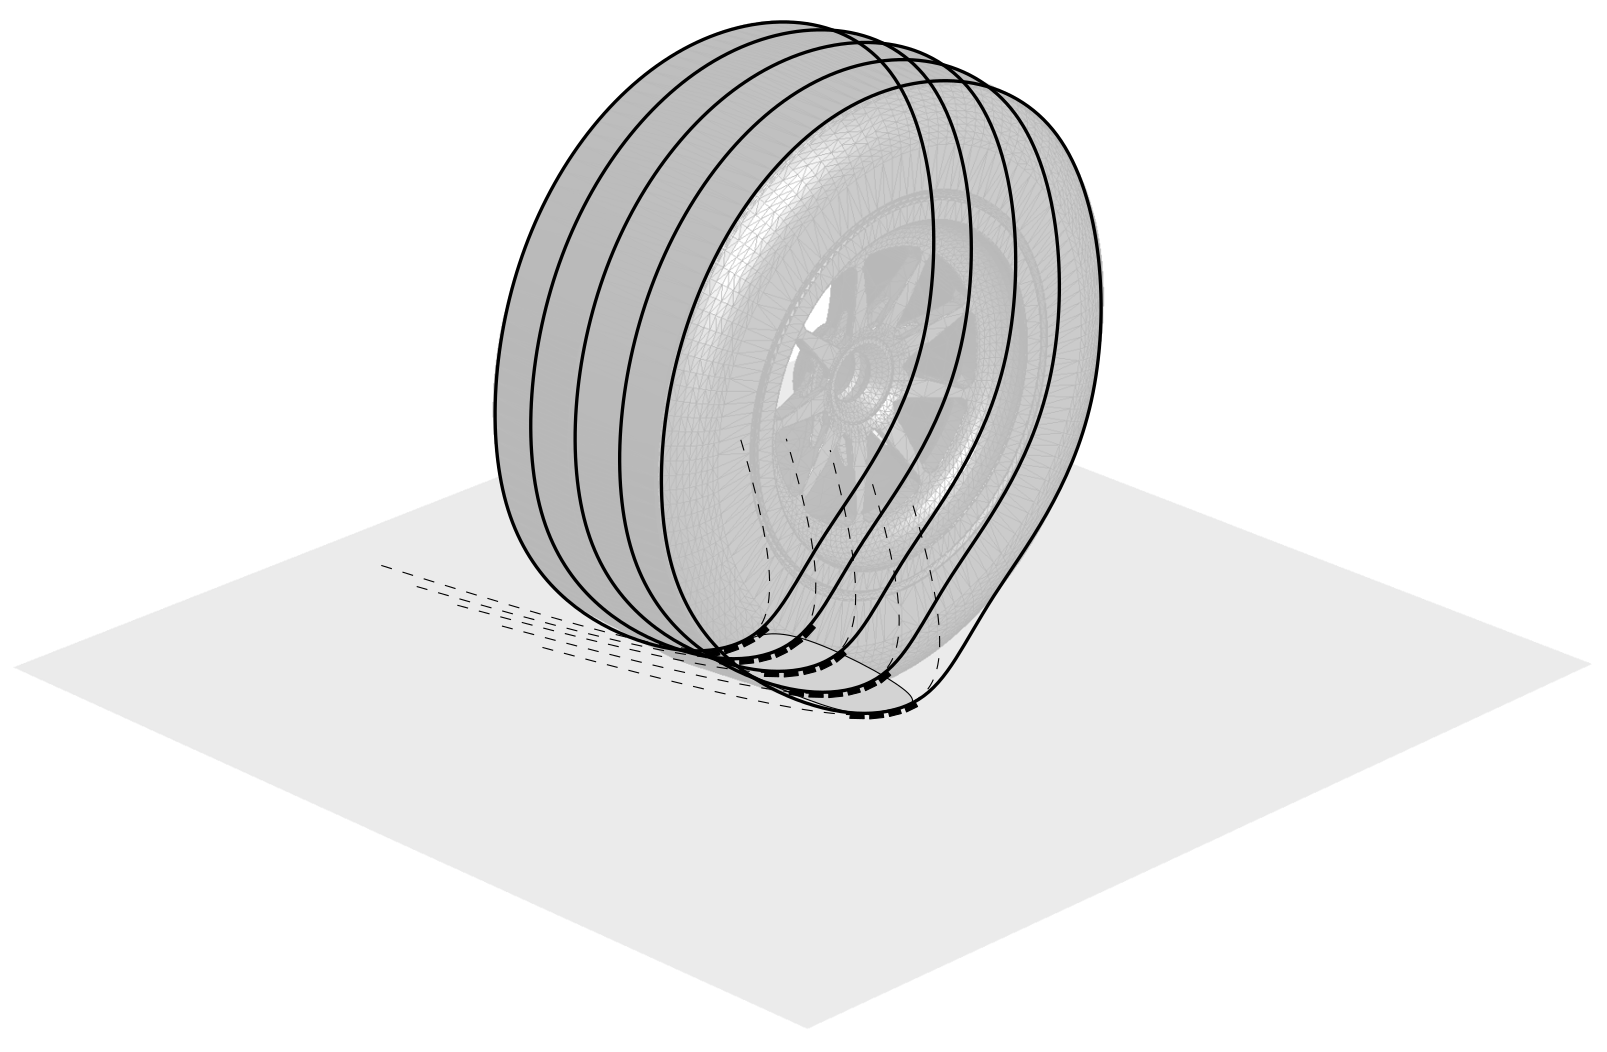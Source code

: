 <?xml version="1.0"?>
<!DOCTYPE ipe SYSTEM "ipe.dtd">
<ipe version="70218" creator="Ipe 7.2.29">
<info created="D:20230117162500" modified="D:20240720140837"/>
<preamble>\usepackage[default]{gillius} %font design
\usepackage{sfmath}</preamble>
<bitmap id="1" width="1912" height="1248" BitsPerComponent="8" ColorSpace="DeviceGray" Filter="FlateDecode" length="239146" encoding="base64">
eNrsvYmzPUlW3/dnZGVW1pK1r/e+fd/3fV9+S/96GfrXbNPRYh2MZEI2DBgBlgADmkGAhGyE
gsaEFbasAAJsOeSwRYjx2DgUYYwMgWWHjFkEw7AMBp+Ttdy697336wExPb2cT0y/m6cys+59
79Vvvu9kZZ3vn/0ZQRAEQRAEQRAEQRAEQRAEQRAEQRAEQRAEQRAEQRAEQRAEQRAEQRAEQRAE
QRAEQRAEQRAEQRAEQRAEQRAEQRAEQRAEQRAEQRAEQRAEQRAEQRAEQRAEQRAEQRAEQRAEQRAE
QRAEQRAEQRAEQRAEQRAEQRAEQRAEQRAEQRAEQRAEQRAEQRAEQRAE8W7xz6/v5Tn9ZAiCIAji
L4kf32iZZg1eA4fAHIz4ffp5EQRBEMRfkDEkrKU26MA451aIBL7vY6+EV1+wvp7ycfrREQRB
EMTnz39kaxgTUYMW12iAp8VYafENVRsE2BB69q/Tz5EgCIIgXsBnP/OZz/wS6KZRwUBHO0ob
+XCoUtf6gK0PYAIMx2ycoQOFDSXgPH044Wf+iH6wBEEQBDHC7/z6r//6HMMFZG7XsgpNZqKo
DqTXxWNaXeuDUh8Qvu+j9oomsPRhXIE22F+DM5P2EgRBEETD73/605/+K3qpWERDBEKAfNp4
73Zw0BKCVepaa68exCzP81B6dYSBiS1hg5Yb7O1Pf/p/pp8zQRAEQfzZn/38z/8gaKOJ6H3K
/pD0enDYqHYwDzrgmKil1tMr0HAAtddVSnlhPQUCVx+3TJBpZv38z//8/0o/bYIgCOLDzH/7
9ttvM0NKqapUFlpMgHgGQ9rrwFGAdzsCKYVOkUFetfYqmIsCzV3X9UJHBwa0Jcemo8cewtvR
diuCIAjiw8kvfPKTc5C0Wk5XY0ML01PpOM7QnirbsrT2Ykcz3rMsC5WWGXBMJ8OOZWl9NeFA
0EyBgEurffT3zU9+8pOfox8+QRAE8eHiV77920+0DkZ38B0HU1l8FsjtKrLjyEo6Ox2uU2Wy
zISDmAw7zSiJB+A/EwPLhlkD7f34t3/736NfAUEQBPFh4Q8/9rGXmOkihjWS8FapLPZgJgu9
XmefFRyuVpexQ9XS67qgqiZmyXDQ1qPMSl8tPABKzHUgmXDMRnqzj33sYz9LvwmCIAjig8/X
PX8N79VW26SUcvUNXumNai/26D3O2DtYdPaUMpiBWS5vO0KlKm1lzIVjbuQrHKXBUY7r1m3O
LJc32rv6/Plzut1LEARBfJD5zstLiw1vWvY8raKmaYajaS/24P1eSGdNq3MYq2KYlpZZ09Rl
rIKqWLOHHQ6M9iMfhtWjBGTDIM2V9poGU+2KM9u7vHyJfisEQRDEB5K319dDpnx/NLUNfd/H
u7JcCCFHe2ysPgUprged7Yo0THAM5uhZbUeAJZqZwITWkXBQwDAd6Ad+BReeV93jhWPcaaWX
r6+vU0lngiAI4oPGP+trjwODR/cRBkG1AMw5d0c6AhBO38DdzFjPKmiPWxxrV0GHiYWsOOi5
LhPJ7MDSVa3QPgGOQODrws2GYdhBdYOYGayL2+/3f5p+RQRBEMQHhc/gUz16qVjcU5hqyP6g
JhztERHepVURZquD45AJR5GCpFaf2age+IVxPvTAFKWnVHO85tQBuw/Tsix6woggCIJ43/PZ
3/s9mxlmJ4XVHgbMGTE+aNwP0InIwPxWDA2AHsMJTfiKtkMwrO6Fs8kwtOCIH4ZMB9AB48LQ
18MkwzbMqYb5kHYbAgTZlqNpLzD1e7/3e39IvzOCIAji/cpv/doR43w0wfU415Lno4PQSB8u
GivOuIAE1bCHBjice3r9WAaBbeggqM7G3SAQ8D5B4Bo4P2iG4dq0FxjwGaSLJawCODMPFDP0
B8Btz3xUe7/q137t10h7CYIgiPeh6P5Pn3odBDS8b03ZFaLKNjseB133A99jQlgW7rbyOs4I
2OP7CjdT+T5un0LbBBBfWw/DTVZopGCJZhhG1TDXEPoJ3vrMPp4aq0mCBos72vujn/rUp+j3
RxAEQbyf+N2f+2bILZnjeQ/czrWx3IUx5HEQddwPpOc5pgnTuW57XtD6IsD4wDVNF42HABvd
iCJLD/PxSN0BwyQTGNWT4B1NBe8JLY6juK64IZSlHzAa4ed+7uc+Tb9FgiAI4v3Bn7z9NxmX
ykVfgsa94C6WtBx8gghLO6Kf0NBWZiltpUBMocfF6hoQqbDxRYAgsNFTAc7tYXUMnF1NCdBL
ATuwjAZ0cKZH+dUgbb/AmKkUTnd14Q4B7w6j5Kj0br799tv/in6XBEEQxHueH/pPmGFXMurg
TinuNPYFo08Q2bqMsmk7BrPtkVG+rQ/Z1YtTv+gHjbyqHdV9gVt3OtVL2HT4Cl/xVnHTrk8o
mNWeWgrb5gyGWVWdju668xuf+MQnPku/UIIgCOI9zA9/m8mcznO4jmM19gX33ez1Uf9AGG0L
9dkeHqW0lIYd3cVXVfU4aJIQ1PoZ1Z1C6ilR0xHoDlm/v1sd9Dx4NZjdKjsHGYYQJRg0GL0U
BnzTt33bJ+i3ShAEQbw3+bGvT5nrjqS1ritbt4K7VgjohWBZhus6liWk69qVyUHUmh9Ylhv5
ru7Ac+E4y9ddjvZI8PQYOHNQDTIYhq7uwJPpSW5ln9CeIFDwii4Lqj41fACLW/A/9BQ09B8L
Zl1pI/z6r//6/4p+twRBEMR7jf/i9QnmqHuy2kCpplrUA1YISkpL6fuuhlvdnVWDTkfP8XCQ
tPFk+k6t1LYI8OrrE7joi6CNERTIvHD023j6zNKJascE3W5OgLMsbbKAG6ukNCs3Bh2YuoDW
IO1deP3113+ZfsMEQRDEe4f/7mKK2V74wA5m3/PwqVwXNE3vLb5rheCapgr0bmQZenpDs2lW
+5gxtDHw9ChT6bPhtmUbJ1j6bGE1xdfn8tA2sHZcqCd5UeWYYJimW30cfINaWqME8JmDLzBT
B8ytgpati4sL+jUTBEEQ7wl+eW1C+hINDqIH8X18fMcRBnN9814rBDgYoMuBEDZ6JuCoutxV
oIPKSkEP0x4JLrogKJxgNjYL1SfoOC7UkVV1+PV8IM9jxpwMkabs9crMN6NeL8+YaUOQeWaC
gQH9PlOpvk+9trb2V+mXTRAEQXyR+cNeymQYhWEo0ITAkA9Jbxi6BsOij4yFoQcjh60Q8ASG
ga8u9HnYCPB8TtUbVGeuh4m6KQ2DhVhM0q4PGINhocHqT4MBNzR+WYKIFv1+vywDDlLbKwrG
bVDeQnGeQZRyriByeN4rMs7dsvB4mOec5QmDcb2fol85QRAE8cUjkl3Dg8bq58G8F32C9DBI
Uu17rRCqJBcT1qhjeKDXo5m2QtApMGOy+55YDrK5K+x1PoBffRq8ZWsUMLuv4YxXDcUSUNJe
DmPwtWcy/AqpsN8ECWNer2ezrCzxLfVdYCl/m37vBEEQxBeBz25CSnnH46AxF7rPAgHNidCx
ABNe7ZEAeagYGulr9wNtO2QYZtVCYwSuR9mQClfHFGbMzURVuS74TQzDjEAnvTp7ZmlP62xs
+FUDDlk9bNpGXpYgr3AggNceFxgGBovgFd6/LOFjBGUJn6BI4SMXyogwyWaLv/u7f0AXAEEQ
BPEu8pu/esr5PdLqav8D3LZkosHBPSM4h56wci+ozAy407FCcLXHgRZhzu26I6yddQOT82as
jQ683QDS2vYN9b4pQ/igrq5geYGLy/1ARLpRCM7cogDplcLMi14vFKC1ed4rhZ1D7EGY5r1c
OHnhQzvJe8LKQsFVZvEkE2Zs8Dd+9Vd/lWprEARBEO8Ov/GLbzAePFSEWaCxkIlmQGhlcLdk
la/NC8JICmFqjwO32iXVDLVbY4SmQ6e19V4qJmRljIC5sBgOBMcT4m4qfEzIzbTc9m3JeJZj
y5MyyeA1k4KJMAPl7UkHJLbnS4OZadrLpPTSoodPHqdplmCgoCtNY+kmnuQsEGYSG45ew/7b
v/iLf0LXAkEQBPGF5rd+9hvQ5OfhDcyRNKXLDNP2TCZM5Xne6GClnQwgka08DkA4LbPyQgjq
E2jHg9pLwWzPoIPq1PWjS0F1hrCR9KpUR4kqm9leUiuvxWRStV07SeElsQNLRgm0clvFoLye
HTE7jtNebAdx0XNsZrhxhkEMbSbiwPZiZUFizCzH52ZVW/If/ew/peuBIAiC+ELy2Z/4OOOS
Y7kL9SLplbaSAo0JsGaGHj2cIGPBC30Gr7Y40L4I2gpBeyHUTgj1yQbtKoCE1G7fX9VnwDIa
CPejau9U4oJcowaXrsVMP6qUV0WovJEbCieK4n4/xVFFTzmh4UBfL3SCqOw5rie8KAux8rMD
0isj3/FDYTss9Lly4A8HE1SYBT/xE/89XRQEQRDEF4o/+Q7GLTdUWJiROY7zsPYGTR1kp2N0
MHTDVx/TdZerXrdyP2jbvm6FjWGC0w2wpDJz2pLQrm0wh3FPC27oGUFQSW8MGXSAjdzzbcsP
gh6IMB7LcFjADC8A5U0gnw7KnvICH/7LeoEKgrBQniNhRuErDGxmBSD4vq9cJhzTsyyhqvIb
65/4BNkHEgRBEF8QvuubDdutNwuj6xDjKIEPrTl7Xd3VvgQ4uvukUXXIr1qOXRsa1U4Gtld5
JNjt2fTpBvYJDjMqxwQQ7urGblwluqHPjCbpxZoZetnZ9023ahc4NMdhvhLQTHGU5/XgOOip
53lFAK0w931pw/GyCiwG3wM0Pd9lJgyri1oJ+DFcf+v/TtcGQRAE8ZfOt0pWq64G11+17RD6
ENyPQvcCO6xcCAIMtUHBoFZzbWsQVlYKjftB5WrQWBlUhgf16TBSA/8E7WvghSE+GVSGgUpq
5Q2YUHUQhUorbxp6KgyVp1UY2kW/3wsDW4a+ynCU6/WLMPRNFSq3B+dyQxjlBhApCCIIhKdc
aKrQYVK4AWcB/OWhK1o9/tqvpWeLCIIgiL9U/uOPoAINETSuQ0xWRgT3SW9lXuDXtgToa6Ad
6GW76Fx11VYK9ahuZGgnBDWwU6h9EaqtVHZsS6faQNUvYt9x9N7lXuwz23fSarkZ0mlMf9PY
dQxoh6i80EatjgPHjyF57ulRYT+HIIodW8G57Bhm2EYc2S4Eth+7RmjbPLQlJPvShsDwGbMc
/RN4+TldIgRBEMRfGj90Fg8lu630KmUyho8NaSMC07tvwVnbHzS2BDYoau1wIDsGCqZptV4K
ZhM0XggcZK4xTKgsE7QvApwszftFKqVl1cqbpm61n7lMA0h5LR300jSwMPvN0kSaaWhFum1Z
Do7zrTBNbQtHYU+eOlaaxpZXJB4k8kli2UlkqSRREFgsiUyZ+MKTLLRYLE2PN65LZ2/RZUIQ
BEH85fCjCXP88H58Hx/g8QSIY+tEMFqhWfsSVLYGSgi3Nj3w8Klct/FPgA6naXeCytbAMRq/
g8YygXPB8yrRLXLOzFp5IbBM3Shzz4ggkHVgZnqLVWKq3DcxyPPUVNjlmkWem6YDTd9M4Qym
1ctB1f0ss80iS007C0D2IUgz08pC08uUEVkshQ8kbNV4F9mrq99FlwpBEATx78xPl54dhC8g
CHyDB4FjGExVTgTyrjmCdj/QLV3MsfEtaAOIHPRFiAaB4Q+5J0BSadRWRdLIyjLndd3lPhZR
5lw1Adda2++VNs/LgttNUGXCEffLOihj7uMEi8OXBE7QKx2eg/5yu1eWHk+KwuS9IuFuUbgQ
CV6k3Cl8jrILas84a8tj6orQ5d+ny4UgCIL4d+JfVoa1KnwxHmMWvJiV44F3v0kCa70UUEQH
lZtxb3TU+CJ0HjcSrUtC1Poi6Duq9QaqlDG/yXOZFXcC5lYtwfr9DNLxOqh8EXwWt0HAQl24
GQP4fFG/D98CnhlP4LCs12NmrxeyoNeDz4YmCXHtmMAZz5gdMN/pKC83f54uGYIgCOIvzi8z
Q4KeWjqv02WXHwQyVBf6K1sDbWWgnRDCEfuE2v0ggoFy0Ft5/1WOCbw7ydDDBokzWiFEZVkr
bD8worqdGsozjKTuig2/1F4IhgmvoRHq4z3D0kddyJd1ABFMqgPoUXACmCPLXmQE0JKGUabw
fZUevE+vZ4gyMVyYEZemUebMigzPNSrfo1Z7f+l3/i1dNwRBEMRfhF/7ZWY2sip03quLID8o
vhbnnu+Hta1BiE4IfNQkweXcrS0NPK7bbTGr2jHBZ1x2p3iNfUIQeAJXkz1hpEWjvJ6oK0L2
IxEUjhD1bd9QROh/0C+EU5R9X1TDcqEKVGAbh+VCeDhGB1nV44isKArhFmVQnUBYeR4IP3dE
kvcKYee+UQVCgOwqxeG7hsQ86WS98v/413TtEARBEH9ufskbyC4qbyW9jDm4z/gB6TVByzw/
VK2tQYDbp4ZNEir3g1prRWuFUK00CzQ8cJjhoH9CK9Z6FJPNHV1XsqzyO9BBmmVV9iujrGdZ
dZcv46yyQvAgo22GJdLP0BYBhsGoWAYYSQywp0QvBQhSmJO52kqhkFKlngxTW9b2CY4IUwFB
Ll2PKduMUksyA7Pe5ic09y/+FV0+BEEQxJ+LT/1MaZojm5fxoR4mDMh7TaXUA9prmpY2Oaht
DbRuQnPIJEG25gfDVggDwwOp9X2wQu05duVrUOHYhptkbeDUbd+Ok55tq0Qrr7JbKwRcP7ar
YZFth0mv37NdHBXadpToIMkj3VEFPo5y7STR8/1YyihmTpz2epEdSLydDEFq24L5gkWxrY2K
XEvWC84nP0NlrAiCIIg/B//DOjPvWVBGIwLOpAsZqbSwZtR9i86+lLbrYrqK5aZcV0uqZVWB
W+9ftiy77mkjd+Cf4OFog8Ex1F4fXsvW16BC+Ry66qS3hGGV8npuFPdz7XcwZIUAp66G4ZQA
PhxkshDl1ZQoLvDD5KHu6OugwMB1tXVRDJ+NO25gqBCUN4RvzqiDyOXMZqwpI6KEXa82v/IP
/+H/TZcRQRAE8XnxL35gx7QeuI/rWrin2LIdKUAbtX/BPfoMgxyn8kjAIUFjmNAxOfA7PZXj
gVPNaW/42rbFOFoweJW+lp6vfQ30o0FYkQPjaidVAc1aedHwINV+B/2uFYIXhGiSAMfhZL6H
/glZFfS9eo4fFIEe1tdBgHPhv6SyXAgC5SnhBaC8PV8FRh2Eysfni4PAR68k5g22WH3ND/wu
XUoEQRDEO/Opcyb9Fzw2pK0Lhrlbz8q1GyuDyiTBjoZMDrRJgtcxP6gNDwb2BzoRdrAGstWs
KPdzkLdahPsFNH2M9c7lfhagkQEqMjRAKmOM9bB6CrygpKZ4vNfHo7EOtDzjwTTBk9XD+gmO
gP+5pu/pNBs02BW+bXlehsqLHgk2syAIfV/vOfP82gWYu7XyfsPH6WIiCIIg3oFf+ZpT0/Hf
4Yldx6lyXUh5Q20oZGmPghHpxX6342rgDjwTGpOEyj6hs+F5yP4gtDCbhli1zw6hr0Ed5KGv
8jhUleEB9EBTb2KG4yCV8YgVQj8MlK7VjOMaL4VUt/vaF0FlCZaQrofhCZTLw8CyfVXNh7b0
TWa5btkr4ftjkJDbbtHrhR4Tkklcdsfk1zKbx3q/5pvpgiIIgiBexP95Cnkcllt+YZUqvKFp
48Yp15WmaYV4C9bCWXdGOY2tgdI2CWrwLG5jklDbJ3Q70P4giCJpxZhq5rFkttPe2kWPgzpC
K4MyiSPHb7qqniL2tEkCGh4Ew1YI2jAwgXGe9lLIcI7bnsyJ49hRzbB+DCdQsW8q6OpVJzCZ
kixwHMh5Yb6AwLJ7vTLWJSOlXcSRrqBhW/Xu79e+g64pgiAI4kF+e4cJtJoVDJ8Aki+UXs+z
hECjA3zQxw21kQG0rJFRoM9+62qAkt7un2pNEjzPGfJVwA7Q87RZYM5TziBdbnPeNG2CvLI1
iCyrylGhx9LLy5VJgjY8sOIhK4S0GhdbPoxC+4Q0sVR9MjwbnEw1w+AEoSWUZ0XYoz0XUsVD
myUWKm+eKHx2CD5ar0gSTHKl1UtC/UyRl1SrztHp6Y/RdUUQBEHcy/IC9/3K8UA/jMo5d14g
veiLwIV+tTn3qiMuTOKd0pKB70vOm2w2CAKT846BAhzAEhrMtjgf7GiOLCPOWsMDtDxgPAEB
b+/0JqbX9MCwXo6GB1oq8zzWwxqTBOjyRqwQKr/APDTNuMhzaXbOpk0SoCdAx4R+M98IHZPl
pl2bLthGZsKnUZjzZhnKq4FBkUntSVxmmYc5b5TWm6yy5Z+lS4sgCIK4yzwzgo7hQWVyh/gv
9EXAYo6op3VtSKxRJZtCkfWggBuiY3QQDNsnVCYJ+r3qvcxGVKCQVb4GtdxxWYY8bOOIB22P
g+YHpcOLygYh4NGoSQLvNVYIPbRCqA6XimfVsMGZtUlC6XEjkbx+q17psKzkPONuPURoWwTu
91B6C/1jwqAsdLlpGxou/tGSZfV93rD4l3R1EQRBECMssDsPBFWy4aH9zgvyXsWaxWXGxOAw
Zn+d5Jgxq6O16h77hKoaZeQyLWhI0vgaVFYIqg+ZZLu92e+YJKja/cCon+9laWWS0Aq3YYxa
IWgsdELIcZjH4uagNkmwWMnaYeiYUGK9jObT6ACGVR+z0lcdlNpJAhr6Di8v49o0QXyWLjCC
IAhiwO/fdpLdIccDNxCGgdmvYdgPmSPUvghoTmToYY0iY97rNrNcaHe9Eqwqkx7SXp9xQxVl
rwWS13Y3M+S4Zd/ivLI9wGJVPC8HPZibcm14gD0c7RBS7tWDe5zbaIUAaWiphzXn4KKETBjm
O9jTFObgCWS4BePOYJxMmOuzsPFi4BzXkZNCf8p4EGS6GUITG7LwDYNFJjTHfuczdJ0RBEEQ
mt98jXH/BYYHjHOp7+JyrLzsP+yLoFWYc7czCHp4Y6lga/eDgczizd6ud4IvnF4kDD/PB8o7
cD+AhFXE0BayKGr5s0RR6F5f9/QrwwPtimCa2IOOCbV0plVP7YugmlP0hHCLwhdRYTXGCijc
QhTMKkLDa6YXWKQatDRuxoRYNZOl1UcNBEYZBrFuxnmvFIIxJ1MQJjj0+Ff+X7rUCIIgiD/7
jV/4ci5e8NCuRMMDVwgbNxoLIbD0sv+gL4LWWjFoV74KQkisDKVPNuSUgH12ZYQAyl5pmOQs
StNWeQfuB/2+h4YFpZQqq7NTKZ3KC0HJulBzLGWI9gc96Clqx4T+oKe2T6itECpFlhDgfG2S
0CCtmHGlRNhM7ycywFKQbXFoX2JN5jSrPqYaBAE2k7SXSymYShwpq/Xm13/h39DlRhAE8WHn
33wj4+9kbm+alvLR4sDF0hJoXqCA4N5hbVvCkIH24jNDDs5q3RMGFZmhB1TZthul9W2Doc1B
w8D9oN93teFBaleGB5iINl4IbuueENgRuhoUtpdAsuzBqdqM2W7tE2orhHoNGwJhJ7HhJq3y
4jAlfEtG7bjItvE29MClwQUhFnH9N4Jr200A3wwz8DuIbcG8qNCP9HKTff1P/yZdcQRBEB9q
/p9vZEy671SjKvTR78APbSld11VokgCZJnod3Dus8UiQ9pB/gouzsF4VdnSVN7KYbQRhZ3XZ
DQ34Y6BNektXRa3yKm1YUBse4CO9aGXQ6cFU1EWTBOiBrrJyTGhv3rpRlOQdK4R62Ri+FeYq
X3jRIOeFM9tMCScajPNdyGXFwKXBdeDnF2ZNbm63AXQIUHZtn+CHhQM9jinYf/jjP/4ndNUR
BEF8WPns938DtywBknC/yUEHT1eHDMLKEQGf18Vyj+iBoO4b1pokYDh0K1gfMfEt2xu7nlK5
jwn0QHnRiEChsUEd5xjkjS9CoK2G0LygWgHGas29QU9tkoC2BrGHPdr9oN/2eEEyZIVQS6oX
eNx3JHQMtlFjGRHPYEFHeT3FmNm+D7ynzSz4bPpjFmoQKAeH9XqhUsz34fuzLAnpL/ueH6QL
jyAI4sPJn34j424QKBsfoGX3ehwMPTKkfRAgk60MEVBcg8YdIbg7rOuSMHRmPUmgs5Fd+RGp
Sl1934ta4S2xdBb+12yyykC7vKL1RWgMC7yotjKorRB8r7EtQncDCGLsqR0TmgeBsMfHLzCt
o7wwA2RXOpVjQk0c4Noy9wbK2wtAeaXXsWyw0TO4aD6mhAA3ZRe+b0ttpRD4uJif+lp3mfyW
H6JrjyAI4sPIVzH9nA/gOrqcP8eV4BctOuMiMUqqh0WZZVVLEgs0Y2AND5NOJ8R4+C4ynsFl
2pq3XaYt8Vztfd0CoiQJleu2T/RCUN1rzSPf1dlvFAUwRetj5HrdHlThSAfQ4/oFNAcevtDj
4UK1q2D+QFH7ZYTW9oI5br+jvBEWXhZu3BkWOcxy27w4iyIT5tQfMw3bIAvReri2T3CjJDDh
TAFLv/o/pauPIAjiQ8dHmauCFrc20rGsOx4Hw1mva5paUpVSuMWqPqrwuGm2ea1STicKA6Ww
PvOIpsMgvFs6WF4u4tiz29u6OQZJHNu2aiQtHvJF0BoYx76T9gdWCG1P63igTQ6CxjGh0crK
C8FxWyuESpHj2GLBiPL2Y10IxBkIN5zYYpbT65yOM7tV3jg26iCLzdo+IXZNO0kiGMZ9Nv7q
qz9HVyBBEMSHii8zO6qLgDRidX+DuehxIOyHTREcIXT2WhkjNOqKVgc2PkPUjrNFJ8n1qweR
hs4lZJJ4QsrBY0O9PHFl3g2KHqiV9DDsVy4HauCLUGml9jiorRCibk/leGDZ2uQgqh0Tuj1W
GnesEJrjuHmK1W9Try2nqYcFmPOh6Vxag2qWWZoasvkDoZcmTZAl0NQmRoktJESxYUo42dzJ
p+kiJAiC+NDwsSVrRHYDfUMUZVdwZlQmBw88YRT4PloZ1E2sqOEPetAKgYs6kvWwgZsCdLYr
0hxLTZSZy4TZqZWRZ5BydwMcE5pm1PgXxLVJgvZFqFu5ZUptZeCbSbdHz8gg9cYeM0YrhP5Q
j7BCk/uNFUJ7Ou144HfHlrkLybnZGxoHWtxJjPME5jSfPIvbIMtgmLZSkMIsyjQyuAMnm1z6
DboQCYIgPhz8VYvdlV0tvb4vmOd7hiHveBwMmyIE3OBNE8tJdrvQMcGwhocNel3DwJVqYRT1
fd3CRvujznJzUXA5CDgqb1EozrParKCxMqh8EWrHgoJbutPl+VCP7oy53ytLm+eNY8Kgx2C+
6lghNCqrHQ/C7jE4gYQPOjqMe90bxDBn8MmDJigSg3v6Wy2wNmUeGIafS5ZkdCkSBEF8GPgP
2AOyW2EwA9QR3QvuehwMaejDVgi4nUrbBOhhd06AlZ+yXgfBeozJzoGM2QMdZpZeZO5L1qSb
qjFJaHwR9FIvqwKJjgf9hHVXivvwKeJ+n7OuY0LzaBGLh60Q6gpV+A0kIwcN+GaGj8SMdeQ5
ZPdj9QIW9Gr7BKssS/jxpJwZxh5djgRBEB9s/vi3/wZzgheDDn++znc9LKHsNR4Ho0WqoMMa
HFR37RPQIZCjiHccE1CKLZ5KXhQdoeWiSDj3Br4IMed+MyDlqjIpENwsa7sCi1dVlhtfhEr2
eOWlAMN6EIRlVyFdjvmuCSmuV/b6Iz2MFUyOHA61AUJRDqfC3LAH40BBS4/9eSgKEHQ3LyD7
ZjkWfX7+239AVyVBEMQHlj/4Eci3/OAdcbmFT7kKzkXla4AeB/yuM4KrnRBad6LKPmE4LcZ7
ur4FYuM3d4FtvYlZyDwfSG8h7LwIRZDnrfT6Impu/EbQocWuNE03r6yIpJlrMwPfjDsbnjwz
yXMY5sCg4R4UazNPDVN5PMyHJRZOhqLo5MMi21doJ5QXQ8cy0/TzXpEDKfuL4mUZ3u7NYsHZ
N/0K2RURBEF8UGX37zFDGBYWWH4nHCEcHOYLYWlbg8rkAD0OvKGk1hZCeSNWCiPmCQq3SBtM
eTAucGX97FAppZsOtlRlUqWFL2U88EVQsql/3Bt4HKRSBtrXoAfz0f5g4ItQZa9SZlk/kyBt
5XBP7aUQSt82o2xkCVlq6VXZiPKisYHIhuS7zBTz5ZCKiqEg0LaGqOMR/MFQr8Hbd7Q3SmJm
JmgF8Tf/OZn0EgRBfBD5ox/BFV8HkzgssPxO4mtBconry6oyQwgajwNtcjBkW2SqrvSaaJKg
Rktw4CO8hlJu0FleTm0vHihvYvtxgRYDcSu3LrSTxjGhqcCsrQx0O7c9bRXo2kn3VqztJEmW
2Oh+MHBMaLYdwxTHDE0rHr15m9sopn4ykgr3bYvJ1jIhSZK7C8tzKq2SXweS4BV3dWtrawmP
j29tuSubILvjm5slC2QMWW4yeus3sk3Ofuif/BO6PAmCID5w/KAh8RZsYFfudBwrM3svlF7I
Dx2UXqfyQmjWkyuPA3cgvlJarut1TRJGfBHqYQbO6e6pinH5uV1ajmAGBHjmVnmhnTSOCa3H
QeC6kQ7S2hhh4IugU1L4MFHtfjDcox0P3EAy32Adx4S6IrPrQtLrRyOH4WyWHRUpFrYcUU17
XCMX19ZQaZO1tTWPFdWWLySVGExMaRVWsysrKwt3F50dk9kG+7F/RBcoQRDEB4vvY/Ygl7Wq
lVKhCyy/KOm1LNvWmbE95IRgVyYHTiO2vg47Se49vgjQ38uUZft+Z09VBKlx+9xrL6yCXHm+
X+tzAe20cUwYeBz4teGBNkZAjwI/6Ga2mVe7HwTBSA/uQvY8zjzGg1HlrXqCcPRwpNXxLu6S
xmGTU1N9iMMpYB4Z0/1j9jS0J0HM4bjTmzTqeYkq4MBEex6Frr3f91/SNUoQBPEB4jvZkMD6
uKwqLM6krc2FHlRez4YBVVqMIg3tNqutYquuheFhNJTiurq7SZNtX68xp615QCu2vuePBhn6
Igz8BjztMaAdE+KBRwEcRt8hlNYhX4R6TbhyPwi0DcLo/dwowPVi4Y2uNmMPM7qOCf0SbYeG
6S87M7wJegsLcnJ6GnU3mgZMZszOzha6b9ycmcFXrbv9KWMOU99wbkaVcGBy5Kyz3/wzdJkS
BEF8UPg2e1RafcexOdOZL7Rw7fhB6XUsKf26iW0ZDHkcwBG7LuDcOCbc8UWwZXtnNw2F77qq
q7wwLugEfmWFgF4ItccANIvGMSHteBTAiXK0SHD9YV+ESnnhuLY/8CNvuKeyVcAtT256V3kj
n7eOCW5TvLpeWZ5jrNiYm7B6q6ur0I4LFo+NCWYsLWH6WkD2C7qLebwenomyrBrQYc8u9lGO
VV+NqRmdP3srKyvxuGrOvvpVX0UFJAmCID4I/K1XvPsyWlBNaTiua5p4wxZdEcz7nzJSMNA0
20kQyCGPg8oZQdWOCdbwo0TaFyGIOylu6hpxZNuDLLeM48CO2iC0KxVOBr4IaezYjWNC16Mg
SZRdosTadgiRDrrSCx0qCezgTg8kzAluOzbt/I7y9hJP2HEfE/qO5q7v7TIzAd0sl3d2rOs8
h7YDmjm9vs6NNMWdy16apjoR9tYqmo3PLnSIuH3yKJAxX19jzMqyzAmWNzebFWi298q/psuV
IAji/c53xw9Wy/CUKYRS+NyQB6KJz/zI+6UX+mQ3GLJPCPABIwsfGAq1YcLQjd3QNz3IersV
qVJpgVJJOTAkKlJfxo3ypkHdk6YxpNp1U2qPgV6uuh4F2grBQveCwIqHfRFqW4PIEq5nGdFo
DyTMaeqi5UHZv9ujcBF+wMKpf5XHzf3YOOahsbOzwFhvJ4E/Nwwmt1r4JnP3Lip2MGg6JNuo
5k9s+UtbOt9mxW7GvKENW1tH/x9dsQRBEO9rvj98UZEqEExu+p6HHgceRuiKwO9Pjzm3O9Mc
zt0RzwRtfmD6vtPtcblfQGJnDiuv6ZRZ5pnJQHkzyJXr54rKtgcGBaYZVx4Dian0QHvEoyA3
Tbdf5p6ZjfgiaOXNc5+zyGZ3enSV5VwyMVL+EatjdEQ3v55jtsdx95M6W9GH1g7FQWXipBYP
Dg7EruGWtdReiIv9dXe8DjgEvbpt7brWPjLuanMExFTmwgG27aPl5v0WqX4kQRDE+5kfct6p
NqSvDMNC0RSGURkk+JZR1YkctU6w66KRdYjDglHXBDibweC/enuzq/ICSyrmGbc7ylskXPXK
AsS73d5cFoXkbdvmeXvY5dX25iLivj4ixLB8lgn3+r3S5gVI6R15RV8ElnMj6zomDDo5G3JM
0BUiO3ALK2McuBfXzJDlPJs9O4slk/JEc355eXlqHR+vyYlKXk/si/PjJSkXK929OF+Tk5Xu
nh3vxtg4PT5W7FBL+vHxcSGNA/h5SVGe11utjPQxXbYEQRDvV/4Be8eSzLpCVT0Mt/nWhzDl
4/c81cuYP2KlcI9xgqUVBO/+OmUL3h3t7qdiegkZZK9zsBMINjgM71pX0GAs0RYDo0lqqN0P
BDP6GbtHXvt1Buvd09UvWeuY0F1dZi+99to1vq68/HIMenh9WB/fuTQvGIsuGzjK6QJjy7XW
ImNsownm2XzdscMK3ekdGuL8/FwX2Ni80D+sFBLepet2yfmv06VLEATxPuRzbzOD2ZDAfh7S
Kw2lx1XZb72cbNSp8NBIbgwd8Q3DvGucEIYc816rKLsEPOw8vuvzCKOCc6dobBF0ULe5OTBL
6HEuq0EOz2BWxt0RL4PK/aDHrRLS4tE+zGy5hbdog/Ie5c049zArbhHWQXyuLKn22fg8E3L/
wjyFJFdO1FJrXF5uSzkFGe/F5eW5VWltX24eH5/VwUUm945rEZ6Qa8fnur0qp88uLsLd8xPv
+BzJBBYyMUzGxibgffYgqApGf+I3P0cXMEEQxPuLP/7PmfRtXDdVurTyO2CC+OhBDmhfOx4N
D/jIfM5NLE0x2HaF94RHfRPC0LNSbmfZkPR6Is4GRauUmeggMU0/azQ2Mb26XZhOR6Yz01Qo
uT3LzLK8F6NHwYh+WmaeJ6bKFY/yu8qbVzduo/ye5ea8WwJSWguPJn3++PKEcRt0cO7oKDZc
eXBw3KS46hC/Lriuu35w0OguaK3r7sr9BovxunVault8Xw+Zm9s/u7DOzg+SvUPQ3bGV03Pl
RiuMmSZbOHBA8g83lE6Bf/KX/4SuYYIgiPdTtvtThsBs1RK6dj9XSr1T4iuw2rIuVSVwo3Mr
tSaE0DU44AlhDZ/NFsL1vE69SM+zyjKRgqkk6UqvK+XA/qDnNEEgw/ZwJIM01dKbde0Ter1Y
+rpDSifNeiFMuaO8lpP63AosM07vSWxjCzcqj9Rt7qdpUC2Mww8qZqbfW02SrXP3IIp8f471
puG7OU624Wt/e3v7BBX3wmoUuBeGW539zFth0DEdbhyIF3A/M8fug4vZcOkMdPd8Lxg7AOGF
3Pf8/BB+gJMlc4PqOaTdaUvn3j/zP9JVTBAE8f7h7WqNGDHNyjZHl1Z+4SYr08Rqy5XY6gd7
B1Jr6r52vmvaruuPmCkMXBKUbWuZjWzBZBhF3aTXtuOB8tpOHfi2HTVOCAG279on9HqhbYcx
9OS2ijMYFt0pOlXYtpd4dijsOLnvbm5gG8PKm7R3Vdem+myP+Uusf3gYM5bebC7hU7brV4gB
IruTpunc2traxUWxVcnuDkTa4yCruT4xx9b3ryoueDa2B69z2GPA5HQSxqs58wzXmDcmVw8q
3T0/P1otXXtiFeVWZJmfTVeL3v/1P6XrmCAI4n3Cj7FWdgEP7xqiybspncrv4CGUlLZT6akv
pbQcZyCukKvKwXwHRzqjbgqozT6WmGpUNnR9jjM60lugR0IjveXACkGh/0JrhRBGjX1CZ7UZ
9NnVPanrhUXfR/+D/h2TAz8ynZAZ0b3KCydgvOmKW9XNZu3V3arOBZZRHjMXV6B/oZbQq/5K
pbRL8BEWl+asqjzzZLWCbU0t719XnHgH/amlg0p3x9YPJpf2qhMInL2J34HJFhYXF9fP18vp
g5m50/Pzk8XZslzr1avcS0s9byaK9WJz+Z/9N3QpEwRBvB/4O0ZXdgE0KxACvjDtd1A7HtyL
aw0cE5Rljdgn2J35NhogjDzoq7t52t1OpeDt0e4gbg9lGDc3enOvtT8o0cG3UV6cgcvO8Nqt
6dz0aFuEnu8Fd5U39rzAYB4Twb3K2/c81wzSflLt29Z2BcuPThVjCwtTzB9jsd9fmOaTc8Bm
rbuXst3AfKl3PrlohHCktfYgPpiamZs7xvb59OrVzuTM3BFOOvav9qCtVXhqsZ69MjVpMHNy
amZmJihm5NHMzPTEIuS8vXTc7I9j7syiaa/n9DlWdF7+3n9GVzNBEMR7nu9zR2QXcW1LGhaW
Y+a1q4H1kPJit90NLHvIWKGe76Nhwh1nBUh4QWeHNjL7ys8h61bJ4FgKYbOEnEG7VWGc3Fgh
+ApFOPI9b0h4dY9KY3RN6IPW31XefgR/M2BtCi+9V3lLSNe91mconEyWlnw2vzY/Pz/Bwiye
nZ+/WNS6OzMJHONi8RyK5voEMA/y7M5OTu7UOe5BfH29Oz8/PXkOwX4Mg7fmpibPtO5eXe3M
TU+eXF2d21p11yZmTi6Nudn5Qzy7x1h/ZmZBrzX3Vs4Wxs9AhTMWVro7qZV3j4SXIAjivc73
hLZ/HyChUqJooqdu9Sof0F7HcaTdCXDK8IK0U/kkSN2nurKblWUUum5XecPA8cs0hEl5fQRN
EpTrtoYJtftBY4Xg6hQ3Ry8EVN7QHVZe6EFjhhw7yihw78tro8jXN7Wz+4Q3tzo7mFXG2My+
359aXTIzpmZWjm8Ahmnq4TIwrk0JD+ArGumu3NzeHsXHy8vT/X6V484v4cvW8li/1t2rq83l
sV6lu1dX28vjZ5XubvZmlo7xOaSz+XlU4a0li5XlhNbdrfHds6Xy7OxwoYS/WiYkY0t8HIV3
96/8L3RJEwRBvJf57uR+2dXS65imRGsh04S0FD2D0Nbg3ju+2NVqLQy1YaA36pmAg4TpWm2P
QtnFHVWRbXude7pRYIdlGkVOteOqdjyIbac34n5Qdzi2W3khKBvT4jjseCnU+hzHrl2iy4KX
+PZ9eW0vweeDpF3cSXfRCrGo7u2ae+jad7o0ZrH1PGVqc/PoRrNZNjd3t9fXGRMhSzdPbiuu
lucgz93Y6GcZKO52USW+WxtZ1luaqyZtrmfF8nR9giJD3d2aXNdPIK0Xl6cL6ZJ+JGnZWF9O
03Tx/DzbODtbzc/OzvZL5uGfBen6chRs9CDlffn/oquaIAjivZvtvkB2UXldR1g++hEJIbBQ
JIAPDvn31JBUtnC7oZJC3OOaYAuDcd3jCSdrK1QlgQwGypsnvozKMk0SKd2BwiZtkKWyU0wy
hR6JSW6eamMFyJZl2BuV3tSSdpoG0s+ULO5bT84yB3eTDR+V2isItRck1hjbZf311F48dEIQ
4cObhmvZbqoKw/39dX9vIQy3a+Hdzasl5t3dMOw1unt9vbshVOvXxLhXP1R0uLcT8DAcO6zv
8YrLy9Pt2WVo7SXbYbq9vT0TBCbo7tl6Bl9mesk0rpKH2aIZOuMpOibQdU0QBPEe5QfCF8qu
3mTlcG77aELEubb4Q6d5wetgSHo9yXm3PJXncS7ujkKHBQYnkFneWV0uMl909zFnrsANV1kW
gcy3K8YxKHbdTIXTXUvOQ92T57lA5c19EY8qbw5zhJv7ZpQPOyZ07Q9MJjrKK9v7uuzoS1P/
lruQEs+cj6ld83jf1axr4d1PQHMXIdw6OXn06GZz4vL4eBzCq4HuAkdHW/DXSUN4vJoeN+zg
luQjIHG1FwIMW2l0F5R3yt24vLQuDrZyCA4OYss5OjvdAOGdmT4sVvZMtm3Y8WxdwWqBrmyC
IIj3JD/svKPs4oNFnmVgaUjPcw3Dqp0OfDRJMOxRPwSfa8uEwQFdQPIe4wTfY4wP3dYti9zl
POuEFtfCjD5BrRFgUbSBdkzobKCCHp5oHyI0Vihbk4QuRRFxw3c4y7m4dxNVv1eiw0HVttsi
zBtfPm5aL31EsnCTTc3KjcvbK/Omrq9satSOac6AQt4+QvYKXGCGXsdUtzdrk5Xs4uo7nm2+
mnl5u1M2CbPp7cTnC3N4BxjY9/HruD6x1t3L89NiG3T38mKrwPAsYKbpnK6b/Znps+No9+jI
dNYMMT5efdx4ny5ugiCI9xw/jf8P7fifH4J5+hWLNAyWk3XJhtGykndMEuzulNYmoSxjmFuO
YLJuxJvIYWwgoi5LW8eEYFhX4a3wdnACZ9YmCWXvHhRL0EuByf4DFPCB+3012Ey1ss6uiqc2
k+c6ndTSym46aFcENvOoQetuxfngNNfYtTF+O8maJej1iWq+gP+2y+sZtqYF+jhoMuTrSvrH
QWujPdDdy8v18lIH8vyEBWcL4xMLZ2fu4dnZLksW9NhDXBk//tM/pSucIAjiPcXnfpJJT6KV
Ha78eu+ovNzg9SjTMLyO34EwDO53PRG8jmFC66VgDHkk+Lx2PzBYlOdDystFng+qRXLZBJLz
1hPBxnb1fG7lmNBBVCYJlbGCaMaNyDPnORMpc8reA1lviEu9+MOxvZv+kb395V/eN+T1uSH7
rbbKSjIvz88Dy3p6nl49WpJS7qIqPnq0OY6yeglZ7TEcFGKxyYQfbU1c3d6W8vCi1d2Lc++q
0t3r677cubq+PonPteieh/LqwsEVbNwNDh8HS0+uTpycg+5eyOOLHTg1A93VwrtpVKXGzMNT
Bmn1V/w+XeMEQRDvIf74pwyJemtynVEJpctVvHjBmZvNIMGF1zE8QBt7bnUcEbRhwkiGy3GO
ngLv2rofmAYIYJp115tN00lbLc46gWmieUIlnabMqkd63doxobOYbDo4zDPjLCthyn3K26sL
Yqp7XBH6vRxll836LAhfgh/N5EcWmHPuH8LwRwNCfILo/GjC8y6eAoeFPlrCDzI8OVkq8aZt
Dj+S+MmTJ6sz80ptnVTKuzyDipuo45NKd09LdXbT6O71dbZzeH29l0Dr9LA4ur7Wuqsra7gu
E/v7R5dLav4MdPfCPwBZXzKndk9AePfOtotZlGG2EShzS9nsq/+3f0uXOUEQxHuFP6ll19O7
pCrfdhs3+7x4k5UQllspryfQ8KDreODAERd3PDf2B64aKXTl6ylKWTLvuh/ETNpJ0pXeRKok
HwReG6QSgkQLaSGdJMkrx4QkHdm7XA1zJfTkeK77lLeQeheSf8cxIY3rdeG4uHnCWIQlIdXG
SWlEUbE34FJd7O7OxbtPK04nThtFvqrME1R8+qRiFVegx6PdvYNWd29vo2zvaGfq5Hh8v0qc
98f1E77XebSLunu6MxlhRcladw+3e9GZEfIIHRcmFj3Q3dN0F4R30g2XNjbO4q2z1WJxasxk
3saWkW0vuox9/LfoQicIgniP8DZrZdfzQE454xbkSsJ0sKjyC6TXMW3HqTNj1xx1PEDDg9Yj
AZ/7Hb2xq9Bhzxv22nXsKLRtFUUd6Y1sH1SuE+SDHjuIKwsiu7FCaB0TBuhhse4ZdUwYkNio
vEE8JLtJrbqpevxIMt5ndqi86enyamzz0XkxYM2eY6w8f9qwPV7L7ubmWhkxVSxtb99Wurs7
qzW5V/Q2Nw92Zusney/y8c2xIp3cqJlM19dPUHmL9fnkZC7f0jKsdfdwfTI7uLoyLsrtvSzL
ZgM2f3ZxcdTbvrhYnj2azLKVpWJjtTgdX5hKF0UqlqNgDL6Fb/3Hn6FLnSAI4r3Aj3VlF3FN
kF0hbRs927FOlXpQeXUdq27gDFse1B4J2iUBS1SNJL2q6hlSXteNykSr9UCRQ9TsjmNC3aU9
iNwgrJ7PbawQOo4JAwL0TgjQWMEbdUwY+AW6LmT7HceExv0gWXplZtWdXRAHZTCRL0ycgLIa
nVXm9dXJvjUxMbGwhqDunswePnq0s7q6OjExf7M8MX+yNj6+sramhXdhqc6Ex8amV/PF3ZUK
LDEVjTXELBibw5pXi5Ar9+Plw0Z3j5dm+tva6ejqdAKrQK/0++bc4sXFwcTWxUVvDbLeXn/K
6Reny1N7pxPlAu9P2qGHhUD+1h/RxU4QBPHF5+/om7HDOKCWFY6qG9ZD0ot99lBgDye2yqot
ESprBNWV3bgofFyg7gpv7qETQoS3jztHfRD/rmNCU7sKJBW3eOnnidAKwa8cE5K7sqo3jOEX
fO3dDwqUUTsmxI37Qbyzv7/rL+xgLWXmzx7ojHZ2qVXdhfn5Vx7Pbz99ujuLLCJlvLCAlZSf
Pbtd3Hq2tAR6uzgzAx3bre5eLyz00M9opiGN5hbOHlX571owOz8zXVGq6enZOc3U7MzURnWL
17i6Op6u2opNzsws7U9tVrp7cTZZsOIUhHf/9HScjzOVRVHqMvY36GonCIL4ovN97l3Z1dJr
WZjLYillt6nJ/MATvnpU+xCSp/V11LbIqXTXFPDF68ou4nmqq7y57yn0IApRkjvKC2HYcUzo
ZrNYFEubEMFZfe2YoNK7qorTlBd4IPTKe0B5e4HPuBf3k8b+wFuK+2zuo2PzKytzk87SXrOU
LLV4bk9NLa289Morr5wUTQf6/DGWLi9fPQOezG0/q3T3yZPH0LUwHSeHK2hKNI2OgFkxO33x
uGJ5dndxZuqq0t2JvYWZeg16u7y52Z7X9JkzObnV6O7V0YwWXjU9OTc3OzE1vVnr7kTB1Nj6
6fLEwelp45w0OyfZX/8OuuAJgiC+uHxPdL/sovLatml5KJemqXxtJqRrMt+3uxkHDTpUpdej
FSR97ZPAmSklbmSWTtLcHs2xr1OhKgs9BytUhWHgOK0kF2Hot6PCwO0+r4t9roubmcPQ9dEk
wXPvuY+rhwmlXHbHMaGT9IZKuG1xKmeMsbndpW3n8aRY323v4D5dm370aL+/sLX1+BXk8cp6
0zM2Nr29vbSPqvvspcld+Ho2d1jvqnqyhQn00jqwieH88v7a5Nit1t3Tud1HO2vj15Xu3t7u
TvYvG93VjPXnmbeyMg2f8fhqeQzv9c70tkF3TyE4XZ71fXdtBhcCQNB7yWSxtdo7Op1lTl9n
7T3BmP2tdMkTBEF8Mfnu5EHZraTXNG1fOY40TZRXvFMr0ebgHul1KnluS0o66Jxwp0SGh/uk
QXpN04qSzsakLIqU3bH7yyLXzrQvQgSK3zrw5pHXBAXktsOlH+NY2QVktXFo21EvQ/eDe1QV
hrkGi21+1zFhsMeqLW9hnjM2vhL7S68EGTPyDk82s2zm4PqVhv1xLboTeX54ePbaayvLWneL
A/0ys67zXZg2vbdXTk/mV7UMn83sPd7fLgotvHO4Ar2bY52Ns/n129v9rfJmoLsT2ebWibuY
Lh9ubm6WaWr0MePdmNwB3b1ag+B4YyPxF9fW1jYg512c2Fvr76ynpwfWfB+Fd8plq5C9fzNd
9ARBEF88vjdhrvdCXNcSDsio6wphVorqYlsIeefBItc1xcgBIe7zC8QKz8xwi2FAKGVnF3OW
2LI2RkiUbHvyQZD7Mhr1O7ArL4TUlwm6H1j3ymqWppYRmzK465hQPVTUJLtPXjOmrsozny3O
JHvy8KhLFDBmxciN1t0nq6tPn85EB2fnryGV7mYnz2rdnY6iKD4+Pr6AYOP0MI/iSnin1kFw
D/ejfqO7jw52w/7t7dIsproHUdLo7sTG3s3NSXC+O7dSGSuIjTCcAeXt74HuXq73tRMDU8GJ
Ljy5OHF+vpf7a8GBezQ/tpFPQLob7DDmfwtd9gRBEF8sfiBgtvdOKFdyrvDmqsvRFkErKuC0
USfpVZwPS68e5tyVXpGmoRD+iPKmlhAd5c1EXVMjz7JBjw5qwwQlklG/g0ygSUKRuyLrQWDf
n9FCDzM443cdE3qlLqJxsMquviwPv4x7pjv9ZH7r+tm1N1hkfhqpa3WYVeUbU6WqJ5GV2rl5
5bWKl+Z3QXbPtOpuK2mJncvLy0qEbycPnlycnaq81d3Hj0931VStu49uT7b7te7enhzFWndn
3HWsY3USXF+fT6/qtzWvjo6W4I+g5cw4vQLhxXXn/oK/4buN7p4f7nvMdk+PZmcOe5yxHXRZ
8Oa/n658giCILwo/Yn8esqulVwmsBombgS3DcFuPBA9LPhresHGCMswRKwUcNlKwysjxri4a
JcRDypvnuWF2nYgMq2kWhdEJjFp5C5vnd/wOYs79XllYnPeKlLv3Ky8MQ301Rh0TuFEtMF/O
SuujX2ux6HBiQ64/g4zWaFU3l09eVa9dltUK81OduG7rUl9SvlQL7/zms2fq8bNnF1JOP306
tp1I+axmbA8n3Bya5nSju48fXa+bvN7pfHuzZfLZumzzkSnKJXPx4vqm1t3ry/ENrbvYBHEt
DAa6e3W5BsJ7Xmz6h6emmVS6e35+fMzc09OT6dnjQ5+Zxr42MvxhuvYJgiDeff70x6u1VPV5
Sa9nMKMWUpOxIakFneLDTr2M3XnqCLKtjjkRz2uddUPJWD6c9abM7parYs69Qc6aYYLdo6o+
biTq9Zjo9SL24A4qHMZY1zGhWWHe+vfXjNe+8RuFfAIffK6+hWtq0X0yYVw+f/669fz58UTd
8fJjwxj70o1V1Fv4y8RIXwUm9qKLlwwjeFUHuM0KgpdeanVXF69iy/0dlNpz/AsGfpJGg/6b
oGlP1MYIle5eXxfbte4CV1cRDJaXl1fLk1dXmXYqutw22PgZ1mrG6cHJ6fTM6empA2dkLFti
7B+QUQJBEMS7zed+EtTR83S9fwOXSd856zVE45nAjUG78QE07M4RG6NR7TV0JhwEvpm1Iuvw
OOPczLKu+EacewM/hJD73YAHjXlCzFVlm8DN+xwPHI7yzm20C3ygUkY9jBnV/LKQdZXM+SOp
Xhm37NefGNZYu3VK3Tx9fL1k7z9//vwVB76cTj3FG7uPH9vBlyJL23Wue27blYBbr9bM7KDg
PruwrOnb24ltkNzqKdx5XNSWlhVUN3vNrYvaMmFpdnr1un6OiAtRPUN9tu+fnl5g/cjd0yrf
PZ22rN1rKY+s5PR0bvYCdPfSQseEFSx9Ivch5d1jvHc0OX986khDO/vOcvb25+hfAEEQxLvL
LzLDqisy6/IQJm40fgfldTm3GscExbkctk+wOOe6JnMTuWq00JWrHRNk2k1vbZGkmRBumrbS
iw/rmmGatk/uQjAoXuWZZlz3BWbVkz/geCBB0CPT9DLXjLMHlbdnmgz+FOgVjtZKI0qumXP+
dTPe6aNHft6q7iuXp87ZZrD+HLFfx6+7c688uuwHlep2dPe1Z9crlmO6/vnVdS28Rb3D6tm2
563HW6en1Y90fsZ0vIOmdvPU+pi3d1zr7u3U+hFuZ77dG1+YO9JPFCmX2+bU4eHhRaYOzOvL
w0W1hDmvvAqO9pWa6s/EoLuXwSF8mZXzu6e41LzHy7mJnd7CcbzB4DsUVr/H2E/9Mf0TIAiC
eDf5wx81rEFJZsj4cLVY2I7zDtprC7v1S3BEJ6jXoIUQqOCqDtw7JSZtQwTx8E1dacVJEUnp
xXHe6C7Iq5Rx+2CRJ6OkW8VZyiSppFdVPekDjgeW5SaJbwWJYyXpg8JbWpZpJW796NBT5qRL
ayx8KWLspEMKfYtadZ9fl1p3TxdO5rLHX9qws65v7r56erqZLS+d9s5eLdICJl4PdPcxboWe
lvAj0GvWV/Pb/d0nZXxwVOvuo0dFvF/r7u1ktKWFd21yJVrWwntWLk/MRVG0srNjiJ3VaLZa
a5ZXF/n+9fVaFMmF88vLs2wPdHd2NlraPAPdDTfHp8PZcvHYDFc8Fk7YlhuJn6KMlyAI4l3k
c3/XsIYqMkuTccs2mDCxPsaLxNcyTbstTmWb5h3vBA8fztU1mUF6sSbz8NNGdqxsO4yGdlPZ
TpgURWDbQRgWRdckoX1y17WjqFtNEj5kFKVNDwyLbT++L+fVjgmWDGPDiZOHc97BI7szcqrc
YyzePZ/hQ0P2xs25Sy27F1Ov4suzo6lw41hzroV35uC11w73d8fG1p+uHj8H3X311Zdg4vz+
/u3y+pNnu7u7a3ii4/xYq+719uLmU9DdJ0+K/n6ju48elZu7le7e3o5tbGrdvb1dqIT3IN2Z
Prq5mcnznDF3fa/R3evTsV3tHMjm1y4vD0LU3cvLqWx5BXT3fGNyf27WmRMn2XzqsywdX+uL
n/jH9M+AIAjiXeOThjXqhWBaXICkWgbaCKEZwsPSK0GcW+m1tHfCSBUrp3ZUcCBrtbq+CnVt
SNcNwqG9VI4KsIyGh7YKUdckIQiSQXtIeTNtnpDpHjfAks6uH5YPGB4EgrmBocIHlLcMFSju
RAyqZVy4J4xF81vLMy8vbr7asrsxf7D2pId6e7bwDL6+urNRxuvLuibz7Pwuks5sbs7OLEDn
ztLz51trL1VTT6amljfdxfXJycmVl5FKd2+WJjafVrr75GZqda/R3Zvxye1Hu7NHqLMT4+uV
7t4uLF5p3b3Znj3SdTSMUo5NLy0dVrp7fTy5g7qbmeXi8vHEhtbdy8uJ/sJUeH4+M3s+3xPs
5LC/vBl4KrInxw3+E/TvgCAI4l3ie5lxT3Eq9EJA/yBIVmVtjPCg8qLN0CDD1WPd+xwTLKzJ
jCcakl1IcXEjVzfpTeCAvu+LW7wG+qrH1cpbQDMe8i5K9HYwvMFbdYXqIceD0PN85ilm+vcq
r6cz3cWj/a+7NMSOMxVtbK09euONN3ijunvLa2sflW9+ydoJiOrYBXxZW1vf2LxZ26uWmF9F
7yDImaeWPoLK/HjlFL4mN9Xki+XlcMye4ssv12wu3D59+mhBV5bcmte1qy5n5xYOKt199Oh8
dn5ndklvqrqeWa1093Zpbk7rbiO85vnM+sH09AyovgDdvd7ooe7uzM9OTc3MTK1Xunt5Oc5A
dzends7PZ/nJyXZwsjEZZFPWBGfe36d/CQRBEO8K38nvf3DXRt1VWn1dDLQMP/CIr9KjRksy
e3cLN0MHZ8yUQ7KLRTKg1+3e6I195WZVj6fU4HZuCmE67JjQIcLiHJj94qQUnQ8eemooCFwm
HCbVnR1WnqqXmF+62rm6EQfbk+HaBsruG5sLWjgP5zZ23nhzZf/NNy+nnj8/XH32fGVh9/j1
9Zu3Gt390i99vLi4th1W69BPl8+eN7r7eG5ucW119Sa6WluZnV2vhDe6ePpkZqN6GDg7rktG
Ls2BIFYUzA8TeL28vb2cn8q07t4uL8xo3b3Znj5G3b05m1uDYGFhQUyC5B7PbqDuXsmri/nZ
TEWzl0sTyKQ1vnK+Obl7fm6OTRxMzZ9shCybwf3W6Y/QvwWCIIh3gW9zHq6Xgd4Hlmvb0jSV
DtEVwTTvu+GLUtupyOy7unizvFu6GWs1G8w0pWcPb6hKA+V09zbHgevUHWjN29rbpyFExZBj
QpcwdBwPR8GwHA0THnT5CwMLH+4ZcUxoVHdxavzmlW/ZPD4YC/ev36jYnXv11dOJteMvefPN
peM333zzS7YODtdeWps6OnnrracTb7318uqtVt1XppeOjp595fX8y3jfd/5cy+/J9LOJient
7fPXULunnj7b2lod36x1d3zraaO707XpbsDY9FpNj7GJ1dXxfr+foQNvv38MyrsypXX3Zmfi
FHX35nR+TS85S9brzV4fzW6i7q72rq5Ol/vML7WB7+qBuzSzcr41vn9uLvDx/en5kzHGkgXc
xV7+EP1rIAiC+ILzcZ85L/JCcCxheyCiphAmyitukcJ9yvc9WIQuCd0cF6eZ91n1oigzwb2R
msxJ5FhWV3kjy256sKtV3ji26yCLXSsfUd44DiwrLMskdqwS5NsOHlDeIo7xYSHZcUzw7KpA
1eQbp09mPro7dzlWeo3qvvHGa+rV88Wr10Bx33Q+il9f3/TC3tH1m2+99cb8s7feemv+BGW3
N3Xx5CuR7PHz569OXlW7nhdEfnh4qrc4A+oJCO7j/eWiOALdLdFQ8BANFqx4Y6ch3qkWmg+z
6d745OHtzhYylcOX8SzLUh5p3b3Z612g7t6czq1r3d0Qm8tpOj29Bbp7tVFcXV0dg3Cv64Xm
g/DicDpZ3y4PzVOxiMK7HU44kbFmLpDwEgRBvAtcvFB2dUVmiztoieA6nMvaHsHF6szcuuub
4AoxrLAuPl90j/SKOPa5lOFIdao4lrKrxLF02iZ0ua30JtIecUzoUCSJJ2WCo2B+cscxoSO9
aSqxVEUju5Xqsv7HXrv9rs308mkurh81qttLYh7PaNV9c/pGv7y5w9Zf+goQ3K8YfxW+vvUl
c48mkuTxS1/5la3uvuKj6G4myYF7HMfjr9XCq3X35ZcfnZ5ORyIwImBCGyysZWHtwPu4V+nu
Sf/gbHbppBeeV2a8uM58vL+/v8OYGQI7N4fJNeruzdnMBuru1XZ+sbc3Zzkm6O7VVg5f5sZ3
+8FRpbsXR9tjm8H+drCeLvn2+Em+sm2xYCNbYPnfpX8QBEEQX1j+Pcf5fLwQDMPVsmpXhahq
7cUiiM6dwZwPl2RWCmtojDy6y9OiyFPFuBDpiPQmwu6GkVBtGwLhtw5FQqjGMaG8Q5FloPjw
NRbuPY4JXenNc4NVjgl+LbvZa9HZbWpdjfndLWc3T5n3eKzS2/A5fr31N1ePUG/f+vJAv7w1
4fAnr35lw0fyV1+PXnp+5nlrjx9/xHvp9vZEKbXW0d2XX17SxgtY0kLvqMqOzs/cqKu75+n5
o0ezS7dnJ+F1q7uId7LJ8uPj477rGo7W3ZvziW3U3XP3+vr6/Lhg1tHV1eU2CO/c3NXJUeRc
Xl6s9S8uLo4Lbp8Yp+vp3rQ5n6+c7Armb1qMRT9G/yQIgiC+kHyTdD5PLwRu1I1ag+tImdoM
YXisY4zc18VCWIbRld2sNj5wWAQnHFbePDYM1QkDw+9YJXiG0XjuFtBTtQxZ3iO9RSEMURah
4RWFbeQPP64L2s0MN6zqILO/Fry58oYw2eXXpYy9NuC59dVf8yWV7v7/7L33uxzXeef5Z5zK
oUNVdc4559zVXdV9E+5FBoh4QQFEuADBjMQg5qAABYuUIMKyZIkcy5Rlkc/Mery2ofU4iPSz
u6PdZ9ezMx4+I+56dzwer3f2nFPV93bfBEiWf6vv86D6nAqNe5s8+PR7znveb3APPBxk4oNK
zeCuDQW9ZyoMCRZRejfDZDB47fuZPQwT2rfv4OHDh/cLMNJdXl7OM0wXc1dDi+U5iFZep21m
kSp3d3FxrMob3KVt4wXM3fl5nZ3irkjr820lH5ub0yFICUArCLwjXxNyd9xS0PZd3QUoGoK3
6kXcHY2GA1rXay5kUKT2eYoYNJwDNUIS+X6/A4Cj6EoB/nvWoLBkyZKlfzb943VIGcH2gAKA
NFsoQtt0CdCzCVkA8FumljccE6iNksxeFri88PFNS712MO0KKIKZ+Wj47pM1XREYu4zcM/YJ
U8KOCfAHlLd3TNhUKgN+hyCfQq+AaF1Mwu6h9bXdIxJ54dKlS8sJSNzIwunTp0hpbTm7tpbX
z5xZJSF0V3tEMzPv22uEup2JnQF76PBEzITg+70Y8I5lU8L8kk64FhdN7i4u9gj/wgLi7jxl
LPGa+4hgVIu5O6cQaNK55Z7LJHGgO0fPteBfmByP5Q7av9twj/A+InFAMHrNrWPuQgGh6sLW
RPBLBqEOym51EAK5Xq/fg78yCMQB+MBySbBkyZKlfyb93QuA4Cjse/NAVgg2gaDXbyMIauYZ
HpshTJ1iUFi8OZeZINAKMa3MMJYm3W6FJIVZOwSRJOVZx4TZZyjDBcHHk6TbY/oieLdFr0Ta
PB6OdHm2d0xYxy5JgSP584/ThM1/iiqfKfZD+1fFfQZ1D+4LHr+EtC99/PSx+NLRI+La2sWF
0tpaZXD6DL+6+tC8UDhXVs9FFk9MZpmPHvLzBMcpKysr+6e4u3dpaTHAcYC1j+c3uLu01Gaj
o/klf3MBx7pVNjnnL2v2uRnujlhFL0ZGQ38T2/E6IHCTmZHBXaQky1YFgJBbDWqIu1JnPGSV
nDeWHA1QdUuWRaXIoOqaBoTuoBDoDdDXnnqrKuQU7Mvw4//XGhqWLFmy9M+i3wQYlOKDWyHY
IORYQVz3RWAEYQbXDDJDECYnaZLc4oVgh+9AOJRN0S3NKC6vg6YdyowLIEcrG4u/7HQHzTjT
NO8ywl6GdrncyBfB4dqevNgxgaRdMsG7vTtGu94gcJy5ZPOFLjmYfEcaRBdWV1dpRN39Cxnl
8CVDS8V9ue7ekAKxu1Rcg4ovHfTsW5aT586dqozPnXMextA9srKSdi4dZ48cWXI4HIiaBw4r
owP7RqMi/BR6e/fSy3N2/2Awt87dpaWKLdufdwwxd8f9SNwNQMMoPNkLx7uGSlLKn7DV5te5
O5fI6+vcnZtTHQC0293xuBwdQO6OpfZ43LJxINzyoy9Fo1GdCjZ7aKpZI/pya5AKD7wcmUcJ
cIAKxtBG3t//R2tsWLJkydI/g35xnWBFQwZ5AUly/H3zrDjkl7DenupMJqGhGPg2otERtpgh
iCzDSLNbd71uhpchVUXGOeuSwLCyrMw4JmzI51OweQImL3wektcOn99+utknMowMv2fYYVS8
DXWNesxSbPFUKXnhfGzo6bdWD2RWIHcD46NH91UCS5fW1QP5XHD18uW1k16E3bWGatP9kXPn
zp1o6PCY0lGoO1f3eIbHjx8PakdQpNtyu93N4ZDoN10uozgk5O7ysqooqc7cOneXlnJsRiw3
kXKyLLPAIZviAbCbTREEcRnKhsnduTgCL+auWq+HZMoJJE+t1ikmVMjdsYwqNVfg8yU80azl
oyUp3sXc1Tq+cjzSjqUEe6Hfb4jOoNeNPocfWYPDkiVLlv4ZsHtzHbuiKFAUia0QIDTv44Rg
eCFwMx2O31LfmWY5dJNI08ysF4LISR4Pzzqds+hVONEJyStw3MwVD/xhnMqGY4I8zV2fT+I4
uyShposTJUhekXNKO5DXx3O8HTACL28mr4wWYh0J5djlSPzWI8nkkI00V1czQ4jd1ZMw0Kzq
xxY3lAHuw5ehLo1qmLuH5GDsLATuuUEJHc9xJ48PWuHGcUPEkcnqLmY735tUh6SNKeaaL1ef
R9ydw5tzY14a4Jg/A+NZn5Qvzxm5ywm7J6sZEW0RiB6sclYolzsYvCPE3UE56fE058SBt6x6
PJGSJ4e4O2ZQilUS2NPFIeRu2znS9Vyi0Efc1ZrucDTWUqSMJ9vvF9fNIKzRYcmSJUu/dv3t
NUCL0+JohqRolkVWCMjEYDcrBOyFMNVBD2yOkzmTvbyAXmwb5aokDA2eFxyz5JV5oyQzujJ9
SeFFx2SG2SWuX1mfQ0ZuCU5UnhkZI3h84ibDhJkMZ0FAJaqEWeN7GUf7gYPa/gV9/5HyhT5d
hcBdLqFwd3X1EADeYSM/UQRiUUPYvTxsIOoe1tzgMObtscbY4G6rmawcPz7LXb1WS0ajIBpN
lEoq5m68ZC7uliM5Jlco5EJI7QWHP5c3Nwr56slQzuRudi6d1g3u2hK5PmoEfYALxlEVqnBm
jtZyqSAumyEOxqHieNwI2v12xF3UGScdiWgwncHcReANJFXEXU2rRqWMUo0k/el+XTKo6yXe
tsaHJUuWLP2a9fdPmIu70+RlGAYwG9rFCQF5IbDsBmpFfPuWMJk13oaimIkXwgS7UC5scjBN
XslmM0oy4/SsjdVcGX0FcJvgFY1npnGK/y4IW9mGfRGMzg5ywR8dkte+UaJKwti1lX3ZzHNX
vbmznVId8bbcxtit1kqOen2/Ocd8ttXuHT3WOYm4y16+DLHbciebjTMQt8frGLvDRhkUylCj
De4uFArZdHph/35i795xKpXOZkcQvASmbjeTySTpGKCyRgLVgkNNxJN5k7sQuMmsyd25TGIM
sdpPVGqxBAZvn41XmjGoBJUgE7GCEQ9D7uL9u+Oq3ZNI6GM9lh+34/VSvJ+KJkzu6nomFsfc
1SoOt1Ad0INwsp8VHeijCEepL1kjxJIlS5Z+vbq0FbuIvCxLMwLLwgiWRx3MzZ2tENjp3b8C
vlvc/j6GgEBnzUnmdSmozMZ0spRkFwUzyIX3CoJn48LUFfTM5kDWjowQkAcR8kXYxjBhpo6k
3U6CiWGCLOK6FfxiAaSfe3RuVCs30U7c1cXKXoTdwmjPFXU8Wdo9X507fOPG9eoSxG51ePny
8XLzWGHlqnwSAncvWuLVi/XmKXC0BlXMIB2t5famMsXiEDsqFNMo0lULhVQ8vkwsjyEyU9ls
Vi9GM5DLE+7Oz2VSuQl35+EVk7tzuQg8VH3wUIkNEHcd/SQqUDVXSKcBHYkUJ9zVU2kE3kC5
mI6Ex8NkLhcdj92N0SgV9kPuVlBkTQOAI+yQHYDqIBnqxxNZX0RBe8KCQHzdGiKWLFmy9GvV
tthFguSlWQO9AurhFr39gq+ADBOmLvHIR4He9kYoAGh6BrtIyPxgOodZcvD8ui8CbPMzV8QN
w4QtNHU7nTaed/sk5IuADBMU3y7odRKAR+SVaWNulcmA5AtX5y5qHDiFC2G0KmdWV0uJlevX
rh1Nm9jNZCF1oVbrJy5fJi9/LlNdOL6n97mrezNnz53IL59bSNbVh86cATjQ3dNBisfIgK0/
8Q/cx5qLu91qNQyCkVKp1MNrxtTCOBfITbg7P69n/AWTu/OjbMrk7lzRHzG4O1cLaYi7c/1k
BcM2kGXy+aTfX8fcHWuZFObueFzM+6MNN+JuLdQfjfJJxueL5rAAZbzmbHJnQAy6CYevGooa
vhDSy9YYsWTJkqVfo/aBHbCLgl6OpVgRMZSicM4Vh5vUtuRFJgnijI8CD29lt7dY4ADJ2j2b
yevk2OnCkJKTFdbbsMOK0z2baZjAsdvNIcsyck9AvggOtyyy7t3IC9HL2WUU7J6yA+owiJ4s
jy5p+spKGGF3sXjwzJni8tFr169fe1QfYuymjx67YShz8HJ6JZref+zq1cb46tWrwtnVxN59
4fLcEfTsXGR9dTdB9uhOFf7EzRnu5uGZGlGi4pNcLWphYVzLuosT7s5r1ZSranB3Xs+5cgZ3
56rFsMHduYZ3jLg7149Xse39qBge9yuVqMtFDVCRSARexN3xuFJwMjbI3XHDNxyN2gAobcOL
FxSUMJ5qVoCzV/AMumFfrxpI8AAQOaBY4LVkyZKlX5/2EIS4iwSeISGXIUNJkjbPoPbEF2GT
FwJFUpvMETiS3G52mpZlkaTpLTGvLNH8dGqzk94oE6koaF/vJKEZduzmaWbbAlUueIHhkBWC
ExkmeHchr1dxkBQIKyBIP0L4fec92TVdO7e2RiF2DnJn6u6Vp65jXR3qly4VPMevm9i9cTHr
Jb0PnYDEXew+Ao/HPf4Fd3r5iFGj+QxrQLekKD39ILt/eTgcpiRJWjC425CkfLfbXSQWOiVn
ep27Cwt6O+msm9ydnx+2ogzm7tAhApbjaxi3o5JocHeu7cTcnVMjdcTdsQ7BOx73mk3e7kDg
TadN7o71Zgog7o4FFXLXlmQcecxdQqvnwwZ3C85ByTPIMYmeJ19lAZDzQH7VGieWLFmy9OvC
LgUEcVcJAk0QAnrlCIKZnIOxMLFujDBdkFkg6E1nZso4myJdHo9bEbAXwib0Kk4YT29sHnI5
qKmSzC6XSFHKpGOjKMmwLqKEbXmKrBAowQ2fkd00tQt4XSihiqHA6ac8r0lPO5Mjqf/I2tra
KenMmaXUsebooond69fHrbrj0KVrBnSXIUJpcOwM5O3V5fpF9HKVIHyHHjpzZpq7TVt1cfHA
oUMjD4p090A2KqJIwC8l0eEQb9clFhfnBzmhuM7dhYWRGhJIdZ43RAMWvTiNuhkB4yQHKHhE
MW7fZuzfHQaaiLtjvYD87sfeGtPlec84HzG5O+R5X5LmixDKNpTPXPJ2IwXMXV0f5iKIu3ln
g++Ig5wnmmy6Kg0KEBwAF6yBYsmSJUu/Hi2T98OugVmSMF4ZZDtkVpLc1gkB2fISzBYaU7O3
EW6MWLebAxJFkJvI63bbCMfUvl2RmCrJjHxpJ+4JsM0ROBnL4yRsO4SyXuylwBAez7aOCUbl
ZtN86OTLnq/yBBdZKT9yEW/IfVg6Mx/vqE9PqHuMRbubUXo3VvvJJ1MAnH8M8Xa+hrHrBIBA
KWhNg7uHleNDOrMPQhdqxT5Z3V1Zhn+bPLdg1sggEHAXxlGa7k64m6bhz0RRmikPAB34AtmZ
jYeIsnGyBILDoRdVJwE2Y2PRSOki7o4rfoRZqaPRmlajAqk05K6DojhN03NhLUg1RkMaclfP
xLQAVde5AWSvlqZSmlLtsz2+quT8/WBaKvcoY8n7RWuoWLJkydKvQ/8wfBDsYoH16Wj4T7G4
yQlh04IvjJC4bbwU1m8j3RuQpYHbDQC7eamXB5LHM+V+MFs10ksAanKZBkbLDhw7TSWLBKF4
CYJ0AW7bW5A1AUGS1NE0/QWWveA9mlmb6DS8VH/66RxlKLGXohbX55hvXO9RxGnvOcjdR/cW
IHSvXHGtXmAxcEtoLh5vS/IfOHDw0BR39+3dq5DknrGtTZKJBYxeasFc3F1wGI4MBBGH3LT3
aH2E54fHvuqYH+JWBl5RWrhZ9aXjOi49NUT2DQQyPLCpiLvjQmSEuDsm0fN5XHi7Y7wTyqsa
S0Sf1FvSKBeFz0st2ljl1SNZpTpkBl1bCfhV1Zuz13rA8Ih40yoYacmSJUv/dP1fK/Cfa1xE
+QEkEAQ1uRMybMYJQdjshGBjUFi8JZ3KmKimZ6eWKcrlkkhSdLnc06c5knRv+B8w0x08t0yS
vOmeQJIMbgik7NkpomVJ0gOx6yBsWxwTPB5Uknp8fvHF0jNfl8WLhJjEyD2L8HnE+LJwGEe7
z1w52HvzTW3fMwZ1n3l0tPBU8eFb4qNXrz4Uu3r10rm0cOyCyV2kY0d5niM5jivi/bmHVpQ9
excXkxzX37MHchcVg+S4qq4vLbKLi/MIfF6WBZw6MAgJuTtmbYMJd8c8voC4O5ZbBndHybSG
ucu3PINRAsXgBMC3ZRM64u5YwM9HAV1RMcLLAeO9xT4Q4YPpJHzeCczSzz0PqA6HxLBJI+6q
ngLbBgz8dHwR8JW/t8aLJUuWLP0T9TdHAcGjmIzkef5B2MuRzOTGXZwQJplTqLe1pDNJAMfm
eWWalV0eO007ZHnmAk0rGwYI9CYzBK9Xomm7ggNhF80rCuQyD+/ZcQ2Xplkn4ARgn93y68ZB
aeay1ldiawX3GSK0tnbuGFRKURTC5yuuTSaZr53wdd6EKp3E2H16r2d8q3b41q3Iyccur5Qv
nGwqKxegvAfNKeb9fufRo0sKDHRLDqS5ua6zareX92CNTZvdiN3e7TG9XgF9PI25OWpkc/XW
uTtWXe0+PAZRaWWb3DW5i8GrF6KjUTw7xNwd1YN9HPqyNkJuw2fS6SHirqagN4tyeY+t0e5s
cLcDAN+Ft0dy8EADcxmABrnB0NYc1jh3rdZRPUSJaPLGHPzvWwPGkiVLlv6JugVIDnLS9CDC
9SDvS16KYrmp9jZOCDQ/cUKAPYjpzTnPLMM4pU15zAojSIrHIzCMJE2j180YJgnGau5UeyIb
Y9onyAxjQ/aALCPvvFnXzbJ4vXJ6QtqFz7DB1ND77DvDfccpav/+/WoQ6uja2oHMG2+cy0+4
+1D1Taz5vU/duHHt5L7erVuXO6dv3bpFPrqcPTQIjC5gnXEg6h5aTHlWjprcNYT+IohEfZa7
S0sd9CPQcdNFiBqPe4Fad8LdcVcOdcehAoblwNc2uTtW6uOmgjgbzw0xd0f5sMFdne5LUrhW
c8X9+Hkn4m4ultc8sqvWQtzt1OBV2Un6W6NRJqVC7kp0tYHibZ+Nyg4GSm2Yh/9pE6WSiyC6
NRGwvMC8+rfWiLFkyZKlf5L+7SGMXUHgUa4QEsU+AHuZDfKKLLZOmGWvSJvVmEXDCmGTswJj
d7t5lnNsIq/EiQ40/Qyfczim0SsbJgnG3PJUe13r9gkOzu6EwS/HS7uUyZA5DlJuo2yzgotl
MJ1FELj59aXHggAkofp4onnfQvmNN954rPs5TN0jB+pvmkqcu3Fwf6737LO3ensgdm/l50U9
0b9g6nOZhTOHtWJoDrv1rnO33/b73Yzf709Xq9WFCXf7sBPwekhvqNRe5+647Y0WuyZ3x+NG
tOgyuDvuhYqBuLniWzG4CyNebVQIjUa1aNvgrrcMOyj/LF7UjVC5G6vhSWfNG4zKxWIUflra
eCC2w8XWyA/vpnXSE6wh7pYcSi7fFYd5fz4adLvTJNHtVuxyNO4Er/w/1pixZMmSpX8Kdo8A
RpiIo0lA0gwBaGSHwPK7kxfew2100CNbnBCMms4sZ4Mx7HSxZoGT3Ei8YLfPotfJ2/C6r5tH
15QpJPM2u91c3JUFm30Leb3wF7DbIXrt8MXudQuiY7cCVU5BIAC2T0D2gfgLhzAPAje+sv/K
mTaTX0+p2tPtvAa5+8ajw4chdg/0uhPsvrlvfrHRfhbqkcEq4u4tAOyqoYcheI/ZO5XE4Kih
fekeom6vGo8sLw9lGOjWIpFIrlCA3B0WColQKDScG7NzvVAs25lwdzyuBxPZvsndrheAQNZQ
GACX0UozUYO7o3hap9BrNd7G3NVCRXzeA7yZLGR1tJZKjseptI7A7QLA2TCCZ3HUCsZa+WR/
RI9ChU6kiribSAWDyVAh7x+GMqoa9hPxdLfsUCSgMC/+gzVqLFmyZOlX1v9yBJjh7oS8DIPs
h2jCtELYbcEX12qe6e7shMDigziLXbdbQTlas8u5DlE0Mqtk/K4b2VdOlKI1WdQVJ74IM1lW
pn2CHb7YYQ+2dyGvz24TCZvT57IZ2CWHwHfyzIG104MrenuC3SXtuTffRNx9Y596/eBg9PJb
b775rJl2bG/dQtg9P0CzzLfmtTpbM9VoNpslAKRisbhkgHfkP6Tl8+nk/LLJXaRcMplg08l4
vIljXMjdublWPJHoTbg7HldsfjaSQIpHJeCOGvKKimQ2g0CIG4rFMXcxeLMxfTSIFTB3ffFY
LJHIl/2Iu+N0Ah76cZczbmRDJ1Lwnhp6Oh4bqeKoHatC7urJuBYNOiF3i9EG/CIBABPOlBwA
+Fjwf1vDxpIlS5Z+Vf31/lnsQkFAQu6iA8cbtZiZXbKb4XVuuruzEwLLkMjaaBa7SJJNFJSZ
kNcmCJMgFxe7mmKyTRC3OCbMuvYivwRIZLtNcCDHBHG30pAQvfB2FgA/qkF8cO6IZ39xfFpf
u359vooMhtbWFsc3jeD2jTce05syqKFoVtuHFOjt72Du7m8j7I4Gw0uOySSz3u0CLuOsQOXS
WGExmcnndZzRPJ8tmeBNRKkoECJGRWWDu3Nz9XQsMoTcVcNI8RQXSyGVazGnUVZKDUXi0bqx
5ycUDgvwIpoWDxNEOJxB4I12RJRd1XDBQyHRF9URvMMtSoi72H234c5F6rEwCqQZzOpaKsqC
wUhLpketWEgs6TqtDyKs4h8OS+GmqhIRwEf8dvz95JI1bixZsmTpV9W/2YJdjF6WovkpDyK8
VLsLeempCWke376DEwKewWZmsQslO+DF6d1DTgcnbLQdHCdukNfO87Ytjgmztr3YPQHfKcG3
9uwKXp+Mi/6z4CDderzlXQ759EtoHXelDLm7Lz2+gan7AgpifaB/AussOnV05fm3HDdRuNs9
d+vWQnF85bEN7l7Ip5r2uQAKdLU2Uhn+JfZgxzTY7foQdLOBQL5Q6oiFQsLfmOIuJG8hSPh8
QWxR0EmkUTkLveWLNkOYu8NArpIPGdj15zLBiq7j+hlslszlkuh3SoZoxF01BSkcKI7Kfh12
8nmvvQZBW/Qh7nbj5Xo+5NNM7kLyCpC7o7YE/+SdkLsFn65GAeTusBxoq0QLOOqplOHHe8Ya
OJYsWbL0q+k/dgAlbCfskIsQSlGoFiRCJkVR26/3CsgkYXo6muc4iqJ3ME3gOYIkbbPcRVYI
TnamaIbTwW6w1gl7G/YJTqeddUwcE7YFr1eWJJYV3JIksrK8rWHCRnKzMccMDlc//1JZOeRP
PmRsGLp2oHj5QP/czTd1ZN5XPndOhzedfsvQm2+eyUDsvnUxCbl7vPTsrQX9wNpjjz26VDKo
Ww4P9NDY4C6WL9xKu1utOPptDe5W3e5ctTqem+tIc3P9asTlGpjcLbqgSACYmoFWBacYdwLl
lm5w11XVdYO7QaWkd+wGdiNKQSlrWq8EFaSBrGPwZhF3R1W8BFyNViJKZzyueiF3R8kkDIgr
boUZtRUs+MxoNMzG4Z1+exsXjVSjnFwYDqvuHtFL0pFu129MyJ+who4lS5Ys/Sr6uyIgeWF7
QdKSrAARSpLUxAeBIklyB9sEavYKKhRBktuaEImUhKwQnNPYxau5Eoybp/YOyQ7aNtWTbRv2
CW7Ukc3Nu8K25PUqipOm7W6FpwmZ3pm8HpTIvH9h+anyKx+mbKvu2Po23acPehy2UCh0HJV9
fOLNK8Ml7fnBVRO8Z/XHXkCv1LPPXixfOeDXLj6G9LAXUbfp7i8eVxaPH2kVDOp6ZXW40ggv
L+t9KKfTaaOd8VZLw7Et4i4kb6vlcjjYnsPhiDUaDbFENireKe723cgyCHHXZUd9xN2IvQib
HTuibtyeqw8Js5pknE7zZYfdDcGbyCHujpoQqaNcZNRteh3DMdPzdkb9aAmeazUIu7dpiAMO
lAGNuAvErl5XYNALfGG73V5yEGrNlox0/WE81Ry0xo4lS5Ys/SqK7oxdvLGIJlh4hBEqYXoQ
QaGSVMx2tZsFgtp8hiEIfgt3KcXtUngAsazMcNfjURQHJU6RV7FRjumuwq3bJ+AOzmh2Oafs
E2bkcSHHBKfLRQOF4nbgLtozu+ficVV5+SdR6oojeHWCXRhVx3DjVTzR/GT9KycPvnu7+jSi
7ZNK+0WDvze9V5MHpebZyxi7jz26P3thaG/ue+jECeL48eODGKJuSByMVlYwd7H0Pt4onTPn
lA3uIhshChByp9NRdd1X1ihdq/DBCXd5Rw+2UsmB7qp3dIO7sWxH0w3uZvlke6BpBnczfKrt
rgzb7SpyUkhg7o5og7ujUb9r59ucE7YGwSo88gA4zZlmAXR5RctHR4mMVHQONBZy1xtLtFot
ByDUfs6biDa9eKsZtWQNHkuWLFn6FQQI4T6CWMJkZgmCXccp6hHcNkGviedp9lIEsSnNisSs
dbHASRHkNHYxT20E4Zzq8oQ045Tg3rBPcLtpwxfBM2OfMIte5JhAuD0EJRHbWhUhIwT92r63
289/GL31HOs2/IZSLMtelX/j8eZkx9ArbPKdtflvvvtu7gkE29jLr5lx71vPMUTy8qOPP25w
97GHIqPc0WMnTpywHTa5m6Q7iysr09yleL3m1vUoRbWmuOuhqB5g8UquHihpOqXr2iBPxTF3
mQG+EEv5KTOdKk9QKQ23OvYyFVKHiLiIu0ZHaqK+qqpxksDcRcZDmLuj0XBIGaj1o4AXdIWq
F5+XW0N62FSKgVE4N5RarN5x6IXAMJQbDvt9wKsldz8Sd2dEPNO8bI0eS5YsWfpl9ff8/bmL
wlhgvNIATLMWBYpb61gBsDUWJgAx40E0EU24XDB2ngUvJqU8dYolZus1e9zwK8DkGYKgcGlm
gZA93h1FEqSCYGHfXJLZi7Bbf03fR73eA9deoexPP70P2R4cu379aeHdd9+91H8dY/c18e7d
dy8swDPvxm6+RsmvTSTRyCxoQ/Dt4jjzynEIGf8NoiVQ2rNiqBnes7xnaclGmhb1UBIM+nEm
U5Iky7rGoAhT1+IkWsWlDL7GU0O5zqlDrCjIKdhngSQIeMijcyoA8mCAsTugBi3ShVpDGXN3
UIR3pj0k2dNGHWfZD+GqaxpLkoBwafpo5K5D7qo2vUQiXwRnZ0Rqo7onEw3ndGdbp7q2ihu+
i68I/xpAiP2sXw2AXBcVjCQ0axOvJUuWLP2S+o+BB8IuIi8u3Czg4HXGPgHNOVOb/BQYghO2
8VKgTdNAcjqfiqIUxbnVCsHDkIprY9suTbo2mfNO2ScoJIdtEThSce9MXjdJ8sgJyemZMUKg
sDlS+ZD4wh9r0qPMJbvdXjVmmR91I8i+e3IeUvf5W+67d+8+1bmLT0ngmnNdTzxL+C88joWi
3VWeZDF3D7lhuHtsf5dBdbxaxjTyQjk6jnBcH3fKwcnkMowdWTaBVnAdeGZ3mEIdvSfgzOVe
zw82/AYpii0ZdTmKHnjw45MEOsS6UEyHdRgLvO6KpnW7NdanqZEc7NvYft2e8/T7fS/LDkaq
UCfZaH/oL+t9btR2Il+Evga5qzOjUTkE8a7rvKrZKgBxV/OWBkOiTSjpQDdCpjpdErBlsPf/
tIaQJUuWLP1SKsP4lX8w8PIkSZv3wjCLmnFPwPlTuBbzRDTJ8fxWLwWSRUGzayaR2UWxsuK2
UdRWKwRG3tjTO9MxZFu3T5Bo2oZcEZgthgmzKc40jZYmZddsIjNVPgOkG/9q/7WX04R/srZ7
8WzqHQzZi4svvHm9FP7W3bvvXFiBMe+7b7yYIaKTOea3nol6uUu+CXdPn3TPxXXE3f2RfSeO
L2mOeCUBA90QdkNwhNIAJDQTtyZ3u22bCCRjutjd1SF3B9k47vI1lOmUwTMLVbMIlhpJmI1e
0jM51+XQMYm/BokNqA7mbqthsymwlYgbJLYJAKAUc7SkC7nb9PdytnTLU6FHo66nOxqlbDlP
b6RLndGoyCLuuup638Zj7iLwEh0l7U6GVQ9IdezwC5u1i9eSJUuWfkn9eQKQJIF2CD0QfFmS
mdwIEcpwM0Et2mOEKzRPyAt7W/ccsRQB7E73pq27DC/DF2GLS4KL4SVJmepsJu+UfYKdsaN5
ZoaTlV3I67UzDAHJq5jmCNhRtnLGkTz64Yknn2/cyp4wsXuulbv9rqFzey9034DR7t0XivDw
7stq9jY9oe5TF4tPnEw9mj9lcPdY2Hfcfnopu/fEidDciRMjV2jvXsxdrKVOUeRlOVuv1yfc
7dbrHkkvOTB3W4G2Drk7yMZ0vV2pVFgcT0cgUuv2CXdbkZzZqoJ17ha4SatCo1RpZxA+7Ux6
JDz1POFupVKwM6Fq1fAqKvtHJf9olJRzHIDduhuddCErQRWZAiZApI/qZuh6FVf+qKjeIjGo
04FYpOUBIJV3MGla3Pe/WoPIkiVLlh5cf4K2EPHYCIFClZgfgLwUqgI5aSPvhFmsIg+iDfai
9hb0ondwODaRVxIciLxujt1ihWCaJJi+CI4t5PXAv8N4xsY5nE6vmxOcu5LXK3IcICTZ53Mh
7PYp8rT92Onu4vGbg2def50ysPu54Ysmdb+wtlZMvoyw+87Dh+Hx8wsv3rnTPmNg97Fe7srR
/M0bZ2IIuw8tZ46vqtnTp3vZE4uZFb0f2AvVTWkGdmtlbzofnZtLwZ8BbbCNKqVSxOPp6YVA
C3G3GUabgzQ6EywUChH4aZDdCU49YMLdRGQS7sY2uAvWuSuCPnopud28g0nkMW87sQKEbj7v
8QRrrorHkyiqEKzMaNSMtGAj5iHhsR1uIO6CdHE0CFQRdx0pVfcXIHcBQPVL0nkSctdZCbsT
HjRlkAJADIFD/9YaRpYsWbL0wHoIwJCU5znDgojClZjvJ1w/cqqD6i3PruPS8A7WOC2g5ix5
OU6BTOBtttmg18mLNrylyLXZCgGZJNhd674Iot21hbzwGRE/I/K83elVBNHu2pW8XhiwUw4H
J7Bg/BQ75E+f8qSjB+afeP3117t7kZ/uw3PPI+aehjqcBoVjX0Lc/UL07t2XV/c+dweKw9h9
dHj25k3b9Zs31tqHHz82qmSOrK4ypxF3FwqVZiK6FyufRdQtF0OJ+XnEXaRQKOQBYjCIMpOz
QR1xt2FUfUwBNuH3+9EaLrcbd5tgW+56+2bLn0sEAql0uqBlQ7V0OhwIaFo/kYYczgWSGQ1x
10xuLoQyudGoFEDc9dCBDM7ySjgTkeRAJ3Q1qYixBgyaAwEi0w4Vy3a3XWbCHZ8HsDIAX7KG
kSVLliw9qH5cwNhF5EXLnhSu34gsg+6L3ik+Yw5v3k/EmX4KkL38rK0Ch2eU3S6UiDVLXge8
y1j4lXGSlmvGJEEUN3wRRPcW8m7YJ4iizemVtzVMmM2yQnnXIrd00bF04OIx1759+5Yeg9h9
/dXREsTuwrPvXjh48CCqwLz/yIkv3zx8++7dOwfP3H15/95bCLt39h54660nF/TP3by5pN64
eePGQ7ljjfL+1dXVahVyd6XkCWbTC3s3uFvJJOLzUO2E4X4wl0gEQACv4qZjOuJuI1aDCI7F
wlQkbaLzQbkbJeJmK8O01HXuDgaDCFTM7YhGo2jFV2uZKVeZaDyOuNuM1dGWXTUWyyArhFEp
1hMGsZQaKzbjdX85GxvGki2pFYsh8GoaYAcl96BsBwVbINxteXk3AEsfWwPJkiVLlh4QuyXA
8hOxDC6bjB2IUCXm3eec0T3sVA/5J2xdysXFnZGxAnyZxS6mKyoYKc+Q18bzk/B3ixWCTRC3
OibMJjgbz7jRi4QMEzy7ghdPMi8/fPzE3LWD0uHlAwZ2X3/9xaVGIwIj06MnT56EIe+rB9/4
8MMPqy/evfuO6+5re6/dMfTO0ZWntfmHb9686bl6E3FXri9D6q6WmihGPl0HwBtDymLuVmPp
zHgeK5VC1I2FU1Hej7mbTA4Rd5vRGIyB44lEn5mQczvuVsMVo9H3sv4Jd0lqcp8TTLibjzYh
d2Gj7QfAEcTcXOduMkgCMgGRi+pEQu7qw2Qom40i/11hMEqFPB7YqUR7uZDGwq8EmWgIJUSH
k2SsHctB8BYywXigW8b1Ihf+R2soWbJkydID6TkwCXcn6KUAw1AUdt2lKYradaEX3r1BXsM/
QdjGLwFfIABrkJebAa1st/OcMkNeO8dvtO3TVggeeI2zb3VMmPXtxfYJLodD5BTJub1hwiTe
Rdg9dO707fmXloRTOWXOxO7rz2dBAhV6vI1yqN59a88XIHY/fG3ua3d7n+vO3zCxe+cbVaG7
Cql7U1t6BnL3UjWbR9hd5RF1V+JKwPQCLAeDQadDBMpgfoO7CV8uPwhUioi7SWx40GKcQiST
yXRU1b0Nd9Mx0eRuNjBZ3gV0oLwLd8MpTF2UdOXMZrMhb1fTVH9Z00rwl0/lciCX8aVgkFsb
xTIQ/IN8MhovQ+6W/CMtH+Mc0dHI1RgVvaQLcbcRhuCmhnQ6lvMPBp5Cn+uQJnfBT6yhZMmS
JUsPoh8mZrGLyMuSJMEyaLcPciAiSZLeZV8RS0/bGBn+Cds7JnAcBQBFizwnb86ncrLM7Dqv
gxE2Ok77lBUC7NpYxzaOCbPoxc8oTvjzOCV2R/J60Aai/Ve8j4/fGJJrSf/ZJzB0a+l03PfS
+dN3TX1V/cqHWF9sfYtsPvH8t+/cOVlAytn2JhB2b0YfuXnz6Xhu/xBzN62tnj4cSHQ66bYx
x7ynnQFeb6RW8yGjA1diPiUoSras6e6ajribTKu6rilOsVBomGu169wNrOdVBTLyZu4qGSCp
m7kbTXEmd3ORCYDrNi8MfGtFjyz3haYsR8rlcl/zlLRBOZ0aRbKoOgZSPykIKdUoJjmIAcjd
pr8/qhSApHfjxWagpVFawZsJxDMDj61ekvPushhE3K1bqVWWLFmy9AD6/TBg+C1CBrkUJCiJ
ajZDXiL2bmcSaKCWo2ZKO2/4J2wRWkMGJMG7twg5IXAzKLbT4sbeXkkSN6wQPG5ZNDswWN4B
vMg+AT5jl2WGVnZ0TEBOCHueWn1FfesvbDdDrqcQdEfB4NlH16S3f3J9bGI3WnrnQ1PuCKCx
xfxDzyExV9cwd7v7Ybgb3H/47MlGD3JXOrp63D8c79uXKhvcnXMG24NYfn6+i50A8w4u1GjA
CFdjdMTdVErV3XZ7NetcD3I3uGsHu3CXbK5zV65MuOsuiSZu49H1nUUAcXcwqNdqNtJTr3fx
TDODDv2UPR6qmtzVswDkkEmCAx6KiLsjR3c06qOtxfGk3nZ3Ka1rU9NcZOABQpPqFwRnCge8
f2aNJkuWLFm6r/7QBWh+W3EMwUDioiqEiKXIgYggdihqxfPk7CXsn7CdZQIOfBmRJB1byIvK
VU0D2aXYSPt0V4E4n2RZuV2TjttO2j07odeFbpMVinE5tnVMIIFYBeLRb+95W/O/9Lbt5usP
S5J0+Pr1V193f+cnP/nhI8cxdv2/+d2PPsLU1T0kYI0yzV+/c+dO3PXMKy8eb0Lu5k7evCkf
OwvVqq6uRhdO253zKBvL5O6SrGrz84i7WG0YZSeNkhhdxN10YuDnys2mWv9luSs07IUJd9ne
OneZUn8Td5uMyV0oqlXkwtoGdzW1E6GYkpPDCnYDDKqoQWDuUlnIXOdw1BeKQX0QLuo9B9CG
Fc8gTnFpZ8Fe45vA2Qoj7vr/D2s8WbJkydL99CGg+B1FG6EwBzaMeQkAyB3C3q0XmNkqzpOY
l1FcCg+xrGxBr8tOENN2vC6emE52drlc01YIboowWuK0fcJm9LrdJEHKBMFv45hAAkCQQP+t
fbc/rX3+W8IzDFN56aWXXoUxr+13IWV/8nsnVxF23/sI6iZi0ksx8B3221gQu4knX3jllVfO
FG/ebB64EWBOIeyefbjcjc+fti2vIOzuW4k2IXZpDmdTmdzVKKngi2PucmhRt4gqbOZ6eDL4
Ablb8phcJXtcdRvugpqJ5+BkO1EDyP0Jd+mB2k9TSQhce8dMsEL/XZvG1WEy6SOp7mjIQ+76
40R+NOIHo76o5UN6KKfrQ0rTGpKWBiDbd4AO2S8T7nYQgKJN+M/WgLJkyZKlXfX/3QM7hbuG
KFQ/Es07A7C+ZYhDsc12G3x5QG3nYSRs3teLVzhdDAEIwuXawl6I2umTDCFvKic5ZYXgQVYK
W+0Ttm7shc/YgY13zqQ245LMkDdzx148RL/lA7RsplS9/ornh8as8k8OXvhm5M7v/QuGYeZg
98f1L3/wge0dg7vv5B99Betos7/wTOzgWVPlVpgkl/bvMxSpLzvIOTPODVbmx2OSRSFuAnJ3
KKrwUCVAaILYOnDtwt1IwlMwSzK7zawqeoO7YoucbB3KOk3uZoLmqTYBlAl2CRq/RMjCQOgM
umgJIaL5iYrYG+IYPJEMFHWxr3NazTNKpAJkXVRHPbuuZ6K6r6zzJDFoykMtTmQHjiZNdquA
8IWIjESAX1hDypIlS5Z21V+D3cJdQ6h+JA5+Ibv49WVcGrn/8fymbUYc5OCWnUfGRPU6d0nX
RLSskCSrKMom+HKkpEzFwjSpbIqMp+0TZJLHLWaLYcKmPCuSRIZD8sZ2XjeNsUsPzj1xyvbS
3aR0Y4Ld53LfMbD7w+98p4smxAMo4P3ow/fnXv3ggw/ei38ZYvfrb3UuGNh95WSnyYpzxybK
A9BcWFiYoBaAhoE7HXbyAyen61rZr6cTg77S0bst1pXbnbsdiW3sxF2217Dvwt1earLLl6ow
G9wVzQZyPmRFI+L1F50tkUPGvoN4BhVkFnuqCLmbTg5HrgalI3ekXHSAuDsAtl7Fo2mhZH/A
9QBbJT3RkJ8EJRZYQ8qSJUuWdtM//v79sQtFkKyR8UwRxHQFZ2SLsKWkMwNv3s5KYeKfwDOu
DfDSEkqnokVJmkUvg65MkZeRNidAb1gheJy0KKNodxvDhC32CRA0ilk80oWtEADTPbX3HHj8
7ebrb0eMXObXr3feRtD94Gtfe0QG/ms/+sjUbx96/gOkb0a//e3bK/6HEXNfvgKlgsqBuGJK
gBG+0+k0/A84wNGC3VC40/Hwtg7Crg9CLBzzF5pN0amq9+GuXFGpTdztZYwn6s4eqW7hbjtY
NLlbmOzsrYlsPmDStk5MADxwCLYGNgnUusGKrzTUnM22no1gIwTdXuUL4dEonBuNXESTxSlX
iWBuyA+Ivivv72ghLtPneiKTceYDoYiEPs2/tAaVJUuWLO2iH6GyzA8gDuU2G+jFqOWniUqi
QszTqKUhebegd+KfwE1hF002s05IVBvD2J2zVatcDOd0rsNWYXjnZvK6sRWCZFghMHbYcDOc
tDt5kX0CICRlUi4DRru9U+4UCJwbff7tt79evoyw+9T49ocfvv7qq89Uq0fOtN95+NrvGdR9
7eQNjN0P7qovfOng0cc/h7SaTPqFoN0ZOGBMMp9cyop8c/9+PM282M0qVU/TjHxrkMhFRK+S
Hx3DIO6VMDI3uNvP2ibcLUm7cHeCWltLXedu1dM2uRtO1nzNWe4SXWCfwJYBk1bd2xpISg1x
N5zRNKGv9WVfJZnV9WhuqGuyQxqNRhm0qcgNWKOmVsqR9gyVWlPKB7RQVq56iqoDOHvxUMxJ
AyDx1qCyZMmSpV0EAME+EHh5lqJoxiAvhytq8NMeCVCoEvMGeSmKZbfxUqBYDrhmJbO8HXsQ
cZx91p9IgZi2b1S1mu6YmrJC8Iicw+H0KJzguA954TMs5VRM7HbEk+5Lp8InV559G+pL/fNv
PHNi+dz169dHw+GRD3/z3FuffPzx2Sd/grB7Tr1mYPeHT50Oj9PHhsjSoFR75dZS/0KtZ67t
nmwFnflqcQlzd6ngK87PT7g7KPltPOYugz2HXHZ3wwxP17nbFkoT7lL9B+RuL2mkLEs1dZ27
bsOZt5NImkWrPBllwt2id527rgo89Hz5qtaKVjTIUVTKyom/FTjQpqKWiMpH+svwAOg8lhN+
ZrrGdoPJSD5Siaf61KArO3v5UKUDL2WZH1qjypIlS5Z21G8AikT1ILkHRO+EvAaFZxdyUSVI
9Fbr6KW3q+9Msrxo20ReJy/YMFF52Jh1SUAmCTbXZseEDeyuWyEgLwSBF+wOjwy79yMvesbA
7uhhIF85FT528PrbWG/MHagA9aG9e/f+6MMPP/zOuTc/+QSC1/fBRx/94OzVH/0IQvfpCxfO
67aCq91+xFjcfW6hf2HC3Ye7jfJcrnsg0IfYXSnlc4i3Bnf1bCroTPgRd9MRXe+kY7ZJ9eUy
2J67gewm7tYipVnu5oOdZLBpU2e5W4uUTe5WZPPNmD7VnHBXiE0mnEthnMHcCYRTrgQKeml0
KDrTTaNq5TDpttUm3AV0EItD3A3l2xEPSA6H8UQgNajx+V4uXHGiT1T6bWtcWbJkydIO+gID
YOhHAkCiOswPIGbqPpae9iOasBaz1wAyj30SNnNXRkYIgn0TeQVBxERVcP6VPGOSAE9sdUzY
4O66FYLo9rjh0emRZr0UtpViYHfxCBCfvtpLHroGmfsO1FtdkDp58jeMpKrfPvPWJ0gfP3n6
o9859fiP3jpx/PhxlDj10EPPLpwxc6rG+uDChQsrtUOIu9Vs9UA9ecDgbiZh7BoqJbT5+UQi
lm/GasVYV0/G9H4sGimG7sNdtS1u4m4yos5yV6pC1JrczUXaJncTUXUTd5ORSCSaMmCbjpDq
JK0qbzYaCpAbJnc7sWg0BsErqHpfrIrIJCHeGyWjVCyHZ5pzbGio92wwXkfcHXI9clADQrjg
T2Hugoo1sCxZsmRpB4UBWpllacP8D4awD0BeZuo2bIOwCb3oJPZTMNo0PUNeRlBcLkUUBd4x
S14HPDVxSUA2CdNZVnYbL2zjmDC7bcj0T3DZREGQdzJMmMauxw3AyjL92suPnKknr72Dpeut
yLXznzcLU71/9EufGPr45r55x8rKQ+ehvvPBBysnb99e7RrY7fV1VMP5Qn509mwlXzlwYJwZ
HDjQTS2k4jlzWXde6sXCqZzejNZ03VWLp/RQOAHxOcVdR6T4S3G3E8wZ1ZrbG9x1F9VwYpa7
nVDeOBHvET3eLNPsbDAmdwvR5mTCOS0lI01NywQ1reqCf6ItxN1QvupuQfC6GiNaT4UTWbzC
m2QCiLt604W4mwmS3VAAOMKRIBtA+7LcX7FGliVLlixtq2sCMOoTsQwJUKIvg5Zp709eZgrQ
qEdtmU9GNZ3Re6EWTfGz2MWLunaBZaVZ8to5br1AJGxzsy4JnLjZMWF7LwSb4nAInOJ0cPwu
88wMAPbzKihxX/5PR9ZKsRsIusvN5iMnfG//7OYJozLVjxe/bmL33NIS/RTUF/FE8wf6w7dv
335+zwmE3fbogqGDpUOleuPAgfnE8ACUy0sCn6H6vOTO5SfZVC454/NmMTynuOuLxXfmbjLR
2czdljhBbSAzxV0Wl94oh2upeBuXqLKbJgk1FXJ34pigZEzYhtMT7NbsoUE15OlqQOsGqzDo
rYW8GZ/G6P1kphX1soi7PbGPEq50pc5nfcNMXNfjNo+nNcwTLrEI/NUQB4p4FmFsDS1LlixZ
2k7P2AHDcRvkBfAPiQoyk+R91nvh3cx0JWd6u8rN8F0Z9F4MR5HkJuwi8kJIMvIseR0Mv2GE
4GSmfBGQEwJjW3dM4LflLnIAlOwM41Ak+H1AcjI7xbxutIHo6LW1NPjap9qNTOi5d945mct9
7vHHf6P5mz/72Ufnn8N7dZvvIua+0ul0XlUAOfwR1gcfLFYuQuze/vKh8SuvqMnF8yZ3e4Kr
uQ8Cd+hF2M0y+fpEUYXOaihHKdhC3AXOvBnbTrjb9EamuNtJJjZxF6F2R+5C1G7mbiag+vHK
cM9lWAVGUl13sWtyN5LmOgZsc9H2JK3ZBkIQviWPWna3nHhbUaPsIczS0e2KwyGXIHd1DF7I
3UHZ25T0Eg/CJa+sFoHYCbOpWt5mQ/8XpZSXrMFlyZIlS9tobgO7iLwsSyAHIoIy/Id231+E
ULuRCA0fpkiS38YuARkQwX+LORLXsaJnM6ogGelN67x2eoO1kKE0bZsyRhBp2ki6cjnQbbt5
IThkmWZkB729YwIul+F9ZFkAf979QtTz0hORyKFbt776zjvx934G9a9OvQS5m//BJ598N5e7
+P3vf390m/32lwcGd5fOP/1lzN2XF44P5g6fvzApsgXACAJ3MTAPj7l8263Nb9TNQMDtejrw
GKNT1Unhxgl3647cFHfVnH8n7haDrRnuxpLdDe6anWnudjnjnVwllelPuOsqCyZ347FJuFsB
LozghtNGKC2jjIbWpOxNzF1d74hA1bVSQO/H89HcAKKZhdxN+71ctVl32ICoZt2RdK/GZ0hA
COCYNbgsWbJkaasuc4DlZgTJS8LgFeIX9VDJ4N129HIUwU13OZIgt3dM4HkCAIKeCXfNoFeG
8fDsGRtpmzZCEEhSmvFFMHKuFHibZxcvBPjNwaWQrGtbxwS8nA32HOLuVHxf/R1AKZ3XXvsK
mmn2f/gzrP9+/5sf5T/w+/2jjz6698kny7f/iLv3wzjm7vK5L97G+vKXF3iGt9lsJ7GK+UUF
cXdePnCgKmTH87ahQd08R2W6zr6uwj96hktK5fX6y7tz11Hfwt2s3+ioPRueRkb5zuvc9Rsd
VS35OrPcDad7UlUVDH+iUKZvcjcX6pnYbTLAZ7TaLUCs//8ACIjcYTqBNhVB7uotSdcHYaqs
65TekIrBdDSU8jSGnXYNctcfiffcRBV/tsIta3hZsmTJ0mY9Qc2Eu6YYgOpPwX88jcVbVM1p
tzJWYBOLwTb1madqOouuLVIUJ8HNnhEIx4wTAgO/AWz0aLPtEnaxQkBeCPBrg0QAYettBnbn
TlPf2Ed+R2EdX/3q142sqsB/9zNT/0blCO5P//RP/wzNNO9/608iP7n3J+80IXb3r+Jg9wWU
PEaB0blzZ8/iWeZ+/sBBN+Tuin3fgUZ0NDdvcrdGhod+XOpYFfQSGer1FbLxYNzlu7twl8Ue
u4m+aofvtom7qFSGwV2mZxSNzKlie7ID2JeXagZjMyETu10S/gCT0BcI67WsaJWDyM1EMHdJ
g7u65sXc1RukB3I3p9SGw2EHyP1EJJCRAFnHH+5la3xZsmTJ0ib914vbYReKBvgCDFDXfREA
2JG8k7s2JqC3N0xARTM4ZGXkVJQt7LUThDhzliM2VY2EEKXXDRQgUI32fawQPApB8CKws2Dm
NvwLkf0L9BsnwDt/YOO/ZkD3na+nfx8h9y9++tM1dMtHf/VXOKfqL06+eO9fh//g3r17X+q/
f/TAW29FIHK9t790ku5W5i5cRNA9v0ilDkI5lg7QBwZkEMe5DnV+ftR061okq0PuDtlhFVdU
VkB9M3drUs4Xj/V34m7fW9yWu/1IEtfNUBsOtGwLOz0egTbvVfv+nDFTjW4Lp3B8bHA3nBo4
jWrRhXVTQLpOrldu7jMN0j3E88wDVuuR8jAb0fShk+xRQ73q0fUQKGq6DiPhKhnQNG/J2RwO
W6Szn4wEU84yWyer6PN9zhphlixZsjSr5wGxPXfRiizBsBzHQr5x5kwygdvbZVtxU3fxhksC
M2OfsMFdHk0TQ+TJsrwFvQJpnznLkPImJwSZJIWJf4KCvBRQkyGV3TfqOgwvBLBxlwtzN71m
u34OSF/IEd+PvImx+8XODz7++Gcf/uSLPt/5VcEV/N4nf4XI+9OLN+/dy/zwHuIu4OCPLt9A
Ae8XHy5fuXIltRdx9/xy+OBBg7sL9qF7sqzLznU5t64n0TSt2AAtzmVYHGzhLkKtTw2md+Ju
IKNuy91ExKhX1cOzyYi72Oq+KqN6VXgRWJj47zprZqcbzprcVbOTcLfF8oWNcNc2GBQDfcRd
AR1rPjWRRMWaac3Wg9wdhDmypCHu6gVvH3JXczRVSFtvItINkGWWJYtoluTq31pDzJIlS5am
9en5nbGLl2pZtMbLECQqCGkEsqgOM8tuU1WShee5Ke4i7z+S3OyWgLALxVJOQKGqypvZy1GU
c3pj0awvgrGPl6ZtkrHaKyErBURemr6PFYJHxF4Ik7sUnFPFBJyPXga+W/1bmffuVF+G2H1j
4e7Hv/P972azhz7+wyvfOPz9X8z9FuTuX/3xE0/fM7n7B0+J45eMtd3bXzxbQm4ItblzFy4c
nmD3YLBPDNzzescQ00bTsire8yoCm2mr6wN8ob8Ld0uunbnbTUVN7uJyGIi7DaVtcLcdyW7h
LoFBH0upTXfD6Kjx2KDlxpt2K8p6LnNZcKzXa8YVJPORRl9rKSqibyUUSnZ9LZ3W+658oBtP
6opQ0ewtfZDhojCYH2iUyjY9cX8koUplqQTYIvqEb1tjzJIlS5am9DeXccWM3chLMgyKYxnY
WIct2heEyjBvhi+zQd4pq6IZ+wQTu1AM47AzDCM4HJtnnOEVh3NjnZfhtjohiPAe0z/Bztic
TheyT7ifFYKHZxhASrKBXYUA9OBs7yoIP7r8Je+77733teFz77x68OlvfGOu0//444//4Kmv
/vT8v/zFLxa/CbF77QlI3G8v/PjevX/9bLR1YsnA7pceLl7BCh25sOLB2F3oQzGAqtdzxq9J
ARkCt5/MwGODWzez94Gy0NmZu6gk847cLbnNxV5clqodS+N6VQZ3cfCLuIuNiqa4i/x3XSV1
g7uu8mCGu8yAbqxzlzYqN2elZM9h5jWX+IBc0iF39Y4/GkDcrftKGqtXPaVoR1PqmqvIDstM
yAu5m+iQTjqGuLv2H6xRZsmSJUsb+h7YNdw1yEsxDAYsTU1aeL0XeyBsLunMoFObzHj5KfsE
nlI2xHJ2p8vOsqJ9U7lIF7zd7tzimDArft0/wYZa2DDhvlYIHhi8o81FDPBUKDB62NMPJheO
vPEe4u57X1x6pLFyZmnpDz5G2H3my5+d/41fQB2+fe/a42iCufXte/f++Lp24sTjy7cQdh8+
VTawe6UzGJNNrGwoxAEPKpWRQpPMzRLnxqUyfLpezwfc6V8/d7MBdTvu4iQrzN0csiJqxTJT
3G1G8yZ3e8m4WbPKm/WmIyZ2C5THbKWSQjJnyAMcTV33w1+n5ZRjZchd3Z9D3NWL8Q7krgYg
dz0l0duUQMOTAoa+a40yS5YsWVrXX5+5P3aRac+6DwJ2QZjar0vhEzPsxXTeksSMyzXzuGLG
lCSOFyFebTwvbjZJkHhBlLY6Jsw6BGL/BDzhLPA2SF4JGSbcj7yKIIgM8BVYsHJafurZM/3s
K+89sfJbkLvvPQHyx7/7MdYfPnn7M5O7/97+xBM/Reu6p3733r3H9j6f/9a3HluB4D1RqWLo
HoF4soF4Aqt3sJeIjAhzbbcRZb0DQtd7iZxeiwQaKrMLd+PRX4W7rWj2Ptxl+ygohg+Xwg01
FcB1JUMTK4SmGeLmQj3QXU9hFtaNigYK8AZN2Xxo5zFe0gVRVCdyoAepFJpAD+XSCRVxtxmp
REFGAuEu4TG4u/rX1jizZMmSJVP/4RTeLfQAQoWWTe8/VHKZnamcYWgavVuKNaMJZqOGszIr
J7yC8CpsNUlAl4T11V8H7ChbyOuWRdG8gBoOt/MBrBA8MNoFQR4cOSY+/8zZXvbl995LfRVh
92tnnrr6mwZ276197bPPfvTMH32GuAtSP/0pBO/8l+7dO3/oDuLut0Znbh/trF0538JSQJze
by7udlODhQWDu61EvCW1IKhUZIUQraIdPbtwF6F2mrt1XKs5FentyN1oVFWLbtMKAXO3FikZ
3O1HUqpaiVRRbau+uRCMkpsZtKjciBQHfmyF0I8YJSKz0U48us7dNB2eYDcfjUYHxkRzNWbz
dqe4qzs6ugYAWr0ux9r2jgao1DAXqDhcvJ8KkQ3AyQi8H1kDzZIlS5ZM/QUADxLvTshLrVeH
hDEtt6lUM0NN13RGnN7GdpcBHCduJq/I84iu2CSBd86QV4TXphwTeJd7G0nYPwFGvzabyDvd
Tti7P3ahju8lvnh5rZOB2DW4+/ZD3/v0oys43v2L0+989tln11+Bh1/84txzTz9hcvfhk3e+
unAFcveZxYEtWypVhlBHF8uVFd7kbjetLpjcbcXSrWxChaDqOFqRRFXdxN1MYDvulsM1k7tq
MgwPaGMu5m4hWje42woVTO6iaWbMXTciNOIufs9EvGuUykhEzeC3E8yraj7aMLmLtg4Z3O3y
6/67zCCYNeeW40x3wl1fYYA8EpDiCV8g3NfTUcRde9XgbhxzV69EmI5GxOhkLjCs2EGVA/FA
0JFEn/O+f2eNNEuWLFnC+k8LgCAJkiTZByMvQuuEvBvtafZCHptA5lBnS61mygbZyG4mr8PG
sYphkoBcEuRZkwSWXUevY8YjYdqdF/knQPQqdoHjZKd9NysEj4Kwe6EGGvR3T3zh68lXIXFP
nvvO++/fXX7/008//ZeP/AByd893Pptw97NjX/75n918/Kf3bl3+vdNnv3nnrcgdyN1vNUF3
cXFxBc0zL1WWDh3qhhB1B6EUwu5COTDf90WaeibZR/tsXEywoqrT3M3Esv4WvZm7dXSbN789
d6NxcytuzalucLcZKG/hrlRTN3EX+yLgSWfE3UawirmL38UgbaITygzoydRyRZhwNxtvw5jX
E0AJzdGWr1T2DzRWb4UD7mhNr/iHeg8wXm9B16u8y5PvAqkdyw894Q6XdrGtuA1/wflza6hZ
smTJEtJ/7cNol0Hef4i9D0ZehlwPelHx5s31I7H90KSkM/IVnCUvZYeUle0CY9tMXjtjVomU
HA6WYWZNEuzMhLxOB7MDed1OeI1hbLLTyTHovh3t/1x4A1HuqQj4F+Ov/0629d57779fe/X9
93/Q/fGnSH947Hc/1n6IgPvdpz6GxyPf/PnPf353/NN7R144deEbd96u3ULYPTHvOWbmVO0p
7TkERULsarHGYAGLHvorLV0PIHd7HbDFqjrLXchnR30Ld8toa+8vx13Df3fC3WqgbnJXLpvc
DWZ6pi8C4q4PvTlKYU4bRkUGatPxzkDoTLgbT3lzpkFgNobLNZcKfk1LRzRfCZkDolSqXjwR
quv8AHIXSJWYLDfsAGhdPhNLRYceW6MsA7YmOrzos259ag02S5YsWYL6LxC7kJMMgwtKEFD0
A+RYMcSG4T3sEFuseg1jBXyegxDmN2EXkdfJU5Rz02yzk2InGVWShMLm6RwrO0XZJlym+R3I
ix5EjgmyxNC0tJMVgkcxsn0WuB92iQ+j8a+//77B3e97PjX0PyxkPkTY/ezNJ+Hh0Lv/M+Tu
X37+4jOSD2L3zjdkFO6eGq1FTO7uza0cMrk7FzSpu+AglDYEbiqlwqOdWq+QsRt3bbUdudvP
+3bgbltpmFYI8M66WkSpy5i7lOm/i0plGMFvJtpRUZ1IzF01nMJ/Z33iA+grTjoDX8HRMMPd
mJnsrBb9lVBX6/iaWtPGdrwdPY428/IDTSoAj95rNn0k4q5NTbOQu6CqkhWCt8eNGX1rotmS
JUuWkIKAYA0Z5CWRE8L913vhXcyUCwKNi1Jt8UrgUDFlhkeuCusmCaQ0oawsSagQ1YwkB8lt
2CTIdpLcqOKsyLJAOiaOvaTg3knYMQG+s0wyim07KwSPG1dlPrnC/vAfJOLH/jsIu8tP/Pb7
73s+Nrl7mAH/O8Lu9x6BL0fe/Z9+jvTJDfHAW2/fuXPH88U737os9688fjH0OUjd47b4vsOY
u3t43qVXJk4CgEeBbjSj6zLXpNTtudtip7kL1B25i1G7lbvwkuFHFMBVmGH0uwN3hbZZrwpz
tyl3VJO7hDHLHOsPIGrNHOZYqj/hbjY8cUxQCzSaa1ZqmtYhGEmH3NX7MjHQ2KYzhwo397sc
0IYVT94XzXgA0yJhIOxMA58bftr+/2KNNkuWLFn6b/9tHbtYgKABym5GWLofeqlZkwQKPrFt
0WajpDMHDPJSjhnOyiRBzpJXthHCtFGCQBCOqT5LmPuKFJGwuXeWywXf2YVcFrZzTMBfMY4c
IX/wj8U/+kv39xB239duvP++9NcGddc48g//zo24e+fhzz47/vbPDd2mwYk7SMydO0/mH33s
iccff9R56coZ14GDBnZF9MuSgTksFvQQd1NxTZerPRWI23MXofaX527L1je5y/WMQszbcJdG
57PBvupBNZ17uG5G3+Ruw46IjHpcz/BFUAfu8mDC3VDaXZ7kNa+nNQ/KYMJdrSMOMXd1R4uh
hnrFm46hLxlcj9Ya0jBFEBkJNEm1AbnrDeLP+++s0WbJkiVL/1mc5S7LABIC1fRCAPdZ7yU3
oZbY4ouw4ZiARG3MMk+HuAQjz0a9AmGbKV4Fo2Zlw0CBRj3c4gmny70be2EUbgPAxm5yTHDj
wH55FbDvNz/8S+G9OALvb+u3vhf9+aef/s3/9g1BeOXfLfzpf/P9+88++//Ze+83Oaoz/ftv
eN+9dk/lrq7UOeccp3N3VXUrDDkIBZJNMmCCkIVAJIlgjAPYxjgQbPwFbGNYZBsD9mJ5Je96
kWEd1ux617sOYHBYf52Y94Tqng4zkvz+KNXNpZmqru6eniNan37Oec59v/npy24SH3j99ddf
/d4LIk+fvuP8z0DsPiQ9fEtq1y6I3RtucF1+uXjOOedUsYPIMs04yBzzpo1Kl9UhdwvRoeFD
y6zA8VdzF88Mz3B3EE9b3J2EE0Hu4op5MOYuWexF3KWt/F3dW9H77Nivikw6O8bFb1/QrVwE
3Yv6mcnqbnLgqZEatxCaYHeJ8mVj5nCodIbDDq2aaMsusr1EuQi+UTIzGpmizhpNbThMgLwh
0V34atReAsTdoMa/Yb/fbNmyZSs+h10eBe4yvEBT6HY8TYxcmNdHL0XN5iPM5SLMGDejOWfG
6V6UQtMObQq9kKi0MuvYzNAshPP4bHLC05r7aOT1qjTtFIDCgCkjDQ+uvhqXA+3BDd7/k3zh
hUdbj3zpS2de83D7X974l395OvKuX/7y3y7+Bhyd1L++9eymu296/Z9efvnlZKj6g48tP/XU
eZd88pFH+IdvTewi3H3PZQxAdXwBzzKrYCPh7igkdPihofTNXDQu4HB6oHTW5q7QXuVuW7C4
G84PLFcpxN2Oq0W4iyE8z11Uuup6LKVPc7frabQdFne7/ir2zdD7mZjF3YYy5i7O3x2gXIRA
0bC4209kAqTH2ah5VrELVMNIp3TEXZNvAR/h7ogh3M2kjZHcHRp8y9sfphnI3TYNX43SSjNh
PLFvv99s2bJ10uv7QcAvikWsRbn1mLh4uZdfH77wbsJsLsJqesLCii/HUJKqqovodTLOyc3E
I5KdyUXweFwsK6iqa+oEH3OLgQlzknASwiQKwecmibvAE77+jNj93WdfeOGFT2x+6Etnbj/1
4RdeqFbPeuONN1677jk0PH8aHnpWufSZZy4olUqv/vgHH9/0FFR/1yP7U7dg7F554QUXpGiN
OQ8KUveUDYGmutEzgNg1Y7VRWxuOus6MJ2W5QipFeY67nWgRcVdnV7mLDjF3dXdtirsuvAFp
Te42tD4uayfcHRCHK2+Z5O8i7gbzekMbWGG8hLsMDknIoiyFHsRuIWwYnXDVaKjENjJlWNwd
FMZBRUbdSaOgohT8sNAZNlwtJtSzuKu0Rk14ks42vb2h4WrVfMOeD3FXoZfqQGtEQFqxtxLZ
smXL1spKA9D8WmJwDgLaIsShDECBpvEhtyZ7eZrhZ9E7k54wLVZ0OzgKcLKsLJBX5DhJXuUu
JC+nqLOukQrHOZVxgIIyzlLgeFU7Onm9KAkB0KoLc5d010rp5UsS/mtPf+IFpI+cc2sH7Nk+
HL6BdOTmL5HxeXPHHc0bdf1zr7/++o9/9MBmhN2nzn/3g+7rUruugaDtxuPxU2JbGILdzQmP
LmxaNpTlZSNZGTX9+mjUBawrY8G2Cybc9eICWE8k9OPgbinaOhp3pVbZPcNdkns/zd1mpErC
iXrpBHqaQEsvo5+RxZPOzbFPZDRrGLj4NUoBoxkm08yrIQkGKBAnq2Q2UDSpYUurRzu5zGC0
5DH50agUHo1SXGM4HPb9Sd8wAaK9UEEHfB1+5InwmLtO+x1ny5atk1wvJQG/nhicQAQJylq0
xcl/yIV5LfLS7Fwywmx6wmRzEQKrg5coXpCkxapX4CWI3qlcBEGeI69Hgi9NsgIUcJaCmwQm
HIu8XvgqAatA8moMCAEgnnVeqnrG5f4HXiDaCUDj3O9g6r7xyu1PkvH5y+P3gOD7X8f68X3L
TxGdf7EETjttYz6fP+OG7admz9oa6yHubsx0lpfCmyF3h5V0eTTSWiPEXddkUbfLBCvjY/BX
cBe1Ui1wd5CNTLhLyt0m9pOc5m7JPyBBRdG0Xg52x4GBq7kIiLvVUMcw9EwMEjZWtbjbTWWM
CHGOHGTiY+wWAB0Zb+3lcn7I3WEt3glUq0HDDFYxd0fuRMEcDptctJGQhWhPGHjZtAocEdUv
2ty1ZcuWra/l1yl3LfKiHASIXga5MluWGSgBYfV02kyDmSfvfHrCGLuIrw6nKMAvTm2BvPDW
qe5ll0N0zpPX4xFRgAJBr5NEKWhrBibMyY3ctCSJBbEK4Le+9/TuGUvXX/Q5TN0nrh426h8j
1H3je7c9gYfnkfvvvxSAUwl2X99/uoXdve92g2q9bqDl3a2V9Blbt54rIuxm28vLsrm8PEpk
IhC71Vh/NMqkvVPcddTca3M3nPurudu3Nh+tchdHIcxwF5e4aGo5mi5F8PEa3MV5RCkE12QC
5yKQUMClWB0jNpUYYzcXBtz4OMmEhsNetDKsJuQqarLSo2XE3aoTBNKZYS8WUOM1H1gSBgMg
lRyRiBPPMfAP2286W7ZsndQ6/6jYxeRlEHkhaCFDx4Rl8SnDrRWaMF/fsjPxCZww2Sskig5Z
gV8cDtd8dzNqUlplrWYlJsyjd3IvFIggkfgE97HI69WcLACJAgPedekdW4u93mWPIuo+d+FF
w8aLz990CGP3+zc+Bcfmi7feese+fTt9N73vUxi7e7dj6N69ZcvWQI2/bhfW1tryVqgtxTrE
bmt5uZzeuLy8IexG+2l89dEoEUvVjoe7XXHMXQzPo3C3EavMcdcXi8WmuRuPxTJz3K3F6l78
sG4sZ3E3EbMq5GKsbRgx5IuxFKsZBt6y24vljWRyHMc7TgKMx+KTE8MRRZaR3uGwKvkTAzS3
nEgkaiM/CMUTiXg87gNx0+ePxWN6RGrGXJGCCPwMADH7TWfLlq2TWU9lAHd07uLoA05YQO+Y
vfw8eZlF3ypuEp8gcFOLuhqseBW37HTCx82lE2lOeG0q/E8SBdcieV0SvJ3cTXIKEr6fw3Ms
8KosSGU5cN2WD5+d21kbPIywe+Y5173n8m+srLxw/Xchdv/96i+vrHz1qrs+/vFfr1x9W/Ht
f9mDwLv70ieeeuoTmzefe9llZ2++VrnOwu7mrVin88kMrHZL2dHy8qYgQNwtpvqjWBpWmEJ2
lbs4m/6o3HV0j85dKxRwirugLvSnuUvjHEDEXXeyR7ibiucTGMHYn1lHJ1YuAnKMhBSlyP5d
w+IuWtK1uBvKjrGbDKcnJ0YyRVvcHfpBA8cl1HzZeCmZjTK6mc2mXIi7FalNGx1pkFOjpaKj
zAEg32O/7WzZsnUS6zrA8McUpKaVmIBMnGluyiqS45AJMz0fmrCAXis+YQa7CK+Sg1fdbhll
JMyHJKjjjARCXllwe9aQJssOHvlKQn7zvOJRZIE/BnYZWfTw4H3ml3+QvLnce+SFFy8wzVv3
v/jhc9CAvHzJ99/4xfavvrZ1661P/gSeX/zoD4pvv/3d3Z95fddVnzO63Q07d9771FXL1+w5
L4+wu6OyTLAbCQK5s7y8HGguLwf9XCmTGY1CpYQPFZc14F/lrl70Hz93q8HOcXFXy2IDDRJg
tMrdTNJJbkDcDeKdvX0/XgEOFqyUwTF3AwVU7kaWIE/TfcPoBypGJUa8qsYBvOlUz9GjxthN
sK2ib8Jdl8/nhwVvWo5HiiM560fVbwRzt+KnjA4bywWjyZ6qJikAluy3nS1btk5efTYCWJ4/
HvKyFlx5TFpemGEvh1qdp8nL0tzi1l0Un8AuGGYoAotWeF2KIrLsrKGGOhOMoPKcZ02pisJx
EL3wKRyc5lHVdRMTsGTAMfuKN3dfePucpx9sPfbiFfU999334ouf3/I9PCTfOesnA37Du194
4cfo7IKn3jjthbfffuuVa3paunzzrbfe/dRTT7130zV79uw5P7Fr14WFUyBzcz6fb8AXPBC7
+cKG5UC14hhVA6N8OpwtIx7W5FR6lbvdZPq4uYusMsbcTWR6c9zVqqTITUmghY/yVpwg7SJX
gnkNc7cZSEViCbxzuEeIDLmL/ZkbgQakc9faMIR8MwxslYHyd7Okg8pTMcZBRaGCuzLmrjs9
MCo+i7tJsVCrapoWjjhgjS93GVT9FiF3m8G2AHRPRmvHBchdUKNhwXuj/cazZcvWSav9x1Pu
WujlKKusRQBFVhnTzcz8nKPzjHXz1LZeiREXyKtyjBWSoAoMo81mJCiTkASPpjHrkBdeUmA5
7fS4NJ5hvC6VcRzFRAMAEL+7TVe7X3vm9Cfel7rmkwdefPHFLxs/tsbk+y3mlVeskwu+/Ktf
Bt6G3H3rPeCy++57Eq/vXm9euweJ3XVJ8vSOqqqdzZs3uwZdxN1odTlQHyltyN1iMkJIqddc
eLMO9pMq+/TxCeZuMdIh3B2gyvNo3PWTfUdT3CW9VHoo55rnrnUlKOTw/HPdlQtFCe0n3A2U
BlaTVTRjtTA3/O0xd9FcM+Gu5VhlZBO9UGEwzgc0Ygzquap69VximMrqbZc+bDabOR7AOl/u
tuThcCkU4wqmq9GinfwgH0kFwgUVYM+yzfYbz5YtWyerHlMYSFDqryYvCRqaM5BEPVjoycan
zGJKAq25VJGm57P/NI1mJikJsLCeD0mgx17NLpXm1yEvClBw0rTidrloxutWaOc6XVXYp+qm
DvPqT10vuHjP+U8i6r74QubnZEguCoV+wI7H58Kn33w7+kPE3budYO8XvoCxe2N7J8buje+R
RNqROeOMM7Zs3SqZy5tr0eVsflOgPhwxo5GZZ5lU34Jtnh1zFzkiz3AXbwVC3CXmUZC7blyr
/jXcZWnM0DW4C8i2IshdJk5ejKNjcVddspqb0/EBhKtOWpgNI5KHh3zHMMpBbNls5e+iXAR3
bZJOFKdz6BF61VsKZVLGcOjQUYlrJAl3hx15WPNlIpGSq2HSgDcq3lQ0mFWJWYnNXVu2bJ2s
+iILmHH233GiF0xPJ4Pps4l1FXyyVevmWe5SLiweLDhmaIBbDUVAu01mjayANI5EUIDDs67c
bh55Urkh/T1OSl4Duy78D/9ug/reivAKB7pfff5FLP4PeERu5J/5Q/Kt30XJ+Lz7ibfefpuD
2H37wzvO2Nm8F3P3tuJujN09AiNu2bLlPLy6K22AtW4juJwqBGujEWOORqNCqD8Yw7bkSyZW
uTuwTtbhrtL8a7kLAMn0Lfusn0gP5rgLqJB1EwlEiqUHE+4mE4a3AhGqN1WEUtxkBYhvBpTa
mOQiBIuGo2dxNwIsB8kKFUqmIXFNDndWZQFVRP7MBo+4Gw8XIHd1yF0jT0X7XoJdQF9sv/ds
2bJ1UurPjwEaLc5y1j+HxzXlzILpjbssSU+Yt9AAEyLPhCRY2IViKWouBsGtUMLULTJFOafv
4aAo1eqrkiin23MUMSjcSKbEtRITPPgXvWzZ8Y+/c/38n8T6Vwh1DwTQcPzmQfmBld8b/76y
8vPm/66s/GHnZyBxf+qCXx497cIrDhxIf/ypp568K71n986dO1M8dw1gNdJTda7bxH7MFUAz
5dHI4EajYYUOTrCrl/wk9IdwV1+bu021vxZ3x8mBYWBxF3isWxh2zF1yRS97rSsWkHXSSoW5
Sxw2LIjr0bSnMq6+IxCo5Jk1y68KbxzCxa8x0FrjXIRI1lBaVhRggsqNw4loEMPEHbL60CxE
EnTBHAr6sEejXISMvyJ1TMAPjEIokvLmOvwSmuY/337z2bJl66TUSwCVu1gUrFIZBkXeo7Nj
bOhFVs1TSYBonnqRvWi5F1s6o+noeewi0YymzaJXosXpW0SalrWp1V6O1lxkL5FIy66jkddN
07wL5Rmx9JyFlYa5K4tf/lky9J3coUc2PY25G35r5T/+45n4TSsrb2zH/sE/POsXv9n3UVTp
yvDPzz+6HXG3ffeTT94dv/LKDaqqXrDnKoU5038mwu5ZoT4OHzLyTAYWun15OBpW/TkQn+Ku
bi2vYu5m4r01uKtX3Yvc9VTnudvgJtwl33p+kG1h5dzku2WioXd9hLuDIvDps9yN+2vk1fTT
8V6oRAppK/fe6Ehj7vZ8dRK5GzT6kULX3bZarEKRwqqDVbjb7Rqw4kUl7jCRjhQNyF2zgrkb
LjoRd51dIw1SXlDhQRP+BZz5pv3us2XL1kmo//2EVe4isRRNAwpimKYo+pjspWfIK9DUOokJ
6MlghUxCEwRmhrsujWEEddasSmRmjSN5hpkOUGAZzspJEFhFPRp5PSrLijxgFErTFrDrvqL/
wWru6cKhQ4cf3PLgF1588ZHRP3yn0bgcjsl/vfdbZHD++fIPfvBti7s/+8R5n7/wxgMHnmvv
v1M8NxAw0SzzZaENnm2nxk7buvX0RGd5GaKn5gT+PuSu1B81qz49B4KddbiLIohQLVtfi7tN
b2uKu7oDzHFXr1hXlug6VhBwJOSBcjjGUxfkSkAg08wtwEStx8hWFgNXsF5Nyd+JkmPcMtWN
FkmTFQ5JsNqcdTTlnEgabqvFqpfik2Ps9pPwfwVZLjUaS1yjEBvmUgN3A9W7QO5A7g5doNNQ
OrS/nuQhdzOcs4jMIq+13362bNk6CXVktdwl5KVQWxTLsnhXEPKYOhp56RmT5kl4whrspWkK
T2FzmmteMuuQ5Zmi1zHORZhUuRwvyxP0ujhBUbS1AxPmJXGcBIFErQYmkLYe78XDkg8cdEHs
Hj58f+eyJz8R+8xZp+Ihef3mr5Ox+e1XH7j+nxF2D5z69i8e3HLg6h0HIHefcySTdbK4+670
Wcy2bdvM6Ol6Jt9oNLweTyjDOxOjUSMwqLn8OuQuGG8e0mvhRpZs45nmLvaDXOAuaas6Knfb
JSTOKVmU9ZBkYy4Wc4EZBdH9EHfHhlk8me1O+iNV0vDlTyeTpC4veQ3LJ7Lu61tRCM0IJm0R
YrcTL4y520tH4sVV7Kbzyd4wgtfoYYk7jBTieV/ZLKnAh7gbY/K02fNnXFFfEI6/kqdr8IWd
9WP7/WfLlq2Tr9y9e6rcJWJoBrlgIOSyx2QvjkGYWtPFrs1roxdZZlBAdLoWJfG8KM2Sl58j
r8bzDkmSrMpYhQ8gs8ywzFKOTl6PCF8n/HRhBSYouIPMe8GG+vuXzA+ceZho/xXp5Qt+h4fk
3/YdwN/f+dyDG7c8tAtxN/5fv/rI1gOPvOtmxN29tTMJdfdcWDp9G+Luci4OQolgMLh5eWPB
5a8mOiOtVcbGGDngjLfG4M2G0Y5ZXGqGKsQtinC3nchPuNsM1ybc7aWS89xVcCNULheV/YSq
oRBelWew6zFAvyk+Q38rY/CKLADZXJK1urqKAYu71keCnqPmasbJ6i4xxEDcRU3LJAqB5CLk
ghC7iYJRC5Pl3aonEx2Xuw0uZRjhAl7g7VncHcZztME3+WijlOwOZeAzzYZmlJ1A8bIJyhtD
L2yf/Qa0ZcvWSaf/xtPKa5AXl7sMx/PIBRLR9CiZCTOg5RhmzbgEUvZyAhDXRK9TEJ0zVlWC
wzm300hBRpKTO8nwGHVWuR0O5zFqXiiHgweshMiLAeW5aGPjjt2xyy7+JsHuIzuvT37bGpKH
bkJfH/7wh6973z0PH9z7D5i7d51/4MBNp0HsHtg92NM6FWP3/Nqp25pZyN0z4nIs1kWru5uz
sVRhlMhWY6nwgHA3Pm5rwtzNx0myPfZnDhQs7hLzKsJdiMUJd3Fz8yx3s3o+mUyOicqjuWX4
qwEWzy2LwCnimpcF6EOKwyEAxuFweDCMaR98IFrPJWbNkLsKKap7bCJqYTcTxoF/8YpRinaJ
b4ZRx7kI+Aoqea0w3h58jNXMbAyiaFG4mOiijuaU31HB3B0KIB3vxZLxJUjkFKNj7kLwZvtO
ANrA5q4tW7ZOSv35erCIXUReiF4OE5ezUhEmx4u7iph5f2Zu1sJ56oKgukQHWoKUFsmLohGm
yYsTE+Z3GkkoQUGcHItoT69rJj5h3Z29oshxokumQAmoN7+/fvtNu1JnPY+p++QljeVXnriV
tPn8620vrqx89pZ9++/87a2Pray8vPfltz988+6LD1jcvWHj+/beKCPs7lha3rZN3LJt25n5
dLqJW5mXU5mmewS56wuQpik9p8RisdYqd3XSQfz/l7sV2R1FEKVEWMyyLOEuOgaCqqoM/OUo
+N0xrnPhFQYODkP27bh4BajRaJRrW43LVstXNCyXLNdKTrf8mYvxtuVXhUMSDAOt+7ZjJaMc
x+VuP5YrBsflbpjDfc3FeA/1VTUdiTLmboaih9Y+IgjhaNzsxQuGEXI3Jtw1DttvQVu2bJ1k
ugJQ3NrC5OWIJ7PlEYmO6XVDE2Ynl9k10ctIBLCwChMEeQ30ioLTPZ+YMC8nSlAgd5PgISKv
Jk3HJ6wrTZJEGlRSjjuevPylexvpc7+CqPuVcy+60bhvZeVL1/0vmmW+8ZsrX7zy3gd/vfKX
a3AI4MHd/7h03tWQuJ88794DB64/9Ya9e2/abMBqF2G3XN+67ZxMfTmfwtiN5fRoZTRqxB3h
LgEZcojyVqa4Wwq3J9ytRJrrcFcl68Cz3G0Gg7JFVAptm2aZqUVcDta3NAQaBb8raHM0UF0U
Xsrm8RUJ3W4tBfvHpbjV3RxKRsrWhl7D4i7ev2uE8mO/KnSlGymPJ53RlQl3QwknOShF+sNQ
vqkVQ5i7QwZzt5VwFoZJBmRiZsUH7w1KzhgViPJonvzj9lvQli1bJ5nQBCW3PnlZy5OZnvgz
oxN6ndCE+eJ2Nj0Bwdihkh5mSWQ4Cd5hockKXuF5eSExYU4ogGh8N0nieScKTHDw7mOTF7VY
hcD7v7zjWy/tXgYfgNQ9tOGMuz/1sV0/hIPxlfNXVv7rqg+fd96dT/0PPN36LBmjw1dpVz0L
uXvP4MCBnaddf8vevXtvPG1wYfWUbdu2aWdsOy8Ga1091YDYjRRHPXk0GpUc4XETM+JuLdha
5a6uNibc1T3Vae5WArhGbidyEUCmfSfcLdH6uCFsQRSsqL0AuJy+WAyvXTt9uMR1iFTEo/Ae
GW3jsvxOsAKMxxuCL83dsByzmCCZcNaxT6SxFGnkkx2ryK1HkGVGLKuTJitSBxs6ZzTDSxZ3
gb9sHcmdQGnY1LrJIuJumNS7wwQoDOUs7ctHe6lsIaEoaR9FLzmzNndt2bJ18um0dctd0tyM
yUvQy/Az7GXWIC89T9659AQ0yzzmq+xgRVmWOZabJ68MLymLiQkLQQqKA74SF45ScHIo8F7h
uGNjF1lZgeeXv3vw6pvCFz5/+LDR+PjDhz951et4OF4evdVSr3zppf9EJ2d8wxqku93gMwcI
d3edshNhd+/ey4TCqRC7uc552/xtPMFcWI67K0PT2xyNynH3ZEkXOyITUyhd78RzR+MuxB5Z
ZI0scNdHTUHXTRyftBwSFwewkvUkkz7WIUmJZDLsyIbI/RIJOOa0oDpUP4vmmdEMtEPTNInC
J+LYtRLwdct6o6BbuQhRUtWyll9VNDcwjJ53Ce8jQtJqRtUzjkaoTMJ4l7zUEHLX7MaT4cZQ
qAAf4m7X69QKBk3rBc0ZiqW8oMYX6SUarURnvmG/CW3ZsnVSSTlKuUvISxPbC7zBiF21aOYY
yw9jHefmabvmSXoCK07zVREYBTJTZhhhDr2qwjOMayoxgWXca0iDHGEZFkcpOBhGPVpiwri7
CrCQOZ+r/vBfzr/bt+OFw6emPv35w4c/e/5PrfE4kk9+7yfk8NRD5Psny9r1n6596cCBT+qP
7hndcAvirs/nAlGI3W2Bzdtc2C1jeRiXiq3hyBBGo2qkE5zibidcbrms8hdt1mm5uhPutjyt
4+Bu1OmkpgtcliuV0mLQ22w2fQ4Kdy3DcceTzmjEaeQfFsxm2VKJrOvSTCDEgKCfQX3q8MPK
+MlYso9JAg7rxarEd7nkzyWwE6SzaSz5YeEbQ9jFNlXFKK6IlYbR8lruGa66NLZrNgwHGA6N
QsRMpP0VX80E2ERjGAagMaRpU28mWQ5ztwusNegn7TehLVu2TiZ1KMAdS/CfaWuSkmOmUcth
cw1qvuaFdF4DvTg9gRNmZ5UhT1H9q6pOmp7rcIZInc5FWE1MWGAvvETzOEmBo11HTUzA3pLo
n/rHvXRo4w8/suUbO7wfee7Q4cNf3PQrazzy4SOF8dik3oJfvh0K7b38mq+9FPzCgQMfq9ze
3Y2wG5KuuxR42wXMXZdOGqqWo1lkx+wYjOqBnh5kqxPuIptG5xR3dbEz4S5e0j06d3M8T1uY
DJJ9uZlqtVljKQZy10eBdcSwLGD5AlTAWyzKEMpszCfAJyAW1+guio/h0Y+hGOvVBUo6KVp7
aB8R9mduuSCA4xmEXWwbmY2O6+CmalW7dWMSxgtPmKFpVr3mIEJX5O6QbroQd3Vv0RzSHdk0
9US4782rVBfweZu7tmzZOvmUPDZ2LefmyXbd1UMiXFDN7isCa3UyozsKC31UDLAOYNGmzE84
g6mQhJnEhHnJAOAOZxpQHs9REhNIV9HnDlF/fLX1uTPfy+49eAh3M/fJaOjcL+iVIyNy0v/B
ysrPuQ1//OOfr7/ppZeeVyB3qeLNt9xSYZir9twobfb30tu2xQ03xm4TuYIUIXZHzKjpGqAk
gsoMdwfCYJW7A2xbUQyscrfmGcxxl1SiegNQU2SlXI2GH4BCs0lupdal7uQRlsgJH4tpKhwE
l4+ifD4f2sgMr3WosYO0p4rhWXPnIhjA/AAv6SaT+IyGX0tBfCh2ja5Tt5Z0W5w+wW7N0BnM
XdPwUUvDId2ThoXwcOivwmNDME0zTaUH8G+22+bL5MPES/bb0JYtWyePWuA4uQvJu1rYLoYW
ocVDdoa83Fp7iChK1BbMqih6fBuyctZm7yBTwmoqgsK71iWvW6Qo3B5NsW63c73EBMxdx6OR
d35Sex6wl1qOGV9uwKH4w68vUw7/NgKPDm77/crK78/+5q9/raTh6R/3XfcSkvJJEN19Cs+f
u3fv3vcJZ2rbtzeL50aY3sYNQ5b1bc7TWX9tNKJHbRUnEYwj+SzukjBdi7s6h7lrlbgdXehV
3fo0d/UEyKJttb1VgMLPO2yz2YjOUJXGdtqMOahTdGBgDPrwF6T7eh81LIEKJCWCLYO+Jsrl
clHI0rSiuCIxnD3Feb1etMKa5UHPKnct96mqJxszSIHbEw09ExuXuDgXwZpwbslk566n3ufH
2B14luB9eMxd018yIWuHTa0YtuaZh13JNNJ0cqDVedDli4BCL+1F+31oy5atk0Y/q6AtoOzx
gZel6MkcM/ZuXvBqng5ToBdDEjhO0xw0LanzZS3NqRPY0vBEnUYvmoIed1XJtEM7Cnp5WHRq
mkzTDpdjrcQEN8au+wPhX77uevMxx5avE+x+CWL3d6/flfzCyn8Pfo2G5WvX/OrNcz99ajKJ
Tn73oSsxdl96Ho6VNsCru9do2zcFt2/fXgKgrKuitLy8qRRNFCIlsye2FSsBaNxKBbkbzfbH
SQQkCkFuznC361iLu+0WMxUQlWcA26jEVgtZlDARC3B0yTDhxyclx4VaJGWJQ4u6rMNRaLUQ
1tRuzmFt381D+bGfZIQFvEph+zAapHimhbY2dUOkK7kl5fHOIZSLsKRZOYBWSAJupUK5CDpp
peoFK6uhgL0gqpd1uYu42w/SDcTdtjcTHkQcdNl0dnqubiEUA3nMXUBxGur/+twf7HeiLVu2
ThadAvAMJHWc7GWpVd8MWLsyi6EJ1FSYwgJ5OUFD4hlZmZtRVhhBUVdPGIeiTKPXwUiK1d/s
ZJ3KUcjrdrMsrygi61T5hcQEgt3gzZnyi5T+RNJ84N0Pfw1i97H2yu8Pf6r1sZWVH237TzIu
T+89P9l6DR/+5mOXEex+4gHALt1yC+LuFZHzzhO3Y+6KqjpcXl7eWI5nEqORqyUsqfoid3W0
f1epW8l74zggi7ve8prcjdack425yWazhEKOU6hFCm0TkilY/Jr9pRBIBNXKEv44kYCVvIxE
oS/Jdnvc/+yq171ApIGEf39WFBnBFwwKfh41uYmsW2Dh84q1lh7NEHy2gJsciN26ZvSzcWOS
e4+52w40DKPuIvm7OaPp7pO7d6KE211Pxmt2o5VwyYDcHTYc3kRx6AJdVPzKmWRMSMt1Nyg7
nXlisnXEfifasmXrJNGRBmq+IWt/9HGxl6GYVatmljg4z7c0rxo6o8wEfsq4WbPEsZw0R16J
c0irqHVynChJU4ZWsFaWLfKK84EJ81I5ziFzENXUXGICCSHaVu48roKf+O+46sh9/eu+eviw
+pWvPH4Ktis8w/KJ/PlX9iceJYe/ffBSDN33v79HpSuXYOxekjl7O+buGQVHBXdUbSrH+6ni
aBQrcJq+HnetuD7CXXd5wl2dW+Ru24+n7tHfC6RvsFnMoOZfCi2zo08duTKkr7OPi99MYzz7
7hCrJpTOo695Nw+U8do3mmcWQL+PSKwkk86UR5Z9TCAIn0/EH4WQzWSwFCPY1LNsbMxdYAws
7NZQSAJhMPaJJK1UrWilHuiQe7cnIQkN4O3ES6YZLpqe2nBYBPHh0KUWTXrYkX1GLO2Ts32a
bggR4A/Z3LVly9ZJpAtxpTsmL6CwEeSxyItgu7qOuyZ6cZgCSwKNmIlzM+fQJlI5wTlnVuXk
RedUkYuSDJzOKfTyvCQp48AE6ajkdcs8LzKAl4AwHZhg1Y/mAyGw/WNm7QjUbdd/7T7xwgt3
4+H49s5/Q9/e/ux9nZs+/368sej3DyDsfuKmLZs27a7dvrN9MeTuxeUztm9vZyF2S7VyFgXd
by7GR8UIaqqSPOMOpWwylO6vz110si53O7kAULDLstvtCwKgJkk/GKW5AIiZZtWBrD/4GBD9
SMwAgdZsxSv4ew5z1zR9oIG/V9Dd0FajbA6bOjsdwBeNRiFpPfDjDiS5w6EosFb2CBESd9AD
CsFnOZj1k1wEw6iGEF1xONFSdMkwCn6M3XgZtTNbYbyTkIS2Jgdi6GcLusGPudsQDFj8Vn1G
MSGXnW0/3QBACKEPQ3f9r/1etGXL1kmhb+JylyXujxTELsBBCMyx6l4M06lQhLUjE5iJCHnZ
KexCKYJDFJX5XARx5gYUgiBO8KwJ8CEWeR3iMcjrluBjASXSzgl5MchANXlJ4nzH3Zc/g7l7
5I73Xn+9NRz/cAuaWX7nw/def/P+51Yev/tn8OxniZc+e/XVF2155KXd/dtvv/2awYV7L6yf
CktdGv7pRZeXg8ikKpcY9ZJliN0y355E3HsrVvjAhLvh7NrcjSa7XCIz4W4/GRrH+vmbS0Fy
KMACNxKJhkWX1qig3yQf8fORIgarkMTfMnHCW0C4W5W8XfS9FwJhWP5GIuPF4nghDMtbHELM
B/ycCEtfEfl28p54JAXhqnfZFMGn0uQMaz8Rif4bJNPjkAR2jNpy1NrF25qEJBhGBTjL6Icn
0lPcTaTpYT8kVYyQOwEHCnKXD5N9UT+134y2bNk6KXS9Ve6O0Yuwi7iLIwCPXvTOknbdwASM
XQrQyLmZ0uYko8YgdSEXYbblCt3HMcGzgs5wkxUkxbHI63aKaHKWsQITLOxelrkgdon43iMW
d+++9Rar2Prm7UdWVj508813PvQft6IUwCdueXPlL3suueCiSy/9+EsvXb/pFsjd285b2tvq
ooXd6vbtp+chc+spczmdGo1qfmQOGY9HBwvcXYpV9EK0o+s9YYq78eSEuzrogrErldiNhsfL
ut56M2gl/QEhkkwO9RAQkx7NCUKJRHIQFAoEtAKY5m48TrgbBrj87ccCiLtQPEgkEgGAchFg
9euDhXIg4FU1VdMkp9MpqW7N5xd88HWGHQSe+XgsHrUQXIyjcrcrjrGbwlVwI1Y1/BZt27Gy
McVdKVZHP5SB3O3EPeoS5O6QpodNWKkbobwG2jEqEhCsmGCbu7Zs2TopdKA8LnfnyMsS9NJH
Jy/Nznkz09zaeQnIHQniXNQWJYkCz8/WvCIvzvVcOZ0OfnIvdCag9Ux4T0F2HxO9TicPWByY
gP+BL1+RuXB34CbplTF3h9964mo8Gt+69cjKx664/6GHVv7nhq/hW56+9n8vF87d+QG0vnvN
6Tfdjrh77bDeOB1yl92+/cwMDiDydJPZEeFuMdHW+f4Cd/HWIbTYO0ih9NtaFPdXdR16K15Y
5K4FWkXRHFptTF2vArz94RBCE0hJLZDtQaJ14c2Yp8k0Pc1dOpRH38oJGXO3w0UCY+6iR2V9
q6ZXbrc/4mbFiAd1R8t+t6JxwBvU6TyBp8eTClmdVvBXw/EHhbFvBm5hbkWqRoFcMTqRyip2
O27J544Fm6aZC/K9aDUDMoi7OSoUCcuJUihf4ts0EKrw99Rs7tqyZeuk0Z24l2qGvAxFWdWu
xV7mryAvu15UEbqG9gkLa5HX6eT4uVgEbj6cV5EkiZvcTZbgU1qBCcoxyQvvJnEs7xIAWwf5
a9IX7L43u+GeI98+69MIuzff98bKM1sugaPxqT2Pbbn/C79dWfn1JWPD4K/soG//AGlmbl2G
sXtlIQDq2zF3z4m3cEtVK1IYjkbdcGNUQhn209wt+wYz3NVbMu64wrQdZKMkJAGq4B5zNxrG
zlTOVFgQWaBQQJUBcJXiQlx0G154oVhsRjBXV7krt5kp7oYKhMLxtA9xV/cnXQXM3UiewhfS
vmLRCT+B0Pl8BPAqj9IT4DMzskCMJmMe1qKnB7gsAo8jiLhxSEIUhSR0gjXcz4zXhAPVVez2
NGctE2sUw16vDvimNsz4YnXI3SH82NBLSfFQ3pBcFOSuMxjA1f1pf7LfjrZs2Trx9WxiHruE
vDT8QlMUy+HYPwpvF1rHPpKe9WfGt6yDXiA50az2mkWvxLKOmVgEkV3M5pXl1bvJsswK6wcm
LHY4KwrEi+FOPH7rtr33XKLc+c9H/iGOsHvLB96AI/GN5y5a+VY2etc30MnKLyyfyD2m+SGG
UPelS89B5e7ueNUMJxF3o+bWIA65z7tcTA+Wu03XqBxD5W1NW+XuGMIT7vZzkQl39aY84a4O
CHcTKuOgAJPLlTL8JNuvVmsXBCDVBJWqVhummecxdw13bk3uCjrmbikeTfcRd4WGxV2pS4Cc
Tphmo1p1UaqKGs28KUeUifsYDx5bDqI9SfkwPZNsWuhaM84JfKDWjEawOfbNwD6R1hWj61zF
rqoA1ejEi2YT/hhA+5pDlL+LuFvllswCwNwFpSItadlA2I/6re0dvLZs2ToJ9BBYg7sWeXHl
a8GVHfthrE3e+VwEFoJ6Ebu0rGmyE3AOhpEWySvLIjMfmLBGNK+iOBnGOS6BGUZEwQgccxzg
dfMgBBRQfvDyn+356Ol3/tMRwt079r+Fh+LPXytFz30VU3flLz3c1PyB0mPlD778aBVj94qz
IHbDvtiVW7Jnn5PXt293btEGy8sNScp6QUkzR31PtxohFsf02twluQg119rcrSLuZp1k6xDb
bObQrlbZjcpPcThEW3eBWGWamJsJQLjLN+VcnHC3JaG25QiaffZVTYTXcqQXxqu/Us3dmeFu
Gd/NNJtMhfw0IV7Nc7xf9LASanvWaCFFwBsAQpn4P1pRCAYY+2aEivBCz9WehBPpSmuCXXkJ
OOCVeBr/mCWuM4Tc7YUKnt7QKZhmwRdn80aLQ15cWpZlOcbmri1btk4K/b2yJnaRaEJkaioh
EJlrrM3exWCEmdyisZ+GincPiZSgwkeoi+hVHZbN4zgVgaPURfJqqipQFGmzUlWRllAcwnR8
wrpuGoABPwjdf+7bD95+Kf/IEYu7199LxuJNDzjl19a4BH8Bv3w28IGf/aH95MGDn0Xgfe8p
e29PS9fesOuq6JYdO85LjrY7heFynw8Nh/G81hTMUU+q+y2rxXW4S3IRBoXQhLuDsm/C3S5Q
ypg/ALlSNQsMEEVZoBsQxJSnAi+kez2DxbzMx4KYu3wPhcsT7mLUWicdfFIImZi7Qq8jmTPc
zYetZizG6BVAOJpwMSxbLPB+ZwSOpOoL+Hx8ivJDotKgZNkuk9x75MmMQxJIc7OOfDRyUZyX
YPDdVey2OA7dqR/G3dZCQ0PcHfqrcncIKA2+mnjCXzV4yF1n3h8L4kRDv/2GtGXL1gmvL4B1
uYvIizuu4D/4q81VOL/1WM7NU+EJ01PQlDzmqwCcmoZMhdeYcGbBDGpp4FpbDMoHsLIU0AKv
C3UIHaPcBWdS2pP0GY9eu5P60CsQue7vHjmyb/df8FC8E3it/6UryLB4/7Sy8jJ7xZ/+snLm
QwcPHnw28dJLN+i3VelLb739tp2u7Tug4oYbbID037x5eTlGVUdDxnTgKASCU2aVuwN6jrt6
yT/hrl5zT3EX4C3U6YYD9FDYgUMCoDx0gk08ZFXQMBDBCHezMbK+S3UlY5G77iWTgXeu+gzC
Xdocc9fVMKe5KwD0nEYKUPm+iOMVHKTzDEDy8klARaJg7IJh+UQarNEVMYmxjTMKSRhv2WUn
uQiG0mIHxK45jF8n3ZUwd0036DI6QK/GCIOKBKieUKW8yQjpHbPfkLZs2TrR9Y2jYRcXu6TX
GTJuan2XwdGvi/PNYI1VXWoqtohWVunKUTKsdxVYJqsLdS+DchHWSkxYKHwpisPXYPXscrlV
6miJCW6cTwsOfU4Vz39j5524j1k98t0P4kbm374dV19vrqw8tgfNdWbeevt19RR48Pt3f/gg
0uOtPYwgbEFNVXsdiLo7tp/nh2NDbKrSORSFwPcn7chTBS/asrvAXTy17LGSiorA4m6vRWxL
kksSaBAC05nRyHDg0AMQJBUq5q6RiWPuDtiu0yyF9Fnu+isItaZRDph4mlfQzZZKuKsR7lb8
+LkGItl7ZOoBFK0A6HKakmNxmXIFGGwd6gqBrEXSmmUa2ReMNo5CGATK8Ax1XxWDxqS5GV/p
e6rODmedBUrGgDdNWPBC7g69VIsz4EDBVxOhigoAPaEGvMmQz+auLVu2Tgb98fFjcBeZWFEE
vajJagq2aLl3wVOSodbYwEvWhXmeY+TZupZWEIedNC0qijKHXpqdikWYSUyYb7SiaQe+K4Nq
Z5kW101McOEmpfDjG/7v5y694bojFncfPROOwy9+fGbqrR830ZB84v2/Wflp/LupFjp5a+fd
GLsvP3k7aNyOddvVHoTdLaeHedrA2N2YywxCS6PRaBq7utha5S45xtx11UjrcqQ74W6FC2BX
yBYpNAPNmoI9qtCHm3jX6MtAcJhGYYa7xaCJucuYkLtmJmaaXXfXFDuYu71gDXO3oZmYu134
utCKKuRuz9ua4m5XWxLxc/ZDoOhzYNIrCd6leEW3NxDw4iiGFJlC1ktByzSyZyUQoebmNgpJ
GORwudtRLH/mXsRRlVvMpPZ1lRT4waDl7SPuDmXBMIQm7vLygSUFLMklzpu0+sf+3X5P2rJl
68TG7uenLTOOgl6GsQ5mSYviD+bYy1DsInlJeALtXKhrWRnz1gHLOUmepbLCzIYkCMp65HWh
NitEbobhFW3dxAQNYzf3ae3/furUh7zXfINw9zv37Vr5n0PXto+srFBkUO6//1C52ibHd1+D
sfvJj6T4cHcnxu7l3h07ztu8uSyIndDSZojdDYX0KIIid5tW4gFRX1jlLrGGnIr+wydj7upZ
kND1Ro2F9SYsbQMVDc0mAEqiOX9OiKtOeQCpBdhwZ4G7DXXCXdcStmQeZJImntmlTaMYxtxt
eXvmmLu+KibyALditf1tHk9d95I8KJqmWwa07MkWIx7ZK/JwxODfp6fgSvansdt094GVflAy
GjgKoYqbrJpey5+5G8/Dk5I64W6Yxq+86ivF+5C7ZdMQ2oFMtGv6xJZB002ppMVJhiSQ7Tel
LVu2Tmj9DByz3CWzzBQ9Ie8cesf18Ax517CLhOUyEBYmlFWWl+TVkARpFr0S65AmKQmziQnz
csAfDB+ucA5ZFtZOTMBGVfV76HM+qV1x5747b3gRYvdjG+9938+fu/O05+FgPH86GZTvbwTg
R+TwP29G5e5H7+sObx7su9C4DnL34uiObUYrFOpkK8vL4TrEbjE16sTqo1HNM2Crx83dQrw1
w906enmqOwKAywWHT9E8gS7vdmRDQG5h12XgyUYn3O2n05i7jsE8d6tesx2FcIUsRJztxMto
SXeeu0su1GMcbtS8iLu9VMznrKHndnGFKFCTssqFE/D/DU8w6PJ6WQTenjheuG2WyYQzamHG
7cv9LPKQXAo1Lewmc8ZSsOnoT7hbd+SQW2Qj3EpkhksOiG1fvepLx01fok+4C4IRvwxkyuau
LVu2Tmy9c/9xlbuz5IWgpee8mxnLV3LVuHmtkAR43SEubNxVeEGUxyEJ8FicmXB28pzoXCcx
YUE8L2BPK1ES1khMIOXuVc6LPg7aXzjr1Vf33bD/4BFq342/+ODFT6DBePpSPCY/evSW9Oji
B/GGlp/ceufBg/fvPfuUb73P2Ldv34bl228/P7e100pUd2xfzrZhrcssb8ynRqNEZjSqBPUB
HSofL3f1aHrC3arkzaLEA08jgrf0SIriD24cpeEt2YCjhNdfMy5PLd4cc7fmNZvIgNHibjXe
muKutaSL84gycbMWgdVmLoK5W482V7kbKppObN1c9qdAhqz3Mu5xaKBXBpRTVT2a1wESOcue
yjAq4UzAGEchVEJdwxikEXbrKCRhjN16pFEKDsbYrYb9jC9XRC8gkalHWGAMu1Ir6o8vRfkl
gw4kpLoSRL95mAHCF+23pS1btk5g/QkAioT1HQ95rWwh63A+sYieyVKgZzMTyL4iSYVQdDjm
0SsLDocyORawW/PUZQdksXO9xIQ5qSgyQUSPAPOJCQS7GxVwH1B37b331Vdf3X/R9Ycp54fu
+TQei/+z+3fw639/aP/OO1rPrtx9Hzz56S37D37smou2Hzh4zRBid9+7hldvU4v1XHkHxG4e
21Qlc9n0aNRKLI3K0Z4xiIQndhn6IJJb5W44M+FuLEmul+LRhBWy23Bb6QfEkplnnWx8tDEF
gCNSrsmYuz2x5jGTKYu7/WTOTMCTQlTH3DUT6VXuNuI1zN1UHHO3GmvhWWfM3RBpbh4ks6ZZ
jzUId3uJWFwm3E0lOhHileyikwotO52SwqEshuTYvModihCgZsdRCF3Ryt/FHVUpyOh6rF6M
9ibYlcqGMIhEUsVG3OWNt+VgCnJ3iHwzClqkTw+ANMgi7rrRTHPCflvasmXrxOYuyh9aBepx
k5dd07h5JkthPp2IEVQkFEk0v84rOYTVKWgJchfeZ5q8UM7VxISjkpdEJlAA/plNTMDps8uX
qOBOoO364KtYt18OxLseI2PR+yH88stb7jrwzduXnkXBCCu/eN9dn77o0vc8efDgQXof1rtM
V7pSQb3Mp+SIO2SaQqbM2cSoFEd9ym0+np+AtyWRCeVJFALhLo66Jz6RamMKu6DUtDKHPIqU
5qMJwCVgjRgBa3C3qZqYu3LbnOGukUhXvTN+VcghylzgbkeG2I03zGxigBITCvlIjHAXOV41
8cvJh7U4rUmaR5Yl3L4+zkUQyHRyM1Ytx7FJRhR5N1fjDXxzNJHHiQmu+iQaQfa2jHTMHCQS
MYj0wlDu0oS7arypgQ6tR6SGOxhxiQXR5q4tW7ZOcOVw1C7uYiXrtsckLzN1N3RCreFdNTG2
Ypkp3wyWV1RLskjTc0WvorD0zKlM0/z0Dajp2QKrTPNHJa9LVRQFbTmGv51zYhGJ/Y69wnOe
nPxMlWD3NZ0eL+SuXP30H1beyW34ycpTN//q3ZC7K//a+1chdt7nv4LaqvLXYuye4RHAZryH
aFN0iKjrd4KWhrmbzGBrjEEJUm+Ou9gaci3udvw05u6S5QVZkuBrdsu+foKtBgccaLWxnfIU
d/vR0gx3g2VjlrvwpMoQIypBbGFXqngKpfJKLczdND7B3C1H+qapNU1zoHZqoR7hrhMvJfdb
XpBVhDwfdEY8cjAowOI3S7nIniC+aHlXBSyzZh1tFypY5a0ISVwOd41IfjzLnOeiaKEXAV1v
xUBMh9xtS5C7ehxkTMRdoy2VABsNMjxlc9eWLVsnuPC2UMZCL/bDOA72ziwJM+t6aJAL9Ng2
g+Um2IVSFIGa84lUVYqePZcgvsWpcwcljSMTKIfrGIKoJh8nSIeVhj9cgFvLLhq8Wv424a7B
fP+X3g4eieue+NNK1vfLX6FchNsewou7P6g+99zXcTdz/npE3fOdRrNxjv9MiN1TfRsgdaNc
S+iO2tqoHEkkrRiEutZPJsYTzRXvUbmrewDkbg8Zkfj8ICPDsfS4aO+GPF0OU1zb2lhrcVfs
Q+6akRzmbk/pY+66UYkrYvvlCFdCHVJdyp3FJhpaA5e7hRCxaSQn4TimKz2Q+sQ3A3FX6Jtl
v0m4SxITzAQN4P8SbIEPSgkXTWv+oJ/NUaibKk7nCHbrvn4qidmKTKlKIYJZB7KrKgSNWHZs
oFEKkQTBHg4lRHlEkLtDYqIR1U2t6gRGm3KnQTRAPn3Qm+z3pS1btk5YaRPuMtibkEIYBcdc
7mVmm7FmHTVmXDTQFYqQl+XUOcHLc+3NKmDnu64EAKZanCHNrY1FIhBdx5YT/0uuIicrrJuG
APw7o34PU/dc6rHkL1fe+UEfjsTuz6z0qTfegUdfvmxl18NocP5CgRqm7sEiwu57QfGODfUd
O9xn7Nhxlry8XACgsrzsMEY9aVSCVZw+5q6eWj1xTbiLI4jmuaujeWY8sRwBaTLX7Ny8eXMW
fq+ZJuFuMhlA3DU4E3HXDJQxd3GJm/KXsT/zdMpuFzKchCSAAUYtsEIBZ7krkP27XtLcPOEu
2VRkpkDWVMmIidi90RMMoilwCF74KcAy0fCMG62o8T4iyzej6jWMcG68tuvNxMjRxLVyOBQM
xN0iQPVuQwAQ4lpuwl3QsN+YtmzZOlH1lrKKXUxeGhe8uPY9FnmnC2NU1a7lXoX7q0ijEM+x
6hqiKXXWq0pew7yKpabvxVAa8a5CBfNxoFdArkuaBj8qAP7KU+WvtqifRCB0v3uDes/hAZ5k
PnTeb39/jeQ+hI7//LULVyzuAtfhT298AWK3e8W+m24UY/tuOw2t7O5wnbnjVGmJi6ONuy4U
QdQCVGR191DZqydSVsfykru3yl1pwl197CCpu2toXkBpJvDHA/ShRx1uKAEaGyuOuRsuGmia
eZq7LWVd7rJUwLT8mUm9S2wx8J0KwXgOc7fjrKEIo4G/ZvY501xym5i7fRF7RmYjMfQCRMDy
KSAlNErjaZ/fB/+/8PWiViBgUylOTCMNvexHu4k8bNtytUqkxhZXnkJwbGHFm0Y+akbzJuSu
ASQzT2PuOju0XtEGSQCyhPVN+51py5atE1UpMMNdSF6KQehl8C5dtPJ7FOPmiZUGO3bQWPCu
mjLXgBdlZU3y0pwyA1on7VAWdvnSNKso45tp5GSFtw3Rsuo6HqHCW22A89/lf+Ts59zxV1/9
p7+/Zedrr42+Rcbhxavf57V2r6Di980b0cm/xVyHDz9w3oGDzxrnXxv0wYp3Wxov7e5wnUI5
Q2h1dxhojzB3vVNuGdVAR49nrFnnku/o3G074CsTmkuojZmmRAq4hqI7L2YxK8U24a7pqWMI
Y+5G87rJwuIXcTcaqq1yN8FUOi2oktLCclbxt5QfftGRT+R08cugviq8j6ijGKZRDqLeKtN0
4oXhciCVIC+gSQmAcWkeyRXgGA4X5CR1yNArnhypY9sSPEGxRd0gDt6tQ+z24rmxs+QgGxtz
V2kVIzgoCXHX4SxGMmxqgFwr6TZQ2oS7yMiz9F/2W9OWLVsnpo6E5rCL43ZpxiIuapqij8Ze
2iLvFF7XRS9L0YCTpLXQKzG8LE+TVmREeSEqQYGvRBjfT8EPQabMkObHA16yMebiK5855/l8
6cgrn723du2rr33lgiN4HH7zrY/07vo5PvzT01eurNyDthD9c+cfIXcP33TRFzqby9G9ELs3
n1pD1D1l40bgw63MRrQBqbu0VABacwq8+ZCue8sL3G17G/PcbVbRnl0gLEUAzdFO14gHZqgl
ukmlapoc3uJTmOGu6a5PuDvOATQHdShXSgTrKF3nqvWlKe7S5QDhbtMLUduW0f4h02x60Urx
IBtO5skLoDxZ1h/yiH7FFQwGWDSpYXG3K+Sjk6nlsg+bV5XxvDLCbjJjTTJ7BrnYxDyjQ+Mk
BszdYRe4zDTaR4S4W3ICb5LnskG6jiZblu33pi1btk5MtXEz8wJ5aZqZFLvHYC+peWf38M45
aoy5y0so28jhdK5BXifLOpwzO3Y5p3ONmCInx4nWBYmzzKs4XpKPiV0ZUD4AGmfc9cp7Pxr+
5qsfNN/96quvPXslnln+4zOfbF2y8sh9P0MnT161Qrj78pnfuO9UyN37360Hc7iZee9pVUjd
ZT3JeH0NhN1BAllUVTwuRgHBOe4m0iQMsB5eGnMXLfbOcrcBPw7IFNC4CM07VY/f6LCAbUZL
Qqy9yt1c1ETcrXjG3E1kdbaEvZUTziqqTktsKQGOQ1ypFCHcrVAUdnpuRdMhxPgxd1XkyqFn
48hiAxe+bFeVI2qA0+KKFnRpguAK4A27hpFjLOxW/f2iHzK1FMehRWUP6asar/w2Vr0i9Xyg
hDquU9mBxd0M4a4XCHXI3Vgw1HLa3LVly9YJrOeTgFlLmLwYuMRQgyZam73owixgsXnG4jIv
wisnQCY7RFFcRK8452QlIGeqNYTMqERyCZlXOV0ujRecxyCvRAGmrJ1eK91x48H+hlv37UBb
iF679FN4GB665Lr7Hl5ZefgDsOL9zHUrFne7XzxMQeweenKH7xy8hejWUyB2T2kXkkuxTZsj
dYjdVG1UzYeDw2ysAtQpX+ZaFJ4kU2SmORdai7sBtMd3CWJXjTEgCctI2RPpnHYarH4D0V44
kEwucBdbVGHumkqbJV3HiVQtl8vR4K+RBz6izwOy6BvzR1s42Sixyl140kkWyNIwCJtt+CI1
PxdKMiolhUKazxfA4AUT08gW6qvqJgOF8WIv9qsicA4O0skJdzP8Eh/NNVAQoWCYKVzv5pMi
vIGK1PmINxYEIT5mc9eWLVsnrk5bq9ydIi9DrVpZHYW96NY584xFLyvGQejKCw6Bh18ci2Uv
crKaIa/gWJO8GvLdcDjQJiRRwO5VquAQjzrbjHu1i1+87rbRR5+Iv+vSd2PsPrHrMByEj957
+6/uegQNxyN3/crKRYDc/eIVzyPuHjq0R79whLqZUSvz6bVyfnmHW19eNlE/c7yWisf0USph
VIAUmwIv7mdOJgZz3G1Hi2Puok1FS26gBCoOAChR5PlwXj+txgMI2bojFid2kIi77UR5nruZ
JI1smltJl1sa45QWBGYar8gJBcA/lHX+t9MXw4y1QykGcCD9wIF9qsxSrIeXk8kcNCQ+ulvL
rShawOPWAKVoIa/b7/B3DCNJWzwtRnupqNFLWKRFKbzdyUlEn/RXGUaKSixpjWh8ycwmWSMV
gtytxxs+X2Jg0vAzSQ7EsGsGamrO/r397rRly9YJqCfWKXcJeWk8vYxhO+1PtZax1apB1bRv
1WwdTE3qWshdVXEg+kqL6J1xslLhvdYmL7oE7ytjJyv4EJcCn3b9Disnoo/ynuHFH9y4J711
53ewY8aTuw6trHx89/vvXflhjwzI4zftvhd9P3zb4Seve+4w5u7nt1y6/0Ljhn37bnecnS/W
Nu7Y0c5tWF7emCn2PEoi1R2N4pAsbZ8UmwIv2UfE44K3ESuPuauXfKvcbUdcQC02YywAkgdy
Nx7wJoUIqnPrnlwkmhtzt4QYOMtd0wHMQTTqGWPUASgectfBAN6Bb2C4CXdpi71/O1v1RqLR
NHw+xYNdMqJZwl20qQje3omVCd6juOxuJhSgcmoSuGhZcnndDuDrGiA9No2sJRNGf9zknE4M
jMnUcjoBB2GC3QSVgkTOQ9ZGWxIw6A6fKJjxTCnGdWNUHHN3gH4lHIV4gf32tGXL1gmoi9ct
dxfIO+sNuYjetck7hV56amZZFDkBOVaJArww32clig5+irzwTFqbvJoCn4DnVVj0ooe4ZKfA
a0fpZhbe16/c07rtXeARYlT12l27YLH74c/835XfXv0cGZC71QcuQd8/tefJG549fHjrLYcP
PXXm5fv3739X58Z9NSbTHu3YsaNVGKG13R4fz+dRM3MMOzYVQKwWaYy5i1mr5wMTCC9yF4UP
KBC7HJCAV8kCX63iBVHU1YS5uxRtzHIXo3GVuwHfmKCCSPGAgmU/xyCHEjgYgJEVbkLYqZoX
/N3fjPHrBYALBCzsYmtIyN18sottOepujN10nyObebFrpDPhk9gAHHWZB8ATyFo0zSbDad0I
Fq2SNtU3jH6oPDkJ5MfYjadp5Bjpg0+fi7AgkO9I8CRO/KqA0E2qWrTsCfHAa3PXli1bJ6ge
jgKaYY6DvAiqJGR3bA7JUNPn1o2LXs0EvYjH9OysslNkkVOz5HQ6uQU3DcUJeSyvukMKnLwO
eTUZPp7jeE11OuBDZGkd80gRgUf6Ajjt0dN2Ry85b/htPMt89WuPnfXAm3Agtr6Ax+OBsz4Z
evPLF2Hu7rr18OHD8uFDhz5R2I90aTVH6Yi6O9oFZA+52ecCPrSDaBTNY1umgitWrAcnTc2x
FPpa9K7PXYzMFMKuAMS+AZylYkbBOXyYuygwb4a72JLK6qvyTM8osxix1HiftMqx6MQhsUCU
JMmJZpzRxjAK+6L87d/Nlr0iLmy9ZcLdUNFETs69YJ1gN0RWec0SrqLFFO2TQn63jH/6BLuh
bN/nKVvYTSPXjK5zcuIrTbCb9aH1324KfX6ol7iiucpdVxEIekmNO1KeIvE5sblry5atE1E3
HAu7U+TF6KWnKYs2HFHMvHHzGm3MaJ8vC+bZKjmsBV+IBsaKS5hIliSemWQBKvLUySJ6kWc/
fC5Z5llVYdn1sAs+mit8OvPeG8AHv/BI78hrr335ovt7d34LYXfFjYfj4x/51vlP/2nlazsg
d8PXfZVw9+n+tZi7DRZswjt3OzlU7XpcdSCjFKLRSCbdvYVQPKU3vJ3xrtwI3kZU8aDjWGHM
3W5KsLgrj1OHNB4MjGUFAEeq53Gi3uKOr4XaiT01zN1msD3D3byi4HB4NCPrcEo+HwsLRJ/P
pzj8UCzAUGRlVRRljjiJAQrZdbIUR85m5VCWLGvISjSW6mODDtTcbGZTfVPskaZmAUSRn4UQ
dELwhvwCADHawmkk6655KzVrXjmFsKu7liYMZlax6y2RDyi4oStA65C7/UwKcrfpKBp0yV/y
pUDKI2bZvM1dW7ZsncTcxb7N9OrWXmaGsww1G6WwNnk55H+1sJKryMJ47lnGIQlz6JVZmlkn
MWFxxlmBT+BE9wIKzS1m8qJ/yD8fAY7w6Xdcu/mDr7zy98nSa49LV/0QU3cl92/wyxezd799
1dN/XFn58ws7vh44++uHEXcPPV/ahbHbZMFmBXO3klteDjh7fbWiGZnMaBQkNIE46UWKutQa
F7yh/Gr+biw95q6eA5i7igj4NJkFZij97LM3QY62+qYHoBq3peCk3K6njbhbxyWuR6iiKd8a
I+Lq1hsAvIcLhFQ14vQEIlQk4nOGoyrLepkAFQwGXehTEo2Wz2WAXMIE+NdE4d3VhLx/8//C
P5N56h7mLsojChd1HJJgmrlE3/RX8DRzlQeRQRd9UOC4pE/SWNXvF61u5kwilHNXLSPmTLI/
zkWwTrSl8dpuxmcNVD+VRpZbLSfkruVaKXUMui0h7nJpucIh4wyg3GW/QW3ZsnWi6cOO4+Mu
Iu/U4YJ3MzZ1PkZIAiVBZC+il6ekSUgCD6kgz1xVFIqdSkxgjkZeeAceP56iZWputpm0Gikg
/jzYcdc150LuvvLNA6q0/FsyDtk3VlYOua948/fXPPkndP7nr8mn/APCbuFL/xjYi6hrittD
YMs5CLyd1KYo1xwtbwKqMcrGRyErmcfQU5BAes/Zn+GuvqQS7vaUzhR3YXXLlBABRQ/8THDK
2adzwDUwzXBBmeKuOZD7q9xFRO4TamqCl6NDAT4ciYRl2hOJREJsAHWea2GBDkSpaDTqcYbD
IqAojWIUFDM1WeAlORV/Q2ab/5agtyDi5uY8nQjlDau5uRDRrc285pI3A5LwVrEDwRuGn73k
UDgMi1IM3gSd8VbG+QeJ5Nis2TByscEUdpOpwSQUMB03gyUDBSJJKLIhY3qpjtFhIXf7YZBT
KxyooVd1nf0OtWXL1ommu8HxchetDE5TeA2v5ukYI2YhI4GSIEQlsIY/MwOm+6poMFcXwyJr
kgSoLCYmzAu+DgpHEE1HFVkWTi8DCmx+8KJXzv0Q5O6Rl0H3nXfwMLzje4fkIqxc8gy54WVw
FsLu4cjXvy3t37/vTHDK/uwmact2x44d/UgGlFFXFd2XRqNREky6hox0TPeVdZ0eF7yWXxXO
RQjmdWd7lbsqAM0lkjjgACFI3tMceD43WFIt7pp4/67YM60oBMxdEpqgqk4AAgtbdgVI26jT
C79A7vpEdGa1NrtcbrebB6qbAhTOqVhUC8AXkAcgO26ywvuIvGiiuw+UciCF25o5vCKN+rnc
4TB8ARC8WZAMTFZwM9HJ/l3LN0NuWVdihq88GSiSBoy5a6ZBxleVwGAgLAGfHiPcbdjctWXL
1omoh6x/c4+XvNQ0hdfI6aWnYozoOfLSiLuKIlKUoCzmIijTt1EUsmGeukWkHONEBGmNxISF
upeiOERapzZb7gKP8k+sfMYrl976CuLugdZ3PJf9Dg7D260fveFBOYC/v/FxPC4/0phT970L
FbyRLzr33XSR2Nu/v2agCKJzPDrNZRB1NzhQ9N/ITKQG09wNFge6znctY4ziYOITucpdPRnv
uQFTa1bgIAoeeSnEn+sATH+auyiigPhmcGYPKPiSp4x/Dd7N4PV2AP/jc7mc169G8vl8ms/H
cPMU4wuHQ+huqOfcK9AgFkYZxgJwklBiSF70GYnD9e/f/j9/M7Xd15OhUyQ/wWFUUZ7RwFdH
J6ZRDCZxjiACv5Dww3pX9AQheB19PUWz+YkXVRh/7wkoJCGAQxKWrCuRQbgwGSgjDgokmQFy
N0sn/bVV7sZ7fSdg7XrXli1bJ6J+sw/t8CTzj9Rx1rzU3MkappFjd0mamjKPREuvlgRalOV5
8rIzN0kQGY7pWwS0dnuUxIR5SeT3krCRhkbK3SDzGp0oPXQJ4e6RZ1pwCJ6+8Qdvr/Sfa+Xw
gNyLd+7+6PvdH1S/852br37x8DMB97VXeKv79+/fU9+AuLvjVOAnrsyaMeRR1H0skelb1NEh
d3Wtrut9xVrj1eqTkIRYpj/hbsgLQLpRhtyUeLWRAhtUhwjG9S5aUe2L5pi7Sotwt9fSrEwn
Lef15VIJMc6nnalcxht0h3L5FJ/PJYMME8znZfibw7rUEY5GQ2IwRsVisaiGNvJOPjyxKJKR
4ngK/M3fTTU3i4n/j733/pPkqu+9/4addCqnrupQHaq7qzrnnKq7qna00ggJRawdJFYIIQmU
hbJY7UoCBCYKkESQhZAwycbXCsZYgl3J91qAcwJfW/hijO3ncq9gd55zTlX39IQNPI9/2XV9
XtrZqu6e7p7TO3rX95zz/XyolEt/wsWuk6g6zkBETUWeaeQAQPbzRpgKagIdjcERzlMzLyqr
qrkZCcrYyyayY26JO6kkbWPTPGPcM+gcimgQm5C7jsHUHYnvTrguGx3pdGYkgiF+Qwd+6v+S
+vLl66zS11xHo2lrJ4FtlU+1uZkgyK0nuxo2u3bOxIy8NCXJm2IpStzmlxGADNoKY56iBGnu
UQwlSW4zEU8LUvCUEtAbAYFAKOT6OeUe2UeIXxCuft3jLonH4Jnxb77S6PwrPv7Jw7Dc/f4r
505++dXLX3vttTtvezwL3qGX0PLu+4bOBfol6+tXjINpC3FXGa0i7k7yRXf6FAO1og9c1A7V
zjx3rXpqYKkNj7tDDXA0BC/BRCQm0r4QFqfS2JlxF00tz3HXUeqQu2YrCgtNggeiUSrlI6qu
8EmxVMoI+Wi8XJaMjKjrSSESj5TLWV0CQgHZcMZigbiuc3E9HeZCYQ5+AmFZprlIJAA/FsRd
hl5ZWAIrM/aSkbTRguTtKC52h6mW0w3ZjlVJu9zt0sokAAEth8MhLcmhzWp0Zjt28dSy20c0
0PCKrlXR7JExK3dNgy1qQqllORaA3B3F8b4qcsLZ9WCmmAC1KXfBQ/4vqS9fvs4y7hJTMyOC
gMfYjPmU7PXsIzfPds1L8KIUYHVFu5YZ8lYxtLgNvRLNidvKYJaGj9p8GEMzYuBkiQk7zSTR
urLEAykAKneuP0OeB+qvu9z9/mOXeKNwLbDcxLk3Hv3ixsbR6y7+941n3vYa0h22nCvjvcy3
T6x17TxY7o70tVYKYnegTVbrCYjdAm6WmWvZ1XH4Xzvonhe9PVZVvT/l7jAJ+BS+FJAlpnbF
FRUA0OZhl7u9dHs7dx1AJWqQzRylyppUkNO5YCAsGSWmUCrlggi7kLuMBi8wyvloJJkMBrQA
vK2QDAIurKppnVDDiq5rKgeACOCFCBIDKML1/STA8tLS8jIA8A+jRMMgbTpMFWN3oDecVnyC
83Jd7qLdVyMFltMhXVSTkTDBUbHpvim77GG3FR/BEzTj3Es33XuS9jAzWwYfG2zB1ipGpGwj
7o6ykezIkUaYu0CzElIuRg6DPnd9+fJ19umN98y465GXIMHpsHc7eYkTxCXgJ8bkhfyUt4th
WGEreUWGE7av/SJLDGH2OBmdBE6WmLBDLMsAEEuAR9o/jF/1qHiTx92PXHcMD8IPnpjs+023
3P3mNRuvPvG+v97YOB7E2H3ts/eec+FBzN2LK+uYu/vZtbVRdrTW10erq8SqlcdJd6H2vFUG
7iPqJxv4hunUsqXn81kWnYwgdpOoIYdDHLSvWEsoCbSi63IXOVJt526MTcNHK2pIiQUhakMQ
SYF4PE7F4Jcwl4DiIhRIJJL5oKAqSrbMFMuJRFThOT0RDIbDAFDhcFiRJAqBl8NyW4lwXiNF
rEDy4r6iZRbNyKeKlGvNnMs4zdQIL/AOs8jDuZ4kkeEFpwhCNBIMSqIUFzPKdJMy40UTpQa2
XcQLvZ4vcyE1F05kT3IhFaIYsjZdtKNoP7OjVab1Ll+2SgbfYrMZn7u+fPk6+/RHYI67M/Li
+L9TsXcreedSi3ZjL0FQBC/vIomFBNhS4grwlh37nQPs3OPQCS+fNDFh+y4r3Lo7uO6OhwM/
Y26F2H36+qdf/34WJ+3+zQcfHJ7/p59++IPw+H8efuCD77/rz+DRB69H1P38jeXqHWvnIuze
Yjoud5t5WOsOc8XMcBVy1/YCZouGOcfdnIE2U/XS9S3cretdBcATUwN8AVWvgigSMgg0Ekob
59qn9fLu3M0aaFU3okYyJSaiqmqQi8ViPACRWEyFFSqyymDD8ItKQSCL0Ww5QanRcDieVfVK
JRklQRiQcLCjuqrIRFoWpUhEEQUeCu+ngx/R8hJ2jlxaWVryLCRxz27PaDZwFuEsJEHpo2yk
oREFQAqHSDmV0oLxgBcFmDHcv2M1287h2zoGLnfRycCoTmejM2kDlb7RhuPoWV0aZmqYuyPd
gNyV4Kipqj719vC568uXr7NJP9m/BbsuebFIzxWSIE7DxGp2fiLy0pDSgGbZwG7khUBl2fka
V+BZdmerkYQjFNjpCfwu5aSJCVsKXvx/8Dv3/mHtrpsltJH5dljz3nsYbWT+0X2PPvjgDzY2
Pvfo+zb+170PPfAoyibaeP/NCLtfuPamylWHD18wOXz4tuHe9XWzccl6rYT3VBVABWLXyI9F
e7qgOW8NyW1GIVjF1GQK3jQHuTuOA65YliB2BaJDRNvwnWXcnUzOQN7kLjZi7hgdyLwULFej
ChsRxFCITGiapirtdi7BqY12LBaVMpF2uy2XOh14xiahomEKqLFyORfR9XA4GiOj5ZgqR/So
rCR1Kp1Gw8YAMQIlUjTH4k3oELdLELorHneTaR0lEaXqBrZupr2molLGzUgYIPfkQIaRA3Iq
EQoEMF11b3tVzeh7TbxdvTnt6B2mZ51GqUwaL/Qi7jpZnUHxC7jedQA3VAEEr1orTLk7OeL/
nvry5evs0Z8BQG4XsRW9J2XvdvKeBL0kzZGAZpjdil6R51lmaygCs7PmRXbO8A7vHgll5uFU
hBMnJszKXfi/79F++x2Hb/3IT6hHPO7e/eGfb2z8P++8+cWND38AD8bnb/rL6B2vuAMThtT9
6luv/uLDFyOjqkuHd3aQKXPGXq/UEHVHSRlzl9qrTWu4WsJbxm2nW7MoBBe87NREw2oIkLtR
wJYqIgCMRPby9L5mWY7u4G4tgXOH4EnJySAPEi0rADamCwA02u16NA+xW5WLbVVPq7mqlmmn
k42OGkmr+U4nF2ZBwgjiSXtF1bSCGi9XKkVNlZSwpkPu6noClc8Cnm0GXsVL08TS8vLCwvLK
IgpNkNUskXa6iuhiN152uVvKma5pZBeNqaDHxVAwkIpABLdsO12YcrVkG3lrs3/XKFi2qc06
dxNFLz6hmcJ+mCCEZq7TPWnkAEpLgaDeUGtjdrrF+jP+76kvX77OGv3c2V7uzshLTtE7ZS95
2uTd6hk5LXhpMSDyBEA7jLnd0AvvYHcmJuzCXvRI3jtEWQgnT0zAQi4RyeuvPnRz+Mj+j73u
cXf1j+AIXP47r2y8dN9fu8PB7C2/6h5d/8HXvj255CNPf+Ci9+G13Ssy0XWXu9I5a2t2VE+D
RLoHuas2Zo0x3HSiWStZM9+MXqoBy9zILBhQAQMIKbGfRY7I/PBKktSZTDe3g7sOY3vclcLw
3ScJiRez2bhCa9lgu12Rikq8mkyFlUy7zrfb6Vg7nI8p2Vyo2CkqiVwgEWnkc2huWspVKqpW
rkhQnBThY4i7aV4KclHZXW4HpCyifwUMx6wASN7lpeXF5aUVlgiS+VQ9WB94b83pa93pVmsU
kRCqq8gYOs5rIV6SACjaqbJnWFXJDI0i7mjuJruoDEYnw+nEgB2vTqahgCH4lHY0z6CO4WgT
1rtVWOwCTc+3490qUfC568uXr7NN/7xLuTtNanW7i4hZGXtC9JLEzpp3J3pJBm2hFQWKEEWe
onZZ64VAnc9F2ExM2GErKcG7KErCYQrwe9zEhJO18+LF3evVz1z+yAXMf/e4e8tj/7Zxwei1
jY1Xbv6ROxojkH7mffjout888mr/c19+9dX3rmHsHtKAx91c57y11diwmtbyw8QgSrQ3bSCw
FeSMuy3vrJ9ozZlXWV0eIopOShwbDAvDKw+QgG33nRl3rUrKqWTMTe6W3aqPL2b4StvQilKx
XRIbihEp1tphLlNstQNlWP8mRJrLlNptuiaqpXoq3RRqnbZcKpU0PqmSHM9nMpm4mC9kFFaj
0lxCi4lGKkArEZYOBtWIQDIM/NgAA2vdpRWwsrK4sAJANFiIu9R1wm03FLCQHyNvR8fpCXEn
jbLpBZDUVHRhw8tlzzykqkPs4n7mfqyHoxDGKCShO8VuzVI6c9xVut1AIYe5O3IspmsajJ6s
K60x0fe568uXr/863N0kL9hiygxOZdw8t+tqa7kruc0rokjSKGaIJMVdlnr5+VwElJggKruj
F7XBkCRaFEZZCmJQlinyZLaRAJx3E/jM5V8tAd3j7mVf23jLq38FB+F3rsZjcX7hL0HxF791
Dzy84SPfq+pff+3VVx/Zdy/CrhZmL5wU1tebPQNiV1TsYaJgWKvjCNGx50TNc3fGWnXeNNKy
RFAHBA3YsCoMrjwQBRSaaR3rFa+ohHDzzBgxd6s4/QDWrO2K2M7EGjGjCatdllBqGY6DnOQ4
jvC2JuvtTocjAtV6J51sdhB3mU6n04xSJEjl4DPk5EKlUinkRIh9w4DcNVJJHn6fChWB2GaR
jca0jxd/ZaLBfNrFbsdxuQtLcWylNYgU4o4JC15dB0wyqcVQT1Rr5hOZKbgIxrn37onQ38Su
ND22h6GRNIBXG4lc3hmp5NDhOdsuA30YJ1sy8Lnry5evs02/Cp6EuzPyktsMqna1tdqNvFu8
munAVJJAMIibyFljB3kDAZaYY63MEJJyAqG8BIL0shSkkyQmYA/j7t3cfe997B9KX35eLr/+
+gcPXPup/aFXkTPza5ej3VUbb3ntZ+G/KW68+dmDGxsXi/LXX4LY/ejwAYzd2+/h1s9Jra+X
6NZ5MrN6zlo/WjJWV1dlMJ7nrsnOc3cgegG74Y41YqfYDRN1hFJGIojeVQcO8MD1htKLO7hL
j52Om3+QEygIWzEXabbD2XabxSZhsRQAxX6/T8A/fQOk+2H84fCQtVqqg7hLNztFikpE9KZE
lSoFoVRJ4E8qRxgud2UyyoQi7lr+1N0ZMXdxEeUlLCDwhrJ0zjWIxm+tkLVc7vYJdeI4kxAg
s1kI3gj8t5IMeNytaZmsO+E8CsDxybknxHRtt2pJw80xk+gRih6MWgZdDYKRA0AQcddSQYsF
lM9dX758nWV686TYnSMvuYW1JNgtSWG3UniWWjSHXSQOeEu88P6dVS8N5kMStiYm7OgvQhuE
4N/we5SgvDt4p1ZcBHjc/NKRI0d+u/4/DoGHrvsaHoO/GsEvx68lX9lQj+P83UfhD/3ka69B
7L76oe7hw4dKxK2HiPX19Ulufwk+CTKqMoOrHnfNee7a07IW5SJY4xlrpb41LYVVUGOQJVRE
AnPNOrtyF9iw3Au3Y7pSaLdBnSso7XbUDS+gTdPMJTVQhn8T8E8ppmfgXzwgTGxpDLnbYUGn
DgKdTgKddNz4hBAseMVctQpoxF0lDPlL4XpXVQU4jKitiGBXllBA0crCCtjjvsWim0c08NKR
EHdNwU1HcuAHmM9A2qdSKRG+M7xXKuLlItgW40YhzEISoJJl2wsq9rgLJpi7aH0XgCFpAcku
a3reCs7FNXzF/1X15cvXWSJwKu4i8k7/3opaYhf2nqAQBju5i6pawe0pEgmChefb0ItCEuQT
JCbskEAQAnwESSoS2CUwAYckQT5ff6vEPnYE6QshUYg+hYfg+Gtv2fjFP9/z9MbGv5Rc7m7c
KT78PcTd7320dfiBu3sHDt+juEn3NMX20GbmveJqTVtdtdUOD9h58k7Yee6Koxl4B27+7jhG
lTsMIEMyyQRUtNmr53hCJsiMjcL2Ji53TXSlEGpqqWaw2G7XAYGD+/Km2edN2hwVNd0wQ3Wz
z5i9SjSXNAc9pcExfdMcZvUUwxQYQMPat51KdpqNhgBoIBZLlUpJMapQWUaF1zYpLCIclklS
VFUWgpcjeZZYQfuZwcICnnEmkrFyGE8ty3bRcJwICiei7UZsyl3AGIDTkinJENBit1Wnpu4Y
QxFFIeCZAMmdGJgYBdtUNrk7jnQ5BtXSlSTKPSJoa8ZdS+wRQCwT6NP7bf9X1ZcvX2eH/uLU
2J0jL0bvdvZutc6AZfFuW68IgiKlwHYxpODZNfPwyQVJ2kZekg7IJ0hM2CmWhK8gAZLhie2B
CTKq9aIPAiUGbv+Nz2HufueZe+76M9ef6l8LG//xqcoTGxt/f+7PNjB3f3rNfW/70Hdhufuc
fv9N+6Lrhw+HL0fYfdsF9eI5uHV3EMHcjdftENGV+5vcteTeJnetgTRb1JXaiLujBFPsw8JS
oajKOWBQZQWB6G3jruOF7Q1oQLBiM5Vsh7PVSkUgQqY50Om82VEGrcColDAhd+OlEWXWhegg
k+nFhRY3GDGw+I3D0rcr8EKlUutkYYmr8nydbDM1PpTLKbE8VI5lSHqajowsq1BwRASBF6Ca
l15eWlpCM80opkiU02oVxRcMpDJq6EXc7cl9Nx1pKPEEMAxA0AEtxeMV3l6g6Fa4dk/EUQib
OYCTXi5vD6PT/VX2qBeu25wl9QbIrwo+mzB0LCI8wNztCz1CKgMl69e7vnz5OnsU3LWJaKc2
H4YZvI2pW5IUtnlYzSphihGEHeilKXG2t4qhKOTCvGWTFcVCGJ8oMWGH4DPQEAMcC3hpjrwy
XiRk8+C8m1LRR1zsPpg98OzkIzjn5oVLXn78YXQw/vMNzN2fvD9639HLPvS9V7/7SPMi/aLD
hw+/N/O29fXf2NcLZCvlVYjdvrpqFfOroyQs7yjCVLub4B2Kc9yd5iIgyUwbRSEY/RoHaCZY
vqYDAN90HNY1qprnbjhbdpwuB+vRCp/W2lVZi8hyjYaFbiar5Vtq1wQjyNZeumiasRJVg0Au
hWrJimlC7gabg6xhdmpRqmPKcriYYCSp0OmUAm2m2y2yAH4MUGImFTaCKQMpzhEcgxgsKQrB
ApaFTEaXWCtohxXaXiUFDKFsO3ZNCiP6JnpOW3Fc7vZlaUgDyiAD8bCioQgk2ypR3iyzTeMo
BLy9KopWdCclJWv3tdkO8KHBwgpZbVpKtIfq3X6cGjkW1wmVtWK2GSPLShViX/PrXV++fP3X
4y45DUuYHW1rI5p3lNyVvGRApGmW30leWtjc1YyMggVhHr2oUVeUT5iYsHOnFXwRZPYP5swj
8YZgau09QCtf9u7HEXZfef/Fd398Y+Oxj3393ze+fsUXL8HYPXLd/3S5+7mrrrrv6NHLH3r1
/fJF2B/yugqKIBqkivXGWrl8zlonurrajq4OsRETpdYHic1eIjPexBl/bkiCl4uAZ5hD0jAJ
y+68AJiIXLnhAgAE5NXEupZNqEHH9LgLUk63hqriVopSs1kFBFpmJUwj7LZTRqJtmqCYMM1c
uAQFfzrULMSFy6ZZU4dmT6iFO6VkuCl1THOYocOJbK3TKYQ7iLuNZDCeLlWr1VQgUq3qoWjK
iEVFg85oUkhVRbSdGU0sww+BIVaWYdG7srAA6Sux8EWcMVvMuFFJDuPYJbTPuZdi204MkFE+
IaZCSoQGoLqJ3bpqe0m8bQ2VuxNcBydnyQjDjI4TE0gIcy2X7qM+oqLtctfWQF0Epr++68uX
r7NLzwkAbAL1tMnrHu5o4d1kL7kjS5BEK7gBnmE5bht4JYbh5/qJ4CnL8/Po5Rme97p4RWTK
fAryKhLLYr9/QfAyeN1y945LQOfO2p0Iu/feeeDJC9DP/9i1H/8F9en73MG4+JWNjSdu3dj4
0QMfQNw9uv8eunse7t0tnbu+3u/VLqnXYa1bLp1DryLuDjINt3VIq/ZSrRl4B8n6ZvTfNBcB
H3MQuxKkLheWajdcXQdiHeE2VbSSRUxetTXjbkcBChVqNwCbjElAbprFuEkPMllTDyfhSQ5Q
uVxOFePxOKMSIB4PAxnekOP0kdljjaQeq5qVRN/MZcOKWYsldT3a6kLuNpLZblaNl6paCK3x
5gIgEJEDBuRuRgsEVUVCRpwApSRwAgNLXeygsbi0iJd5i2McAIy4W9Vc62gnXYrAaj0B4KWE
EkuFRLzfzptktqvapJDyzJpxRmIeWTd39PYMu2kDDyFKWeino0Y73ZeANeWu0sHcpZErFrj+
n/zfVl++fJ0N8tyATpe98w8jdilq55IUtt9PeJTlUY/odvJCUM538oo4AGHO0YpHIQjeBiqO
45RTSkRNrQDwwqYx8xWh9+rn9m98EmL3tgPXvnDjF9wR+OjD9xxyj37vgb/f2CDgwTff+uS1
X4DcPQrsizF2r+pctN6uNNbPcaPuKwVjdXWSrZbcss7IDkW7q2fa09T7ujoXueueuNwFbFBK
B5Anc+uGGy73sIu2MI/TyJ14xt1+WIGsicSbWpxOFprpQN4sJIcmmc6azSAI63qaTGmATaX0
llVOj/RUzmoIqVQAqGxC15OAS5dM0ww2snoymc7BQ8hFzN2mlu1CGbEYEUOKRvgAo2UyiLuZ
RECkOEGNqgLL47hkemUJkhf+t7QHg1cz6ILL3bI+cbnbNgwdNR8jV6xYIJVKobFm7Jlddc6r
fBs6Ms/IZHBIwvQSZWToLnZtHTUqdUNBo+tg7o50FXK3PMHcFcs82rr1bf+31ZcvX2eBPhEE
08ZN4rTQS2wl726uzZtuzvP2kcRclctxsJzaSl6RY9ktC7sCDkqYQy86FU6SmLBTqHIjOBGV
u1kO3PD2e0F6tQWx+771G7/3nXd+yR2BT93+6O3346NvHUZOkZC7f3fbx2+8EWH3mvPff96F
ELtX9t7aKbXW1y8ttRF2awZtra4Ogv0pQIhxpmB3snrHS73vG5VN7ronSJM4k1LEACvC8rve
bBYED7uodcgZZGqb3O2FgCwCNRY10rzZStWS+bzeNzVAa1pQUdRsNpWxUtmyZWWyZQMFHWUy
jUgrqWf7pVQ2qzMJXtNqBU7VDbMrmGZdS4sxIx5rM5VAt4R4Sydc7hp6NJ8K6pi7mhzkOLTy
G1VFRhDgZ0QTUweNRQReJeFGFNYzA9RHlCrhxIZ4Dd1mQO7qQfhBKkFCm3K3mEl5GQkNA2E3
ncMhCVPsjtMVb+3XLXidPEC593rK4pwG0OoS5i6RksrhtM9dX758nSUaAWLOMoE4HfaeBnmn
bs7z5AVbe3c5jt5JXmZbJxHP8wzDz51yjHCyxIRduosElkQWEzEG/IH8t+nrwf4jR+649f7v
HHkx5114fEz7yRefuAsd3v3EBubuG9d96qjLXfnw4fvecsHhw2M10xlesf62XAdSt6lxIJeA
3GXTU4AQridTOzXdQ1VObHLXKmvTjl5ah3UbLHlJAC5DnbTOHHcheOtOMxlHPbyDIAACB+Rs
HjUMlaNmMmD0zDigisViLNVOtS0+GitbvVhMkvgg4qdKh7h0sQtfpBKfxKvDYgxIHEgNzFGs
3Iom8ym9a5byYVJhIgnDMHitnQmGq9WqEc1Xq2nZMOiUpKhJTZLwh8MSjMC6fWLe3qrl5RUg
AkBlsHV0Pj/B4UROKe243EXTwTIHxHAyHQmRbpFbzGoF1zujiavdVHEzJAHNCyRqvVR7jrtt
PYK4OyQxdwUjqHTEbIzq0orPXV++fJ193EXkdf+cmr1bH3EC9FKzB2LyEvz2qWWeo2lhy00C
z9Dbnatg3UXTtDg7hWfSSRMTdmyzEtHM58PGveOvrcrtzjNH7rjt+SNHjqz+Afrxn7rwE+/+
rf+78ebTFx7a+NrhH7vc/cvGUZe7l6wfPnzongsu2B8q2qiL6FIJYbfQkcGoGbGC4swfshYb
FzIQJO2E20JkDTIly2rFhpsnUBGiVAWAERhyLIPSXiaHgwBwARnF4NUbjgJMZxKWhVwYvml9
YJrhWjveNJNACoWIaiVhtZJdq6OFIbnDYRlsERfGIiYk/JqqhpPVWCg0IkOQvGaiYMLnQlu6
89VuN6m3ut18NpwNRPJoldcQeCIQT2az2aQYjkbR8BIUsp/ksGckYi5YWkQNRYA2IHfF/NgN
Beyk+qUcTkgI4W4jwMTSachIwV3SDRQnU9NIvJvKmoUkQKmRxiAxG8Jq3Okmewbi7sjlbriP
9lX1CaoLB433uevLl6+zQ3dIm9z1yEu4Tbqn62G1uexLnaDsRXU0ua3c9awiBYYSt9a8AkXv
MI0URZGhqMDsDJ7IJ0tM2L7Si3b6VB7pv/Jv8Y+C8w/XbkbYPaKgH/+Zw0d+ZqF8+/9z5Mnh
Pf+Ibjr/yM/XnnG5e8k7Hjx86NChe85Xipei3t39MXOtr2T35sviaLUTAMpmyy5rQ/CiwAPV
Ra2V112LKqycjs0hQbUlAEYU2HGFBm+JdTtyQS654KXcRthUE3E3AHhd1KJAVwN9k+5G2uUA
k261WpQ1qQZ4lCxBY84uQKG43BUGN/7M+Bug4YP7xczI6rRaEl1vmWbe6JvRQI2ol8REt5tC
2O12BJIFNG4pEtBnBCmLJrD5SFSlaT4kMHDcaY5fWUbV7srS8oproRF2yqw+dsN4e4kBiijE
J+0iULIBQLNaOgZIVNPmmKznoNlIDiB2KxMckuC1Okea7VGkt+k2wvVjA8eY1btjw93P7HIX
y+euL1++zgK9dR67mzXvzCDj9MmLunpPlM+LpysDu0kSaZLcSl6RpHeaRgYkiSSp+ZOTJyZs
mWqGL/6JYZR6s/7a77fuuvIrLyHs6n8Lf/qv3fmzjfd8/U08Er8D7sB/q8cb3zh69JEDLx49
0rgFYffQARG0sFVVwF4batZqoRRr7F1d7fLDee7alQSubWU3ZdfUi9u4Gybq/SYcW14wb4IV
YQAHAQzcKASPu44ZJ4GJNphHOroeKXU7kknIZS6RSiXqaNqa5zCAlpbBImTuyvKePXtQUi7g
CJ7nOXoKXga9qJFFgYM80eJU00zTHFfpmKQ56uS4dDQbhpDlS/Bd5F0RhQwDC9Ugyt+lKDoS
UWNRgYWfhSDyuNxF4UTLC+jJyXQOYD9LfjCIjJxidoJPGKcFSDUEQgkuCX88eE1SoLNetduO
jWw7hYOKRkFv1CItezLvFTkhQiPHGafqsYY94DmnxWxyV8j63PXly9dZovfS27jrzTR76AXg
pL29O8kLTkReZOJP7E5eSSLIbWUwwe4SzQvvgO+MnZ4QBH2KxIRpuUuAoi4+YgBFeq39wQu/
g00z0j/d2Phj5V2/2Ljly7/EI/Ga+PYPKU9h7spHjx6976qjR857J6LuLRyTubw8QtwlVunI
vrU1oxLprq7upcQ5b8iejFpkMHBZTD1Lz21yd6IXIHYB1aUAExYHt1ThyKLJ2UbMsbSaa/nk
gteSUQwANxgWtGGsZJoD5Dg9KqTGY5UicBwFgLBFBo4AMncRLO3xzpDDFK54F/fsAUC2rGJ6
bEWozmgojGoUReqDwchkBqZpjgyCIPOwIm7wxYARQdPMVbZUq2XEbDZjGJzbvYu2OvMc4i4G
L5poXtiz4m4CIA3sJw2wb0YW+1nyY8axy/AzjkqxFJVOACJmZwwviNduqradLqIzS/AqYLVp
28x8ngQF8BBolWAXPjXXDRchd4shAnGXcI2lpT/zf2N9+fJ1puudYAd3Z+SdsfQk7N1OXvJE
EYEUIeIMAGZ39gIw79wsyzzg5N3Fo4hXr9cIRyGcIjEBche97v3PZ/6RQbTD1D3yXfWXv3Kj
EK77OhqHn1LmN6/Z2Hj31361oZJHMXePXPh2WO0+eGf0XUmI3Ky1vp8hWLSZuZBfRdx1CEKZ
t6hCa5ieOwY38fKIptyFEFbhMOIohED79tuLgED5Ow62N442IcUmvMtdW0GP40wzr5mQuyOa
oCdWJTZJuaQFK1PYrmySdxnN/yLskjTmE+SuaFn59CRamwYz5AEoQOJSo1ETvot0Itvpdrtt
tiJ300SiKgKI3VrNkLLZrJjIUhkiFsZtQRyHuCvMJrAXvIwEnBNsEybqI8rm4KEwBvCwhpJ4
pRha3wVglotg292gbWdynne1e1O0DhlMznlrktQQhOwZd0GgDiB3K0HQnwCu4b3+D/zfWF++
fJ3h+o/9u2B3k7xzlszglL7Nc+jdZZMVIcC6ViRo1NcjSTttmgMCLGWlGXdlmZsmJuwUA9+c
hB/FoygERSHJkyQmYNwLd9XCP4z/Mdn5PTzJfCT7xk9iAzQC93wWff1J8VcvXIUOro4dCR/B
3L3yD9564NChuyT14FUZVOsaeyUGt+5W9VU72luFAOkS0VnBNlJMlHXnzjEPZJSFkC5OLG48
DeMFeb5FIrfp/A033ZSjPUPmMg4CYHrOJIBXTCdhQDM9mhsVE2bS6AUJxhrxVRc6KysLC3sW
lhf27FlaWYRf0SZjfLICEHgJlqBd7iK8Bwsxg8HtS5C7k1JKzyVKPbbDMIpZTIzHcabYabJd
yN1uNwrSJVeJQJCKZw0mY1Boi7TkdZeREu9tanYDeeE/DTTPzEz3MzuO3HcA/nEoEC/yiXQ6
Dh+WmGFXsSf5jDtMGLuTUbJq2ya3afA1Yhl7KLXiEyddUiB3Gc6uk8mxx12pgf79+dz15cvX
WaA7wO7cRburiC3oPclq707ykmCnlRXiriTxJCMyKP9AFHeilyN592YPr6QoyScSRVKQ3vCA
JeG3nCwxAVdrV3bB97UfPBd/XL/kmf925MjXnO/W8QD89L6vbGz89Z/W3RxApDLwuHvlJYdu
uzF16OA7DLy2e1EQ4DiEc8qF1XhjdRiw7b6am7HF7SNKuvuWra46cP2Zp9wdRlGxTYXxVUCr
xHam+5jTeC8wRM0ggJZ3VcB12sKAq4cGrRgrVIKjbhPRbhmjFpF3YWVpjrwrCMN74AmaGkYx
x17YIR2EVa1XfbNWQ7XyWbR0DEzTHOb08XjcFYpCF3O3GYMfCtq5zMEnCMGKl9WzGS4Si4bD
Anw+UoCfHE+gBV7I9z174CsJMjAmkI092ePuUB32RfzzZEEkH4jG4wxNMupomgM46RYNfNgP
4K7dnFiCx8pkNlkQJfmJPQoP6ynTiQLI3Q7kbjRvuNylzAag4qrPXV++fJ0V3CVOKLD51+Yc
8u4tRmDHjS6l58pdXvLEUZwgBWiKEoSd6GXRzZtpgMxcYsLO5V6KQhtuAyhLASL4RIkJKJkX
xMKg8VzkByD+wgsfaFz7u0faX7jgV7jOfeTpjY3XL7eP/fJr78ED8qff0Wuffvzo0edvufqK
q25sGvceuktG1H3rORGgdBF2K/lVxF0eBf81mdRgC3fzOS/0D/cTGQXT4+4gxukioMMBSEcg
SMBoTTzw5vGUrRNsI+6OYkBomsxowGYDGYUrdGMVWOmtIK+oJbR9CpJ3eWFhCZN3GVW/exYw
eZcBLkOn4VDuFROTbjRGmLvjoo5mvTuqotTMYT497tbrMSpQxNxtaPleLF2t1aqZZCwd1jF3
s2kqFGCYYDzO8xTF8wIEL45HQO4ZeJE3M+nQCnzj41zB6Sd6uPSFP0CGBZEUDTg9Kae5qVFV
uKJ4tpE8mh8w89g8IzqaDl1fK+KTTsipGSPE3RaYcjdJ9RtkowEihj/P7MuXr7NAf3nRSbg7
a+UFYLtNxk72nuimabVLCdJMLM3xgYBE08hzWdyZkcDPWTXTjHBi8soiLPA4CGr0MIFnOGEX
8qK+T7C3Cw7q9sdGkLsvvHDPDY9cfZkb//fF2zf+x1dv+AecA4j032+J9J539n38yKPdq87Z
P7z50KFDlxUhdi+spnhgaS2cQrTaT/fasQneLlTX+/PctXNT8DZTXeSb4XJ3EOeLYUBLEpmj
U3qqygOlaG3hrhMt8O1hHICSWVVHA0BHclYqETDY5WW0Z3nPnsXlpcXl5cXFhWV4sAT/QPIu
o5p3cXllaXEF761yG8AIN4oRxMuRSK5SmYzZjgLfQyErti1LLRliqZQOh7OxgZqD3G0kc71e
L56qVZNytFZLRXTE3VhU5JhgMAgrV4FDnxTHTsG7sgd3EwUKLMolcmpxp5fuuIn1zihbTsFy
mORVXY8p6Qgem5rq5SJAAqNRG+ezs5AEd0taOuueQO46lawMuvXojLu2mI+EuU7A564vX77O
Cn0AnIy7m+QlAHFK9O5WCM9Ci/Ca7hbyIqsqkWFQRsL2xV5mPiQhwLD8SciLEhMYjucDKEmB
2yUxgfd25OzTwPsu/Abm7gsX7vvIZ/83+vl//MhXXrv33X8Fjx5DRpHf/+y9H7r6m6+88sLl
H3oU5J3ueyB2H+TW1y/q1/eek2ettVT9nGJxdTVdaaZwsdZLNb3tQrY9TGGf4ZBnUWU19EIv
l9XyLnYLFZEROdC7CcSHYl0DzUwBt+I4TaPv7mNORMQ4kPhSOTEwM4ArFAohADzoTsmLULu4
Z2GTvEsueZfB0iIspEmO4yivjVrmUq3JJBuP5/NaLtuDTxcA6UIhDwAbj1fG42BrPI7rCT6Z
7SHFNU1FW6sQeNmwKgdzKZ5GVzRyDIJXEmiGcl2r0MYuBN4YhzdkI+6i/l0BrU6b2bJTFQCk
uhTRtVAIYItIepqLYNeTcNQmuex0X5Vb7BYMI+128SLuOhUe6JqNudswFMhdYI7oUkUK+9z1
5cvXma/Xzzs5dreQF+y0qNpG2t3Ji2+jBWmrWAjczYwEdrthJApFmK7tbk9M2CnOzVCAX5DF
0lbuTnfirmffJvzelLtfefyeh47BAfjWgaMHX8MXIIfhlx8cvOePL37slZdffvl3rz4fpK5B
TUSH9jXWL65XndViPre6tpbNl1YRdyOeuWEl0TSmubsNFX0tGaYH3npa70t90rKGMb5QlhiB
DxH3jgCKQtAiGTOru15VesEteMcaEBQ9VpJbGT1Jp9Fq5jKaT57T0tIS+rO0uAi/AHS2AL+g
xyyhtmCOhXUpReF6l45E8ukJkk6kGEP1RiGV1pi0Xh2Py6n+eIyyEoSkK8J1a47FuAClBFGu
UVSMxxVRlCQCfhzIadPdWYVedxlPNZt4YrnaNjoed1sR+CUOlDypy2EdviYibGEWTVTTh7Zt
ZfJuSIJX7g6MtK57nlVDHbVURUF84hB6sR61dQC5mxiPgFRx3//N/+H/1vry5etM1hPglNyd
W+jdDtrdb9ndU5KTdohlp8EIeEvPtpQEkZtLSZC2Jybsgl7EXYrmWALidw67bg4RON8E4OLr
ft/l7kN3/uXx45+5/d6NH11Sef+reCQo+OdP7//OxnM3f/1lpMcAGGPs2u23lSrW+nq5Fh2u
ra3tpYuIu+HMaMpdz3h4xl070J+FD9XSmRRhjaKAz2uAEULCOXdB0NUdR6uiXplcKrfJXSsO
+HSqEQux0Uw2WbT66nbqopIXYRaRd2ELeZdQew8hBGWexZMLqFuar7rc1TW8FRo9CsJSswZi
P6tXy3o3o2lajI0LaSwKJKk4FhemZUUJ53JpJYTOZQDwritqulcaPtkyABINNGSoHOkg7Oaz
Fix30wibDRHIqpwOhjQBKG07R2Wm88koBzCdKmyGJCDUpmu2kZ8+As1WVzMCHBtyKLncLTDx
8YjWw95r+0mAvnz5OsO5S5yetjyOPAl7T+DsTJA0LW4Hrwjrs5llM7+rVzPDTBdy+R2JCTsk
8fBBBGAQJ7aWu5VzWsUrc+DLL7jcXf/0cainPnfH0eZTf4wH4sYvbvzkHbd/d2Pj2kcQdV9Y
GyQuXb0KcVdYzw2d9XW7ZGHuxtlCYbUhJqZGVYNMxY2VRS0y2RKu6uLjGXjrCRJYA2RqIbBS
kD/v3rsA10TeENWGNnbscgGCt6vjvc1RwBnJhhkD6eLYoiyrLe2gLiYvmm2G1F1eQIdgZXkR
ni0iEAI4WgzFILcpgiKAMunqNcjdctFLE9qDg/xiEdGyciIvR7OFQp6u9HU0z5yKGESHwfPM
yXiZi0SjKvwAghC88INRgjIKbWQ5gfSwu7iwuMLDAhhxl0133D4iZ6LhAGEHIjIA9FQoBA9K
WTo79c4oZ4d2qljejAREW6y0+uYJ5m4tMwzOczcI6+oR6t9VQj53ffnydabre/XT5S4BTkje
KXtPRl6C5nmepnaUvJCmlDDn1YyqtfnFXkEQaNpDrygwtHwqwecQsM8H7fk2u5bF4ZvW4f/A
b/zWC+aHIXYP3v0jxN3jbz5jXuCNROxX/7H+exDBn7/tm4i79p3qdQ/eYh84dKhraXvX19ed
grWGuKtWRatYyIHSrHuokLY7id6s+MXeTOEZd60mAyYKEJMAiGH+/LvvzzJt7MlUdSTkmzEp
hIvoxHEigKlXVDPPggb8NsrqirtiF9e8mLVo5RcCF5MXLbhKEuqXYuSARNHI8UqBpW4WFbyR
RYTdpeXl5YWFRaACKhRKRUGyMhyPR+x43IPgTRqFDtHNhms1PRAv17NSNpdNJBJhmmaVUCiR
iFKYuwHKrTmX4DtYdo2aR3EjjiIASxOcYIjVgW8kKULwwsEXmdy0WaiSGXq5CHYz5U0yh9Sm
3UzPNlhB7taNodOJmTPuSgUOBDF3Wc7nri9fvs50fX0z+e/XJC/YpYd309Vqh4cVwULICgJJ
0jvIuyUXAWGTpqgtRa/AU54zpCRSpyYvBLQo4p4aHBeIK7Tygbj2riH4zAsvCKjcvf4hjN3j
gwuOfu5BPBD7XxzufR0d3H0XpG6/8uSX0g8++OBtg2u6dOg81EXUz6zla/vW1kCov2rlueRo
nrt2Tx3Oc9emNrlrtckAABTPyBxNRLV7AOd43O0hbyZn3M6WhokOrBGrXCualZhUK9qH3B0I
y3tOqIUlWL4uLCyv4GNkp7FnJRAKBdEmMzTNTCBjrCl3w8QKBO8STlBYWQEsLEZb/YHKN8fj
sdyCX/opUW/3ekSvmwsbaq5cr9fzHFrfTdDwsTwTSyTiQSbAs1JA9Gaa0Vw3XuEN9anEAF01
wKsJuTvNNJQB4EhdT8Xhj56bGotU9ZGXiwAvVLzmK6XdsduJOYvmcT6NLkfgNYnL3aFqmPDT
HFcjGX+e2ZcvX2cHd12/XfBrk3dX/6rNW7eSl/DmmCFDCYLZQV6KlLbkJIjwW+bdJEWeJHmP
vCRzGuSVJeSvRJCiAsnhgMx9B+4HIeGub7ncPXjLv2DsFv8kt/G/P5N7DGL3292/+js87/6e
5yF2n3z2v5XuePDBgwff16D3vhVhd6+xupZsr63JQ2Z1dbUEsnOkMIq2PZTHrh2Eu7e5L8yB
lyTKKKAvhKu1IDmcctdh3Uaiic5TzTABzDpLxnuJvDVQeB5wKwt79pyUvAt7ZrEIqL0nGMIK
zi42IHeHkHMTDlW7ADtLQvQiR40wr1taLsL1he54XOc4GqBOIqLXq5A0ybJsrl4vsbkULetK
WApFGYpG4OXQXLPHXfiyS2jSGtB9XLYj7gYGHnXTPHxUhtRomibjwdp0K7NmerkIs4VwW+mi
a5bRnMc1z6A1Y0caOqTdYKN2jipbIuiIPakC1JjPXV++fJ3hOiLgLarTDb+/ds27q2sz8Ng7
T9451ooih4vfLeQVtwUmIFsrguDmb2AIwUvf3TUxYbcMhQCDLw9oUHjk7R+7/jLwoedd7t55
K8Zu4aepf9/YePPn9yq/Y0l/gwfkS1f+AcTuE3/0cuRehN2DfdIJXoa4ayXXEHdlc6/LXbK8
yQrcR8S7VV0B7dxFrN3ErgDaFABMkAdhDlxOAXE7dx1rEqEI0Dc7IDjOGxPLMk0CNeucQsvI
nHkBuGXxihzalBtKBLk70YoTBUDWruxZnPkr71mEH42hlcemgIy0Q8NhEnGXb/UaUtsIV6vV
APoYST6by4eiOUGNx6Pw06bnuYswvuwGFUzcH8f2fDOcHFVE67AkYNFuLYUgZxu/vVwE2+6G
JjPsDuXJnMU1pRSJrFfvOh0QLRhxxF2T6kmjXFzzuevLl68zXK+4nSH/38lLnCAvYWbgMC13
t3KWAYDfPt8MyJ3WVShGfc5OA4CAl4vAyacpSLy3AO1T5z0N39N9z2PuPv/QgWPHjv9ylXnj
zYg7DL+6BHwfHxz/3Nu/81bqsZdf/rYEsfv+B8YXlfbt565YXz8ntoa4e55oOezqai1hp4pz
MTpJtNhLWx5353MRUP4u0e0AKsAKq0MALpYswNtT7kK0uEEItkqA3qgPZKuYxNlFDAH2nIZW
ZoFEy4EZdGF5CxmMdk0TiTEmFUpJWHbB69bQi2LYtd8mzDFUVh+rxR7TaXO9XjZSR6rBS6Vc
Ph8J5/OCmkAKuf9CJHnmhuUJOUXa8Zotoj4iu0rodhy04QVdHnCGYciG3PJK3ALhNToPJOwd
GSM6tj3m5oIRxiBgl7VM3nECQzg2HQCSOoDcJUYjIJl5l7s/9n9vffnydcbql9+YcneTvKfB
3m3k3R297mrvdNaZ2bGhiiIEcev+ZgHReQd7KYKYy1AgCde6mT1xYsI2I0kA4tyXH730yRtu
EA+53P3k+ceOHfvXq757/DjtDsO/XxlMJP4UHf3O+S9c9X60rYqA2L3vQmlf29m/fz9/6QVB
ZA+ZakZGq2B1tR2x7RRVsbZy1ybwsZFzcTsQ3b9HYrMPSJkOyqsQIwxatgzMuMth3wkrCUBJ
brEMZ40LKKV3JDP90+IusmfGTs2QhwpErqKIJCmiyWY4/MJ4XMDboGC5uwDL4oUlABaXcbLC
nsUVWS5MLKnP9cdmPgXZGykxDQ7ZZxixar1S5mr1kpDF3M3zaiwKP0NRJng06N7e9mkgEkBp
DunSODRwnFGbjTuTdDHacWiQAYSYNoLpAOhDpDbDpal3hovdMcpFsO25PKIRB+A91eREL8HL
G4C4i/ZVQe4OyBEjVYDLXfCm/5vry5evM1V/sYndLeQ9JXsBcRrkddnrmjRLu4hC0QhbbuFJ
VtwlpogkaVGc3oF2ZgVOlZiw6TEJX//VFKh+9sLvXX8vwu4Lwu8dvv7YP3//luePH//zBhqE
f/3hfaGvHj9uf//PN/73JyfXo21VLz8de/DgvZfYB83+fqSIo0HuGrVodxVy16klbTubj1Vn
4M0W0CSz1EMzzFPuDkN9N5YINOuAlunQuasAcH1Y444iwyl33aj7PGAoCN6JyVm1GPyWjtqd
ECunx909C8iueWGZpChsV825NS+J+pYgTXM0Zi2AsF0BKFgBoxp9x6IiFMYWOVbaxeS43263
eQBwF1FNjRYUroL2VgmYu0aaAgSqeBWeJQU46ABfeaGQX/cfTQRyNxPvOv2eGHaccaYUr+Od
VYCLySlDAoi7I74ydYrEFyjjroFn6nvS9NZBV+ngk7zhpCoWBxy7xkHusoUx5O6kJxRYn7u+
fPk6w/XmU1u4u5W84NcjLyBOzF54l7AbeNHuZJ7fcpebmLBDIkVRrODdI1IsikI4eWKCt7sK
1ntD8lmuA0ZXHnje5e4Xe8f+6RH7G8ePH4+jtPt/+Zhz+PbvwAp479offkpu3Y6w+3jl4ANX
X2odvG1oI+yuWrH+GHI3kxwg7g6wC3OsltgEL+7ftcIta5O7VicIv/SCAOQIIiTy+x6G3G3i
uWXshehyN9R2HFMDmiwqI8vkzIJh9ZNKezIh9py2FpaXllEgE00z06lmmQREJYamkDWAggwQ
eJeWV5YWlhbRruZFgDIWACiMSasPpFotDceKDIDZ7H4im83W60UlGY7pyQDPAzYcgeCVeJml
BJnCnz9Ygq+Ms3jl/jAqtLvNcBAZReaKgyTqlIKfe0CLKqkgCStWu0rOsNsMolwEBU/Ut0Kz
DVVxpRq0Pe5C8DLAriUakLt5tYG4O5CCeZ+7vnz5OsP1v8A27m4jLwCnPdm8LTlhh2cGxXGc
uAt5UXPu1nvcxIRdxNPwHh7fJ6AohMCpEhNQUQx/hses24w/DlWA8wXMXfauO//x0c8fO3b8
+PNXHdvY+NnHP7lxz2eOIf0LACZ2qnpZv/PgZRXr4MF9TYRdK8U4MX20ZoDG6moj6pSx6WE+
b2rlLdy1zXjDsiqGZ1bVT7SsrrsoyioQu5C7gR7m7iDZmXJ3wjlmkg9zQK+MIXdboX4ljawu
fh3uIotI5PYV3NxXBS83wswYcxc5SyF7DUhelGi0hPYiLy8vuXui8sSkGARspDQe12MDEts0
1zUOoFHVdT0KxHhQSufzRJwXgkE1iOaZGYGnXfAurizgvVVMMga0qqaiDVbjfMFJldCPpgI2
LRjRYBIW0mZlE7v16DQXwQtJcH2ZU53pCeKukyJBRXPmuGsawXww5HPXly9fZzp3V3YInDZ6
d9wHiBOhl6dJQCK/5V0EecpuJy+3K3kDLMNASmP0cigJ4VSJCSJe3ryOvvme/vvT515185cg
d0H2Jx/8HKTs8W/e+m8bG//2kU9tfP+B72Dufli8cP/HEXYfse65cHTw4MEbR2h1d1ToZtbW
zGw1HOyvrtKrXoysHW7b9JQlxezIzSNC6fZe/q7VTTV1dwwFPvHwwzeXFOxKRTo4ucflrpUs
JPliI8WHE7m8SadEI16d/LrcXVim2fndzCGJBDETc7epLC8tIZfn5WUXvMjGGecqICHypttA
hQ+sJXvjhIGwmyxG5USlXg+Hwyg/MZqHUpREVBAkhUFbyuFngPdkud7R8EkEFYCg5jYRtSJO
V8fGIDbmrqEG4cVPDkzXdtHyrT3xuq1qSdMLciro7dlJ00CXJyxIOh53k8kROc6Gg3nvn6TP
XV++fJ2pumc37u4kL/g1yLs7ellR5BmGpBmWZXdDL7ftjlliwm7sRUIOVzgJgT9pYgJ2Zr6Q
lP4+/M4Ddz9352VXXf3Na0DowS9gzDo/3Nh46PBnNr5/8Nv4/KHbky99/sC1n3755fpgFRa7
B29C2DXr1bcBlHU/Cod6q5C7exkPICXDNGa+wyHcKzPSK3PctcqBICp2OQ6AwL59JaXthiDk
nYHR8LjrDACXSqd1vW9l0mlIqjKmbl7H3banjV1+C3aRS9TQ5a4O4YhcnMHiwjJYhuDFGEa5
CnhbM5BJq82lq+NqugsfndJhtVssa3W5UK/XK7FYVOIhfjP5fEhOJBIRicY2zSzBTMGLnhx3
JXuOGWOj7GTdsAcbUJFwzDCiaI19motgl3XTNjw35qrueW32DL01O7FtbFfNIQtKl7ugYyEL
Dp+7vnz5OtN1fHfs7oreE+N3t5u3TzOLSBzLIPCiknUX8sI72F0TE3ZKgv/nh88i4TQFlj9x
YoJb7p5LMu8q/ebkOajbD1xOch95GmP28x/46cbtH/3cxsYXb8Pn93/klve99NKTNxz4zN2R
8RrE7sH1LCx2G+3LqiXE3WFQ6SLupgtTPAT6dm7Kk2oaF2tDo2I10t0pd/GwBYKc201ruCaK
Fuc4laTH3VQccjfbSpTzyWQSAEYrYe4KiI2ny91FOsCJ89gVSZAyMXcbgWUcYLQJXnS4smfJ
yzBaDBB6O9jVq4kSonSCiiWKfc3o56PVekRNGI1EWItEgsFgloLYFUWEUA4tyRPerrkpd7Mu
difpioOzidCPlgGChjxOQnR8tmm5nBnZ6Zw7hFXDs6nqpxubJx53czki7TjDTNXlrkV1gc9d
X758ncXcPQF5wWkVvTuTE0TRIy9Nozw5hqb5XdDL0TS3e2LCzn1WPM/DZ4EM5lGM0QkSEzDv
rpLAE0C+9MHnsG4n5WOuLvvDjRufgqPw+p2vwbPDVz3xK+mll1588cVPr0ftuxF2b2rv2282
L9pfruFyVwExvbeaJjZ9mSF37WJ67gR7Q1hWtObNM0PkQEwp8G2IFwK5YxRm3B1map0Umk0F
dBpw0SiPXaSJMFc0otFoC3J3cfm0NzSTgdAW7ooRDnTHmLs5XJEu70HxCUsL8Dkheb0FXpyr
ACteMhR0QxKgChm21Efc7RfCwbTRaDSKqpbPJ2IxieB5KRhkRZpjFEWRWQLbcGPbKsAGgORe
U8RrjlNMu74gwASUAARVTbM1am4hPOl1PlczLmnNWLI5O/G4W4gVLLKUghcomp5vCh0r5nPX
ly9fZ4HOPxl3TwDeXdl7CvISvDgVipITRYHjGIqixB0RCTxLcbsnJuwiQRDQLmeUpUDzAr3T
t9m1Ei4z4NzQLY1nXe5OiC+cfzPC7sc/ce35v30cjsK33gHPDj3+rV+85UMvIt2hguRtiLvX
aE6iftH+/YHVtTVHTesg108OBLCJh1Z0bE/KqS3cHWWLM+7WA/UkgJcP4GpAt3pRZ5BuTbnr
5A1HbTpOhCxGa7UEep+Li4tkKjDpV6vVRIgCy2Bx6TT7iAhGlLm5iWY4yJnROFQbj+vCytIS
ZO7y8uIiSk9YwIu8KE4Inq0soVwFIgKCjVQtnISvWx1FCprL3SgBAoEIBG8Ur++KyFsyqmli
SGUFGpJXxNwl4eUBBC8FLxrwVqow/JHaqT46TBANG8Ug0dFMJqEQYc/KOjfychHsmu6S1lLr
7dmJx10xX584JJ4YgNy1g51o1eeuL1++zgKdFLv//8k76+olxDnxHG7GFWDBSu1s6xUFhtzs
OUJnYuDk6OVJkpMEhgI7ExN4991+iwXM+KOYu+fmqN/9x99/svfAsWPX5b70Gvr/9w+v/ptj
xx767M+PHaMwdu8OTd71ruJdBw/emu8Xzr14//5s57y1c9RRjY+bewdRsjHHB95EW6m8JUrP
+XBklHsxPNHcE8J5hmMF8ppHIX5SA1gCVmbcNY0q5G4YEMGuVeMASveBxScTwLPMXQmZXayc
XsG7AGhZCbHSZrmrSqA5HhOw3C2hFVhIcLCA3apWFhdWwMoeSF7koYG2NK+sLDJ0lNesftwN
SRhB8ELuRgtVIp/X4fjGIlpe4tJJOi5piLsaLUsSxcice2W1Ap8ZOT4DDl5TBNEEcy2BC986
5Tg9ZG+lxDIZGrieIsWMFqh4O5gL7hS9Indsu5Ea2vPcBWigOnIj5lQYY2QHhXrA564vX77+
C3D3JOTdydlda17smQEEcYsEliBY75DYEZIAb3UdqryzrYkJu005iyxJwoqaBNsSE0TPyTBN
cI9ln0XcPe+OTyo/fuONH7364UOPBh77BR6Eo2859njm4/9+7FjvKYTdB6648MIHHrg1HrxL
JvVLsWfGZG0t4IziWX3v3r0yMOf4MBRhuVbVPAh7qTtGzgq1kW8GK7UNQAgKdd+HARCRMdU4
3p5y1zEKKopC6HBWg8IEXISYBUQMcTdR5nGSwfLpcJdUUP/QHHfh9UzenHIXEX1hZQHhES3E
Li5gnOP+XbTkuwBWAEGFs1xJheUx3x2Pq+FMshPN9/pNrlEvl8tRkqKTmUKOSXOaJisJLUYp
SkBkBJe7APl2YAPKmoP3VqEAP1jt1pWey11FD8Sn3C3rqcLAw27d3b2s9FChW9HmRrXG6TEc
lUjajVgFGLYdrE1IqiuWaJ+7vnz5OqNlnJq7JyXvbg28u5EXiNslCAzBYZNINPVMENwuKQmb
J9sSE3bbaCXR8JUk9A7mEhME901+V4Po/SLi7gU3f7n43TeQ/uFB9qO/xIPwd/Z/PH3Hv/4f
D7ufFM5/9757H3jggTvvZAOXvw1hV++dx9P71gaRkstdar4wQ31EVjm5hbuTZBlxd0xBoJGA
DzLvfTQA2Im7tBvuTblrJQmSAEO2Ax8ElhcXF92hDk0mOlU0BWzueDrcRVm6W7grRkI5ZLoM
uVsnIW0XlxewnSNeiUUeU2DFs3Tes4zcmhcAF9ZMjSBbwgB+m1kgCSrX6/f7ZAMpqslaoVCg
c4WEqEkKrHlJlHckTDMfwR7X9zkTprpeHxEOSeDHjmPXgaKGDUEz4EDYdlUzslOnkWZ04mJ3
7sTL3yUTE21mMIK4GyM6FuSuVAUx3zfDly9fZ7LCp4HdU5EXnA55CXEXUXPBCKiO2bbYixYU
T5aYsIsg4hENpokJIn5/t7cJ8DyIP/vss1++7N3PPZN9HWH3nz5OAYp56c3jGxt/MfrGNWi5
9//WvvLii0/WX3z+3fsgdu+//x4g/8YVELvZ9nnS6traRNmLuBtp2TRpzYEXl3HFNL5pc+8Q
aFmWiV+eD3LXffjDDDmNpQ11ptx1IEKIPjGCQNxmE2ZA+sEfZM/KwumAl5y2Dk1zEQRAFMcu
d6vLi0t7lhdReAJ8MoB7dyFq3XCipblcBaBPrBCYbVA3sH9Gh23UU0S80RD1QoEsFDRBliF2
Ewkgb3nD+AlCAeDurGqpjp0qOzLu5m0h7mYyXJIEjN2MFGbdRJ3gLBcBnoQ2B7RPgJhtaxU0
UKjRmQC6VglC7tIdyN1E0n1J/5fXly9fZ6L+OXh63D0VebcGA+7CXTSbTAnCDvKidd9N0JIE
iW6c99MgmOn57okJO6ecXc67iQm43BXYl5ohgnv22ac/844Dzz1X+wOE3R8/8fY7Ak9tXK79
YOPn+u9fhXc3W0+++OLnqy+++L4Rwu5ttwL5Aj592f7L0zXVWls7bxCxi9m9k2jHFobiaBt3
7Vx2Ms9dOwT6Q0DQqPpmL33ggQ8x/JS7KFbW5e4kDugGA9zNxctTFwsAooiZA5lBSQan5u4C
UIJbuSuRIIOeos+OW6jNZ2VxGU0zL8C/UUPRCgIvmmteAriRCOcqLAIiM7ZEtMI7HuXZZIxB
ajAZAu2saiipQpaBNW8MSPE4R1GADAaDCk8AkqIosBkkifZT9RXHyhQcHJKAuAvIsAHBCwAz
rLEz74xucDMXwWWwN3E/kBpRG3HXCXVxWFONokp2sD4hTeBz15cvX2e40GbT/yzygpOQF+OU
Jxme34FekhTmzJlx1r0wn5TAkSQnnDQxYac41FcqSLKE3RyuufiZ4tfY/LNP3Zh++3PPPXYO
mmb+8eev/iR4CA3B3j85Wn87ou6v/vbCp578bO3FF795w7kQu+/NRcEVV1yxt3BxmQuYa2tr
g8jeemLv3jhKcAdmqD8DhdTbzCOSu9NbE2SfAkyJVtydXe+mezPuqs3p+i7gWiJYmefu8oy7
cntMrKDF16VTYZeiGGWeuwFRZQroKagx5C5E7QLaxYzBu4KfbtkF7zIisOfVvLwEJKHcDyPw
joqpSU7v9KEATwYLhQoEL5clCoW8HgGAoqPJJBOA3BU4niIweFE70hKgScRduxGf5POOE8YW
IVaVA+GwmsHgJeP2fLU7zUWYx24vEGiqONC4OHFYKwCfcJxG67tg4HLXzb33uevLl68zlbvu
/+j/c8A7h95tc88ebWGdxHI7FnopemssAg8fxfNzzb0MxXmnJ0hM2EW4RwmXu+tvefac8iP0
s79140VogXf42xC7v/3kgT9/OI+5u0GLL7167FdQl/zmJ4atF1988XATYve6xs0HYpC7V9iV
NO7dXWP2Iu4OUyhINtgaxGaEtVzzqnzOnBW/GLwVBa81swDEBSAToWbT83NyOAtzdxTjcw1+
BcUKrLjQhaOMPpAZd/cswwp1eeEU8buBkOJaRPIiKnyD8MdOjV3umnm8m3lpGT7RImLs0jKY
gdczaMavjWaf6YzUtkiI3STa15WH2C0rhXBSkmLZbFbRQDIZF1hAKWoimUwSqNwVgizy3aYA
WkBeXAlyoGQ7pjAu5GDVm0BXGnYlWQVyQIlDAUmcjU4zhHIRgsXZiUfjRmRSV93jaNOJNuBA
jfO8YXfjlMddlvW568uXrzNW39ZQoeUB9T+HvFP2bpl5pjarXAaSdzt6eYrhtmYVsTRNI//H
GXlnpydMTNhFeOtrYv81H6l/Xu0/856Ln4Xc/eD6H77xxpNvfecbX7rqox536Yuu+Q7E7qtX
33z+NyB2v3rt+fff/67+DfcLCLtXXKhLRQdit5lA3B3oTcwExu4lO1PuuoEIKCTBttXabG8Q
k8PYjcSB3WGHZEVVk1WXvFoF+2bEQVxG08hT9mHqTrnbiPcgdxdQTXrSgndxhWFCIa93l0J1
rwwAV/S424ffvLi0gGaXF+EzY9sMsLS4Bx4vIlKiV16cWjVDqHasaKmQcl0q26V8uMvVAo1G
WlGUFAUCgXBODSgBPhjWkrwUFNkg5C6seElqZWFpAa8cg7FTjheyuIsI/ajllNNBDs/oMyea
4lwuwqSSz3mbl6PTm9uaalanZ5C7TqzMjfOpuGHjXAR/ntmXL19nukyvzvpPJq/L3E3yAn6e
spCh7Paql6cZdruDBsMwLMtvOXXJy3Dc6XGXg9Sd1LqfumJ8k/Rb11z6LOLuuY+/8cYnrn7j
jR8e/ILL3S9eI//Ln9z6qZd/de0Fb3sWdRF9vHD/u98yfvf9lxYhdS/uGqBQL+5dWwN795rZ
StaN0LG1st1Jt6dR7R5O8tmxbbGzTpgIAUiZp3PVrFrNjEmt7PQ1vVBAi57JPAexKyYEPEHr
cXdlZTrTjLgbro/HBALiIjhZwbu4wgo49A+7MyPuBvkpdiF3DdT/u7i0iMHrGkMi2OKSd2UR
HcM7lpcWsVPzEk+l83lA57CkWDza73KteBat7xp0CBSLxaRcDAeTiqgk/1/27vxLjuu6E/zf
gKrMfLFHZGRGRO6Zkfteue9LZJFAcRMJAgQoiaS4iARJgQRAChQpSgK0U6QpUyJoybYsSrI2
inJbtjwy5a0tQePpsegZu9s9sihKMz/0tI9Pz5yDefdF5FpZBah7fimduEcCK7MKVahMoD55
X7x3vxEa2l0VwhkpiqY2N8yYI5SZMFmYzdxIQLubg7lVeSTx3kQ67Y3x5emp5+E4G7HYLcWs
ncyNXLxtFGbHicDdSYTNZIvIdtcuu+z6jXF3elURRHVdk73o2umd9b7iSoMLO3ZW5BW43fK6
Cb28NL9p3tgvMWF5czNKnqqi3z75QgYdPwHsfvXZ9/7grU+d+dlbb/3xjVdMd8Nve3/1q785
+9SHH3n3HwC737zz6HuN0f3P3Fo9fvLk0a24x5fbqWSvKyS3txv+drJuUSthJhLWjWHCmhuZ
S46m7o61QItGgiDoRVSOhvrm5CWsUSKZSo0mSOiH3FtVDyGVsDtVd8ldBK2qE23uqa7Dxaui
mbYrejTNjd9WhbRvaLk7MHtlIi4pp2sGL357Ez4B/AnMjIRNSWViiTgTJyWhSqcbS3QLarWa
CoVCFWrmbizm9Xo9PKfi4mgir+sQ/pOSvxwpOksmM8Pwqgyk+WF3Q4qsJdNphKwBI/nEKJle
CEmwchESLfye8ZK7CSZn2O7aZZddvyn1SmS+nwdEJfi6pr/+j9M79ZfdvY9ZIvOZl+XlOW53
NC9PQhTcs1vm2/slJswv8cKXH7zn+vO5FzJ3vIew+9VjH3/rYx/8p7fe+vv3fdt09+MXfond
/dWv/mxSfxnY/e5txx4a3fPMM8/oN548ebwwGEVzuZ2dWpLeBncL00nMo3QW4LU63um8Kmjj
MtiT8XhcELZilMiL0QePIxTqwQCIjJkbUMlm9VhaaKJg1W1uJ4ZjRHN2l90l8O7R8IJ0vDKL
uRcFr0arGs/nSya7idTANQOaRCM4YTIk5CIAvBsA7yHrcxN5NyU6PB4yKVhnLibFrU6H6XTr
Mb8/HC3VatjdtC+WjytBDC+c3qUhFYo2X1q5HLjjhb8ZCZSH75Lk+KXMUKK2T+LDQSU1czeX
1mPZaaJTqm/lImTq8J6hseiunhawzEqijt0NZwaI89nu2mWXXQe4blvcR2u2vDN597f315IX
CevO7oKhu+Rl2TUBgRKEJbDc9AYHH7R/YsKs3UXxd6WfvO+mo56XTHafevh9t1/8h7feeutv
2ldMd7f+/sTvgLtfKRy5/bqv/Omffovf6t6L2T3Svv3kydTopgyWYGdnx50PYXeFeHO27RYE
0Qsr7pZDRs89JuxGmjzipMDDz2N3S2QAxDhnBfZMtopB2ocE2bpwC4+107nsbjbVAXcPAbyu
tQ3vBsQazNnF8LoFhVZ5ruG12l2hF5j9xk0nnOPdBMRhrRni+0x4N61zShuQkYC/9mjIZVPA
bnsr1MTudjqYS72GK6Hk427c8yq+WMwtiYi2zmAj3PAytMthXq7wIfItQg5gMm+Y328aqWqc
TU7dzWWi+eKU3TSZDjkIxuqzvWnT0dexUKg4BnejJPceDQdIiCFRst21yy67Dq67iz/up/K6
0MzW/5/kpRlpnbxuUWAZZllegeHWZfOKogh7oU15RZFhr56YYO6qqjx6wxOxs5U7OzXi7ntS
z3z5p5jd/3j0r0x3n/z8vzDA7q8+gh554UPb7e81PO98ALP7TP66k/Hw5OT1gXISs5ssT6rB
7cb8lJAxhOT7dqwxv2FupvKZ7kaRW8EueaLPY3ejfTPpvqXNjhIhJCaxVJuWu4uvf0x3w5DJ
V4Z5FA4SZLCG3c2NTU5Zitz18pRKGXp15i5a+PhN2BuNEXeZp3Wh5SXWupyzj8B9sKYNhYY6
KiU6o5G7jt2t4sZWC3o8uOGlM94EuMsJgj8QCGiwwA25FDTHcSxueGHeVpAm7lYTvUmyMJ5M
3Y3K0Yg7HURsEtiNFEazSMDeLBcB3rM4gdNQc1UYcGW5W2eHZJ0ZBdSoZLtrl112HVB3natl
9bzXQO+1s8sJMExwvbyiSDMrFtO8vLYkScCfRjTppWnuaokJMJk58nDwgSeO7ohPP30+3cTt
rv/u//Dzn2N3//f0FdPdyQ9/Rdx99V3XP/Kd73z2MwX+QVD3mUn3mL595OQt0RFxV+1ub9c9
kn8BhRrcmJ4mqgVmO3LVcmQ8zsEat1tRlPc/f0qNwLDiScs7GRcTc3dpwbF5NXeHZLCjdVl2
5fSQcxM/CZK2XF6auem4NJy660bLUmNZyQ5p/Nkgkchaa156Tjk0FEYFOdYdjUZNr3urrm3F
ULiUy3mlapYX8zFBCGL1orquBzkym9LLsBSGlzE3a/GY7gnJAUwWRtPvth/i6Gg6JiQwmkae
E2bslhJ9MxehZS4/L7Kb9pChkz0Z3BVyQ4MfysTdeCjrsd21yy67DmI9Ke12F+RdvsS7N73X
6i6PO1TzOu/a9WZx5R0Sv2tW80JeAktR5kxnGOkM8Qnyfu0uqyDZ+94hevpzn7v4ZGD8vpNv
/py4W/iZ6e7DX/q56e5vH70Du/vaazSVIO7Wh/p1J06evEndAXdj1cn29qTuWRhSZYzItd6+
1p3fMOHllbE5vB+/Nnj2+efvCQ1NfHDDOy4kzbcliDzAZcI7P7+7y90NE144brukLsyP3HAg
y111FrcI2rdn7q78LkgvABxBWjLY0UE+FXz5jWm5kFT3VRAjCEJtxCNebpSC9WiiViuXeA5R
rJJO57JigMPuxnwCbndVjeHwk8IxTscm/gpAN253o8NUzup2m/hTMSjqjqfj+GEJFNnENBbB
2DJzEbwkF8EoJIYLj2+GyXr5PrhbCw8SqGQYvNC03bXLLrsOdN23ssy8Ki9a8PV/QF5OghIR
LeFeiF/b9gor7+AoUZb3tBcyX8kb8GF7JiZA7q7vQ+jWDyH2vhx293MvvfAw98DPf07g9V4x
3T3+7V8Rd7+2c+9d33oNF33u/iRmd9zWJ5jdo57DxN1gY3t7e0hTwcVV0HKEiOsemlH3s/sb
yphk1cleL+J5no1OZu5OSrEpuxC1Cwuz0/3MrmV34yTWYIgOwXxmhzkBeVZOIuXCYWmY2WgW
/TD+wqa6vpqAdu1/hjmRZGqGOZPZms+8mL+AXy9Qvnyk3++rDELtdrfg70bJ9d0K9PD5Ai4p
HKMYXffzmuDG6uN2l6UYiF84ZLm7FcmkybVdg2HUETwcFIqn03HIUdBnG5bNKAQ/Y877KkcX
hl6XGCo9VhviGLtbCRqmu72+7a5ddtl1kOv/uQc59yjrEu8Ct+vp/TXclSQBMZIEjeDai73c
8u4rBknyPjVNTMAyuN1rExMY0u4idNtH7rzx/gK4+7mXHn3H+/mP/cef/fwt7orp7kNf/BVx
9+0vHbnvLmBXOf/UU/cwtfM9agQzM26Vd46U0zvRCmbXoCVji44v2JAze1xutHADNllZ0YOy
QsEfgKKSxszdSQ5uGPgFiMPqeAFeBAvJy+7qmaHprqmjc6HhBXU3SEQgr60WwzxKDeo0He4P
htoy1rN9zbBJC55aMwwBGm7yYRbCh1CKQr5idDgaDQcC3e5284FuN5ioVjmqXhJ1SsPyukO6
HqV4P6+K2F0NlplZmoH4BQKvVPfnE8Z4rOAGHH/PZSoep3RRT6Vgjtn8BQpEIYxH1tARoxKa
P7INOpiF0ZAtcThzd+xBA9tdu+yy62AvM6M93V2Qd4le9N/jLi9Ni6c4Ef8H96twa1VelqIW
pzcvJyas2WpFkYVmGX+ciHYnJoC73EcQr6Bbbzplunu+f/ny5XuDX7x8OWG6+/5HXzXd/V7r
O8Td349gd5966hbc55FZVdzOTj26c51e2x4O+I5CRmPM0+qKcXNdVOgvuWtUaYZc3aUR+5io
bsWSmfHM3UkyNxlAShJctDWj/zYOkRsL54joSE83J1+YG6og18Ay1JxNgUhgwi53VRa9m6cG
uHJ8sq3Agew1czbIbi7YPQcjlc2t0ibq+Mts4DeohLs3yCRGPR/fHTHdLaWL3UUMt1Wvl+Vs
IcyGMnkeru+GJBWJkAdIsbgY6JidJMnQu4WC/TjPN6Hh7VdCufQkjGCucybqyUQWBzSPktYk
jd78CrnRa6q9PKQWqa2J2Cfupumcv8XP3E3Ktrt22WXXgXTX5dynZnurVqD9dd3lpIXiaE6A
/+JGiF2bkbB453Jiwrri8G+AT8byFO9eikyAThhRUdR62qOc/Bxx97MP33EZ6nYe/Qi+///r
k8FP/4q4+/Mv3PwacVc/DeyeHSOxsXP85MkbNOJusrDd88lt86xQJju/CJkyRz+MIUDW2iEE
K895XxJ3uW5PmELikQhucWOlubu5TMuLStR0ioXL4XBtIMcivC5GG6YShN06rEDDVVfwbGOm
rvnQ06vuKgLkMBF3B4MkK9Cbq5eFzZO65lVl/BnMMINNM4/IlBfTiyKIieiRRrg2Go08Vexu
sxJm4oVCvV7Py4VCwS9EuageCoVURNKIII+ILHc7Nsj1XakAlwGK5up6XQ4WUhPibiqTRHN3
MbvDZsY6xdtwz9htN93qlpu8iolsGROauGtEhXqbm7lrnyOyyy67DmL988n93SWjNNbsrFpt
gX8td0FeXjCbXxobvGtUM8OwgiDtlZiwpliGEUXcSLOIFqTVXVVnGwh1jz9kunuxRNi9/GoM
Db//l1eufOn4B75suvuj/GvE3c/UzwC7N/hRpRbsHL/OtwPujlPVdri/jabbbHMzeK1DMMYg
2MQIW1MPRzkmFKYFXkx+hMedKywt57KwtUqrTyN3O78UZwOksLyk+YW3zIed8c3cpZDLnJxM
2sjNTWv/FbkmzEkMv8KuyCBPz3J3kMiI1mrybnhdm5tzeHHTfWj+cfhrIaRVVQHFe9jdPpcJ
FnVvXsPPQyZrulsoSMgfEKBYQfXhQjTMFWNcZpxSGCmz81LVAITxztyl1KivM41CGObVjLGS
i2A0/Oq4PLVZ7k+0ciifMjq+4tgN68xiVhHjIYmx3bXLLrsOXn1yv2XmZXhX9zTPVpyvZVwV
L60Uy/DWfZAZtCslQWQgJWHPxIR19LIssMvTaBaZ4CaXdzvaM2oe3fLSS+Dub7/nPsLuF0/K
6F9ue/dX3/gS+gA5ucu89ZkTprvl92J2z93QbniGJ06U2+wOuKtlKi29u701a8gW4J3OzehF
60Y51TXfZmJZJPASe/Z5HvHkku4kC/Ca0X9tDaGfXJm7SyKBHIsNLy3P3A3ADGVCpbkC4XRO
52Bs8l7GveSuIor4xUZzMHW36gZB107cICvccITInPyMW17rnNIGXHGGuNy6kcCtKRY2h4SE
L9PtJvRKXdWSuj9RSEWjKo2QH2ZJqowkaz4fz9IsdtdhttFwgXc6ICQ4GUE20STHg7tBBb/q
iFtRCKXc9NDzPBehXooMjOJsQjMEFYfTWreUEIm7eQ2pw5R9fdcuu+w6qO66nM5fQ160emn3
2tpda2F5WV6W4+dv45/YKzEJAguDmPdOTFhztpfjeJqMxhLnIyLRvSdQ7LroI6a7L0QIu6/c
+9h7pX/55T/c9/g95a+Z7v5T+DXi7rPG+556auf66+5A+RO4PLEiuIvizUR7e5tdOFiamV7j
nVprdOI1M3/XGKe4ZAC7y1WefRdLJUx3J9nMyHS37UPo1p/N3LWGlTgX4cXtZjNeNvckE5Kn
a8Uwi3HGrrririLCrnBfZ+ZuADmQc33DO53HvDGD14E/9/yVAOOBnUzFdCQSwX0qXN/tdj2F
er3qD/rFkF9V0zySPT5wV5IFCcOLOIblWcDbRaIF/Sa7xRj+js3mF3/fqTSTmborDrPRlLGa
i5CNR7tGLjZPNoZzREhKRStR4i7TBnc1D3H3FfvfsF122XWg6idHrsXdBXld6L9nNzNsuSGb
qfaWF+jlOE5cSUnguH0SE9bts8K/A5IYeCwvWYdEt4qXVQNNXjLdvfUssHvpwT9s/yD8s1/+
8pd/c1P7/Pfxf3/JPHG/6W7/3U89NR4efrQXNd3dzuSxu3Iy2dreziUWj5ZOGzUjNE39ayWq
lSSsoCbgKzMCU/nA8xoip3WbyeZkAp0buJtF6Ng/XXmBtdAlF3jJ6jFZaZ66m4taJ3Bjrg2H
Y0ovQXjT3HsM2beL7mJ2ZQb5W4Opu2W30/zUm3vAC53wBv6S8LnhA0FeS3gnG6gkfIn2aDTS
EReLxUqmu/WKn1fEeKEQ8fsV3YvhDcmKz43hRTzAy0DOwqG5u4XkeDJOFix3fdrc3Twbnz2G
01wEowG5CEZm4ZEGd4cRsQT5T2N3LGG663UTdxX7H7Fddtl1oOoLpIG9Nnn3PU60v7tw8ZXD
sK7Ci5VkhaWb8FGL9PI85nifxIR1JUAmOsWJZjL64Yt3pp+NP265K5Fu96GvfeipN8M/e/vt
X/7F+55++vQD/x67K71G3H3ihvc9NTjy1Pm7Ix1wt144vFOIxwNuYHdbWhpgOGvJqvHuFN5k
jZyIQYyOGLdQfep57K7Z9SWzk0lJNyx3j/9vV67oGDnz0QdUEcTSO2cN74K70bDLjD8gJJoh
CfALElWFVhfcVQVZFWO+4mDqbtlNmmg0P5e7G95pywtfYsndDUaMJXKBymgUTaeTkUQiFgrF
Q9VAIBhLJzS4vpsqoHhMxS2v1+3zyYJPYgBe7C7szsYlwk6yfHo4mejW/iofytEzd3NcYhqL
MMtFaEdJykQ6M15y14gFNcN0t0sz/Rh2Vw/Z7tpll10H0l2XeVjoWuRd1HbNQd793QV58Q/l
XfLyLLO4BC3AjIkleskd/DQx4drklQVB4Gga6TK6h/1nz4Nb7ZdMd3ufgGu79//h5cPfeBvc
ffsrt7755h9++t7/+V7q/aa7O8ee6t58/vz7KtvEXf9wZ+dwJeMptTG7qdx40V2jON3542vM
ju3GBexuGNEaLXCM3mw2+cLc3clWCNxteI5hdrG7aIouhOdZi8wWvAi3mDXCbjg7XSbe2IR3
YCzhEizWlFt2V+VlVWa0TGvqbllXnTCPmXC6R4agg/TCG5swn3kDjnuRvwrWuyQ3uBvJj0Z1
pdutZDIhRkkk0/U6uBsM5bC78ZhP8YG7PpnnKR7Dy0DYAhn9jCKTYjAzmEwMzlxwDmZFDyWH
M0kFuStZPjm7RD7LRYgW4aFM5UYLD7PcC4eKKT4L7iazQ5oZ1dWKrIdk1nbXLrvsOoDuQpdl
9a+/rrzoWkdo0IJoFs/T9Cq9osDSy0vQgsDDVqvFnASOEfZNTFg3VINDSObu/V3+n/2fjj9t
uctevvyt3ju/efnJi/9guvsqdvfNN79+lHv2NeJu5MbTnduePH/+Qd8JcLdcuX5nZ8fwcloB
u6u0jeUqa7p5GibUmx2AUeW2AQvcjMfst5G64O6kpgqTlvu2f7xiuuucXU6dbavC8gK8yMwB
HEbVQn9+eRbmKR/acJqDMyRZ5TyL7tIqzOfKDqbuZmJR6D3R5t4NLwnv3SS9rhPclcKS+Vyb
8zRQrhVWiyPT3W5Xx9+Yp1433fXECwVdisfjUYVhvBhej0xBXiNDIXP8Fna3lKrCWGoNMnQn
pZRWgRY1g/3GXylTWd0SPvaTXATM7uKoSENWKlWjieAcUVFpjsFdNhLWzXNEtrt22WXXgao/
T5o/+ckuGBe6+rXe5T73WqdX0eKs8M9lmuZX5WXoFYzNflVYGN8Mh3T3T0zYNVEDxTUUTX63
8ZlPF18y3S3/3o+/d92XX798+Y7fefu2b/zi7bd/eOzPwN03cyhdxuw+c+zwjd3bnjh//kz8
RuJutIPZvU5GSitd3NZLoxV3x82iCa+nM7uv6234YFYV4xUlEQ1UVPcuuDuha7J4w/9xxXTX
Od/HNCMYWl7kdLIRcDch56o9eUFNJ9p0wuXTQw6R8aoqpS64y3pVN7auM3W3HIlzro0N54YL
y7unu2RSBoEXnjspFhGh5Qb/YTKlIDPILY9Gg1wUs5t259i85K3XK5FwIJwrFAo0djfAzE7w
mim8ZBgHOcKVGJj5D/BLORHPjcDdFM/jTlWfr9lbp569HjMXQV5mN0Ij/Lg3vbn03F1PM8Wx
trt22WXXwavXZhtYTXld6KrHiq5B3l32LrgLUX4Cu3qsSBQpeteuK1Fk8Q/x2SleSWLMG/sk
JiwtNeMf+/T9H1di/CvlT1juqn/1F1t/cvny5TMX/tPbpb/D7e73xoTdm35fe+FTge5rj+Gv
+g7M7vnH5RPgbqF6GLsrt5F/e5wo++vGrrKiEPreORV9DdilPRJFbRfFWk8yR2WM9C34Twd3
we+8MnUXzd2d7yR24fudXAK7m0w1u/0+Nd+PTGYqA7wOUVFYZcld2qt6KBTuDqbu9joJ5HBu
bOCO14WQYx94CZQw/IqPxGIRYdp6g5HdrlRrC4Kv7E/zyY63ytXKOc5XjwaUKGaXg9RdORZz
Iw8JQkI07nh52jH9OxAn37q7B2d4Y0O9MAF3+WQy4AtnZg+YmYvgE6a5CN3FlzcJga7ADM6m
NspkLHc7nDpIobhqu2uXXXYdYHdBXhf8z3lVele2NF89LGGZXVK4Q1rZ3gyJCeuKQtR8wXl6
g0PitbiL0OOZ1/4a8fGXTHc/oP6V9pewseqBT75N3P1R8++A3Xd8oUz9watffFZg0ejck5jd
89Ix4m6qjtllDLnm396eRCi6sxvesbnHWVzYceWpMEim3ZXbEENvGRNmKBF9zHlVkw667t9m
7s4b3gV3yUYoLqHm6Hiv3+8LndbUXSdWd2PTBSvAkqrSCqXM3aUV1Yt/X4ywy/UGg0ogSyGy
zgz/36/hJZ+YtLxCDFc0ys53opcNd2c0GFRpKtLp9sDder2aoikqlHfTdD6LH914IiF7ONXv
96s0BxFGtIMcABYjlrss/q7pgJHJGMTdTDYbDsQy81wEuGrur5valhZzEYwcTaEtg6fJGOds
0nS3K1XB3ZTPdtcuu+w6aPUXaPHAJsxRcBF00VVWnPedGrmb3jXu4qLQ6toyblDXySvCguVs
wRkh5hoSE2RZJPu5KPQ94fMfYdnOC5/F7qJve3784x9fvvy3733OdPcvmljd//DOz/4vRfQH
r+I6RRuE3XPiiRN3tIvF8s7OYWHHcNcD4O6WimiaH42WN1cZ6TTcMTvZO9aoKkPJjLtxDLNV
nUyYSd8znrk7pHrThx/cncLrQkvwOhAXp4J9UlyvQ7tmOqINiK5HIsQOUUiductggjFqIfP8
EAO/9NNkYAZGl6QWOa4KLzktRNylpmsbuWDFAyeJqr5CpNfzlXo9ql6v16pR/BIoUSwW82xY
wu4mJIWhfNhdgWUW3dWNyWTshlgDEsaLCz8vLIY3iJA1baShGeNRjF6Ti2BU6Fgih//Lj2ij
6RsbiWyAwu5ybYQCKSqloSJru2uXXXYdNHedSz/tYXOtC02Xk3+NnhftF85LCeJ6eSkQeWl8
JLXmlK+ZpUCWps29VRQHb10lMYG0u3dmfa8KLyoXL75buemjLxRQ4K+Ju0+8/23i7j/qmN0f
n/rkm51PKuDu7903NI488sT589SJEydGydsL1W1D3d5hu8r29nY8bxhKqzfg+WCvt3QBMgm7
b93TnVUhtiIgL+WpffoYYmFpmcHdnn84dRfpV5bcteB1La0zw4PGqCa7LanXb7jIajCxcWNj
w0EJXqi5uyrnVVUFv8SJLbhbQOb5XNzvbl7N3UNO18aG6W5EopHGTN01AjVu2Kn5xnN3y+Uk
Fwkx0WwB3E2E5JiO3fX7ac2vYHhZgcHuks1cuLedTLxdwu44lzbdpVJiau4u7mNHGT5vvWap
LmQs9qrBUYZ0xfxI7BmQi5DxVcddakTc1UOIpex+1y677Dpo7rocywU7aa0zpVehd5e8e9Hr
QhRc9Ftrr0BRrCCuHdy8e8gGDXkJZG8Vj9tO/AbN7J2YIJGdxBL6Sih2PncR162RdyaTf/Jj
qB+cec5097vbb775N+cuvvn9658n7j5ZPnduGLzt3ns14m4tZ8Q8452+Cu4OExCZo8gtw6jJ
cqrZXLgImSjgG5SlhS+5xdFeFPn0hesR2UrlbU0mzUjfdLdF3zh31zmdmTEdlmHOJyFHbrmk
5a7U6hN3rSAD7C5+p2jmECCPxwvuKrwHC+zx0tHB3N1uErJwIQ13g1zgvQq8MNsR3I3IWpjV
/MzUXSNA1WTfeLwVbTaCFexuTpICjYYeUgS9UMxL0USAU3WPx+f3syp2F+Cl8Te06TDd7Qaq
Lc9kMsqnJqa7YjwuztxtaKNmLjXLcJrHETUbsr+ZMyMn+NFIMEguAqq2FDRztyDa7tpll10H
qv71hV3umnP54VdirwnnVWdY7d/0UgJNIQrmQK6jF7KJhGVf95JXkhgaLh+CveQ64j6JCaTd
3c6jp7UXuYtmVTIXXvpbcPfiA78w3ZXffPOvn/rQm2/uPPMquPs77zHO4WpxyAB3Q+VsErYz
o21wN5O2juqSzVU5VS1UqzMk4hherUbejJEjRBLT/fTdSNyaRe7W4l3IRajTN88ff901c9dp
PXbzdWY2ZLpb9XeIu47NDTLQAsFRIkoCZmmEZErA7ioCsCtzHe9gwd0tlwMy6PH/4BCvlX+w
/1ozF/H7PWoY3PWxU3cNHlVq4/E4rYdyva2iQmcLDVz+WFHR48UMn0gkfKouqH6/j3fTEJPA
UrjPnrrrywbgJBXJRSDulpikN265W9OqRXU2s6oy63YbVc03KqoWyNhdfwPemeHSwT6N3TXP
Eem87a5ddtl1oOofVpeZF+R1zsDd217XNclLhlUxuFtlGJgDuUZe/A5+fWTCmou9zDSriGUw
vZCYIKxZboZsWxQNwq/vqZvsPhz/6PHxxY89/+PvnX3xF7/4BXb3ldvf/JsPfPDNN79+x6eI
ux9JA7vnTshRfYDdRYF0G0YzB8HdXsqaBTkMF01gE8FgsVi07E3kx2OOHN/1eTgke5H305++
WyxP5lH31WQnWJ0IC3P8/9iHZg2va3XBHz+WprveWh/cBXbJrEe04WQRD8xidtWK4hZYtyjD
1V7svb7gbld3bW7C/EcCL9mrtbm/u4fwCwZGxOyCu34fZ7pbLYZQIFws1tO+aCIb9Hcp1Z8z
3S2q3hhxN+HTWOyux40oHuClnC7L3VBJVvuwm5vkIuCHIUzFmGwCtoBhd7dCxaA+P040vbZb
L0aC43F+lmXMj4x+JI7dbXiVzhjcVXPIPr9rl112HUR3XY61Zfa8zhm3e9K7Rtnd95jndhmW
g+AhTO+atpfF9/N7DW7eVQK8m+cxvbiJ5uAX91p3t3JoovZpk92Hko2Xv/vd2265/ckTx34B
Vfo77s0fPfnsm2++efKxV8Hd3zlxGNg91hbecTzb6I+QpwVRRNw2uFuY8dCPxqeNbjQa1bNZ
0gAnM9lYEUY+oKDECiISjh7tRCcL7k6S2WC1xD40f/hr03V8DO+ubVW490wvuIt7VSsNATlF
L4/7W5lRGF8tFg14EUPYlRAdHyy4W4dn12XBax4Uu1rDi+VWwmHLXb/GgbsVPTqM5frRaNyP
fNFws9djGuWQnifuFouan4/Cti4O4ZdC+GlGNIuLQs7NTdxi8yJCPjhENM6Yp5cr+oBFTDYb
5gUU6pbY9Dz9oJSNznMReoaRnU9o5uEcEQq2sgkx2p+5mxVsd+2yy67fFHfNYf3m9IQlel3X
IO9qsdO2Fn4giyyp3fSad8/bWnxL2FteiTdTFCRuWivuctZW6lv8H+MuEHaviz35+uvf/e53
v3YDKr5K3D316KOPfuSnP/3pF+/6FHH3+Qiwe7Tf3zp6/GipFPc0gd1iCtztJueLykY7Mb/R
hW4v0cHgJnQ3NgN3nay5yI3cyZo1qYq0evWkO8Q//t+W3EXWlXQ4setaOUgkE3Zzepu4Owsh
IjuZPYLMqyFcQSas4i4V2KUQO1hyF6ZhODbJjA3HBly5v2rDi901Hz5zgBjM2/Il4FAtMx6P
4VvL9XDF9EYJcA5mi8WAD1NtFi1JgQD+mCm8sC9ekJC/A9/8QDJ7/mR/QtxNaBJCQT42t7WQ
SIzNaAmSi2CkksaSu72QG7/HjZpjehgPqzVV79nniOyyy64DVv/1rr3dJeY6rYQ65770ru1x
0Uq7a9HLMVhhgeNYhmF27bGCTARhr8iENWWGKHDQ8nKrkQmmuodLCPVvxu4+1ts+1cXuYni/
MkqdP33fa9hddOczn8Ds/vSh+1+du3t0+EDsyHFc28gdh37XPdwe61uV8OIG5vaiwkYzixu0
6MhIsZmmArGzZECkVA60LXjHPPlP3YPQf76y7K4VS+FCjqWGF4w03fWV+8Td6fFbB1zZVVWR
8QdZlUIBPYgYDiimEcosutv1b5Jwe5ixAfCSnnrfhtfhVBFLCGWRG2IUxdL1CJXgW2RGo2Yk
rpn9bptvNBoFPcx7NA3z62P9SSjOFwj4JJEmL6qIu2RfdmF+drmazOHel7gL+6pQNDvfFj7L
RYhnyYDmaNZYdrfr89SMKAJ3+0JdHaTsftcuu+w6cPV/rr+8u3CN0WUBPMd2rb1rZ2egNe5O
5YWIBG4tvRhkcTEyQdxXXomMA2Y4gWXQUmSCNfehFLnRhz544cK5/omH33nyi+Dut7qxV37y
7Y8/dPTPS4io+9OX73qeuPu7o+Pnzt0+uH/SvA2ze0sIadV0eydTMLZHUldvLB3ZbSeCzcXb
tWIxFAylORhcwck8hejDfLY+aScaC+4WBPSxf93lrkkvdtex8CIIGCbuZpJt010zkR7YJe09
gyTc0seT6S0P4r2CrApUHQ0W3W2bh5QwvptksqS50ryx39CqgM5qohqNKh7aH8Sl3HgOhfVg
cIDdbUeLjWaMXN8l7mY0/OIiFCuVSilecwctdzXWywgALwXHo5wUgxDs5jZzEWpJ0vqyiMLP
kObxeyrzB3Cei1A3BzQXFw9Jl4PW9d0oikf6RT9xV4rLtrt22WXXQXPX5di/ZvI6F6hdK+/6
jAT4ZXVJmedozprUzNM0za7Iy/MMTc+nNDO0dJWCsZMMhQSGEhh+qd2t9bBMwh0fuXC+9vDF
i9unXodqnyv9BNc3P3fC/dzfE3fPn4CJGcqXXlHOnTvefeBcboLZvc3nzkZ3Rkkf293G7jZ8
K1OqOtXISkZCrVr2ki8r8rjbozIj2MTbiTXn7sbQx//LlXXuwpVXOO+6xt1Qvm+6O00IMqOa
eNhFhRL1RqOEGK/qFViqES4vuet1beJyuqDFncPr2tiz2cV/coGWQ6qqeAIsuOurnkugXKta
9auUGmyMx+MI2c/s5Rt5TziXk0PeArgr6SElRNz186pP4gBenoyedsHAzArkIuDXIJreNYdX
IZ2NxZL+uH/ubtHsdlV/tbkmF8EwaDXQsM4RubtjRNy151XZZZddB64qV3UX5J3vr12VdvmO
vdKJdm+i4llLXqCXo2luF71zeTEFV5UX6BVohGg4KGxenoQvXD5+3w1HU+jchWfTj128ePLE
l4Hd/ItfIO7+5CdtlCvO3P3yl5UvZe49d2f9oXPDNrS7/gETHe/sGBqSRtsjOrB7QGQn0N0V
kpD3RhHHiezdHKIjRJleqA2dXtB093tX9nLX5UCb84YXkhGIu6lkZ9FdfK9bVhRFViNsyK17
JakqIE5VVS+LPJXBort9c2Ua9sjN4HXt3fA6kJ8ho8Xwyx45EPRxgaCfcZd1co6o1awjOmq6
2+tVypTkK1aazS01LgmlUiGiJHVvGNzltEDAw4r4BZBIwV8dMvQbu6u0Jt1gq2de7W4jgfLm
covumrkIPrnZMgeArbKrIfwe7G4uo1Zbyshyl2dsd+2yy66DVega3MWtl2thXL9zldqr9bwu
RK0bl8FQ/DwlgaGolYlWgkBRzH6RCWvsFcnVPooSp+1u+05Zuq9494cv+J68cPHiLe8CdnOX
vl7808vA7h3cZ77xjXB48tPfuvULX/4yuMufu7vwyLlz1T5mV7r5BhSAXVXBrb57eyT2d89l
NvpefuWeNqelECWwd1/AGppBPJOB1p9M+jJ+K8O8+G97uovgwOus4XU5LHdj5p5my11gF3Yx
yRTNBLfKnkyxyCGYD6kK1MDN83N2vXUeuTC2cH13w+WCYHunudDsWh9IhPxxJhqLxfwwioNW
g3QgQCNlkNFj5PgUL3SLfMJ0l+cwz8EmLjmTy2F443IyGXdHdDZABYi7+MWSQEHTPnWXnQiK
9XjAxC78YiyXy2jT0ZDGVgw7G+Ib1sSvTGY59inIN2nzcG8iG6iO+SG4W2CsB8521y677PpN
c3dR3l2RCa6lSc7rNljxwvr5zDQSloc1r/rMzYc1C4iRrq3INmaJuJu/7+T9iKEeviB98MKF
iydv+TZ0u6+8/ocRyEX4yTs/3vrdH/7w+9//nMDe+GXiLvf4A7HHz53rN49hdm+7VW6DuzrV
2DZwx22sq9GIXr6j5clSiPcwpz4qIH6qzFgaEXfz1HP/79LDfzO9yC4MVpw1vLvc7ZedJIae
8SiU4kFe3V+pVitiuYoQA9us+H4ANTu0e+qu0EUQposhJyOuQNtNC941AbwIafFEIk52Zsfj
CvKLGh2g8L3F2Dhi7qtqe0fDNJ0NlN10p4Xc9USYuFsqYXjB3WRCiNGU33IXnk+HuYMa3HX3
mfF4suAuH/PkciqimrNcBJ3esrAt0Yml+df40zYMml10lxnUqWDSdtcuu+w6aPWv1gLn1Wvx
jMvu0ZGLK9C75EUwRoFHzNpchOUeF+Y8LR8twj+gp/un1icmrB1pNc3Ruf/O+0+2mQd9mN0L
F07c8vrr32p+9vXXJWD3bx/44OEXfgj15x+juTu++KUv/66CTvnPnTt3pts6frtyy/Gb5S52
90gMu7u9PaARFR7tykPAJSx2Zl34uryHveejHxWoOTMTbtz3jI0M+9Ly4394vshsubvpmi0z
m+4m4/25uw4kKqxHUfB7Ur4qKci9BXZhIFgNt6I1mg71+uCu2dluTk8Owa1NjPA6eDeRHF8u
yfxjeY1izIjBBqcR1/GMx+NRGNG1fp9pyI2mTscb4G4pS1FuIjZ+uvxQbhNec+gogjTeNrwI
McbTwg9SLqJgdxFsVhs1tFGWnu1eXspFGBVoiqKrBnZ3NHMX8nerKJCy3bXLLrsOWlHIGqHr
vBZ5nfM319KL9hjbDO4KAkdRnLBrQjNFr9xnftjCfQysQO+fmLBmyRk3nShy/877xePVO9JP
ArvPHrvz9a9c/8nXX/9iCrP7l2eeuGy6+4NPcNdfOq499FsR5AF2z022br0pcsPx4+wOuJsq
+MFdtk0Hc/jPVeziWnJ3oHRnS9Bjwj0ve+/H7ooL7k7EfkstyZ+5stZdchkcd7jgrtXwTt3t
JlIWu03O6UCUxMqK4uHcaa1quUsTd0WuESLu4sryiVarhd11bZpZCq7NjQ1Ya3ZuWCHLS1d4
NzYZRDG7iiLsgrtGoAqjp8HdQVygy/jPIvUrXtzthpPuBO53c7kYQ47ssgj/aXBR2FpcyPy7
EoSTVW38B9sSzKKQgN2NKhnT3Y6gloXZYKqlXIRuVYgOE2SKM03mM+Mb4K5I1zjbXbvssuuA
ugs/6pG5VnzVDVbzD3Gum10143hJXoq3ftwKLEXtGtAs0MxqXgKkHyylKNCA89XmNi8VjVCF
ifn777l5gnyPAbsX7jFe//2jH3n99dc5zO4Pn3r88h8dvQTd7nPxrUu4duIcOkNmRE4yWfX6
48ev18DdSWoL3G2p3UA+2uwbMdizhcVZ2GTVkcNTiRvQsLtl7vAjjzzCtcwyL2oaasmTfuTK
bndn288cziV3Haa72ci03e1XMGaCgt2VxVxKyeVKwG6ekWFXlYIZQ2KjZ1XS7YYVbELthsMF
PS6RF1kHahca3o0NTgxT3sRKRSO4d2UMY5hNT93t+RuNVG6s57p9qm+62wzRKJHGz5AvKsdT
uESN8wWDQdl8hWS+pkCabAU2RszXIB2NMhCXzEV8HnC36WluReYP5wK7zYYcHDbTOXM/80ht
V4LZpAHuNiitNnd3bP9Ltssuuw6Ou5ub5lET3KxeA72uZXn3nF21OMMKzdiFYuhd2Qg8ze5O
KmJo7PH8bnzr15IX1FE+emcKdauhhwm7zxy754vvfOZ1090fPv2+y5fv+PAbuD6+ff4mcPfS
B3yxYycwuw9V5SEMzaB2wN18ehvcRYbRimS0pLntR9O0aAXXtM+t6xbDJLuP4cnRYRWZWfRp
sy8tIRT+7G53Z4+SEwYpI/JcWO2uE9Hhubu9UgqxgoTdleUUpeVENpjG8gosojC7gtuNULm3
UDKZCbkBr5U2nRvwmmgTbrmWG96NTV6Ix8PCqrpBWKVWGSumIJkf1jT8qoJVs+PxWKlZ7m5l
s1k/jeQyriirEnhRQNCwuzCFG7s7HZyBGvPOv10NlX0G2Vflh/fU6Io2Z7c6z0WoV3w+Y5jT
rPVn2ujKjVg0aSRzg6rGDGtISeA/JbzAsP8h22WXXQfOXSIv5tKcWXit8jr2GxuJ1rsL8jKr
85lhcLOwZsczzHOevkNgWAz2VRITZruwYJFUOVt/v6/i7534ALj7cOMLdz8F7D590+W/fAqz
+9V7Po/ZffbmryYJu09GkqeKxZuPn7vRA7uZj/cjC+5uAQZNvVlMFS1rGzBUIlMsFk0tEkVo
eUtwCsdtXl72j0NmElExSAobc3LX43+YQgvu4raUnLZ1TpeZhX4rkbXczaqI4gSPwgpUDGmV
SkJLKuF4XPRCQIIbRSIyt+huScDUQmog/oSbcH4XXlZtbkA77Zptad7YdKFofLe7UehUteAo
WLbigdQWPx4Xk+5Cg7ib92N3pVTU5/Ntid4YcVcJaoEEdjfo48BdiREW3U2Opuy24sFcZGy6
G+Hwe7jAwuXccmgpF8EYzfMBaWMQqRZREv9pUqECuIsiOiI5gPY/ZLvssuug1Ctzd/EP/Jma
+9N7DfI6FwdF0ivuCgIPoPIreUTsupginiH2zm6YbdT+iQnTdpc2jt5xuPvQqF7fufnDF54Z
6XefJ1Mz/H/9788+dvny5QfOYnbPH3vDdPfcjepdjz32aK11XZewe1w4Au4O07V6orfNmRQk
msVoejBXIheNRnHPl60YlWgKw8vCxV3CblzsTgy9tHCBt4/0L64+/n+cp6bwIieMJsFQIZLD
ay4zC/1iwFQ3k4rUEKu4BZFBKu3DvXYumKnEOeSREKwyI7c7rS24W5RwSwuXV2E+M366rKkY
Lmv+JOy12nA4OJmRYrvcjcHcZC3aHY8HwoK7mWhAiMYzTewu1+ulEhoKwTK6WPCFY+BuKuDV
Ethdv6QEVUGEZ4o1Fz7g63WtZjebbFbig0kWIcxzEH+hQHRhX1opNlrKRRhPkxeJu0ZTK7rx
Yy0GBjTTS/qwu17Bdtcuu+w6SBUgXdYyvNMp/S7nPmObncsDrfZKCCRX9zhhTUGmAbvU4sKc
ZXFtOC/ZsGPNt4I3rz63mYd2l/1g+qOou33d2bOH+9vbfe1dpNt9/eEH//bBJzC7v/fApTfe
OHPfD75/992Y3TPv+HAeu/vYYyeRUoJhVfXsDri7Fd+OVLZz1nz+NFYgn0gsbasic4mxVslE
LwODOyQmkkQokxlOJqNkYcauoYd+f9fjfydsP0LW8oB5gRwW+6ex90ho6gXCbioW64K7iptB
WigEa9yVbDBd8XJeSlQVWcP9rqY3Ftl1koEZkGDkQJtkRNWG09pAB5OwXA4nr3jDPmh3l9zV
FX8Qs9uCXccDoZcoE3cjTCJlNMRSHX+EENJ1PZ4pStECdjceLAeDUXA3lQqoSYQ7e7cSlHiJ
Z0nD63IuuNtJJhsTX2MywQ8R6/f7RXM/82xSZNJ8UdPCDyeMz0gmMsaiu72kP1pNSDCfmWnJ
Zexuyme7a5dddh0sdzeXaiqmmUW0D73OpXc5nevlNend3e+a25uxoMvTmWFc8x70khQFznob
I3wVeclC7+1tby96/ejus7gOT5D3we98B9xN/fG7noZzRE/c/8Ybpx/53hv/LnDp0stn3/Hs
3dsPPfbY6fdmvfV6MXP4uGcC7oqpBrgrWYvLzUTdMIrZaHx1bhXueeNCgEngdpdjGzAVAmZD
Tobp/OwIL6pdWe8uZW5ndjnwE2DtbrZ4REKF5O9mwol2t+0n7vpFb2SrYsHrk70KBZOqvHJM
l/Nzdt3mFVwEIUSb0O86yLKyGTFl9tKsFoyHvJH4irtxJZ/1Kdnm2HS3oZFvUEWpLOwaC47H
1ayIgunMYFD0lSIAL1suF0ORrD8M8HoRDJd0K9hdgBfB34yZu/1ovDaZFNMD/DIEISmfz6u4
3x0sDGgmj3MvauYiGIlszlhy16ggdzIrL7qrqaztrl122XVw3d3cNIdCushM5v3ode6Wdw96
GYqGTVFr6QVpV3xlOFHcw14IMOKtj8Ifxi/mJ6xx9+Oee1Hllv5ZUjn5wXePRudff/2up97x
scuWu48+/kdvvHH40ZdffuKmD73cPP7Y6dMPl/rhY8cOd7L61uGdnYmeCm9jd5P56VJoi2Qj
lAqx3RM0GiURaZgzPn4fdjc+NCdVZYLWWnPA97293AV4cZfrgOu7VIxPBqwT1ShEh8r9fs6f
yLa63RaCdWY6riBP2XS3EkBuBburSBH3VjwRnLlbiqmIQAtzMsh25g1rRNUGeWqdsIdOAHBD
nsiyu265FIoVG9Yp21Fe1YxKIBDgUM8gsQT4zjSHEJwPLvpa5bBWBnfLhXAkpMG2qhASCbwM
XAjgGWQGLZnujiKlBrDbn0zdjULDO90ZXg4QdseBSInkIhjx/NJhadNdrWUEUDNSmPW78Mnt
f8l22WXXAan7uF3uTuV1LOQQufbLS1hYe14rr4vlcEPC7U3vSizCfHDz7n1WPAlMMIc6s6SN
Xh+ZwMEyM8py+bm7SLv0wtmzR6sfq20996MfY3Y/f9dXTz/+3TfeeEN8+eWnrr/w8onDD50+
fTp5U+b6Y7gOexXfkZ0RG+uAu8o8/qAdgfXPcUlN7JbXk6URJQrFpydmEACBt5YsmwOaYmue
gDspagqvgxwjQpSSzwvWcWqUgbkZeb3YhDPD4K6bRgIb1D2yF9iNc7xX4dwqn5bUQiyaaFns
liM6b83K2HRuOjacm/h/zun+ZSc5Uetnw2an6168visLdUoRG7PpFuMO0qoiHC3W1LHR8VSC
45yarQh5RSPutrby/gq4i+HlzacRP9ckKglebdECmu2s6k5UP9nUrBfIAA3irj/onbm7lahi
doOqVjVXnlNqcXlUJG301XA8amSycpMfgrtKA/e7trt22WXXAaoijEhaK+/m5rTpNUF1XYO8
DufacRosz3McRfEsZQ7E2HWlF7+HXdKVpXhR3NtemqIY8mH45/r6yARyjOc0dwEhsf0gYTfC
fvjSpVdeee6D2yL6dz/Gdfni8TOP/tEbxN0P9T728svjmzC7wXfdowG7x3JMredRR8i/jd0V
SwsA+EkvNmrmk6vsRuk65kaKPordTc22704GcTDYy/+vV/bsdylErrO7HCiM4Vaz0PA6TXe3
3JFGl5Scx5bBNxYvpJIJUfRXwphdhVZUtizV0tFI2mK3EkzGAg6LWRjQ7HBtuDZmJ3adLl84
HNcj1lyqiKDP3JUrvEw32nN23RJisJ2OQxsMcoO7rDvZGIzd7VpFG3RTegvLq1Bl8gIKITUG
hRgfLpGfbm8zG968JrfaJAgxPZyYA0aW3a3GsLpRuWrFIhjpXHO0kkckq81OMWpESyp2l1Ka
5cBAN3MR7H/Kdtll14Fxd3OPcpH3OGYTqpx7TJNcCmq3xkmuLDPzUCAvjbtViuLXbrKilqiF
PD9xb3rxb6CAakGgKUkUKGatu15KQ4l31M6cweyG7+Ngz/Irr7zSRh/JBbG7l2555P7vAbuR
T3689NzLpruBe0+b7uaZ6uEj4wHvGYK7qL44nUoznRhl+dyyCz6E7ZHExNO38ai4sJF5GK5N
JszP1jz+T0to2vA6zUedQVyhVIngm5DGm+FLvnrLZLeLMLwI+bzYXVyZTJSlBUVhZZUuyc1C
qB3JmOzW1VaaYTanAyDJMwifzrxJLrgz+sJAyChruaswFEe1uzN0VZ43jwBvYLg3XEjC7iKU
BI7bg0GFD2ZhP7NKIRb+QGGkesNpXJQmhEKhoAjZFO7ZGEz8mc1DVYnRdLCXlA/7slN366GB
keBLvenK8mougqHxiMYyz9xFwhDc1VXbXbvssus3wl3Y4UM2Wi0MkHSunSa5i+PlphfaXatY
xJIRgYhat+CMWyNh78HNay73whxkkqUgCSuDm7nZT3uq+Bi4G7n/LHH30ivXU+jFb36T56uf
pe/4n4DdN9jfCr+E2b1l+32ng/eefsh7FLNbbETaR3D1ER3B7paWk/7c5kag8UgvLN4fhsVt
txQ4//RNKG0sjog0fDS9loZH0dRdMlEKoRi1tVWpxE2G8TuR3OlOCwllhLSCarpbKMQQrygK
46UblNjNB3tWv9uS8A3dMZtGBTOd4fwujKiClARVCug6Tb6ox4RXp1jsro+szVu9bhYWievD
oRnXAE0y2oCMRV8+Gs+NxyOhPxj0iuST5BsN/IfeSqghLeWOYnfpEIGXuIvm8CJywXs6l4qD
TtgT8uUtd1vqOEdnZsOvV3MRjBCNujRc4F11176+a5dddh2kGqJ93MXdl7nFebGlde3qb5cD
E3aHBS64i9td60wR/hG+jt5la9eGB67MtII0OfzZGA5xq+0ubrEusSh/5syZ06m7z7KE3c/d
wjxZexE2NT9P73zvz4Bd/2cUrO7LL914/SPxu06fvt977NjtlUqqBuyOkXe7xKTD5dUghGky
bISpzTkOQgqSW/I/+eQO7ihXRx3/3+vdpUhsIYWQJS1dqZSTWthsf1FamKnbpVrYXaXoC8uW
u1FOgXZXoRDfLWm9eIKw2+Z7JX8aOeaJBzAE65ALyKUEv+zV5p2uZpof0yNICPK3GEx1iDmF
P2+M6Dukrdde05JHhdg4ylTGXH/Q3aJRsNGEE7zgblzbCgTSYgzcDami6S4lr7hrlKKwVKAw
Q6MPg03yprsD2l1hFraqLeUijIfDJFXwtSc0NwJ3E1lDRZB7Pyz7k5R9fdcuu+w6WO7ux+6m
A7mmi85Lpq7pcJ275UWLy8yzoimOtzISKBB5VV5ISZi2vcKuyIR1Bb+FQyyDeHGp3VWogHwX
Uz9z5uGtk2dNdz974uRk6m7t/YF7v/a1P/mmpgG7L5/oP1g8cfr0afbYsdsa5XekG5jdkYDd
3d5OsMXuSggRWrjaO53MrMNrADPVjxEyvfFiwztwx/7renehr4S+1ry+G2K2KhnOmw9aCiO+
seJu3h813c1HKWh3WTd+2dHt4HbXchf1ap5O3LkxCz7YdBxyOGAyM8PrAVn1xncVvEzhBh+9
PtHpqIIgzdaZu9zS6zLYHaUVQORAlWvWBV8Jf8p4w3Q37dkCdwFeLhBSpSC466ZX3DWg3R10
gxD9t+Bul2oIS1EICzfG3ZIgJHWhPplALsKCu95BjtZjdr9rl112/Qa5CyP6nebGq5UpGi7X
yiBn55rBzmR386q7IO9UW7LRapVeuHI7m8q8JjJh3fVekn8DSglzd4PvZZ8LofiZMw+2bj9z
9p4UZve33nX8UzdeIO5+62ztG994MJ1+OhaDReaXP3Nrr347ZvdO/7HbWsVjhRIsMnvbbuJu
Xpe3luGVW3N4ZTM/to/bXUqE8YqsJzLJeAqL8GroP617/H9+gmz6BXldDiyti6O2MnImJrJT
d5E8ZbfibvFppAQDGSUJ7qYJux6eSjPubtXTa8XJ5d2Ku1sI5uFA8OaU3k2Yk8FwXFwPuPXd
7kbCYcSEkkc5yC1oLexkbggbM3fh2YRuPJTVe+NxW0Syd9jPCaFWNNkAd8txv+kuhjfJ4IbX
HRBFiXEvuzveChv9Zlwml8uxu7SfuLtFy9rieSx5IRehWfVEh80kOYtFj7T23F1mkEOBVtDu
d+2yy64DVD8pX83dBXk3l6m1zgztNUhjPkNyl7tYXpqb7Wum4Qa3bC9Hs7PkhLWRCeuu9pr0
grwiWWZ+XK2x57j2mQd6t545c9bz25jdu26/dMup14m7X5COfOYbuI6K958+g929L9O5FbN7
mibsEnfbwcNsF7vbT1QMI1yuLMHrX9hppVXgBiTjCBKECWitLEYisQBv29P7xbon4ENo6i5J
QXC4fHSSisuBguYiWbyL7rKdvAchdyCqxEi7G2YwuwonMMjb7WQjvXSUnCDSejmxHXM5NmFE
Bn7WNmCh2YlQCAvrd+tRxbeMbiDgplDefafMZcdL1VJgziSy1HXCUA8XknKxSLK1FdaowXBY
1baiFQIvVdYxu6a7aSmE3Q0pMi8y0uLGKjQw+pLRT2vW1XLsrhiLxfArFWVRXaPqMxZyEbTQ
ZJjVyC41kotgFP2JLUP19sd0wYMCSWT3u3bZZdcBqtvQ1d0lY/odFsGudeMh58rubnmdLoqB
Wcq75GXm8gK9zAq9LNF438HNuwumaiCKF3hydvd29zfYc4Ez9w/fcebMmaP9ly599l23X5q7
m3lmDO4+66802veffvk+7ZbTxN2jDczukXzrSDO2XYmAuxkylz8SLG4t4DCMLDgcjFSNTgC3
byKPCvhrBwi2ifxsT3MI/ejKfu5Srk3c7pIYZEXBgunI6TTdpUPFmbtMjfUgrWC6G0a0rCgy
XOBudptiz3S3GOz0kFiGUc8wlxleGW1uUnC9W9H9PlnXfUvp9hGf180oNfqdtN6M1ZfYbarI
ablrqUsacK0uB+LBtsENhr10cpiKtVrRRJMq8luWu+FgENHwisCNn1P3krs5Ix8ppvPTRw27
y3pxsWghUdGoFGeXduvFaMiYjIvZHFGX5CJErVyE5rhIRWvEXbvftcsuuw6Su6Rlvbq85Me3
ebDXubq+vND2rllsdjKg4e6eFwZC8ss5CTCueZFeyED4NeUVRdjCRA50vjd2+L397cADw1sw
u2eCn7j0+TuOX7r0wWOfIO5++757THe30LPPfWJ03ckbbybsXp+tlo4dO1bJHqknjSPUNna3
k6yaDMT0zIK8be8CFv14JuB2I9ixfRr33NZM5mQsa75R99z2n/d1FxF34QKqVt7aKkTUmbtC
WTHZzYS7TDMS5GOWu7CorSjwEsPf7ibipruFaKuXpCPhaY7gIXLQy617BJn2yh5djyj+Gbox
VVU8isqiG5hofDQqRJfY1ZyuzUNkT/vCXxH85zMyCE5PJVLDlmdI3G3FdBT2R3DJst+PxfXS
blwyh8jrrbm7KMOkY3ljwV0BrlS7F90t61YuQiuTScT6mNtMLEfQneUimO7mopBHFEjKumS7
a5dddh0gdzfg5/I10LuPvEuDnJ2rq81OIHctvRzct2taM7No7zwNYc/IhDUXewm71adiXxA+
yPd70O0Sd285eenSpTvf9Tpx9w+D3yDunrnZ8+xzzz33bMvf6ZzE7kqFCmb3+ny7nhkdyaXA
3aI+O7ibTCYq8xvFBXi7QeSR8asDtoPdVWbry8k0+U/s+D+ufwI+BOyah3eh35VYX2mrHAz4
5N3uio0u0y0jb8F01w/5C8TdYBP3wr1eLVbq5fVGL66zNdd0a5sDUdBRennRy8gxXdcD0lRd
fC8QCSzGEqPRiruY3Q3n5iFzc5xj4WiZ1tTUBFzcpvrxrOVunEZUMBQKyQjJWjKTSTEEYYEl
8E7PdKn4eUkuHnjG7vJ+Hdyd5xGVrHjjTiKZSpHzvomssZJHRNwNJ+JMN4Td1YPIdtcuu+w6
SO4eOuQwJwo5ri7v/M1dl3LnE61W3mn2PDwmlaTYL8vLLstrQrtEL9zmp5EJ1ygv6bByAzd2
l2veRtjdvv3F6++CYPvbP2O6e8tp093+qQi4+/QQLmhW7u6xNRia0UrUs6MjR/iJoW8tuIt5
zSaj0wu7vdQivGWPhmhOpB4+jfit+bndbDQ7qUfdf7D+8f9BmxyiJWeIHE6HU2SyW1u+YCSH
G9apu814ere7fhXiBmEMCUKlbjeU6fXywV4+3ujpyR7tdzld8DwgLyQm6HpYhavO0oK7iixr
mh/TiO+PZPqjVXdbCuT0khdl0y3tpBi/VkCpGgT0UT1hiN11BwKBeDJJ65VKJYxkNZGZuasI
yO3xeNxktzZCHhqh6Kz6hjFKIE/YB+6i6bGsEkQpGuNoVM/VzbX66EouQj+tKo1ilNcHFNNC
Utxju2uXXXYdoPp8lETWmNcVYQvUVa/zLsyRXKXXORvkvCivk54PzcD0srvlpXfPa2ZxEzjz
mOgsWPJey2qzQI7ydMPHtumScIyweybxzOQBOEf0wC3f+c53qthd4RtL7j4WP3Xq1PEjFb5B
ZkS2JNztgrsjabsVby5u+mmX9IA1q7mXLi6sOgsSYkV2+/Rp5F7Yxzwu5zI59J5/Xv8EvEjI
APxI4K7Lw2U1bySXy4Wdm9hdpwrndwt+YDeWas/cFT20H1E+loGN2xHc7qIeuJvX672e2OqB
lHCMy+OL0XqU1YPWeWZR1yMybK/SJM3vj8ejSgChULE7MquTLFrq9gNeeD226dg8ZP7FmL0m
41KcHkoZ9VJ4QAVKTb/fjYLZbLPTYTC76WDc5/dO+13NE8TPnWy6C+eTgywqzSuMvdaQJ+2P
zd2tBAi7oWC5bKo7iRdKu3MRxEDKixojcFfNIttdu+yy6wDVA9PhCjAOEjbQXoXe2fYaa6/N
7qbXanvnKi+4S9abaZpblZfeJS8PY/Xnd/PklpWYQPNXdRd+DHe64gd9tyGmQtgdvLvz8Ofn
7v7WzN1777gwd/fUqSjyBSLHjm17QsButLKN3V2a4ECIrYZ6FrzJmQo1copJou99/DTbXDy4
OxnmJPTC+sf/z3LTC5+wyOxCHk9UicZyM3ddEaoldJuJJHbXU+16S92WDu4i5JdC4YSPYvFL
DMlbB3eroUSs0euFc10vrA3DUVtOEJDAUwKHei2EEhwS9JAQDwiCGtTjcV3gGQEFO6NZZRIm
u0MvZPVCmgLsq0Lk5ZT1xLtEFOomtgyj4UOUEqzoKBAudjrE3Yw/X9HCupwi7mpyMCJg8MFd
c/50ikMLj2K9SnrgQiA4c7emV3tGXFWrNeuhW5OLAO76q72A7a5ddtl1QN2dzVbYcCCShQCH
ha5R3s1dqQjzttc5fdeyuzClmaao1bsoilmTlQDpB/T8FkWbg5n3Hdw8c/fGyl115lHm6BG/
f3jmTMH/6OeA3fcf+V3i7neyz5vu7tz9HLj7wdy7gd0ai4bXGd74IGDAsCr3ELvbniK7mLWr
uc03UunpPSIc2xXZG9/3uJ/DYpTd8xLQg79a8+C/Va3Gp+zih31jw4kYmotmgV2dnbrbKfph
RxVxl+p2K9baMouSyWTCZ/5uUUKeXpkJNwm7PRBXFWVPCArfSH74HZ5sudys0IhjKc4TDkP+
ELnsqja6o93uuoFd2JG1eYi4a+UoO8ggFcSm47D0y6FGozXKI70eKJvuJtUKdjcTF4i7ihzB
7noo4i4Cdzlq0V2fu8mWsbtZX8xytxHuGWl3sd02J2ziRzfXWs1FMHruYCpqGNhdtb7o7mX7
X7Nddtl1wNyFMb7I7Hcd5uik/fMS5rfWJgTCfhx4l5PafXiXRBOt3MNS7LqYIn6BZCwvhBCR
KIR92SUXEwX2TOJO5c773nPnnT1ZZh94iUyJfNz4juku9/Wvf/2Z0dfvvv3jxN0PBIHd+nUh
dOPRozcMeDqD2Q02Jtjdpm932p/R7/FE3qFuNbxtMpVSYu58XEPwzcX6syoj9Myax/7fMImC
LEGuLUIb4K7DK6MIYTdBo6m73ZpM3A3mO+BuGQ4auVGQjSaTMQYW1PVqVUDVMscq7V6vp5V7
4C4lRWMeny4yzG9jKFUp1Gzjgv1mfBTQjZP5mlKnN1qsQSIP7Irm3woHyRHcQLOBn/g5hb8b
gTSTMwJ8i8K/oxKO652mUgV3s0qJuJtJMpmY4JPCxF2ZmvW7uObDlvlGj++3sLsFLULc7fO+
QYHP9K0zz4aBb4xWH3eal3uDYtSIF7wNfoDk8szd/2b/a7bLLrsOnLu4XBgAhAXYgHm8jmuU
F6E96cU/s2l+bSG0CjKD2LXpvAJrrpgKVtIce7XIBNLujtv3Vaj72fug7n1PETHsJzC7zzS/
Zbob/n3T3ePHngN3P6o+iNltjTNDD3b3qOG/PkeXj6id7e0RUsbGuhr1aBV2AIXJyaI+sMKy
kPODqJ57PF4IRaitdVflERtUEDJB2gB4HaoHkUXmlBhdcreTiHe1UnfqLvIlkpyetChLtloC
arXKcoaK9iD3nkN0iI/puofsZmKRmEezqEHEkn1Vbgo9L1KD4Wil4hnCLjIvPThJoNHcXSdM
3xCioXGcoqsjA9wtB1N6p9OWGh0m796qmO5m0kwcCbCzCrvr8VC73dXprZHBjfCjht2FeVVo
OBYaiI6Op62uYZSio9VH3kMjemzmIlBbI+yuUFN7CT2Ykm137bLLroNR59GKu/inrAvLS4Lf
Nlz7zNRArpWba+WF7Vp7uEtOlzCr8nLCHgWNnfUm/igSmUDv6y5CGNu7ReLue+r0iYsXA/yL
Lz5Z/47prv9V4u5Xj58w3fWeOvVgv38qPfJid48osMgcp1BrjN31GntVnYkMx4YPtjd3EFlm
ZhBDocmkwwRHs1FVRoWin1xR4V//ix4IEIum7G5A8i6idHcil0vz2am7CIG73YTe9pW6baqO
3BmE1GRCjCQ8JGwpHEk05S22VUNyqxWj0u12j6UiXCzmZ4/1zn4pQuM2t+hrx5l0C/OnR3nd
L+ua+GSKZka7K4HyMKPqkGvW7rrQgrtkHQG7q9NFzB/bH1X9o5Ge7HQ6fJPJyZWtclkNpXAl
8MeFcRF3ZYt9MiiShByksvh1i5vkImB3Cwp+Vw8x3tkjBmvOzNJV9fFwGKMQ3bfyiMZRqjIQ
h+BuPxkNJG137bLLrgPj7uahXQVTfR0wZRDoJRdp1/e8LsfSLMm95MU/bxkYA7muWIpZfs98
cPO6qCJI7+XJBV6SIggL0OvcJRucRDccJrob2L27W6/edRGXqqDyK18Gd5/NfoW4e+8NzxF3
n4icesDonLo3a8zdnfh5Uey1Kb+xd5WE1DAMg5tJFAJMp+z5KaCjIiSmqfdtFMiu7Kv65QjI
DAUVinO7YcGXpjchMwiFS17c8NJxill2N637ct0GCy9WaBZ5E1KAjf8TRP2qtaY/oVTYVomT
G5Ww7keoxITpAEKdG/8/9t7sx5EsS/P7G8K5XNtJI81I42YLjaRx3/ed9Ni3jMyMzMglIjOi
siqyqiuiKrK6S91dWR1ZLamrp3umpM7KASRAQgOjhiANCqMXCdCDXvTUwAgjzAiCAGEeGg0B
koDRSKV7rhlJI53ukY/lA/u6OsNJp7uTZu782bn3nO9DLM21YHl5YKX6nTh+gjBHpKtp8Z1f
tYVtO9V4sJOGENnaPcEXXn7/SSAYPNnUuxsAI5S2UEmr4xfN9KNzh7u4pucgHgm/GGJ/gs8s
yWAKwf62i7vUcjGqCLApHh2S+V2R+EqCv6YLuhi7bt/IxWhUFthcRhis6PDYzkVINsUhviYC
7jKMt87syZOnS83dE+irIuT1kTKMdCYft23ev3nEJNLvpziOgbKOPc5ejFB27xMXkpfH794M
+TyNGSycY9wM78K1/o0GUhjg7sfTQecuYPer1x/zudz9P//zv26hX//NHne558/vlJ4/rw8f
YO6+NdEgADAVGqzXUkTo7tQ7S16r2E02Fl07gkjCpfYqZvOjUugR8i5rjFHjf/x3rsP+v94G
60xKkehwmMcHh0GxGENDx5JewyTPIl6AetcXDLCUSLg70lC2EaO63aIgWRyShergv6UYi0dM
uiKjXFeqRovxHM8VdGBQkTHw9xLFopzv29yNpxkasSqmbjom3rqKUKGzlR7ZSICRoRPnlyCI
P96sMwfRLk/Z5u5SxeBl6mngrlqv1yWRCofD6VYKcRmrWCyaHIzopnkShkjv1plRtxEl09DD
JAboVISrlRBEOM3d1O113Hvq3WY0ak5z0dbKlUdEuMvM2rGBqnv7u548ebrc3IVqB5gbgBYr
KHpP/OdUvf4Dq41AMHAGvZi7QF4WF6v0MZtmiEig9+6HQSPhfHHwcLB2BhMOFpP3qGkG0arw
BHP3ZuFp585r4O7H+ew333y/Xn+Wr/wnhLuN9z8i3P0s//zpYvL8g8YCuHs3DAGABaGxxmrG
o4iPO0o09wUctuJlvgaVHM2w49Im2x2rHC8BTCZIXixyyOWb8S/fiXFRWYavYVmeRYxMx+Jx
2OSUs9kslxFFVUqQznIUo4cb7oalPNO14mamW8Cv8M/+mRyJ8AUUN6NcKJovoTaXSxl5XLFi
8P5x+DuSlO33+3KkgMHbK6mMIAtcxjCSimCVrwuCGN+ptl1lrqDg7vfBD+bMNne3zAXRoVg+
VFou1doShSYYuUkkynJ/xLSwqilODZnAXR5jNxWhRfDKCjFoy924HXrfV8kIdB9X7NVqNWJz
dzuSpbhzEZpKejVrFmyn6zPcFXMhj7uePHm6NPrn945zlwSl+6G7Cipdgl4HqOcmFW3Je1D0
BiHcgAzjYsTQNKxBcsfQ676bo/eMm480WoGZJP4CBmwZtxbO7nIX2o0SCL2HsfvRaPLO6JPX
GLzvd96+Q5qaP5A+/OEPgbto/ud//stfqn/MPH82Hz9/3ms/2HB3bnV04G6NXQ5TRqVi+wfP
UvsiNskV+IkKojmbu4ldBlGhVF0ui2xusaiFP//PNxXvv3hHkBheQLYDJotQNL7hLi9JDIpk
0kxaDjpptzZ3WzFUKCWpnKLjij0HyI7KDY1VxXizKJrNJBUzmZSRaxQKBbK7HeoTGWYyPygY
dDiekcJpI6HgJ3ofhSpa+cje7nykurDrIxO7JzZ33eDlEkgnplJaBXFWKoWZWQJbD+BuJZOL
q0rKcrgbiUmhqCRFaZGyo6KiFOUUtIa9dNBHrJIn3J1tqYu/y6aNuVupaOn0ajUrpp2ACXqe
aS6rcbOVNNRxhRlnOS1JDp3HXU+ePF0G/XJT0hwjr98hb8Ah74n9tus/LHkDgbM+zoH9cpcI
oEscmY9lJPDkbu6cyIRjYuwYBVivPYhMcLjbXUaBu48Hk6fj9WusB9OfxQl2v/lhenh6+umn
L/8o9ckvf0m4+93J9PmWuw3r+rzYHuYH63XZYOHtX9dz1vjI9m5ft0WjPuYunb6LuTtyOWZY
urVEIozm1MLox39B0PAv3mXD4XAiykVgtzYYRJwsCvE4MXJMlPU4k6cQY6h26J7N3Y6pi6gQ
qbFIQ4hTFEWIsqWGGmdUM15MCWbToJtUKhXKYkjxKE4hhS3Y4BWbTJaKxDIxKWkkYgaN6CTG
7uwYdycFN3ZP/LCagWVz193TzEV0KHaXJURrhUXfjEpGF3M3Y7RaRrIVV4tKwuZuMprU+Igk
4fKasuORkw53u2bXOYAomknY3N2mEWX1qT2ZBbEIJBehWChtjijkAI7ycm5JfDPoXDJWdM63
x11PnjxdCu76rpwvYCps8Pr9AYe85OND9AaOkXdrZLXjLgfMZTcRCcdDEvbIy7yBvDxxcsaQ
wiWji7zEEDFVRsiSqx8//aQ9e+pwV/qZw90fqNM/+/rr+/ffmmeeEe7Oh705xu6D1ppwl72+
KHSu58vrdSmfc3wxGjnTnJ/bXsUaKsWydPuzElJnLu6WTDrLlDB2W1kTXw/85Mvf/vZfvc2G
RVGJ4gPDc8FAMMhJcUaOxwUY5k1oGKpKDgldMkHtcJfTtFIGxVSVTiWZdMqomUJWT9ZQgm/m
QikrbupMMsWUuVi43Lc0TqEydWhuJtxNUVLMUCUpmZSygkFT2bRQmR3jbhYjPbA7+X7fFXyh
BSfcb2MtuC15+WjUjCRNM5dj8Csr69l8Se+NRn2+VU4XgLvFRBz2dwG7wF1ekEi9uxsk2mLX
VFE0n8i5uNs2c2RpYWaaZj5v+36Z+fJqx91ZLpUqOtw1zbTHXU+ePP27w11MXl/Apm2AENiF
3jeQ1791q3JzF8hr+zOzJCThqFcz7Y5MEN4k8p1gRpXaGjfbu4hms4LQ/adPq8unT++Pn2Ps
Xrvz89Ezgt23zJdfg36K9GuTyctfqqi2AteMae0BcDdfvz5MXO8VhmuruKR2sQclTTWOY9ek
04jiKe0tzN0uwcPQtv63SiXEA3ZNuVwvsoj53vfuoZDMIZ5GghBhgwGEsQvcjeEnLaWFRC4c
KajWPncRl+tlEJIZVFeMRjmNS+NInMFfQStRlGzGIyobQ5osVtVkUm9GkNaus4aJqZtPspi6
hhpNpiJ6NcehPFINeTabtYzePnWNjIXc3AWjKnuQiIxnI7TXWBUryWqpNF9i7vay7Wx+VM70
MXcryUKLcLeYipl8KoKxi7nLhyTgLkWRlWZyPEtZO1VRLZkI8zm9427bLA3JZ7RSqbVychHK
risZyCNCIbO3xN88Q836SPa468mTp3+HuAv7vIEtbE9c6A3um0n6A4fekrC1i8kbZDnuKHk3
7D1AL75zF1rEHjFuPtZoxXEw3bshLyl3x0hda5i71unTp09XI4zdq2/98WuOLDLf+8WAcPfP
KpnPfvj++7OWgK49d3GXur7UB9fLhfVaHqpuU/5GrZo0j3EXfibFo+pnn5XMmZbE0upEs1Wa
qi8WbQNXcfN5vYrYLAw0h1kOcpbI+EsoTrjLG0hICdF4pFCb0VM6tuNuXBYsHaM2keVQnW6U
JPzTpEyGTSNaVeOIlzgk0gaKaWKrGkPhakRvtVvZJAZvno8qumGExVg408qnebOSqJTSTczd
WbK+h129TCvI59+tMwcJfAP+zf6um7wI6dWQBEGAzGKgdRaYu5Dc0KcVq+Vwt5gOc0pYI9yF
GEKRopwdXqh3uwZ8cTZZrZO+qkLC3HC3k4XPGMlavbkxaMaPWh1yF4FPpFSsetz15MnTJdN/
Y72Ru7jcCfpt2IJv8w699tzQObbNG/TC5uWhAKbctqQlZe9Z9DI7L2ea+XboZaGjmA8R+0OU
f9iZriqDjws3MHbvd19i7D74o9eEuz+6+afvP/oHGLv/qP2h9XOs738SRxpg927ths3d09To
OnA3V11y+45Ji1ZFLpzBrkbXwHwr896pihlXb2P1N5xgqMWiqw5yBcK3Zk2E5qkQH4apXTDk
5GTCXRaJiOEjCotai2RzCozzB4nhV5TOi/12EiFBzOZFSrSvK4oyFdLpkinrOthnGFFklUXM
1hgqRqr451cibSPKRTXDMISkolh8XNAbo2R9Gm/PCHcbLurm5IpC+XwB3yYk44q97X+Cr7ZO
3Ny1yYu5m0W59Ai424kvCHdHNamPwq0td600JaYId5nwHncpp5U5L1daC6efOa7Z3B3K2mBZ
lOVqe2v2lS+3F6sD7s4KSCvLXH4yB+6ymXQSFgv+5v/z/qA9efL0O6//FLnnRs4TTPJuWOsi
L9z2B/cyEs5MGoFrBn2MvDt7ZriDOuPWzFIUKYTBk5mjvg154ZEwrUK8mZV35dVbIn8jf+tT
mCNqvn59/T7Grv7lN9/8/vLPvll9B8pd8+c/Jdz9eZe9/baiFJ+fWg+Au9GxNL1+vWPO8pXF
mjt0Kpz3i2L54D4JhRF+EVw8jPIDMTx3YUKhemMxOaxmHR/kWRUKc1zw0gJCV06CiAoDd0lu
YSjJGL14a8HPpnYjk426elOshDiUiiBeQFmVTyLJjPGUZpbofCSNX3UijHiqXI+aQqKe0hI0
4S4d4sQ0YJdPcywjoHRnNE02pmKXYHc2SLkWmoddhTohPezOdZgzw3vF73MCiVxyuFsbxqdL
ZpQYOtwdNUOILE4wrGNGRtn2GYBdSUROYxWud4fJ0bIsFu3AA8LdYowm/sxKvyyKhcFgS9qS
WJ6vVofcXTYRa/bizbmMJnIZMRyZI/rfvb9nT548XQbu+gMoGPwW5EWbxio/8p/sKYB2ZpKB
s47OCBZTz6J3PxjBRi+zn5PAYJDxzh4uxQrfEr08fgdvo/ST9qNJHfEEu8Ddm7d/9pqUuz/r
/OU3Dnf5P7X+4Oc///LLHnP76bMPPrgV5m3uIh6iiBpGobRcy/1jvsxZnu/ucxdXoxyhUmU1
m4RdmAihuTieLIrZDeNmoyK4Nwlh+gSdoFAuF6MjcQbVqByv0ZnpIslyPWJCLTt92a2OWJIr
KaRJSGdyBUGjI1ZJIvEJiKGilhWjVcxwtk5F6412M0EhwjuolA3ALgKmxwejqco1pqHhzFGs
4yp4k5TtUXXF73djF+re4CF3EQqn6Vy6tpyIC2YQXWDuMuSMdniytB5DKjhQGbY/swpnlmJI
P7Nd706lBs/jyxA7XYIj87vEnxlfYPHpycRV3lZyk8XqDHfHPJsYTw26OefRWID0RY+7njx5
ukTctf1334zegIu82w83Qluz5iA6xC6IRswR8h7mIgAq9nd7KcTvLJm/HXmh3KUwd/sfjdro
OjFnfmD9/N76TzB243/562/+qPbNN/cf/RXGrvAf/UL7Emv4MPf2M9B1vUFRQ8zdqxi73YxV
WK3X4uTYdi5mjUxNtzcTxLUY3DpqlQq4P1D8jrsTer5Y1FR3AMEsi8oxBDzjLcgQiOAvpCHC
IIkfmsTPfzTARwKXwcQAhKJQuN7IwIdZhmIsw7Z0JgZQXKlUTsIn+GKZElqwwB3HGCLVM5hZ
GCFSYoYnk+lUK01nodHsCHc1yjHp9jng3f06BHz4xiF3IxrKw773gkahNnke5THWkIefnzYk
KlcqlXK8IsKEFY/kWMx2kqapMA1nR8bHb5PqhGzfDHCSxNc7S1eYxKpNacvVGdFUaNFILRYq
ItxFkYrzrDzuevLk6bJw1yave4TkuILIVeMekte3Re9BUhHhLgt9T+zZ9eazkQn4cdw+ealt
LgL/bbmLIp/QLOo3Z6TaffpW/t3ZazJH9Ktf/7z4zTff3H309df/MP2rr3+Ww9hd3vlD6x1M
3ae3KfP+/fsGhWanmLsdylyv18vo5NzRIYGZzUjRNo/b3IWNZcuGw5SJ27EIUQSjNvOKRkL2
dsmACdTGUGXy+RSUgTRTxdQxaYoxM+U41ZuAkRXmbgxXg802jWjSNqaFtuSjHe8nJBRTFK1W
SkKxBN9IaTQUCsaqcrlcCkEeAbglT7EmZmE2kfqznSID5yrA2G7yQ8GLbwRdM93OMjPl5i5F
E+7i74GhCQ1ShWRtPJkAd1uq1pYMIQ/cTYgacJeSYrFYBNEsbX+bEPzw7URWH21WoA8WlIdM
Yv+OJX6uMmKgL6uZWsw0qikOqQGz7avyuOvJk6ffff1ff7bpo8Hkhf9hml5IXt8Wt8Gg64aD
3o2Ps3vPd8NdeyWZPdPcTDFnzKuggHJbOW+yEIQLjZt3Bs5Q6b1T+AB/A3H98OGnTz+9zo4J
dr8wf/Vl8de//vVf3v306/+g+h9+/Q9ljN0/WL5Tvw3YvRtO3QclkBCCeLsMeETKgwsiEZah
kDLEXM7gqwoB8dI1fG2xnXjphvTRfDqKoN5wOKzEiUly3GX6gct3YhMpW1ZebE95ljLjtcyk
wKB6rNlFrIS5G4N6t8LXubqOUZvMESMqUgOrCoLLEMIbuVSphPIWV63mZY3j9Ehvze4YyQkj
TN1xL5+bDZOd2VnuTk1Xb53Pf8Xv27NSwTeCaBOa5ChqICNVHMZCISSNCXcnUtvmbjbZxtwt
CTnMXV2Jqpi7EiPZ3IW9XlzWT6HnPIuPynZ/t1arRQ64Ox5K+9AdjawQg/jQhB4R7to+kRQD
/cx2LILHXU+ePP3u65/uuqowMZEfbJgvRC/JS9iiN3BI3pMTe2h3R14/teMuQS97iF6GOmIb
SXZ7t+jlNlEIAiD4DdwllWEKFT6odDoPi/H4nXvXuRHB7mv13//3Shi7v3507+vXoz/5mnD3
J9fuf0m4e8e8T7h7VUaLa9AHpEzW63FqtLxQvaje7SqVKOIowcTczbpQ0YgWlA2p2CjI1cmU
rM9mUgRxupnTI6gUFrKU0otXtZEeKbVkRMWBu7i+xa+nUYjoNIfkOAPpAUxFhG/GoXCl0cA0
xo+JmaWQFq5imUoFPxdc8kdEpxxmmlDsjkuR3GyWqs3OcHfaNvc66/z+KwG/+5TDHC/hLuXm
LgdPYLRasePkgHA3XRkDdxu6RrhbQsBdPS6pmLsxhLlLzLm387vLCn4NNciZ6CNGKZ3hbl+W
Xbd6vV49GjV6RrS3WkEOoM1dSxnZ3E1rHnc9efJ0WbjrdychkEEg4oBxLnpPAi7Y+sgY0Vn0
4qI34Ng2O+Uu6+qmog/Ry0A2wJGEQNvLeXuDJRu8NMPxb+Qu85wfroC7WHomFX/8uc3dT1u/
Jty9+7P1H3799dfPO1/+5ObdLz/vPnj27Gb+k3kZY3ed5zB3r10bcorZakltWNS8UDqUpFEw
wfjwGhIq7pKtmSCrCBDmIx24VPQ0mOaZygiFiLUwylCJZTdeVbLVqc6UKA64K3MIaXwkR+u0
HOMlTczySFFSFa2/GhpcB2peFG2GwV2SR9C5bBhxORVlS4pUKckyRm8oFwHuTko6/mldrb3H
Xa0ym08t5D+wKDshzXGua60Th7uUi7vGSotApzGzHGh94O4kXcbcJdgl3BV14K4ejQF32Qjm
LoNPJ+UKvl8u9Xg8niyhqJo44G4Pc9V1o5lQFH3aLChkpNfm7tBsEL8qwt2Y4nHXkydPl4+7
hLxBwOoV2wfy5DzyboISgLwB960devHdQQQUP8NdjgOeHnRZQSl0LJyXOFptPgW5Cqwg8Bcb
N3Pw1k6fZp4htbUA7j58t1+tjt5554evP5G7/zFg9xdv3b35k7/C4gh2vxycPnt2Wnr2Xgxj
d1mqmyzm7rpcXLcyYZStVCrpNygczQk84sqYu+oGFlB85tPpEAJrL3zMkNzd465WJugbpWSn
U4lClVpXzEeUUqnEIxQH7obJqG6VQhi7SDIjMpfAzCnnmplBrp3orOppKq0VU/Y3kGUgLSeo
banU6cQVy8rAvC9njKZTywDsGs3ZvoTJrHCAXSh4YUA3sCMvLniRKz7X4W4/Vs+XFpi7y162
C9ydZIpDlmCXcLckJYC7cSmDuRvjxQgFl067etdRpYi/m5m03NztVY30dFP3Vqt6Or3cy0XI
1DF3LXNBuJvps2o6FPa468mTp8vIXTsJgWQOndj/nlyUl7Dpbg74/WfAe0IcmvG79xHukmgi
5gC9JDLhqJhdXoKdQSRw+L/nkpfs9HVR5pmUqRHsPmxGXr78sNtd3kqM/oKUu8+Kd14Bdt+b
/8E1jF3g7rL5lHB3WZ6rvQjm7kyC3V1NgcCD4sVLzV0ZxmcR9eGGuzXLsqD2rK86UWfNFoN3
b2ynnd2Unj2NkDeuU5ShC+UCkjWNRQJwV+JimoBQGl9HxAQZScZAHnBLK79qRnPtVaJTMVbs
amzEccEoIKVSrZZSim6mK8DdTgZarozsKM/1Crks/kGd7CF2MXfzfv/Zsxv0XbF/C7bOVRvu
Ujvumqi+KljA3WXXjAF3J2oWie0td4sScBeDF3Z3ZRpzF5/1/Xq3almwWhCtpdIu7nZzxtDu
TcPHMWeQG0trm4tQNuYC4W4zy2Puznp8NhaFNYPH/4f3B+3Jk6dLx13C1CvOe64N4fPI67LP
8LvNm93sxZ9ApGA9004FmQcYtQf3XIxewl7yrwDGzfwF3B2iSDs3trlbr2PuYr2dQLPbtwl3
8z8G7P4V+0eLtzB2H4/efRb/4Nknrc79VXl+38XddqS+xJzLZbOVC7ibt5udgLtiziRm/vmC
zQhjm/YE4HVVvGZhR7+2CUM2Wp4eIaFSkLO6zmHsYu6KUUkS4mwcUWke0zW/quWn3JJdrZrI
WK0S6fwCuGsqcrYZx+SuJhJarVYzU3ypo6aB5SPM3VHBME2odrONA+qWDEZHR04usc7Y/Rpc
2cwRucDLS4S7q6LJ2FcehYmFGYsQRxYA+CiE+soM2dNmEXA3xENqBO2ud2vZXD6fzeuYu7lk
YcPdgZlzohDIgeyQj3OuXAR+DtwNm201YY5y1LTHGaSdHP2t9/fsyZOn33n9q5vIfyyDiPzH
RywiYSH5nLyEPfKCke8RBWlcrJFo3bM6g164gztOXvCTdBITgLn4q86JTOB2a6GNq4Ddate6
+eIF5u5tefLWW29BIF9l9Vc2dwfvwPjucvpsNH7y7HH4/v1u4X6vtMDcPTUaGLt5uU7GhEql
gqo2z+VuIooYAQ0/fFsXzDLWdLs1aYC50xa88naPt5ntugnYtMKwwatZasjI4g9jIR5zl44Z
ohyKpmSUjbMxKZmvFiYrTqXAkllUcYmbmq/YqVHOGF0DepxjuCyOYfLmhFKGQrTqcDfLjKGs
1veq3WYmk8Ff40dH7LiD5GLB578CdmTkwwCZI6Lce7xiTgbT5DIDpo9qRErncXGaRzzZZA6h
BKZvAnGAXw7mwgQJzKtsUy5S77ZVNV+aLPUS5ADWaormcHeYLWPsFlVVLZc3rsx5teTKRRDm
i2K+iTRnfjedFKvI464nT54uif6Ho+G7GKnwngsxCBv0+s5PKnIXvWfRG8R4hKlNij5GXkJa
N3nZC8jrJCbQjOPpzB41bmYcQ6XbCFmA3fLwXfbFCwBvG3361VdfffDBB2uU/A5gd/6Q+9Lm
7nD6+Blwd2mt7uda1zB3V6H1umPmCpvE3XG9biYSR2eKWqIowHytkc2E64Vkw9VYVQ/9sIt8
Dnn9PCv1He5aWTcEK4pCrK6EWV0yMXbjuUyaw6RK5OQkm5AoJHN1M23l1fpKpyVcHLOSQEwx
Ekkq015VjFWP2FLQGHkpqDAjNCrklYIR19u5OIswdweZ1uanTSFnUE+Sw3QFnemagzEwuPIC
8F4hvwb2/C5NoLsDLzyb1SpJJRI6WHro4McxQmIHJKMcvvzIs7EYPCMWiRGRRTBHRLiL691B
wqjXR8ulVl3ucXeW1LqrejJZrNd3UQj5ct3tnsHPl6PIjrslFKlGEx53PXnydGm4e7x1Cr/1
XiGdybY5PowXBc8Set+rmZg1+89wl9SpiGJoeyj3rHUG/gS779zMny94BBg3kx1h+A9znLtM
ZUi4Wx6985Bw98X1eRa4+9VXL9PWd66VSj/9q5j5FLD73rA5/fjZs2fa4tQ8ve9wV+mte8bY
LLn4Omq307J8lrtl+HF2mS2vJp2s3N0RA/1nf1slbd9wFFGYiYzsclff2Ve0JSnbbBJ/C1pK
F0JIVnMFMYSPWCQncCzEBSKmN1SHlsCLMi1xnIwoThTEZBqarsIr4G6BRaUGouRarZSTUFpA
Vq8l9AqIj+ZqoWJsNko4g7sZSZKbzabJZRPIfxI84C45n1f8QR8+8w54r8BvAeQA0iTGj9rM
8SbHWl2X5TbT6QzXFtIy8ANGnJkm3E1Fipi7fEK0fSpj8Xg0TDHwpTAJJcvpNknYVesLh7vF
OD5x86VSYWU51+m4AoyLcmXfT0PA3GXE2GChmmmZqmPWV5Wsx11Pnjxdbu465CXvuc5tMpl7
7FEH3VTBvebmAGN3VTHgyMQwx9FLQhLcN6mLyOsYN1P2SNKhcTO7KceYSPou5m762kObu7dG
vft/DNj9fSX7k1/89Ic/7GgMIuXurdDoMZhEstcz1+7fb5RXwF1mvW5l1nvcxRr2+6J0WO6C
6xTYaiF+DiOnk0FaFG1S1Lmf/P1vh/iwOUcTiUxoCtytqBvqDsPJbnc400uhGt2Eb4SIoaaW
1ZFY45zX0mdWPWVl2a8L7KcUJRIJs6ySRAlF1CqGVYxVYyME4DV4BnF0sdsTG72OmmoN0uUR
M432cFUdxqr1er15P5zumayfbNy6/DHwpdWJ09AMV0wb8OJzHyTcBfDS9GYeWWSF+mCwwgdq
3cyq1iCBLyVGfAvAm8mU8iHgrh6TgbsRJo7BS8NWAQWLH/2+PRRNsGtztwbNZeEwpQwGg6kL
sjXRGhzYWOF6d1FD4BPJV3rcZIRonuE87nry5Omyc5dkEMHqMvhSbe5xfezKSzibkuAqdx3u
2g7NdkD90YwEbp/IbyAvKXfBnBiXmQxLuYybbZ+mZ/AfA2PXmrz7UPwMY/de5/P2e4DdL9VP
i78A/VHqyeeRiIW52/oEsCtelW/dv3+/VL1mc7efWpTz8zPV7WTAcWn3HXXiKU3MOmJ2mTab
TkNgz9xk0F/89rd/ZyJYLCDkRRg+GLut1NjpJ+bEIfFLTtYGIpr0a/C8lVwuZ7H8rMNK9oRQ
f8WMY3WO2Xg0JmOAQCmdVtlUJpOKM3RhkehMYZQmnKVRqhrJhds9tldhGW08jjXGPQ6yGFWI
DJrN5zNOGk3KDHFhDm646wfobiOIYIPhBBfpDnjxFQPhrg1eB73ZNGpDyOF63VYXpjUbRUeY
u522kekoWrnMAHcNXY5h7sqUzV07JHnbV6XXFrZfFXipkOul6XS2h9gOp0/PxCJg7i578EtE
F2cyNRnxzvaux11Pnjxdcu6SJAR7mdn1qJOzNs7+IyEJR7gLb61O8YuOhyS4gXzEuPmIIGqe
hbwjfp+79Jfhu8Dd0hCzl8HYfaf8wxft916//uor/k++b3O3iL73xY9//BFN15+STASau3d/
y116NZZWayt/PBKhTlGFfe7S6CpH1nw3poYLKrKqo5/+v/gg/9uofdiI7zHSmPm8mSCxBBQ1
xqABqaXJhB8yk8mYOA1rFuvyZexjklO2PbIEdR3szIYyIkIJNmU/Bpqbu6sleUSj0WxGLb5N
NamohbRxqjIes4gjjshELD2bNSnKT7qWEeGuD+2FMG98IvF537SzO9zdgJe2cxFig9WKtRcG
rNlsyk0xdzsdTQPulijgriHLwN04OsJdo7L1Z3Z8ImcHhO3Hl0diEWB/l0KpeRZV5/hihRIa
Hnc9efJ0WfQ/vzELwWm78rnbnvG7tP+8pKIdeQNnubsjL+mvOZaS4AIyi5hvQd7NUqxDXhu7
3+FQ+H7q4Tv1Hsbug/CLFx9mX7z4QfcR5AB+9YUG1P15+4nx/AusH98AHtz4+GOaeDM3rGvA
XWoRWq+rxvmzQybLtqaQR9ShcCGPy91ruKbcw0MXP6fX9nHewA3jLYh0viWNx1mG2Y31TNTy
ZBLuj3gYgs1SznoyjaJJ0oxEEv2QkMAFrQyRigri02kS34N0XU+ENDm/THTmIdQf1aL1ZiOe
a9YZRuiVlL5uJEoSYiinnWs6kZkJrrcRpB9gnQB3fYenc+fP7NvMkTnYhQAHIlGl85n6Shqt
mFUntSbcnc0owl1djWvQ1c2a0NwsxXXM3ThFuOua313knanoCX5J8Xq9HkGjveM3n7LyGeYu
8E/hGVbsxRcLE1UnUTRBfN0uwCP/3PuL9uTJ0+8+d98YQRRw9vx84Nu8e2cOupYlSUNO8Ew8
UTDg227vushLMbsPj8ckbO87FplwdLrXbrIF42ZCqOijNApdTT1ot6GhOfz9F7/3oPrixegO
xu6PU69fEe6OH1mfAHZ/dIvtPH78uBCl0NWr1+/frlWAu4PwIHYxd7GSodBwOKzGLcTQbPi6
m7vj0agX4tF3neNsBbeHDaEMWCqHCu5+5mwegEuPoj341yDBS/Uw6RXiKovVagQfiPAiaQwp
BVFkAItKCExaT4Y0TZOsWC02Q+ywiOLNpN6oiHyjX4/0+zrihIo0DJEAhHE/E6rP5v02PjWw
Lx+ApxMMnvkd8O/yiPB1AvFO2XKX3qw02/O70pAZw6Czzd1Qm8OFay2BCHcte6hITAB3GRlz
l7Hbz6DenRU3KwbDJr6SqBxydzwSxUPmjkYjIxQKUbDOHF9MTaYqd/mOgCJVGs77f+f9QXvy
5OkScDd4cfzQpsfVocaec2RgH71nwolO/EF/kGbZI+RlXDfOmDXTruiEo5EJR0U6bTlwcUbo
I/lnlIJSYzJHhLn7Q8Au4e4Pij/7kyddjN3fnz8l3P3R/Xj+MeieEIvF1EU5ew24i3oYu/OS
dQF1h10sYjRlIYqlF29xSLH5MOp2laikrNpb7v6b3Y43Jh3Fyfv+FcNsmXB30lc68EFHRO0a
TbArNJLtVZ/AihFEmpHiPOI4QVGiMS2U0DSUYJIgAYnjFYqB56KVVAtypYl6VrJTTSJrEulO
xtx80m6b0fo82u/ALkDADsC4cvQXwO/OAfQjez2a3gPvhrsrimmq814vo7dAiBJBbDKLhZmf
SqVUKc5h7sboKM3QHOfUu7OSvYTf63QoEUlqsl4Ku7k7TEr7+7r4YFclSYIfKbQJd62M3sTc
Rdt+Zo+7njx5uhTcDV6UgbAhbMB5yGFgwl6CQiBwhLzQxXwIXlye0oz7FimB99G7NdqgKZZl
vyV6wfY5JBDu0g/ZQqcL2F0Xf3APsPt0+tHr73b+4PUfyxi7X5w+/oX15Isvfny39y7h7q1I
4u69e6cxlOx0OssIUnAN10ofG9ZtODIUIhlFMojh4lcxd8HZsNls4s9MYJ20kPmVc5z/K0yF
YGAjOh7fS+ObFYyJzd1JS8b/tqMI5SkykCvUVslCk4XkPzbMRHgxLGRQOhWl2YiWElMJJSRQ
kKnHcqHivKXMieNkLBEtNZuozRWzssxbzVR/MmbqxXi8PJ+30xUa4TOFr4l8J/6AD10JnJng
PsEVrmtozB9APjd3yR4v5m5VqEMwPeJb5UQijCJwNOJcpYeVQKEIVhgKeznBIzESj/FhCtxO
7Hp3Vgbs9hqNFL4+6hPu4qe+5e6gqbkY3IfwCfzNzc3+LrK5i6xOppzA3I143PXkydMlWmc+
CQT3w2fOSULYkte/R17bZ8F3Ni/B6W2God2z5MWwpd132o9iDuyaGdb5iP625OXt7d3J4G36
YbhNsPsw9vRmA+aIVuvXzyavXhPuvrr+0S++M/zuq1c3+99fjDF2b1T56/ewRiEVjJIEtNrj
7qKyVWaThdAmn5nnSYQuPXoLcxc/zMpkMh0HHujdzXGGJ7VbLAgwsUTLhd2+WSHcTZUmXbU+
mWSiEPkHvsWhar9C+Ev+A21kihpDkhSWEtFUWIyJoqFHkllVkVJZfsjhMpG8/jgs76IsYrOD
QSal5otFi07lYKW5JWYZQt2AH5IPoCUO4/fgwgu2dP2+/cY54nziAi/0cml6paLiiw61dPVq
TipMYJQ5JhLuhlMlfKwKKJTNJkSR5niRDCRzTr07L+aXw0olm05Pqpkl5m4uWdxxd1gxM4PN
cjP+Nll8TDM7DDdVCrg7zIlWoin2qRGdUT3uevLk6fJwl9jgI+T3X4zek21EwslhXIITpbD5
nJu8PsSQoV2aPlv00vT+GjSpVhnWHVrkQi/DfnvuFsIrhn7I29h9GBv2Xtjc/XT14vXr1zev
ffXq2odffdV8+OrVK+7VxxqUu+b1GHD3uqnCMnOF0ywwPTQLGxlbzQ6migh2eZu7+GGuFMAd
d/8RC1O3O6dmXLtGXeAtZyaTTcHb0esNrR5FaZV0Clm5iDONjNETxWWmKMEmryRJgsBhHMuy
keFVOZrKZuM5emVlOVVGIll5RhhH+PlGUUpnkMaUiF1HhGzoO9kX+ILLj47EX5BzGdzvWN/m
IlA2eLmIsVIVw5ivaLN+FXO3lIALEaaVsYC7ejpZxtxlJFhwTobDcVyT83ABZnO3kC0UcobR
xaA2lnMDSfVUZsPdsZU37CuXJZwD/BL6+9u8kTEN3K1oJnDX0EZCA4U10eOuJ0+eLoH+7+/Z
fVWEvMh/MXt955PXlaAAbpE+V7lr5xmQKukQvfQheVmnnGLdppH05qNv02Jlj6ncTQ2YRkWo
jAC7A6H/e4Ddj2bfGb/3mjQ0//7qo69s7o5XNnfX7XeAuzdLBuFulZtahYIWUlA8T3T+Pq/N
XVYvl0p0ns66XITnauG/dI6zFEIsEyQ2mluMSVvw9ozajruTUiQqqbzjdVkodDV7Lio3HA7r
MfL6JFAICVwYgv+iIhPmyF00yhYMvmghFRKBMhl20FYQkkWUMs0pCgN2oxv2wymE1AroTD9D
3mPc9aPNCJEdjhDRjVYkAaBkl4UacLdu4oKX6TXVAnC3whcxd/ElAQZvSGLiiqJIsKRBchEQ
nc3nidt1MT+HQyjV80nB5u7ELLTwPxXYIMYXPI2zY0SRccGcZnNm04yZMPQ8Epr4UHnc9eTJ
02XQ32/HiGA0CAU3jsznOVj5A8c+3ro1+4mNszsvYcPdDXrfSF7Wfhzt8mt2bl1s3Owud6ud
0He4B2yjWcXv26dp9PSFbVf10dUf2dz9fhFj973V914Nrr36fvsUY7fzdr95+96d/GAE3K3y
aLper3tiqWSqGXV8UU9zGhqeGCoRnonFVblsqdUNHqZo9dsddymBDgB4yVE7CQZwrboBbz3h
YHdS0CaTbiKWF5MwHcWZ8dWqEcZnxodyyaQ5HKocpD6IEV1PRePpVDRjGBg3bFRIgBhUnuvZ
uIXCxXY7rbf1ZFLCJbOgFsczwt1WJLBbUbbtt33IFyAA9rnAe5a7QRSgOIYsSNgniMLcNZFm
TDB3rw4SwN1lQ5th7vaaWgG4q8WAu1klCtyNCMBdGl8YYexmaFSq2UevaM2WNnfrkFs/Wi1V
vbnqqKpqlcvlyuqoIuMlPYo0UjBHBPO7KaERgpHm73npu548eboE3N22z/jA4BG2ai9Cr2/j
8E/etwOBo+g9ceUluLhL3rBJp/I+ZqmzHc/Om7u76KUdBHPfgrtXsyhHPxBu3z7tdruWsOFu
fE2w2/zop/3PMHdHd1/1b//41WfK48en7bcfZ5b37t0Kn5pDjN1yBLg7UzvLZb9er2cSifS5
3CXuW7CInOPA9GFaLySTbZu72f/eOczPWYbD3AXXKr/PWWAIoKRqN1f1M80Nd2F+t6Fp5bgV
IiEJpWIzTFOY1T6lWDTjBZULh6FeDIUi6UQoxPChUCqlCKkI1ORykl5Nw13MXZRtp7IxWeJ0
hOIxFFWGhLvtyP6ZPYHTichJhTCp3YUU4a4v4O5vhiZsWPnfnks2FMrF653MDHN3WS4Dd5et
FHC3l0sDdyt6FLir4YI3JCmUosQ4OHm4YK8yG7+qYnG6XC4UJBQc7qaTZSaZzOKDPl2dq33u
WlNYdi/gr/4b7w/akydPl4G7e1bLQX/QGes8t+Y92U17buz+9z9PEhQ2eQl73CU4pQ7Ri8l7
tu2KtbeFma1hM0M+fkNkgsPdmHBNRMnJbSINTXOaVnzxQbz26jUpd7+sfP8rwt3evZevgLvX
Gu88JtxNzhcJXO7qrVhVWa3H0U2qfbvdlGU5fzF3uyHbbGnS6eiyPFnJUmNzmAs8L1A8Ij1s
+OIG7BfxhwJbJ9ztyBM3d0vpdoaF7AC6t2pxIZql8JdcYYbDXtXgKZrmKYSrVJqXMpkMh1K5
bFjLxhP5uJDMqfI0PC9hZPMiDXymE7WaYchmQxkDnMJnIx9PgtDQTia+/GhLWnuvHrnHigh3
XeClIRdBra/EKebu1UWpDNxdcgvgbkvLA3crCLibjcWAuxKryHDq8IlEYYraVLtT2++LDofD
cOqiFFI6nc5odaEId5lMf2Fq47nYl+lanhE87nry5OnycZeQF8Y6yZRp8OK8hGM3duiFIVXy
dk4xZ0S6YQ/Jewy9UOdS26Qi1sbwxZEJm+jdD6U1bWO3zKJ7bz94cFuJotFrm7vqjwC7d9e/
l33y6tUL7e3H8+rjx7X+nXvS+h5wt1zWGkvexV3oZx4MBkUMh9YhdsOwu0t8k8X21tFwMhjE
8Cc23H2foygBUXBMkPP/AZ//SgDxEME7jPXc3G2kOiajgdPycBIWyHGhwPVrOByWMJpCEoPw
yeE0zcjJXJI1cryeyyVkRdFz+Tyahlcbz8RyFQmdUVHrJavTbmSKfyiuaX1nfEDRCbneOvHD
Mwse5a6fjO9S2y5zchZF1Vhp9dVIWrKnp6cLiwPuDkTgbq+dYYC7+RBwV5cSmLsKItxlGeJj
TfyqlqX8zNkiDxWxorb3dDhsrN7I3V4IgV+VNZ+LoTbTFciX/hfeH7QnT54uG3dJu80VkkBk
vxt/O/IGfcfqYujf9dPMUdHocHF56x951mUDdjqd0SJiLclS9IWekUMLc/e+zd1qNYPufvLJ
J0/eX1krUfwAuPtTkgW4vtp68KNXr34YeXzd+uDxY3NyL3r93lVlda1qnaY6a361iEz3ETuH
SR/8LA7LXYq1cwL2qjRcdKb+zjnKQ5IZ78gXtP/1A/TYwWw2ECc7teQa/nZanLzoSItyjkAQ
McMGmxqoiIrKMmYlJeZysbiRNdgcncul4VImk8/ns1y4x6B0GuWazW4XhYajvDbqK60pxPXA
NsKhvacveBK0Ux7tZ0YWOpwsBLR71I67+BzYm7ySSRchf3fKA3dPi7a/J0KOCShwt1JgMHez
RoTC3I0xmLsYu3Z+BBy6StbOnFiwSGw0GuA03ZuCqs7pXpzP3TmyuZvhqPaU6diH1Kt3PXny
dAm5S0Y1oY0muHMqOqb9N3D/8Yf5EDqHuwy49B6UuOhc8sLnNllFkEB0fmQC4S4F/3O4W6pp
6O6TJ5i8N8ovXryo4PqZRAFi7lJ3X70C7t7RPoY5ool07e7dU+laI3vtms3d0PFIhAX+HvIe
dxmUz+1zV6FGLMr8dstdDrEb2AaJ9aMD3iQzmfAu7E56CCkmMmL484vlCDncPQHuRabTfDYt
stFYjEwYxWMmFiG+mEJKUbThI5N6t9DtdqluLVpKjUYj8ngA7KEPMwaqKwcwQL4+uDu5aFfu
7riLT4GzzqyDX5W4uZ5AFcDvKTMAZbb3hjB4RYS5q1AyvqKwN3hJvVtXN8dwTLib2B1C534n
fil3lLuRxcLCP1RuT2mmI5a8eteTJ0+XQ/8LCp6XQeQ0OsOb8VHw7qPWyS06+yh0PnupQ9Ii
6nzyMmiTmEAIwEDy3nHsMvbbNVD3Zq2cm5s3H2Pw3s++JPo8IgiC+Yd/eIO9Adh99V0qA+O7
5f7tGObuIn61lr92mumey11nxxc/ozyuzBb4eWGaMMBdO+t+OZvlWba1Ws1QxT7G//YmS7Ec
Cga2LEpwJUox8DVNAKXpITe0FSMr60geZCmkhdGEXvXxt95yV5hOS9o0LcYYKWYvyDo2yZZl
paWEYhWLxQLNrZYkI6DQbfHdbg3JOfzlTHs2xif6JHDAXccNMuhuWyarFHvctdemt2sODnhp
RJkmvnQarefC+vr162VLa17FAu72DT1J5Wq1Wpk1U9BMh6LxeDxGUVDuOvXuogmtanN8DAV8
DMVGPa3FUO9oeVuwfwOc5u/Fai4NplN8bFg6O5tI7Sn+PQpbXr3ryZOny6Fz0ohIFMIJdFg5
kQeBk7MmvoF9Y99tZrr7jZ1i7PgZ6hz0ogMrq+P7vG5TK/CTJJ7O4B/JHeNuvYIiDOHujWbx
dm7+RHn3yZMnDne/o6CXX3zxaSwW7j579uzlq1coQsyZyw11dffuzdBpw7x2TW+sMXcHsQsz
EZYF/EOa7AQuA/hyiSHcHY0aoZBFaMGy5Aj/m//zf+xD/gMb9Ptt8vpOEEPFWxn86oMokWZI
SAJWEzNoUqeUbBxmYoQp3YfrC9gKh/3dK8IUplYxdzF46ZPAiU8GZw9TQFYhI1lWLFXMmUIx
NO4moJjO1iKtWs2iQ8Z0mqrN+gzhLoxW72GXcPdkf48/uN1fQJuVDUhURtweeGmUXplcdble
U6exBXA3X1vb3O2ZRkaNG1XCXSwjSsG1FxtFNLepd4et1Axfa6j4dc+WE8xdLVmNnsPdzco9
EZsbSQ0pFBIii2k2O0ugdo+yd3dR6p95f9CePHn63edu8KIoBNJvs3kz9r+RvLv8BDd3bbcq
22TwWNG77yJ5YB95LFOBsh/HAIcPyLuJBFwpMQpjt2Xd3nD343UHsPtJjU0/ghCiL65G0un0
/Q8/tLn7Tlac38Xc5ZvmtQ13mfORO++AdHCqaEA9r9+4oYUH/W5XkrQNJoC7/8/f//3f/uYf
VyHbAWHmYaIh+B8V40sqm4khfBfSEJ1q2vua08kIiRXyCsTRirZJx9AsBY3GwrSWnBLuxpAc
9AUId7NiHllZAX8UixtRoVDMh23uIpQvi2JY7E4Jd0NB8MvwEaNlN3ZtF+bDuTG/c9rJJ8F+
LAB9cm4PTzij6UmmnOxg7l6fycDdq7n6mnC3lBhk1FrYcrirS6kwiiUSCmP7RJIN+6jQKUmS
1HT6qsRqRkugi7m7hBiKropCDBovF430ooIId3nUt8/6197fsydPni4xd684bvm4QHLeqX3E
h/m8vISdi7P7jk07MzEXdBwGz/ZY7YUkvJm8gF6afBmuGPeNm8kmqgx9sb3M7dtz5fbtZfkm
4e7DJGD34+5Hqe+xgN3n8+uff/55M0dR5nq9vt+MTjF27/ZowO7E7J7P3Q4kIlRIIEKLdDPD
FBFw12ymlcSOEm3mrX/9r//lb7BOaYqhOWAsriPxAQqSGF7WyJA93oAiiO24XgXyTgh3ORjd
bXealDO/DA5P+JgKo0J+Oi1E5ViME8FbLJy1dMm0xEwqlstk8F16sVjM8+V8C55VRJb7/TpS
CHebrB8BXd0tcPbyMUHrSeBw895nn3ay14tpfQIL0PsLFXQobaFyobzA3F1qo+vlwunV2Phq
Wxl0zSxwN6FVbe7GYmaYjSQSiRiiefxrACNSqKYou7GsChKz8cYF3CW5CA18yCMorHRimLtz
YQHc7ags5m5J8rjryZOnfwe4e8Vxywfy7tDrO0RvYN8v8mQvNsE1RkQsmh32HkGv27cKbl1M
XjvCiIFvuUdeuw1nAJk8N27fqFdu3y4Nn7i42779MvVd9tWrL7640/wcdINm387n8w1Db1/D
3EUhMInMlzGK+Yp6QNwxSUXQIREhu50iSkIdKDamjRhCheVeP/P/9htbp7BGywTBqsp/Etzs
8caqst1oFZD52rSeyhaLg8nEUviMmBEQyur0tsBkwLDqCpvPTzvFYkQIh2MwE+QPKHosa6VT
iEklcOnIhZOpVDGPpHEliaK82ulj7nJaE3NXEyDd/oTkD21qW3sP1+eYavsOTjw57cBdv7M0
Dc+bdotTgLtrq7Skrl+fmwPM3VOrvKYG3SxkMai1WkIl3NXkFGxKK4S7oVCIBPCmmbqrVQ0h
PqMf5+6MHHSSi6DiG4VMY7VyuDvKR7OZipxNU0yHlTzuevLk6fJz17bwdUz0fdtS6NDE+eSo
U/MZ7tpl7ab2PcNe2/t3z6aZfRN74ZtgGsDqpZu7aFXVBHTjVqV6+4C7748+ujP8AQvtVDZ3
TzsU+wjraiJRqNRqNbq44y5yIbcIyQh5koowcqO4ypnQlh0pJ0kCUMGyts6GoXsOdv+0SFGI
QY4lFOZXAMFGb8zAzzSJy+ArmEbV6bSiaaY5pmEiJiwixZjwO6tMCuFSGfE5UBhzN0QmgFFY
iCpKPI5r50y5XJb1dDyeUJCQx/ckwnG9i7kbLaenjQgK+KE5DvN026DunMOtWbNv7wRuTnXw
JOh8xq53dwvNLELRnIQPlDjF3L3eUYG7p0UL9Q1zYHO3xgB3MXbNSDQhipi7FMuDxxaud5dG
tlDfcZeRpcYZ7lZh/9rOoyC5CHCDeHA63G2kLOAu6lNOP7PHXU+ePF127u7Ie8UN20P0nvjP
I+9JkD40zNj5RVLUGT8NF22/FXlZu6EXbclLumuMVXUaK9y06hi7k9pdwt2PW9cxdscfvsw+
fgXcfTa6B9xNPGYId69V53c6lQpFE7TlBzvutsGdP0uiEWpnF50luwpEmTwC4GI85/GjwdW/
xP4Th7tvQYgA6RIOBP0nAVypQggQEjIRlDLzLL7B0OEq7O4WTZ3ucArpDVsVmS13GQpjN4CE
YrF/va2IyXQkIoIJBkJSMlkqU8mEzV1cGOLyW6iT/d2KmQHuto2ahgI+En8AZypoc3fTSrWp
ft2ekBvu4hONApt1acxdgXWBF1b0DRNzt2IizN2ZFQfunnJIzQ023M0kyqyOsQvcTVCYuzTH
YO7aY0TTfC5r7+4uDcQks27uDuyDDhc72+sYCDBybsT07GIujLI5mA3Ocn2KSnFxj7uePHm6
FPrsDdzdxR/Avz6Xr68/4HJxPiFbgIdGzv4rPuqIVdUOssfRy1yQmXAOe2FgF1plCYPrQzU2
ja3MJgwS1VtPnjxZVz7+KPLy5QfDD19uuPtuCbA7nTcGhLvd8h2sAkVXsdJRVVWnfAnWNjNm
GTQ/p79KcsaW4u2Uw4QZfnQOfz2HXNyFeWKfH7rCfUFcqAZIX3Mig+TCVEAu8E5pSgkX8efS
2WEEiM44ThW4RPZz5QoGnC7Hwql0OhGENWM5LlvlMl22krJKuBuXMwmpb0I/dKWfT2Lujgu6
hnwnJ4icELDHIGdqcy63wYTuCynfdtgI6G6faOCuwO/Au+GupdJIx4ohOGr4BkUiCMPA3Zoq
01GMXcLdiKAIvMByG+4ul6NyLpPpg20V2szv9lY6fJcsOehug2ZLLe2CnmI9fj4XuvGKmrUS
sfyYypFljgf/k/cH7cmTp995MVCGvZG8gcAuvsaFXncswonvSERCIEgdNYnci0k4ZC/t8ow8
7tx81MuZwuQl5W56PCogzF3m9pa7T8QPMXc/6n788uXi6u/tuDtZPhMfurgrIAYmUEvpZrOZ
oTEGQvV6/6JJIlytIpoMSkWs8Q4SQ9js/f5/7eIuRcGOKcQ92WmLAF4eI7e5FGCK108hA7Cb
BjMREZfso6QkcBwxwmIId3GpHFpXKsDdNJsE7p74T/yZnC5FymqsbGmJCKsrEU2v5KVGpkC4
27di0ei4awiEu/DzAz4YCDrZYXfnfuLzH+EuzPvi8wwnHiFOAPBuIhrxK5fz4Uii3GxS0Gac
QxppN6Zowsy4EAUhJm063E0ghQqFOHbH3eVyWK9riclygTgdPxifPjlRh7a1w23ecqLU2HlX
WaWZi7uonUJ9Fhbtv/L+nj158nQZuBv0oaM2j/uWj4GN73IguO/DvHNxxp87E5HgRxR9IXk3
ZS99XnTCtyUv61goIVRYjLqVHCsP97ibefTynfLLly/LD1+9+sDE3C0+fz5dPH1uc3dVPMXY
1QcUcLcTKqzX6z7bbrerEG8rt8/lbsIpd2Mmstwbk3JRQv/4N+56F8yqcakJ5SZGqN9vb0Sb
GQk/5wAGL+IrmLt8teoYNA0jvIDJS1EcA1+OH+APXQfwYu4qPKl3A1f8mWo1b2KYlcs65iCv
muVKJc+oI4e7/Uo+Oq7wxCDSZ48Hwer0yW5uyLWE4Xd9eLIthm2jDWK3LYB4jmE33OVCKNtd
rNfUrVu3xqJq9fC/tyhmDNJQGpbmEQVflCDclVnMXVzwurgLhs4dRZIQHbMsS0ZWp7M801nV
luVCZ+a6I9Va8vNYPdmrcNmhPUdEhT3uevLk6bJw9wToGAwGTy4m7wavQNp9JO9cnN1JRU7h
RMES8DF35gMPK+qMqdWOvNS3JC9rOzFy4VG3n0bDW4DdQeV9m7vsyyfl7zjcxQXvp6XHz583
rj/PX310M/3o0SSHsWsM4yPgbh0BdxMdGNO1PQ/DWNFzuYvYNMO7uNsKm8O5suXuD6JgLAX7
uz4UuBIgCAXuRtMoq1bDeaAqGCNztalCDUKkZJ/mwjRPMMcyPKl38VeErl9fl2qYu2k6nWJg
uRi4C6SmeD5exKhn+RLmLkqsgLs8mEzwdEjDpWDAsf30kfSDk92qhctFw1X6bs4itGIF7eJ3
w138lGgSVIEPdiJrGO31Wp7fujVTS/lTcwDcbcoYu1Zagii/OmJhDVrGVXscF7wU2F6w+9zF
Re8AxpVbLZ1BzbMTRMOwOhzO9u4i3KWHEXt+tzjmm32u4HHXkydPl4W7OzdHdCF5dw6DJ2c8
rnYuzvuDoCf25Mk56KXPmEYeTIhuXSMp9O25m5rBg2kbu7c7lScOdz/TPn+54+7HxvPn49ln
z5X7j94VHe4mFsLpjrviZAuGGfgmD0mVZ+1hV4dXhhgIudWdZdApx6Wm89VK+ZN/6nD3MfFz
RMQcGdqKAaHAXSqZKs4SVLlKFfHxxHcwDRGxdJUMBBcTnIM51rG9JNy9fjVPY+4m6RSZQALu
hpiyhUKVar0e0ysVngHuVslXNIfDYVOalrKaM7kUtM+i29Hz0L1qj7vEyipwyF1MXsrmbtoq
aGAwcuPmUrnazN8yurduRXoDAXPXTFelAuYurYVx1ZuLSAkWVtuPcDdFjD+Buxl0lrsLToaj
uTrk7pRH4mRRSU9mifqUx2ee8bjryZOnS8VdxxH/4iYrl7ev74y7pL1teGXfeN9HbYY9jxlF
Umd9mw8MJaEsfnNkwj53M6vKs3oTClHazV0UIS6RnTuvNtydD54/d3NXHd1xuEvadF3cdSmL
3NDIoC13szYSEGf/m0H/4Ddb7sKoE9SO+9xFyFwu4wjVagSr9qXPgPxXX2mI22KOIT3TW29n
GeaH7TkiEJhC8XkUw9y1K0w4BlD9NUPD6bQjr8pZY/u1AHhfwGUL6ebu9obDXXsJxIkwcnNX
EDB4+Spwd53sYO5eDd+8ibl7Kz26xY/G7Qhwtx7NA3d1AZabIyiWSqXI6kCInCUndRerQaIl
hIJ8jLsMfcxEA3N3SSPwzVBns8T2qHnc9eTJ02XiLsk1QMGTc+yaz0Yh+M4mqG/WMl14plw+
C0fJ+8Yl6G1e4EWRCfv1brXHNFKD09MVlFbFR48effwkjp4lCHfbNne/m/zuuoOx+yz9FnB3
pd25mevfuSGeCsurnfQac3chTc5vpyI/TJ1OUyRUiSnqiM6t5rMYy27Q4OZuMBAkiwknZB/X
5i5hpjFNUwUBMTum4tcO9a6+yHAuyjG2Y0X8o08//bTH4PI5Af3KQb8/SDNmGbhbr+uJGnC3
UinS0TlZZ25GesDdZSln1qFfiyWjTMQf+spmr2B/EHufu85iNGwj+w+5C37IDJXJF9br2JC/
wd60uav1b2Lujhsx4G49XMTczau44JWjAuEuFQ7zFBJxfTuEI5jeRjqxrTPcXcwSLDtfnc9d
cdFA6SwNqwRDuomf0Avvz9mTJ0+XirsQfnCCIPQ+GPSdnLfbG9jtA/vhcYfoJQEK/s0n9rhL
U0eCiY6Rl3CI3ssLBANnhnqTfyQpDEVU7VXV1hqGSVc1xEUikcWDB0zixYsXbu7eLWLsPtdv
PnK4W2zcuROdX12FHO7GLuxjXi6GwzzmfDHicFedDbVwf0uGaSLxKwe7/+StYADAGzzxbbnr
xxcRZCu6ES/UBKuE7GFcjDb8f4gOGxrl4i5PIzDm4t5NYu5+YFEpg9hhwpcY7ZiQt/KYu3Ut
JWVLxRAfLjn7u81ppIu528gsl+luhkJjJ/U3gJ/KyYltrL3PXQe1ZK9guwcMH5AamXKeDRFF
8SWlCgvy6TY3kxzu3tIGHOZuM9ED7so54K4WyWLupjjF5m44xCCORqHB0B1hfIa7s6ER7pzj
GTlVO5i7dL9fYkKFTHkiCk267HHXkydPl5C7EGvgg/SDE/8F6HX7MQfOkteOUnCQvM9dB71n
+qeOpgRSxNXKHZ3AvNG5GXaIYzcd7mLwrpsiKrz9zjtFRaHew3ry4lkftndfGW/J6/6Ou+8O
S1dLvW/N3V6n06lLklQ0yLI4LVoppGiCq1abpNCXm3L3B4BdYB1czwRJeCG+yejQ+VToRLVc
LWyQ4hWcrDoAkPjKiZDflrsM5C9x7+ff/vTTVjyUMowUIlPAAaPdbksiYmEtV0ZpOVxrNEpO
P3NzOo22OpFyHrh7I+yqqeFp+MgY7wF37ZuEu7vP+PxXwFI6CO3VxCwahPlrc3fUCyE0wrLU
NQZvBGHujitJ4G6dr+RxsZuOAHdDciolMxi7HIWKIppK8c72CHcxd0tKJYNCdpLiat61pPo5
1J10kzl8Amh8AsLJ2SxTbgtdYkvicdeTJ0+XkLukiwb8lSHvIODznRyPS3A5NB99FLg4k04r
/yF3ydDQoUekC7Bn2Lt9rJNaRF9EXjJH20W6Rbi7Pp1FOpi7GLzvzE3wP2rdK7cefI65+wLx
BLvvlu8Bd28kr1a6d+5MtSXm7rJcvIC7g0ajkVYURbVtlsgUkQUeUYk8zJ02HGsltMddjEjY
37WXl+O6LoYEGA5GZokP0aKhA0SDhLsFeAnAXZgdsu2qeMJdFt/69K4O3JXjuhFCATJ+BNwt
5KOIkcCfGaUxdhslqUcSFyBVMFFAiSXhrkFtqBu1M5uCsCpxwN1dSMLJzoAM+qr8JAXQtmXe
9Htlc1WUbhoJJgkbzjEklrrdroBgeFeXdANzN24gfD2gyTrmbopJpCjALq7VVQFNlzNF7W6W
7TF3W2Y0hogJ5KrRKCdKh7jtNhyp+BzjE0AtFlNT6mLuSsjjridPni6P/po+aGKGPKETHyHv
lcBBtpArCWGPvP4jDwKjBd8x7NL02WgE+lzy7kUYka+6yMRqixY1N8TcXVX0chJzF4M3/PGn
WHeTKFVZ3rx58xoLPVXPn1vrR48evVesRysd6GceXcXcHShrzN2OPj7D3AkmipnJZDaf6cdJ
9DwC7FZWdeJuBR7+bczd+q923CUF7xUyPhREXFLX9XiMtbhI2BykjERalqPAXRjtJWKtUYrm
OXyVYfd3szQiFxzVT99t3MbcNfiMYSDwwADu5rNK3IgnCxjASlRRdeDuqkyasyCcCEMKP2vJ
XN/Ibg6OFkEp50gFAgfcJecdc9cNZIJgsgrO7e3wRldVFFUHpyLkSVzPI2sIDhk0QDgtRTRQ
HLibT8jAXTGKuYuxG972VQ2MctfFXXwvcLdazmQKu+i/iiODHN4ECmUyYRWfAXqx6OITTbhL
7LmQ9dfe37MnT55+95U6OzxEzJZ9jr0ycWI+Od+1+Rx7ZmceNGBn7n479J5DXsYVYeREJ5xH
XtjeZYsEKDWM3bVVGCaHwN2337a5+3YWTb+7wIRq8uPx+J7D3Uf3MIvuHHA3eeiV4cQiuO+G
xVzaJtg2/g/KarMQRz/6zZa7sCIMvd4o6AsGkAyWilGq3+H1eisXMSrJZMUibowb7vKFfIzm
ycQNFgfel2QQCV5Au59LGTFZN0iPFOZuLp1qtpl2LY3Bq+Q7WiqDuTskHFKBeXoI07cYRdlS
ybXQbG47uQJ+v3//pJG83b06GO7D3E0ggd2Rl0XRUSqaH54S7t6sZKKVxVtvvdUx5lj9JBIT
WGkUjyfzWkzA3E1RKQqwu+Pusm+Yhf6Gu+UocLdayEJn+LCwUdbREJYRCvlsbbXSEPRVLaaa
EFebRlZnEWnY/sj7c/bkydOl4K7/eBbCNoKIJBz4vwV5j+GZJBacj17qXBersxZXjqmVnZbg
NnHeL3cxd+Omzd2ctR4mr1VnO+6u8Pv9d0FPuX6/3+10YtnqO8BdcbDlLpurn+FuBQMXM6xy
iOLNfA+fT7iXRGE8Zo+7wQ13YQpI12VZZ54hlFwuNRS1KiklZrsgu7iLuBARMeyCwCOWRc3m
+NMFkvBzYSMGmU0KBKOZGr6MYNrtfJxwt9PREnGe1H964RRX9nPl3r17o0rErFTQWQkSZ9tW
7k4wunISPFh+xp/1BVGyTsXCArdraI42kZGrEO7eLnaG2UYNczc6wtgdZJNiyiJrwooSl2Vc
G2PuRsKIxdgV4IgZjt91t2AaI8xdOplMYu4qWR7p9qWLI5cLWH6Ti+Bwd4hiZTWbV+qi/WI8
7nry5OlycPf4pC7s6fk2QQjEiNl/JC/hxH3LiU/Y5y5J4qEoivo26L2QvDtDyc1XM+csM0dS
SQW4y6zXg+Tb7QrGbm38CVSLzUKu+wC4W11+8sknD6YZVOoXcUkVGgJ2G+Ul5i6K4i815cJm
MbmTyWQK5XL57FZvJ7qpd9l829X3k8lWkvNvdtwN+oNgDhnww56skNblmG4Q7rYyYZmPyLI9
E7TlbnRVo2mHu6EQ7O4ymHbM+9yj+6UMkjF3E5RIGroQ2eqEerddU3M2dxWEQi1YZ+4PzGs2
d0eVYvXqbbOO+FqtlnJzl0sk2c2Ks7PkDJ3LvsBhDDN+5pUGri9lgeE23OUM1RjkyDqz2bs7
zK4rM5u7I61RSiQ12IxFhYKZTIrkMgJfDEA/M9ld3jUzt8v6hEUMZi0ECunOqnL7cHu3nMmU
nOCJRj4K3J2rWZu7MTZLedz15MnTJecuaY0ixe7m3RjQ6ztT8+5lEJ1NRiDc3ZD3KHupffRe
TN5N2bupfg/9I7fbu6I1Wa/VxnquLW3uxh5i7D6s3Bv36qefYTGfgJYRtHh3Pp32WLIn+f+z
d+dPktzXgdj/BvRRL++rsu4rK+u+76vryqrqu2emZ7oxFzADYAbERRAHSZAACQIEAQGUQImQ
qAUheU1QWEkULTKWCu+Gd9e7krgb9oZNRWjD9pphOeTgru21w7JD8Pf7zTq7q2dAib80I18E
prurq6urMlH9yfc93hOqm1N3gbT863k8Hrw+aGPpEiuMG2UO2DqmPng8gUKtJN35wby7eP0w
rJLs347YDYUlCuXkvJ53B3UOgsHJcmY3RpDLRHNI2om7Ige8xPIC9XXx3a/dvdtiRTEQxnuc
8ev3u8K5nFOlVF85F4i6Y36HIxEFlTy1+kErsLupdS9upEbh+r5e3gZ5a2urg/Lj2dpmVqQd
6EW6yEIrs+8QrMDJ1lLoosDHZQp5DcGr8ObKKvQD7mx4FCogdwPNC8PY4HCU7GN3275SL+VJ
euKmu/F4kAPJ6XQKQAnYXYGbdxfJ66eARVcMYbyheekS5qLHg7LnSV+EaNJXMgK5rlDF7kpR
CapU3HLXCiusOO/ujmstky1F487oZHfRyXYJJ2o1T0s1mzWdqXGQug+UOU+5zN4FeWmGube9
Y8MBpb7ztTQIgUIP/5tE7BYHw456Zc7dS8Hd0o15d8uA3EWxJ5NK/m7Z4XCoxN22JxdSVdWJ
NGieuZ2IuGt21p2461Or1TpKzmDeXSCmrqKk17YGdszueG0xp/KcSIMoAuuw4eIaGu6nJNRc
OYZn+DG7PAW8wnLE3XfffcJtD4VknpSnRPDGg7ler1wCPiXLHMcKsXS6VhKyuunuQcc5VC52
4psXw3W9sm26i2Oj0ZjLeXk+rPl8qrnIGT/LU6W60dMX9HyhkGZcLpfDzuHS0QBSRmuP2iFH
zdu5cKHrPzw8jDaxu85Kr+RLF1x6oWAPIXZDDlWSXH6/m/xfgFdFT9wtqyTQ16a72lJ2a2q4
Wp37DnGX7zqqxF0g65mrlrtWWGHFuXcX56+2tUVc8aeLf5SXdUlYO5HumvJS4+27sEzehYIa
NNxH3nFlDfyos+4J43SXCvWJu5jdRXeva1cH+cfn3O1X4sTdy+4B7qOTZHK4CjPQuAkCi1cz
NZr3LJ1B3AXQpu6GpHLTHBRddBfWVmyrthX8D9AOLTx219Vo+MEXiaAvuJDfLyN98O1CP8cz
wjTh5YGVkbv0s+9+Nv3uuw/Znb64Hg6blzBUvBuo9HpSSWzXajU/6BX0oSRVPGN3DwxJ6Yd3
Ll4MC9XtnZm7OO3tdPA0dMRDsl6WlbWAMqXYhmO+cDMEJDxdm9d5F5bXwVBkfjcwGo18IHUv
jN3d1Q17S6r3ejlnoZBxJgoMYldTIm5FdOLalpR5HaHZASe+kuQnXSfkEkOl1EqCXWjpNKla
JUne5iLH0eSGt8F36f6cu+jp9P4X6+1shRVWnHN350o+zuNqO1HEeeV0k4TV0+5O5DXrDN+H
3mWFrZYXlMRQUQvDzK49Xwa5664PZ+5qe488est589GJu/J1xO4wV66EsLuHImY3TedGm5ub
HCiIpHDcDeUON8ulG6fZLZLy/hTEAERczjDK5rtmD7sic/iHC+6iZHflgfHkLWaXAyoLjkzY
CPlkPRlH7mqaFpIfew8ZTncHJVqYuosyYE5RZAZee/dN97tPuWNOL7KMI8eQ0oxh31XvQbfs
7Ha7WsLL5LG7/Rx+avV9BO+A8u5dRO5Ca2dnmxtszccmehFkYXPbPCVqSAJviDKrOE8rduPP
1yCcI21xEbzyeOYATzBjdw0HbF24cNDB7h4G2bKIF1Zhdwv2OHZXF6Nxt+IT3MhdiZZRXo7P
WhU3G+500TMIsaU+SxXECjqOp90V+G73ZK3IaNJw1pC7LXUjTdORDTVHejjtWu9mK6yw4pfA
3VlzuAVsTxRxXl0/VcaZ9EhYdHcmL00vHXFeaEe0tH7kkvrOJKipu/RV154/Hx36cd0MQ8RL
mXOlK/6LjzzK4PXM+ccfT+w//jiL2N2OP1KuHPu2Ju4moIhb3uNlTYNBJGUYMvRnyM5Xe6qY
NxXAnN9FXkg4xY3PrWd+cMbuF8wfWsE1KfAnTuQuEdtpJCMhf5KPJoHBrfIAnsIZKD2owaK7
JD7/LnL31x5X4sRd8gA0Fca7paQWdLslF3I3jZ5nqcaO+w38XcLLmfk7aXY0vfYCCJKKFaR/
g+AigS42BsVTP990A2bXdLcgpZh4lENP1634edfM3fl1VeGMYYhQWeou+iXL6jOb7kK/qXRR
Xh9rq0WuZrlrhRVWnB937wvvOHtd7JiwAgtth07vRsI7Z066S83N8JJEdQm9862JmE8UE3mJ
wfQhD8jdMNm/O+/udfnRR2/3y1N3b4/SE3f31b29nWxGR+4afIeduGsYnGCmZCfCPdstjNI+
PQFbYonT5vcRcQ/Pu7u+vrZiA1wRGSSXqtK0D7825K4RdcdiCZzRaiGX3S7gVVU14Bx55K5A
dvCKAvoVnN2uqLT9ta++ot1W4y5PLB5lQJIEigqhLLcr1bhut+zZiMbMCwS2Sp4aRwOehbVf
aUH6SqS64+B5fmc+ttERSnJcY1ccjnD5x0nJEbyTSXORkzWeUljzZrNZiWHYjK74TXfRmRKN
AhNGCa8Tdg8PL3XCD964cSNGA8txykbakc3mUcLLRDC7XtnvxwPNyF1J5ucuXfqdWNIw3ZWL
C+6i73Bceekiq2TEMJxlnjXdpRNuyOGehJa7VlhhxXlxF+9xWblnz/tpEWZcu3mhDvOshvPq
shYJq6fcpRbWVi2b7Z3vAwjUJ5PX7KNA3FWly4yWDOnFeXf39cMjF0pxdxKPE3evuR65tZV6
5EapSdxl9va2C6nNSGVzkx8xLeRuN5I1++5Kkq9xRluiXtJMd3VcB0ppkjBX3PaTuzN2f/C6
Ex1i3GvChu5u96iarqOMT0yDs9sIAcMFIxSF2FU0+2EZZvnu2F2e4mXkLvt27LvR+JMgIcXs
fjzMjCsuAvoOCqpaq9ULAQ2522o0JMpF8t1R0bl7+zZlZxwOBw+isn14ad7dbreGcs/s7u6u
4RriUecK+nJiL4gBxWkn7Z1wsW50lcDzsUwmExeSQcmJZ3gpkBx5dynSG3X9Sv/wcMttxJC7
N3zQ39zsCvgVBFMp9AzjY3f9nMdDyyI9724vI+F2xi0BKpWMEgN2vFHIaDYzUvKM8syDFHI3
QEMXu5vjAhUnL1LoBQt3rXezFVZYcQ7iXztxmYRPIO/4+2uL7RLm2yesnZYXYAm8J1Y1L1nk
jG+5d8+EpUWtCBi70mV3BYQ8ZndYCZruhrcvhR+ec1d++PZm8pFHWrnjibuN4F4is7nZ9Jju
JmKzTbqqXlkqb2U8zOyngXKMI1fBkYJ5d/F6ZjxosPIAYlfXHU49gDyrIquTqsC6IwoFvNet
aIFx9QdnrUYx/MRdYFx2XpGj78W++yffT4EQxu5qyEeBpym5eICXYwvg9YaKYQhWKn6Ho+aq
dWPY3WeeSe3cFh5M7B89WlAqB4eHPe8E3Xaz6XSGds1Qu9MZ37jT6ST7kSU8Ea3rEk+UZFhX
JBJJZzKamkwGZIfLhZ7AoAXuUTI+8nUPhUvI3e30pRs3DsIOdPWyWWc82VJAlmnAxSLDxF3J
QckL7vYrGZ0cSTtgd8UgRExYK0WHIzI4M3C+ayh25K5YLIZ4O5sp4B3QDevdbIUVVpyHyJFh
5hW8vXS+5PLSXggrk7rLC3eca5+wtn7iIUhx/+U5L3VqEy+1tHUC/YnlNeEN8RsocfJtEHdp
UiKymfdsu48fWXD3YfmReXe38lnsbj1obJ501zDynni+c5a75Jdy0yKRHo/HjfVfdHd95QHb
OqwCp+u6x4HnUB14LVXciLrdnggLblEh87sk+v4EwzOCwOIJXo4SXC6J5175E+Tun/wurTj9
YY+HW8PrzgTn3rXK/vFxX9eM6weaC2SvtzUaQUfCT819+Mwzz6SHwqNX9OLlQi1XuXBImYku
ujLQfL7dacy5i8Pv9boUlMMrHq/Xq4dFARiHArwkBbWQimtOuiSXPcp45tzVm8jdGxuZGzfC
tU1uhNxVw94SCgFQEi2rquDw+P0M+kJixam7WY/J7thdvLgao1soeAKDe0UqUs/nhVQul3G7
FSFVsmekEjoNdevdbIUVVpwfdx9YIaWSEJv3oHd9WjvwpK+z9glri6U1xlUzluW8J6toUCfs
ndVvpk+1L7rHEqtondF4p+iP4ppHA9PdKwnI524gZ280e8jd3sYt+aFO4ZHbt5vI3VL5cl3f
zmb3sLuu1mYu1NFKi+4aRiaQSPeWuWuyq3MLLATcvucX3MVbcmwra0CpyN2AAC7OVUM5pVbC
87uikwZZ07SABHZciwIGXQ8jsjjhFUSOrGKS2NI3sbs/fNybiTjcXn4dGEYU+dSXv3y1tn9s
v3ydv379esuZ3sAth6EbwiPfHcTu3giK3W43qRX6l3Oli8jdQT6fRL/M2N09010UXZSk2v0q
eBiX2+2UVZz9ejwor/f5fFoyqDjYjmAQdyuxDeTuIYXd3crvYXf1LHY34U9hdxVfIpEIi6yk
4F26yGCRmbib1iZHErmrV/IqcreKUurAgrrZzKnwufVAgPX6fUK3mw60A5CR8L4sK9+1wgor
zom7a5NebzZYI5V6z6R3ZVaB+eTdZu0TFr4Bc/ntfeU9m96zuxWdcvcKiDvOvL2YQ7hocapQ
aBB3o1dxunsphLfuPq4VirXS7du3D4t4E5Fjn94bqHt7nUSjFO1tUoNBzd2Ilk4gmwrHFik2
OiHTXY6CbHRuEDQe64Y6P1hwdx0dGryPyByO5iDABzQAuRkpIXc9DAB+si4AlwxuGgY9jZEx
vMhdPI2LCys++yfY3dtepE4UIbhuY0VRcF76MoK3eoDczTWQu/lNAi8YpCZG52K73WpRzzQa
jSjgXrhcBlKpZCxW312Mcmxxd9EWXtW9kXS5ImIYT/AyDgl4vAZZUe2U3e7weAQ+J4VMd0fR
DHY3lc/Vrl+vlK4jdzcp7G4pGMDuRgG5qzsUpLdMA4cHmnG1Km8rFdONOXf9oZAHwOnAVaUX
Ql8IvJzaAypSW2n2IkK37g0U7MhdsMaZrbDCivPj7myZFJZ3zba8wcGpVgin7jZpnzBPMpyE
9lQsLRs5u5mixsPM96sfOXWXKkWdeQjjdb5dBneCTaVSzhgZZZ66C8cMYvd2P4HYPULu7sRL
e3vZeDHe3TTdzWqnh5WT8XB8oQ+vuZoZuBCicqpuOJ4YNOCkuyvo2OJ814nCwfkkCOphkI1c
aOyuojj8AjjsbgG5a+jIXQwvLbAgmwWNa9/C7tIk2yN7eUSWFbQvIXe/fK1YevD6Ffv1/cLu
7a2k3ovFewEy4N4ZDJ79HPX883fqG9EgMhDlmel0efdUeJqn1O1FYkl3alRIJpPjTg3EXXuY
CYcDeK9sJtUbmO7Woumdw8NDUFDGvVPYxu4mY309Wkr6kyXNE8fuBkS7PRAIqBSPV02LCkAh
GZsdzDR6ZjVN8yJ346fCmLukCYfRDfkcRNB1ULTdA6Gbh0AYTHdd/9B6N1thhRXnzF1cgxl3
dF3DDQ7WV86oYDWtyEz6IKycaKawiqv/T2s6PwCnp3XvK+9Z9N63fiRl9re7CHzYN3YXqTIs
FApuP56WTM/cjXZMd49QIHfDlT3srob3757pLvIhGUiccldlXdTE3UwgmUFOnHLXtr6yDuvg
dskOXXeAg4dys47cbcUUXmFUN64SIgCEA3YOolQwX0Puyiw2yu6lXS57c2PrwfdfPdgJZuIO
hzuAR32dksRIZbKKS9Zi16/WS/0keknbnQgdCMaIlVrh7mc/B/l8dftat3z1aqHGFLX4aXZ3
vc2T7BrhXG0znsKD1qNsNjvt2wsyE5Rl3odScw9y1CumgsGg5CGJKHb3es6T7qGfZ9sSct4X
Lsl6wueYuiuLdkEQONxV2Ml5AtOII8lrtVoKHPWzJ3WzAXRwyXJn4q6z2gskhXoogN114GXY
MevNbIUVVpw/d0kzBKzmCgH0DHln31g5JS+mdxV3cCe3ry9fUXVfeU8stJq0Tri3vOOGsshd
8CRm7uKBVCmFayO1wwEhEonsInc7t+bc9VUZXDYjKyWRGcHC2e4avULSnV5wF8CP52TNTbvu
RLGLP2lEfu1EvouHEsCjh70uUQy5g7LurmN3DZJNBnSv10327ghBCRxUcUDcRQkvZfchd9Xq
t248+xsH/9ANacWhabEgbUPucix48L6dG+Edx4Na5MBD3L1dYKFQJE+t++lP1xMJ6tKla89d
Ke1Xgo1jbq9Wit8738Xqbnr8KGktx9qjcfQQop5xfRKeNJ0oKpApFtOsVi6X3VBAB7fF4IXL
ill6pOjC7qa9SeRugsbuehVXIMAodrtdpgGvPIsXZtG2Y3cLMgTPQrfidseLxXEJjYm7tLtQ
5oJ62Gk+NctdK6yw4ly6i0syr5NOCCu48PL68n4J62f2RZj2TyC19ZeOLJ9e4Axn9Oel5ytr
3Fde4m6HpS+KyUV3K4lAE++2OWqDe3t7O+/nwe0NzNwFRxux24gGM4gMHuWrNTbUOqMic6cS
U1XSmLermPkudrdKmtNFxqX7u0rhB4vuruEq1ohdHg/X8nzSmeeRu7SqimD3+8O6ToZxkcB+
hiBO3JVFRvX5fA42/8GPbjz7o291WZAisUwmxNpwQRFZfOv5zqsoso97v/jEo05WFbwoBgqQ
p1Z99eKz73/lC+LTwWDpuS3RU908usbt7W2XnOkT7CZzwwV2fY56E31Ix0bzgcs/m0/SVat1
o1mxTcaZ0R01MHCpTXBeRBGR8Ay2AdjdkiuK3Q0qyN2A7DDdVVgeHQGI++Y6POHqXbVaDs5w
t6OqoWq1Pf167K67SDc9MU+M11XLXSussOIcu2s2Q8CcrpAWB7a1ZfLOVWtezjO6FWzL3V2W
9J4p73xVK7OgBnVW4WbirkyBLJc9G5HUzN0cVzzE7l6RIXDz5s2ji97u/v6uitTjlMbR0Z7Q
xeluiY0bE3fBf3YvhE6z6Reb6CPM3MUtc6RpK50OnHb3gXXcuT4YdINP05rOfFmqg9RMgoJ7
vAvspCcfKVuhtAV8fHjWfKWxD3+E3f1RDCWJk/ldUVFU+fu//5nuq6/2j7/i/eIbX33+evBB
HI84qiJ+aoPvXHj0/fffl9/+3OduOaXE/tG1a/4Oepk7/Wxm0d1gdV7doFRvk6T3hLvE3g10
gFud4XDoK2+oRs/RLkQ2U6Vdbff42Lnvu4siAxV0BESUF/sm7sa4sOQL+CQXdldhFFJKudBy
zOqAuSGVF85yV5HUZrM9d0M10Ixkkbt8h64reSYYiLogwVruWmGFFefX3UllSBtMivMuWeC8
2ArhVGOESf+Es+A9nfSeLa/ZMWFaYuPMws30dBKy7OlGYohdmeyWqUbiZczusbhN3L15M7Bz
7dq1y5c7of39OMdxFIv+CZS04eYncRenuh07O3YX3FHsbpd1dSfNYQfsSXe/dw13jYcQMtaH
Xkm07cw3awxQrKKhXFeiA+h1yVnwa6Txexs3gcdrqRycw+12Ad2fuJthBNNdEV00UN/5/vf/
8Glxt/bQG19yf/WNF1KP5u6gCNcMMN39YPjc+7EvvP3220+RalPGNWULX1/s7aS4hcVVwcpM
3ShbMkabZ7jrZNkO6ZGI3R3wRk/crARG0eqxd/v4mLs2drd9cHAwBKmooxNFBxN4FxEtBAIB
0YndpRUJn/tk3+gK7MzdQo1a6q6XZdvd7uJtJZ8RSQbyXdNdCISRu3hp2n+03sxWWGHF+XUX
pWerc50Q1qd1es+0dkl9ZrNcFQB8QnrhXvROWxiRRkWwrHLz1F1wdE13hS3ESiOwmyTuHjH7
1Jy717ZR/og76KgDrE/9k7cOIDO8ky88MTy/y40FITUOQf/BibgF4NV1/ASduYAe9UC+2cSL
klGuawcfabnbK3g6YfTYEvQHG8DIPDiCvNPjEb+kPzFC7v7jcpLNF9KgBEEWQVapP/z+H6H4
/vHlr77xhvL6G8/Fv3GziNz1N8hTq33nO98ZPPO+/yu/8mUqfhtKjz2mA2zu7pmh1U7lu5ja
UTy9OYmCtmDucOiH5mhkzNwdUMjd8szdu5f0u3fLxQOXcXCwzadUvOILVwJJJHTA7kpOTraD
3S5ND2GfO+Gud55Xw0AJfmlJAkzc9RXkprmeOYjdxW2erPeyFVZYca7dJV0N5toOnWz9d9ra
tSV58QQn6pONNy/tzHt6tpeMNJ+q3DxmlzfdjcXaprs7Nc1095J0Wbo5iiB2r2q7iN2Lji47
c3enDLjC/0gBZKeRD90r3dU4ClhuPMzsifDATSOP128tcZfy4B26NEpxqdDEXVoIa07apclF
nuN7vYI7RpMl2f1BnQWQ/ChYp/Lul/Sntz66+XQnXmBxI74IRcleLydTv/MtPJMqCpz0yOtv
UC/7vvGNbzzYfORWsEp6+pV+89vf+U7tWe/nFN/bb97gkLuPeTleGI3MnDfYGE7YjRRMdkf9
PJfcXOrusJfiuCIZabbXXYjdUB75R7Xso1EuFGscH6sXLqp3L8duY3f9nf05dyNJfGp4n88f
EECi7fPuGh21jQeb/cAUahxKd2fudjpFjosvX2NluptVmyjdLYOnFY658HGz3LXCCivOubuT
ksyzTgg226kazmuLBZmnRZxnLYtm8YuQd1LLGX1AzlLL3L0MIna3G0oTd3fqod3NVPP4eM9z
eeJuZIDYvTqSffWZuwirmbs1173YbTcaHqljjN11iQCzgdCQhIdRT7r7e4dqUGZZNki5Mp4O
cbdU5PSgh3XomiMjiZ0ecpcJBTUnT0G/7qyZr40C79d/7dOVd+/aL29GC8TdvCZKosuFJ4RT
ON999Pro+d5jz1FP5ZC737jcC2ad44aFw7ffxpThceboZvmhx665hhcOFCXQ640QvAGlPecu
rpNRkfXNzWXuDlt5OT7+nBnW3RN3ZaY9GpW4PLqmCQ6pu3fv7qSwuwfK1kHXnnEVKpWCkwsl
k8mEn2JZu4cHWll012hKgQ3sbqZWq8LU3VazIUlnVors58LYXaj2aLqL3I1pTVdKtKpEWmGF
Fb8E7iJpyWagmbwrNrziagFe273kPTVC+wmGm+8n73ihFQEY5hc3T9yl2hN3K96t3VpodzeX
Pcbrfo4X3B2Gd+bc3S4pXKTzSdxtlyMOR30y0Gy2YpibgKxXXI6T7n54hAeY/XoE2AyY7sY4
3u/l7XrI70ooCmlYW3BEUa6uC1B2DWrAuX1up4997Nfecr/77rtXIFQg7uZDrESzLBVOMYmv
vfNHf/S7Dz09ev67vQwInyGRB7lFyka7NnQIF6Xo40898/aT0buN5rFP3bxwcHDQc7kSrdbm
3p63uTF2FzNbcwbn1d000ubu3VGtVnLo08x33t0K5a3VauHY4CJuzIDcvZS/UKwTd5lKJe6q
VNzBJBdLJiOU5As5eJ4SJeQuHpYXipPDWdZaC+62UJbscTjvUZy57jSMiOaU6z3a2S0z4ZhW
UsNOCqy3shVWWPFL4C6e5l1ZLMe8Skoxz8t7qlTz6pTipbOj96UXKIq+n72TO87JS9z1MS2q
zYRNdxVjd1vYNd0dxi4uustc2/H1UpuHh73waHenGK35UyipqwXoe7nbzefjnrz5Of51NsCj
365Za/Zq0NMz2Isn2GVxrUfJ4wVaHbsL4JEUXQ95pICqNnq9bi6n88lxfQq8sAt4RzDaTTPv
YHdf7auBDHY3H0KXJYrbkf7qB+pvlNsvvXT7iQ+Ru9/9LsWYO2FdUDFQLqx09v76d/Y//br+
sADCrcMGcjcJ3YNx1AKBXLW66w820MHpxWqbm5WSb3Mxqn7ibLXo84bmpnmZ4YZWHzZ1vHGK
ovNer1dRw+V2m4MdBK8BGfTw0Qp2N+3LTN3lXFIoFPIKLEvaCQPM1f0qRvIOXBqyinsQFwoR
j8fTuWdTBOIuQKHXo7vdsqMdcztkNsRY7lphhRW/HO6urK9N5Z01RVhsn7CsScLK2e5+AnqB
uj+99PinpvKSL7YUoNpSd+puPma6a6T2j4+r2ZsHuW3T3WYSuXtYzBweeju7u1viMJ3F7job
vDHoJRNL1U2nkoHApGxG2nQX7/xpTkiopfXWYJB2LA4yX2E9kUjE51YUYMKgFHWPAoDV1UOK
w20P1Ho99MAeXiuN3U3nahjmC4+HjkpXkbuvGpGSHgiF6HyQEmhJdQtPf4Dcfe+tbs748MOn
bv4Wcnfv4XdQPFsOJFLoGaX+zae//9d//evhrgyG0VB7FxrRvNQ5mEVe11HyHMk3dpOpzUo2
HNpc4m4tkwmHhvOrq7LacFj2D6MpXD+KCoqbm+20caORSDCFEkrZ08TdA34fuVvRfdhdl3fq
riCrKkf604M3NQt8EeL0etFrl9BVhS89F42z3C1IjlovQyWTYSnukcW4HT2G9Va2wgorzo27
a2v3lHfa7mCu7PLawlcPnGylMPmZe6wJPqND0Vl9As+k15SXngwzJ7M0FSHu5vS6YmRIdSbk
rt47Pj5mbty40UndGOYPrtWy144KlbG7Ozup1IZ7ZLobiw9a9mXqpmK6PpenEXZt5JeO3a3H
ozr+FBbc/YNDxhMJOJ2qqpmsKniRr4y37Wqy7FZLvUw0quv9qjMdHLurR3DHBe0Kcvdx5i33
a71IqVTSfQz4Zcbn8MhS5fUPPjg6fO+9r7ViL3/43car37199XvHN5C7w7SBa0iIX/0P37n5
13/9Yeo3n374+ObXlFpdAy01OliIVCIRBaWe9CRiUWPztLuNRCwS6S7uJKKHw2HJdDcToQbI
3XwGH9Qy+9xnms1mHHDfhu10BrubDqSQu0kmmXA7vHaP6a5q583dV3OtDhCauWYzaC7vXoho
fEloYiwWU73RKANagAs55YzPhR70s9Zb2QorrDg/7sI9WhDNN0M4Ye18X4Rl8q49cN8dOfcZ
cabpT5r1UuZOo7i0z8WBuNv15hWD1M3opAbt/N7M3VT72jXp+NpFx6HpbnsnltmZujuglrmb
C4djC00RxsPMc+42Ioka+WTB3T/eZzxB1eF0hsxmOpMtxvawbndpUlTXNKRLr4/crep2N+l8
P+hpZNYYu7vRF9uY3ZLuRXmsRMmyzEP+tQ8++IB+7+3dXvTyweuNV28++oMffvTQ1XeeLNeJ
u+6f/Qy7exN+85//86ef6CkV/JsDpwSL4N03TpRjRk6HT3KB66SDOjWc5LupeI8aJtPE3Y1S
hX3uhRdeeCQGgXK5nIwDdrcSUryRZNLrjDPBoEMZu8vRMu5+EGnMVasCb7DabAA4Tqa25cSJ
IMmyGI+73MheJtKtyxtJf5qs1Pp/rLeyFVZYcX7GmVfXwLa+fg96V1ZNYVdW59vrrsy1T1j8
zvi7659oN+w9VzjT9Ce1l2S+ffc+Z0zcdWbCBVKdOd4h7M65m69fJe6OMh3sLr2D3W3Fqme4
W/THMpkTje9Nd0Vx7G47EK6OtVhwd0S7ZNUd8OC6j7IbhR1E/MEty2zaDVIknW71cVSd3TjE
PWb/XVKt2Zdq3378cQDGhSMo2Cmw2+2it61ljW73Pfpd49lnO689dtHzaujDH/7wh1/Pv3Mh
lvbj/U3/4Gc/+7dfev8fPJdG7v6zveGwCL+oCOjDTiIQbaaS3QG12VGxuxuVy9dF5O6dejGQ
H1692m1SUfSE9RD4cDcKGLvrFO2IXYESUEJvVMLNOXfTSgm5y5fuOa+bDQQC6UwmAXh+N9Hr
6XQbuVuy+0PkasVy1worrDhH7uIWfoDpXbnHPO/61Ne5u821T1jWIuET/zn/+8qL7SXDl5yP
Mtii6S44Szumu3lSN0MbTNzNNY+vEXcPM6V8fhSqEHdH0XQi3TvlbsPt1gunyzWbT1xF6WW8
Nxj0/MXa2Acf9fqM3T4gZxhRdPpw4ETSC6quo49UkXaCmm/0x1F1FiWQkJoZqu8bN987ePzx
KACPcruYXXShDNTrdfkPHi6Mrl+8WKUqn33/2c7777+aSAnV5g9/+NGncj6JzHTC8c9+9rNv
fPrpV/rI3c6FhyNe0ttxLsgA+eoqPu3r5PJodRx40RwO2/gD+hK3SjLrcwL+PDzMQQyz6y8h
d5uJg43y4fXkwQsvPFG4uZvO1q+ioGrI27AAfHjirt/ukiSVYyXy/HTDqAY2Ft11gHyPtVRu
0heh2B8MNibuytBue/JZ4AWRs9y1wgorzpu7pOoFrK3bbGfCuzIuwrxyohPCrH2CWdN5oWyG
bTwD+vegFz6hvORBivYag1uzh4m7YJjdiITchUm6e+Oo0ky1/TvXpu6G6jvC1s7A38LukjJM
fXd9xqvd7q1UljRJICWSwIbdRXmu6pw1sGPpGbsdGmjS6U6bDuB6pRD6V+GreECYtU9DZoIa
hBwACjhqvYTqx8uNfL4UnYp6YpLEAktxwLLuSw8/fCV/9Oyz1ynp/fd//caN99+vwhMvv5zJ
ZDTwVdokYf4v6/VPfyPw6R8hdxtX/G6wra0uxDo+Las2siEb91y2rdomLZQnG8bG27PJJD1j
F2iWRfDik8moIvCJ7mDAjzaHRTnaKV6+ft3xxAvB+O0XdtMX0gPsbh0FumJwqYIghEVvMBhU
VUniJFmduGvU3eP6zBmeuAtnuquqqr9aHfecmLobpJG7fFlUSa9h+C/+1norW2GFFefLXZTR
oj+rq2e1IJqXl3RCWPzOqtk9YWVl4XabGX+3rHf29SeSl6S7hTA9YitsuRwXRZGZuqtfPJ66
e6POV+LtB69dO3bvjN31tnZ2+vbR1N2eMNVVFZvNjaVrmzlzXRVx1yW2WjMmWGrGLnoOocV5
04ASxuxSVRm4xnzk1VYC4p6EiHJKwyjS7KT8Fs/RCtJKQSkfrpWZfPjhh1MHzz4beOx29v33
H9t5/+Dpb+S+8e0333zzNoQNUosS/r+//Mv/zAvP/nn/vfpVFbFKVqPPsYsTXBu+YkL2who5
8+YZnS6xW10ne7PNRemMSuClZmeKQ8eXEjc3G8Bmj64jdz/leuzuC1dTh1fjnatX3QXEbtob
cCXi0WiUA950l5LwuqqJu0ZLMY9kDML1M90NoF/UarVmbRH6asF014kLWfNFcEfIM/qp9U62
wgorzpu7ZhlmgLN6HJwoDHmybOSke8K8yDbbzyvvyRIan6Ry85y7NT+w0OZarSb6w++GssLi
YOLH8+4C07qK0t1jEbF7KV0MMa3tBXe7rGiC4GfZZues8hlTd/NepoayvxY7CZjmu30atDC7
wG5Q1CMRFT1bZgP4/ly0GGc2FKZJQZAN1kFmZJNqaVyNEt2o8hRldMG5wfP1G7GrgTsvvng7
h93tv/iR9u63v/3tV4KdeAInf//uPyQ+/vhvfh2E1/oSzcPqCXfXAFFrW3nANqvvaebu8+6u
rI9zX3LuWFXl6Tl3Iz08zNtHhxb0B3G7ewf/5PPPP385epW4K9Tq9ayzGvaQfUJA+2haDioU
buag4gfx98wqkaQvQoaGeHO5uwmWLXRPdEXo8zWnkYp0/HnZdJeiLXetsMKKcxV9mN+/i1vm
2rChZ20tWl2bqwG5frKJkVnS2XbK3Z+PXliS9H6iKlbIXawWcheHZ7xMpzR9CCzE9RpQ7WvE
3Us4YujLnbG7MeLuAJC7/b5OjetjGPM8VibXASa7SlQdP8MxGgaChR2vZB5BAEmrcXPski/w
PiKqxfTm3e3yVWdmso+INvD+Xc2XVqs8dMfXH1Db2toaUK6j46MMuuX2Cy+88OLN0qPb+098
9NFHzt/+9tdUw4iTn/7fPvZ8/PHfvv/i8/hJrq8jeGHO3TUyuoxP9GLjKHzf2Y6ylXV0prHI
6IxSMnJX5Zmxu+i+seFwIFNDlO+GuubxePy5sbtXteGDyN2CUq+b7jJJYDXNZfZQwsMDFAQm
B5brG0YKkLtNAeXQ8y0RjDp62OiyKpHY3aTe8xYUaNNVOTv+f8Zy1worrDif7j6A+93j6pDo
r/PqyrJlVvOFIWcFJGdlIm0r5gOcdPfvTe995B2j0JUQaTgaAdp0twFBc7+qyAs4WCji4pCH
F0QyCK2zTcTuTtuFt6dqebIeWWijv+Z6exwlbi7chtFrt31chSXuysjQwgyFXsdX647Z/YN9
2ktmdUNieJbuCrrmBGBKRkdYcLepVNVUCG8fKvHI3X6eQfeioMhxbaMK3v5w6GXrm1vsVit0
eHx4IcBRpAQW4urKb//2b3/3I+r9L9rbuGIGuP7yY+zuH93+T//rg5jd9XXbvLt4JdXKitlt
6mRLZZt5MTE+VzZzmJmMM+MgA9/44Yi7TuhR2N1bt25df9ALsvLEE08cJJG7sZ69XC7I9XrU
mUol4mIcgizuCWHHFyd2O0jFqbukLwLKhxPz7vY6nY7IcWdVitxQsLtaKOes8Bt0kbXHGDy3
7/4r661shRVWnE93SU1m01PT0HvLe7I887h7whoQkG2n4u9K7/3lPeluOGLmu0ZRMN0dChcv
4yiBQNYxgUKCS+MOQhs8+SFfAs+04sVD8ix8i5Ui6zFZLhnSOPVjmDl3O7pcHogwrlLFee2c
P0imdLUZu3iOlisYTUdv3t260q+CK8aN3e0Xgkj+qFugocP0CwKjd4e+ireO3N2qx7azKmsE
b3wWxRVBVvx+/xe/Tn2RkuVQGEL2f/Exdvf/+p2X/v1z6hjKNbBN1F3D6iJ3V8zBjVOndnI+
V2B9VuwTuWtHR4qmbesTd9uq2Kc2R+XUrVtXs5yT+fzrPp/Li65jLl/1QkaU68TduMpHUxAU
ApoWVGSHgzXHhL31yfB9Uw5EIVCbuNtDRz+EDnnv7JXNtFFzduNcoofdBTK/60XJ9H9jvZOt
sMKKc+vuAzhdXTP7H5AhyZUljYruKS/unrCOR6pttr+fvHP2wv1WWJFiFDxy1041kaBVLWm6
W/RmU5jdfpAm7u4noET8ZYjGo4DsxEHjfwSQcWs9yuEInzGr2yunHEn8iWQO4YLLNXO3Hcuh
f013P3zQjaGVBX8gEvGr5uIqP2GXd+QMw94y5tytOPvIXfD4RQ4SLND5oFESIajmZSg4s/aq
Fo91fJWht4bcHcTExlHIOBJe+Oxnn90ZHW29/NZb1TiAaHR0gM91f+O/+n+Ru/+i/Y9f/voR
LqiFpVwfJ7x4nzZh18xkTy5eHy+mIr0w1iaDGSs2YGVZoGlBlhnb2N2NENvapDY7nlu3jkvD
yGO+z7/++uuf4gOBQGXoAKwudjfmDOP5Xc3Pa5oq4kOrAOUA1uGIlScRBRAi2Sy64nBXKil0
l3tv4kXuNgMRj57tOcv8BuUuMn688Nty1worrDjP7pKizCukCDPZt7u2ekrWB+arbJyo1jzp
nmBbWwWb7RdG7/izMys3k+U+HsjyLexuVU+Y87t9vuHeR3Hg7YrY3f2iw57bnbmbgtI2iqKA
h5mjQMaZmTN7EeUznpj52cRdmI4zd/Px7GDi7ofHyjjFlWSvN+BzhEgJKC9mN4V+vBJoz7lb
8vX63TjwHsmvggO9FC5fMfAWXt1Hu9NgNzJaLh5O94c+ulTKqMFt7G700mc/szN85ZXO0Vtv
vfWoF7lbwDPcQePKhx97/o83vFtv/eSI7ONCF09gujtOdqfuniyVYtYcw4uwyLr0VVJmG1Yp
gWJ4M/fH8GJ3Q3lna9NXQu4eVYxbkcfaD772+isX63fu3OlIoMYTyXq9FHK5NcRuSJy5K3PA
5sBjGBnPJOzo0eJuNw1UBkDN5/Mb93PXKKED0ysHanya3ig6ErxguWuFFVacd3fHf3LH/Q5W
Zn0OFv5Gry40QjhV7QrRe4a7Pze9ME/vGZWbp/dF7jZbKV8rH8ZV9dO66W4rNiTudrVSJt6Y
utv3OVuI3XwIu9vyOOLte7ibSQUjk8+Ju7Y5d7uJIGF3IG7+4A8//aAokKJUbj0SVhTV7cDw
si4qaLJbCreMOXeVZr+XCLq9/Qg4AjEWgAmGUz48V1vnO34QUgFtkI1LzVwaGC2dV9LbyN2j
+M7m6JVXXnlw+/NvvaWkgqEULur8/ntf/4/Pf0t5zfOln/zk9644xvDaiLtTdsfVxx5Y3PVF
0t1xowuU9aJTvrq+hoeZKd4MCcHLkpPnicT17uYm0/EcVfu3dhvPvqa8+tpzXsTunYOSVArg
CiE+0R0i66rwGLOHuCvzeOQbuzud4E0FkbvdbhfZGTQjPu2KUDnTXSnX8+Y7PNBNzZHwoYe4
8D9b72QrrLDifLuL4MVrWycFmVdJteUT8M6XZF6Zr9U8N9UL8AuSdzrFC2c0CpzeLxxqNsta
qhXADCYiA+JuM2kU05cuX97LNubdNVKuLE536RF2NwUpb/ksd/OxmK7PviTumhX+SXXmWCxt
upBhf++Pr9LuoGoGGcSWOQcvhdx0hEropJ2RD7efnbqb1Tv9aNwoeasRJdPDNQ/ZdFN34g03
Db7TBl53q7GYDFokAuLWVj4Sq2J3CyAOh9deeaV6660rMTCapNf9jz/u/sXHX3jO+epPfvKT
xy5npsuk1s2anmZMz+ViUe3V9bmCJ+O6Vug/oB12siKNJyvLWHzqUt5QYrBJR6SycetW+tpr
U3cPqkeBUqvVCHkARE/EdFfzij5ZkQVBxVU1+cz0KMaiugfsegW7S41hzU8XoUVj40jO2I1H
sLvBnumuVuViCRmlzP/EeiNbYYUV58jdtbN2DJ2Sd215u4Sz5F2zrRNgz9QX/k74jj+c5S40
m5VgqmW6ywxMd6PlfXXn8uULqebleXcr0RR2N5GOZEejRsxF3NWTp9UtaLFEojf7OslG8Ivi
EJIZzEE4kZkUV4LfO3R5pnbgysp24HgAiYlFqJRpeLQ1524mutEPo99Zkhx22RXiIAqgGLVI
AiWH3qim6XYD+elNiHp/SCfSyN1GSjGOsuWiYC4Gy/XSPejhnbvDP/8Yu/vxC194eeLuuHcD
npgdqztNd8ku3fnzOdduyrZqtrZYgzUgM7MoJBEFS5Y1OyUtFdGBrw9u3bqVQu5e7HypPcDs
XunHa+hJ1YJekHxupzNuuuvkZUFUHfjkqZODqGuJjJEHLZTqxhhIni4OOemGEA9Pg8KjBUpx
7O5GlQ3gXVmWu1ZYYcW5cvfMosyrOAGaFWTGhY4WZwTn/oJPSjcvrowmy19t47/9vyB6YUrv
qeXMmtt0t2BvNom74Yzpbi09IO7uOi4b6aGR2rx8OVo5OOjHO8RdYZMZjZqRepS4S51St+KP
ZhZLRargxQmv5Cbu6v7srKgh9EFeDLvH40GJXjycHmd6WtaYuZuJtfoazoJLAB5nMM1DG7ub
DRl43NhDZRr2etjnjdRKod6Q2VA3os2thuqP1K8e12t3r6If9OjdUAYPS/d+/DFx9/Zv/uQr
XzDdNYccyA6g1ZWT6e5cnYwFhNFdbROEbUA55oIDGl1DeJ3h/lYxD2wisWHmu6/RX7TfuZys
XLkTzSF2vb6oz+HKRIJBByVpWtDB04IdL1mbuRv1k8NhuotS1nvM6fYzJMggtd/vdwo+n09w
+GjwuvmA7AJ42tpFZIUVVvxSuEvmaMdth1bGEq8t0ruy0AuBdEk46S6R17awOfTvTS+M9xad
SHfteZz8NGueXLPZRO5qOWPQDbT368nhPnb3kta/3Ihfvqx1zHS3GTrA7uqlLeRu2T+KpurB
jVPuNtxaoXniNpUkkmN3w9niXDFhAN+JCEajXjZid2b75g9nYxtz7oYy/RD5TgncjVqoKmN3
GbdWN+ro1SQpTydl97Uica0hd4aMkVWDW1sZZN+lq1f3fXfv3jV0Ud3gyBVH+OD3P/74Xz70
v8NPf/rfvW4Yl17MjA88/m9tZYm7c0PLD0zOJGkshRskjGuhzNzlWVaWJQavqypubW15QdzZ
aWmaPHb3OLtzdIe460xn80rAhbHkwSMIAgccZpf03iXuJtzpAn7RdcVZva+7Zl8Ed7JYLNKF
QiHqyOddWjbLplNsNs2hS5qPrPexFVZY8Uvi7gPjwsuzVgj4z7ZtbuPniSYJc0WcZ+6SvSdz
5Rh+IfLCpOP9/DBzxZfkoaEWELtNlIPaW4NB276/n0/uE3cvipfn3R1oA+xuuLy5zYxagTZy
d4D7AC7u17V7q81TGTBx18aFEHeiPdcfDLqT9gZIpejJCPCMHmZh/DD5SNuYuZuKtUM5JFDb
LiGbst6CDAqMOyawkHIChb7hMyKplr/gUuvDOgQLarppr/rcV4/bxbvDpCeuNEg5yd4roLda
/22m9sc/RfA+CzuvZaYVpnCfx1PDzIv1x2yTOd+VSb0qs5CVYqIrMoykKHgr0NhdT4PdSd15
6FJqp61pL30qxMSO8cIq5K4j32rllaQ3SNwNo0sPB/D4MfBpEhqGkbEnqqQrQksCfyeUvKe7
TnQkcF+Eancw8EC/3/DVe0ku3fFSzSZfwIuZLXetsMKK8+Xu2T2IFuSd3o00ILLNS3uGvHPu
ki03v3B6YUYv/iwWqfhKAjQ4zG4k3gsUDeJuI7plumvfmXd307t5UE4Mt10b28jdhnuUi/VO
umsX5aV9EciQ5zofIWkmL4qiYtam9KYVCLIn2A0iizkmLY/dTY0XRRN3M5GOluuhL4gfwKY8
FFTN5VrNphvKPND1HHF30HZSMETuMtHucNtpjEaKb1PfjHYC+Q0yflv9qw/ufurNf3eJAzKz
fPsp6drngtORBrxEeZzuri9dSzXfgogMOuO0GJ82c26XFu12h7kFF6/7Gm55mlvcVbyUqqzc
+spXwi5QrmN2y8mGo9BqVezJjM+bydh9NJ6W9XAiTcvEXckoiXpz3IuoAcRdPw31ZeTG8Ixy
Y64vggC4YWKvp0O6I0NT4HOKZrlrhRVWnLt8F+DsTgjmWOPq6VYIZ3/xwKS+84K7hN45ZH+B
9E7cTSWwu2W2ht3VksGCMSDuViKIXX//ULhw2XT3YmCE3B2pBwf5xHaourXNGx2HMUrFUHLV
kNpTXd1Ms9s9jW6E9KKFdeJutGcGqePPpA01GF1MeMPm3HOqbzfdzYd6M3dzoQiT6Rsyw4CN
dCvGd27jhUvZsGF4AYndlCtAMTRNfinDOPJAp7e3R+r2hd0+Swd7RiBPVlcn/s+P/+ZX3vzU
D/9TCn6C463hy3WBnhzrNdsE3tX1E8vSJ6MTCyuc8WQv+tx0V6EoXh2PNdsp8MUhG2QRu7ew
u50LG3ffe+9Xv87f5rjsnTsZmkHstspihrgrBjQMr4d3OZ0cegHb6LV4u9MVamN3XQDdE+Q2
GBSJyZEdLLqbpKNtF1XeoAs0bovw9b+x3sdWWGHFORtnxn+c1+4h73hOd6FT0UJfhJX1JVaf
dHdO3uX2/j3knbkLTRJawk8qH7XtzSDewOsdHLKXibuHh4fegbi7Ix1gd7cCdbyPqK2OiLuu
Oj+ehe0HqfLMWnPpcXtcusPsIkD2EcVnKKQjg4EbtGiUnmM3whWBCuKlVKa7Je+09hVyNwPR
ft85nrAmaa4ITWQv5cqF+qGcsyZAtwGutGYEcS0sih0Mh1k9SpW2le0LFwa4xYCeIi13Xfhk
fv2tvz2EH/0l8z/99Kffrr3+WmV8kAFvC7LBOixxd3XB3fl+RBhe9BJRas/MLayyIymTQJW2
traoO1e9j91pXerf/eZ77/0G7XjxxX301JO4XFirhNzNuAMZKRCGcNjHOfHCbtaPC0g7zGM5
dtfd6XR86PV3Zy0RDBEdZWVZ/qs0aeJuHOJtB1RpukimG96z3sZWWGHFeXMXFwPEPVlXzprr
XbeZ31q1zbdCWJ01T1hZ0iIB1k8HnHD2FzbcjAmMFjwlgR27C+Ya4wZH6mbsezsOs27G4dhd
UjcjH9UreP+uQfbvIncHMiAR+u12nBsvPjabI4TI3lUJaZnikobH/IWsMnPX6OTCg7G7nD5R
V+epIuUxetGUYbrbLwRm7vaytNYO4Ib23GADaInHjX2CHDQEPNTMZAxnzaCZiiNDh7tBtmgM
+Ja9h9wdjYIV2dgaqhV3Jhgyn4vzr3A886tXWXD/mfPf/g+/Vvp8T2bwI+JjvE4Gmgm8qye7
SJnUwonlzaRmJBnHV9X5Bc12kdaSkBxtbRnynTuXwo9sHH+z8plvfpP+NHL3xRdbwHD5arXE
ZYi7ii88cdeJn8sOcrxodpgo4sNaBmejsYHcbeEjiCKGv3VmySrsbkvpZYJ63JNWSzyAGLXc
tcIKK86lu9hQWEMq3lfeEwWZZ32LTjcnssESeW1wUtpfFL0cz7OQ5nNFFOWmxhfNtnGNsOku
7FyeuhvZELoO4i6YdTMa7jl3+/W8LMeNDVJluGruBcqN0956BhfPwO6urc3nu0ZJ1gbEXX8o
GuZMdbUQkwfZY3QTCWPsbt0xq/XM5cClA8ekJJSZY3cliUXutmjgcXe7UIe4C44M+DJRLe0t
NgZM29NMR3oIXhpktZ8P5c0GvVGI8wUUXnivFvmDdEL/Bu/1HryU7CnT3bvmgV1dtS3v7AgL
i6zGE7/oFdJOhh3P7OJQlQvuXoRTchsb3KPYXWP0TdPdZ/W7xN1s141fSCwxcZcLaG7e6RAV
B852uZbX3JLlQ0dVAhr9G3UBFBuNCj7OyXsuazbdbSc1Peqni3xRJK/J913rbWyFFVacK3dh
mr3iOcaljRDG1SBnG01WFm4f/8yJ2/E4M061Tsm7BNpfBL16JhWU7DTpMuTLekOk7H6JNtnd
9zr3Zu4eOgAwu1tRsUzcxez2ElnibqkAEv7RMIHGPT+zW847SM0q012Yc7foJx+aKoAQ0OUQ
ZjeEt804DaOTjBtjd/s5beYuWZPliDlRDlgy8thdkaUueLI4R2UlAK3trFWczIYCvn4q7igF
HGVm0HRoWnyjWvVSJaNp75RDqgyQ/yfUn6bQyfz3L9ZePfyG8eG/Zv2pl1566XHN4TXHr8lh
JdcJp+qOmVO6eFx5nl3i7gr6CYfL5WR5eSKvEmSCUSHejzud9N6FO8fpMnJ3/+FffUF/8W7w
xRc/VVUTG91uN0dJTl13+0TkbpgOMIhd2cWZRSLrwcbkELTBMRwOw+PRg3L93qWZB3XfBnJX
TEUS4UDaEXdBWqERva9Z72IrrLDifLqL/tSu2taRvOtLGiFM6ilM5V1dJNlsnrC2sLnXNmX2
fvSetvfv6G46w5ZrKDKS6Ha7PR6Pm6uaYc83m/Pu+rG7FUhgdqsU7oqQd+dRCACUl0TpVNGq
nDdkfkbcXZ+5W8gHTBlw0SgveF0CSna96KFcXsPomuwSdzOzRkd50rE92E/zDnbDnwPsLssx
xCba6SorYE/IcX+fMZqqI5dzAno+Xgb9jiz4da837fPmMkEd1OaWt/bDP6f+zdV/+vH/+PLb
f/bMl/3/audX3Hfrj7z0UhEGRxg7yjZ31HGDhJXFhHeFpLsL7E7GmVkyMatygmTKy90VU3Y9
lt3aqibjydGo7Hr4m9/8Zupl9Xni7iDSdReRu5QjErPbvRKM3VURu6a7+JUHFtxtoaPpJEc8
hE9AvnOmu65qn+6lnc5ewqMV8fwuFeEDlrtWWGHFOYt3nHP1mdfW12AN18ZYW0rvyqxBAr7H
QgGNcfOEuQYJq7Z5Ze8n76nZ3p/bXZcfuSu7dOxuTQ/j2cJul5QpRCEhrPRKpZxwkjRYhDwe
lg2DN4uCBTwbGZRDKFh/UFveiygVCk4+J+6SX6rgxVu5UGgwcxcvLmb9IfzB054bWkbu9vnZ
o9HAEnfL9mIsaQSxuwIrEHd7QtVlJMFvB9gwGKMdd8rBoIib+9CpVDqmQsow5LYBnI4eQNu7
9b0f/zn1F//149/60lt/9md/WoZ/9RcgHz3avn1L8+8eJcE2cZccdzLSj0/e6vyqudX1B05V
AV3B6a7qMsPOiyKe52W6XCpH3FVuP/WpfByiN14au/tU/WjqLp0Q0XHVeAGly2FFpUXJOXO3
plfHRyGO3Y3jPVDmaMGsMUL2DHdDCTYe7yUgnhfdDdqcZ7fctcIKK85X5OBEtwNcknllSSOE
E1WY104WZDabJ8zaJZxS9r7ynpzt/Xnlxe4WmDl3O1GNyW7iCEBnby+RCEtmxV8eYnEUPpXU
3Wd03KUPyAStvLFU3WIsok+3FBUk4i4toyQbJ6CR/kSGvOhn7WSyGd3FrePH6kbTU3djsfGD
xXiWw3eBYDmiR9tCP4rd5ViJuBthgy7SBxAg3Ndj0UxGw5uKgroOrK5Honq0kYl0jcnL3vvB
j3/82Of/4ruQefLJJ//RFxxPPFcXO/1UOBzYPjo6wmulZ4ceSMkxsuRteqZQwmt74NTpXiUD
6RN3XS5FFFQHSuHtG7EKcrdQufvUU3eaSf3K4cWLexfaL7z44s347VKxm460uhEvcTfrkHFv
CDs6Uk6nS8GvjQzTVyMmvH3gMsMGuo4YuzvuLEG2H5MTUzvlbh9d6vRqLrXogWKUqjFugMY/
td7EVlhhxTl2dyrv0h5Ei/KuLJV3bfL3fAmzp246s2jzz2+vPbjEXSYUU2bu7u11PWSyt8DD
1i6KUngLRYoxhsNh2cxdl7pb1qKJudsD5lol1o/dzYXj4z0w1XA4LPrYyRPymNOY4Un7HXtT
T5Bqzxpe7CThVUXI3UjSyIcZDSV9FMsKprs4ea9FXKQWiNYl/XeNXEysGwYdT+AvgnlHPaKR
OyaSleDWzX/2Y8e/fOSxXv255x65rsLwGfczm5tJqCN2j0rz7trMPrz405XJyVp5YH3FdvpU
E3cFp2sWisBDjU14A1vIXde1p576VGWj98WPXr99e08uEXf3QijXVatdKkvcDbs4v647HeiS
ArnLj9PdGbx9kIeNaDUMwfbJ1LZHLo+ipBfC5LZsbAO5y6R7GQh3PP46ejY0OkjPWu9hK6yw
4ny7i/7grpOx5hXSCGFtSQWrWT+b1YX6zJPmCWZR/eULqk7eBGf3Cfz55A0UTHdj7pm7oSTd
W+auB+bdVQC5uxEOQWy5uzV/JLNQKjIAEYTIGnE3F892BgM/Dj2Lsq8IN34+bpNdf25a+6rJ
GEbL7yf5MDAsi42VIuhuyOE+WVkkYXeTeCkUH65GArjWM+XjirjvfazlqBv+bNNeC1eNaphz
m6UxY58ZXStef+Hin3PHX/repx/+sz9971XPKPeM+6WXXhqE0yPk7hWYG2eG1XGsmV0BCbzr
5jajk/8b2NbWwT4dZsaBnthDQh0CW61oE7mbyeweVT5C8agDLuVz9acHoam7ab8/m3W7ROSu
rtGKxPEKD1kBJodUr5nutvRaUYbiGRO6NZw0Z8nB9ecHvmIfucv3ehlHuePJbvBRUi7MctcK
K6w47+6O5SUtDk73IBpP5s4QXl8/1cZoFfG6+sCS3btLxpvPlvfnpJdXQOaRuzVq5q7Qoof5
KHE3FRpN3c0UpKJv6m40zyF3667ccnc3XMFiY/GmANgZBBV2V4yFccl+vHep2MjHXFARAX8e
MUdUDW9xVnPSke+7VFx4GdOsqCrZ4yMi1RgoYHdpkbjbpgt4c4wRkVPkHrTLpcXElFH1dyij
l7H78+OpUnSnuy+8Pbr24uB33uiIb3zve+/f/tqf/unNi5+5EkHuXivubsXxQHPT3EdEDvba
6upMXpvZGRCfL7zBaMmGL5Tumk13BbJKXKEgXKnbN7a2NHvvbmr/wu3Km5jdRyOXC488ej3m
d1SRuyWvM5zNRpWpu6LqdtntIg1uZnoRUg81DK+LzQUbeH63eM9lzPh46iC6eXQV0KWKvYoc
7MQ55G6NigAM/nvrPWyFFVace3fxELJtZdzy4EQjhFPdD3B95pP04h9dWjbD/IMOZ1axOnud
8ydLeifupoJ1XAcp16Y3Wy7ibkMdTN0NNtUBg9jdCHeRu64NwRh2vNlQLZo/7a7dXW2cTIAD
5oYc7C4IScw85qFij7QDIBUYsm7KdNczV/LKDoodaNXpdjs5UDi3xwXgJGutJbAPiigFlsbu
9klfhKg335KgUcNfCCDYa7JS6dol/AVATUa3jnjjHeTuu1+o/R5Fp1KpGx9ce+ehS88+/7xw
pXwzu390tBPeOzq6MHMXVudjKi9umWCbtueddC3C5DOMHc/Qqg4z7aWB6cismtrSwOm78MST
NxMfffRs4va3c8/Z33jz9acvsIqS7XYlyBJ3Q04tKIV0ncJXJgoNDRc6AtManBWDBcrTGt7P
XQ9pNxGq1XyQqFRUQIIDp3AgKpQMIsBN6y1shRVW/DK4i3PalSmvmNF7yrtySl58BzhL3lP0
wj3otf089HLJai0v12rxgMluZ+xuvLAzczdV3DXdrQcQu+GSuzYctu1l/yCSGvhL/QV1xWbr
9HRvgPQZoHwIyWBrUj+45m91BwHI9Vk8gemPkfoalenPaCjfA6fTiQ1y8+CgibukaKS/1KKl
jam7QksAOeuJRkN5P1WXxGlCT4EgTL5Aj3Z82b+Ze+cd5O67ft8b4Put33rCLzsvIHaff8jO
xC7gyd19z8U5d+fT3Ym8tjV0plYWT+ikyLbEyY65+V2cZbfbSq+XEhnYvPnEk9jdFy/+xu/u
3PoqcvfNNx/xbmxogkBhdzMht8+h63zQdFcRBUA/VWuKokiWhbfdLRZAHg7zLCT6S9NckUSV
NJzoDAYaFPt9utFopF21mjdaEbMlfCQsd62wwopfEndxsaL5ksw2ODUPvNDX5nR9Z7N+8Vn2
/hxJ71zae194M7ValR276yx1Ju6GS3vbyrbpbia3t68OtnjT3UhhU+kM+3LfdNdZn/MV90U4
QW4Vl+unzLIZ+IM+UaLp7JN9RCiNwwuxPCl9UqKKbJjBP+NwuceB3HXTE3dx2yS6w8xegwGA
rgJSyF0ndI0ugGuIFzdXRrgu4qhs3uniw489pF6k29jdLAXfgtD3vvf737kILJ6I5cB1eETi
UDo6Gk7ghdUlgY786pJziLs0yG5OnXcXPcc+o25vb45CwF578sk7oa+Ig//8o482Hn8Tu/uM
3xgOjX6f5LvZsGPsLo1etl3Ai8igZhi4qAY+hsUeyti5/nCYxi2MF0PGd2B8s4YTJEx3e70q
7elEoi0XVWaLAJv/t/UWtsIKK35Z3MXWLvw1Ptm2aNHaU/LinSowLVO4TF7bvQpInpH2nt0P
kDrhrjfXwe5uVn3E3T1xe2+o7u/vpfL7ns7uLkPc3QwXt5C7PWmI3I2mjJm7/b73RF8EnqIo
tZ/W9bnFXBMU2jKpFumnqtjdhsNA7vbd5qrdkrne2j0L5K6HMt3ta7jhAU235l8Ihd3F1Cow
6ONGDHp0sfFh0wM3kLt3tiljeLX8ROB5Sv1K7vf/8Fa/SD+I8t3nb1FU9PIVIi91dGSYC6tg
bfUMeCc9mOfOIXHX42HnE17kPrvh2N5KowNx5KPpRyGNl1V9d+NTb75Jv/nmk57hcDgYOPFL
4DMa2HVdFwI6uB3AuYm7cyP2ZOstrQwGaaCyg/GyccqM1rL018Du9pheE8DTCUdbKpTx0rId
6x1shRVW/BK5i+S1TWowj7sfLBZhPlmr+UT9SLJYFmykstMZw822n0Pecdp7hrvePDN2Vyxh
d1v+QqfTEGfuOgzibj65P+duPLOF3WWG2N0ByjDH7vY2InxhTO4GihDKIjuGsVHkNYO4u7KC
892xux2T3UEY0M9M3O0GS4bR3qghXgSXoMzUdTk5yunxUNjdXpQke+K4nyG+dmgP6Tpxl6Xz
MgyYtrq5mSJ5LB5oFrjQweHhvp+6/NiR/85eqQvindgTL9u/4v98+VPd5uDJwCPPP3/bYwRb
YoHkvOLB0VGXsy0bZsYjzaRo8wP46JJin9NziIeZPShYeiov+xUX3xe3jHw8PkodfeYzn6FS
v/VbH3z00dbNN7G7n1URu32NL9khl0uyLK2EwrrOBmgHi14zfoXsbFV4Z8OFrid2ewILEG23
XWS9tPdeq6uiCV+xL3R6FY646wE2z1vuWmGFFefT3TN7IZjTvCsLpK7aFroWoW8sNE+Y+6bp
Ltmmso4nEm33p/e+8o7T3qXwagnT3VpRRO42Qlm8f3dzc7MR6hF39xjs7na2YLqr9pC7RryI
3W2qi+726ik5Za67reMmCeO+CPWK7EMfTHdXKX7iblM12Z242y/6jVRAL7TqdQYYmnW5nMI4
3XXhHvIMpbiRaCqAK5EyfxKA4ZByWKfyEGWauVCCi4bwYiS1LXeQu7HB1hYP3d3dGoT3DoO9
IPUof/fOLaT68RcLT7/8Mvg/D4UXkbvpK8/d8lwxgsfHpfIWkveKe+foqGpbOru7hvfzrpvj
zCs2Mte7sk7O6ApKWhUPiUnK6wg8pxp1V0WJbY/dlf5RPL73zjsbN7/25pvB55G7vWa0MHQk
pHgul8v4aM4ZCLOA2XXL+JhNZrs79XpIronI3d3dCgAvM7lG4z61mSfudric4Gn+/+zd+5cj
93UY+L9h0ABuvYF6AFWowvv9fgON97OfQ86QHGpIURRJUzRliZYoUTEtUaJWon3s4ziSvPaa
sWQnfu2u9liiJMsWs7QVi9rY65hJvIyjWDnHh7vJyWptx1E4+/1+qwAU0Ogh/VuGp+7hTDeA
xnSjwOpP3e/j3kQqAFWuBOB70jmDnXDCiTvPXTzv57ocXrM2pMdWnHmrgPN2qWbP5utW7pry
mvR6928ueosqVvuqWu1zV+Asd5vJTDIzstw9qsdt7rZSV013j33HtVwpi/fvjmiUqJUyK3en
jXIgg5LWBopgIBBb5WitoNkkIQki43Vtxpm7+moS0nJ36J/NChBFiR/LgqywasBH0l1FUSSW
ZcUgx6B8VyPrwKxnAh30hUJWbQlKYaLpRAZqPR8El0PQJjkB6tjd0AC5CxXk7r3CGf/YXeOA
rMwy7/34xz+eCD6iEXffH7yu33ffUeb0/vvr+uH0vhvX4ssbI9G74y5Gl1TR8KwLjOEpe/ze
4msslO76THZDq0le7gFDadLNxMnJtHRtcPxjH7p/8PLLL/9sHODoOQQv9+7YJB+sLJC7FZTw
VpKgpIKCxgBmF7kr+0x3J41GLhCoz2bE3aM8CNV5MhjE9Ttv1xdhmK4Qd2uyWA1l4hEA0oqp
45zATjjhxJ04zozb4l5O78FG3oMre+i92CTBfGjjLpaXJL3ulat79vX+vejds5I5GM8lQ8Td
ZiiqdZJlm7uDTB+5G2svlKNyfe3uUJvk69jdooH37+LO9TmxO6uW9eQQw4FL9W9WNzcrYeuz
JFQVqwsgdrcdW1Vb6oVMd3FZxwLgoeGgxvOiIIs+TZEkied53K5BE0BBnuH6GcZ87S66J4jY
DRh0hRnJPQW7G0S61JG71WRGLs7aUTiKHXZALB1jd4GdZqqD87sCMLtx48Y1iNzsXutde/91
Ee5DMUjfj6IcP7xx42p2fqPm3WKXvBPmZ3in9dbcAVmAhedeQyt4BdlazTyiKcTuSWn4oQ8l
3vMhGrH78m8+nkp17333u18ArlooLBaLjl7A7hbDvJJKpQIUJ0myFhQgG1Hw9G6lqOtkKKHB
GcjdHkDKPAJWX4TeJe4WUlOjXjdKRg+7q8V4SLCOu0444cSd6i4uhAHguZ28LqsZgmu3BdGq
ScLFFNnurpldeVYG7yufYbvH6/3726u2sbtKDe+mrYCWtepEYnd7mVAFF6s6pxdCqX7Vcvck
ldVquG5GM8HMLHfnupYr4K2w2Wg02tyqFFlIRMdrd6M+AJfpbruQJMuAxoVCIQTE3Sk3KhQM
RlDMkWVBYHhO9AmCsFrPTNyV0L/Bp1ord/FkqkhGmZEoI3lZDWoQTXIQS2S5VK7eyMkdaZas
LtJJMV8oByaHLNDt951WH3lv3ax/VW/NSzC4PlXimdba3fvvL7S6N06L03Fgs6qKlIlcr6py
X7ni2X3j0f8MwEqBFbyqD8ErM2BMaLrcOBlX71m5++Wn3/feB//Biw8uFvcAE8PsLvR0Bbub
8UUCUQQvqwmCTyT7n2qzcqEQTVtHUYGjLXfxdUssFsug41iYXeKu1KPH2VRVSoppsyWC/IJz
AjvhhBN3pLtmq1Xw7O2FYBXrvVCR2eXeapJwsFvEecddm7xrey+l1+v9+9prukuKWCB3/cnq
xt2jEpjuUoUkqZvRyS3Ozs5m4M+2cN2MeHpuuVsXIxzgJgmlne1DjVRqs4/XXM/slhGTkXY6
1ZsXMplMOpXSFAWMAXKXTodJ0UczzD23tnVV2F3J78ft73ppE94shdNdjribo5YjeWgoAdAz
PCzmwEek1lHcyPKzE/Z0FpH1UhJS5TLFvw+5++5R2OxeO6jiNgpNOXn1XrC5e6NcrnRPytPC
2l18fG0GH1x01+0GN9lNTAL/ZH5JFfLKYZ6istlcuPUh7O7s4Ze/8th7n//AfS+++OI//sc0
sJnqyl09jNxNBYOpVEjUcMJsVtdCxyi1PorI3VxpGTerYtt27VpNEYrb7B6mG9jdeHLEHyY1
KZ4gzY0h5Zy/TjjhxJ3qLqLSQ3alXkLvgXsj7w69q88OdtoneL3u3cCgeuw3tum1Y7zbm+it
9BUMKSD7AkaDuCua7O64C0y2Q+pVdc+Iu4DrZhypyelilggL8Xg8I8VyuemFOhnteNq+rZe4
64Y4Ak9Mp9HTcvl8vjw/TLUSeO0QG89lw+ImfIzAiiTfFXyWu4JflHTs7uLQhJemrIHnyHCx
oFMjuQmJbgCPMy+SxRQo2aQUEiB+zC5SBrrGKClwcj9Fd5G7NyPzzFPhp8329hCrVs/vvbde
uu++08qIsHvjxj2NWr5UqajeC+gSd69ccNeN938xohywfn4UHCOU+6UkU2BOZsWo3rr5ocRD
4jfvf+C5l18m7r547UG6XM4nEs1qtFCpVJiiqhN3hSDOl3nSewnio/UxLMf57MkpPwaI7htU
zuez6LjaylhVotOpEcqwoxHfDBQhHskqjrtOOOHEne0uLrXsJUusPJfIaz3gsn5Zr56Ef5Vb
cG/9+nZ5saMX5fVs5HV7Lti7Ja8X/j5Jb1BXJSMVQq4FgDdb1+sV4u7QMN2tg3J14+5xHnwR
FLwWDkfyIJbL5d7FZvezWc9IlOzsWuuZibsgZtDTyLKqXqI9T0AiNmRhrNs266pCQBMlMr9L
Znh5SWZYKaSb7i4yZGUVLaOk0ofSQpQyxlG+yCbiiVouyefYcP24B5EiQFKEcpRKNBvo2zei
5ew9PVBuNqdhKOsnn33t58g2aVBrZ/ei4FHC2y5a7t64cfdhrVwSUcLrwe/H1uoq8p7tzO8e
XAGg0Q8tm6PMpE6jzC+LapE9Yk5OhsH0Xb3SrM4e/eRnXn75czeef/HF+waPDZtnZ/NGI+tL
VLC7eT61dlcT/Ey2CNFSzDDCm5Jf07NL3cXj9rjWZDgc7tvcBTU/Ru5ycqARkfDgAP9l5/x1
wgkn7mB3LXk93n2tEOzy7jRDcFlti3abE3nMseWL9G7ddWFZ1Ra9byvnJXUTCxDNxLVsK5/L
5RIgl0hw1oyqXyIKh4AlHwWFgBKUmyiCUGw0mkMw53cvujsI17fUnVXwZh83cVdpNFY1HgaR
LlnP3DKouqrYBpWDjK5rfgtiLJifBmDVlbuDVHM+D6N0VxUkBmWEi3htgTJxrZrIlPpSn28e
H89zfLodaqigtpt0+rwBIPOzeewGKNf9oVgc4Cf+9PXXPw9e3N5AmWF3+2nL3RtWXK2I+FC6
L2wlIu+j/W3DU/UewAdK8oc2ITOamA03jpG7beg889j9de7jP/2tb33r5Z88efHdtUc//Is0
vpQ5a/k1VZJKpruxgBGQtRDHBwIgocM8a9frdVVNbNylg6DcZgNRv9FohFU1tHY3N5qotSZA
JJ+Q8boq0Tl9nXDCiTvbXVylFxC+3j2tEFZ9/y6WZyY3D7xus46z3d31dpXbymvau1tCY3UT
3taWXpC6lrs4SqCSor59vkH6DiQg1cMBHLk3DCVys6YuURhwuFjM1DKT2uuurO62RciSUhMu
iLEQ2qRnWs/aR+QDibKxq3GI2A28iF6c1ko8y5ruLoax9lwI4NldGaCwWEij5aLhH2B304xI
4b4E/tDkOI7chZMlBLC7UEmcH6vABCBSE0CvvPz66//mF8CDexmIC+TuVdl098Y67loi6S7U
zbAulGzuktkC3AOJ/MwbdxHb2ak0PWFORvlx55lnnnk8mCsidz9/+jPveeATX3jxRexuX8nG
o4VsVvSlxVgqlVI0fyDEBYK4wCTEzEHmdrssy3nkbu3k7BSXO3mLbbu9TqeNLlZ8xN3WZEKP
mhBox1MqCJTjrhNOOHHnu0vKJ2BESUehPfKu62SgL/LsdDBCDyGPN7OEtkqEu/IiIC7mwdtV
rVa9E94657XcZVjL3RondQiwQWqE6ztO81Ak480gnOBIAj88Pj6eqhPEbrocQO5OKbUc3uOu
LPS3+xN1BIE0tve6AGGydleQ8F6iAgMc0kC1u0trZqotrHJgSfCDhEfDafCP8UKksX4oaCGV
04i74dZiuRxRkVmeZSsBOBwNkKXx7HGca4oD/9J3GEfulhP0yf1XsVp3190eJpb47uuv/+sv
gBtnqsLJvffeM4ndd63auWGPu88DcLA33SU9MFZvGi5S5gKa/Mw+ZZ3untwD1XDnGLnbz3xo
fvTMM2X6N74ZiYx+mg/di9R9MT09OxtFZststFqtFgss5bfc5YLokgIfsezqEE76/YzAwODs
du6OBFvwg7KWFQS6ODbdDQ2wu3iU3zl9nXDCiTvS3Z1CkbgVgpvUMPLuKyHpXpXR31ORGRf6
Ba8t3V2F11yytU3vxXVXbu+WvdaNt5LXchdg5S4ohF21whN3K3R6idnlpsTdfCkMfeTuRMbp
brymYndBbuxxV97pi8AwgYqRIdO75Luu3BXM8v0oE64gPEMqu2E3ZM00h/gAuUPhVT/I6A6a
eYTCBY1Rsq0AcpcNxKqp+ULtLZczRmpEC1BYqjA5QrxLCSofh640P2L85514ERp3ayf33w+g
3nNIo+sVKiX/X6+//tukWQMAc9e99x5r991Xq2+5eyNOXXB3dZHkddnfUPTSiLu6b53wytcf
ApoanJzMmOiHn1mOn/loEl5+7dVXf43vfeEX8boq5fSIUU/OyuEKcrdKAxuhpJRCAYUyeY3a
cnc2K+HCygzDIHcVWyuiHrMJ38Qe86Y+GY3QIWMY8DWVXibWVbM+gB84p68TTjhxJ4ZxQdcD
kjm59rRCsHhdp0frXjabVgpgtTDy7IxqXqTXs09esyngbtsiL7ydzURxLYfYbXAl4m4vWDPd
LVMZzO6CXWB3j7PlCNVbuZspGi1EHzOU5+X4fGZsNu1OJzq9aZIwmQRpmp4d0iFznBldXzB5
y92ZOCYfZlmqaBrKXGAXBYt7AAY4TSPuMiHmMaCo+Gy+mEtqSGP0QKyWXhit5XLO4v27VGaB
3B3ROLUO4M6DyN1T2n/1aoMqJrsa0PRVUO/F3XkPkLzwr75JzZ4FMmiAl1ZNo7vu3hcFGm7r
Lmkw5TFbL4TsE+EhZfajUDAoenK0hNgzyN2PFn/lNeNPXnvtt4Bm7/vFX34xNjvhzlACWwxX
qxWBqgKbToco3AwC191A/x4krGR30qXp6CwBMLv3XnrV5sEM6dLB5i7o02msNJmM6VEXt12g
zC4YzsnrhBNOvEPcxduGXFc8XlxrmbRC2J3r9dqqMHt3H8UQelwX3EVxYXB5zwD0amx506vd
/Ow28m428aZwuku1THdDpT52d1KN5om7wnyk4GJL2UWsK09Md2eZCnZ35DfdjVXW7I7XfRFm
k8EgyfPt2WxwqKzmd10oYcuY7o61PlEXPSdaHKmUFtJYaz2Xytrc5RW8yEoj7oY4TUd5bCeS
5/OjAKghStcDHJOfRDrLsW95qC3neQaPM4Pg8h6YG3Rb4nCGHlsu8izDCdT8+lXefNUHLm+a
VX978srzIhlpxvDOE3c3a/fY2L2ePgzM2P3smu66PHiygKyq0mngyU+OR4nxRiAJkLudE0UY
K89gdz/Y/ifY3T/9ZXnx1ce09/1shBfwsqq6Vi0X5Xy1yPDJdDodQKYG1FCQDp/QGdxzdzDg
+QA+Uqa7Z0DxfGw4HE7fYpJ35W6f50ZdSjtMJYy0DBBzTl4nnHDiHeOu2QjBa5p64PUeXLD1
dvIiq1Hmta/rHKmd4XFfLCC57e720irrs0vl3Xa35DfdbYerxN1OYErcHaoLGrG7KJaTteNw
x3S3kFlid+kFcreeHK3dHXeyRWtCt9MpiSK50ZUC5roqnjGrVRF38UJmjDP6wjikw1UBpXhB
c6A5yGu6vgWvwuONRbQkqLoaAmnZTI6zEsOoQVYP6p34Il5dDoLzmbBcVhOlgoZoPgWX13Pg
ZZlihJZkCRhZForJyrksz67h3oEUQzr3ppLJ33jllZ8Muj24r98RWdJc6NrWVRU657HDIB5z
2J3dNd11HeB5fVxEA30zI8SqPhX98OYMb6D8KMelYv2TkyFIjz7x0cW4+Q9fw+5+o/CpxVe+
+tX7fFJvZLpb1IRstQrpOI/dRXk9zyB2AxCZDTodXRTNgzoM+1jkLoB/Pq9KklTudme3YXdW
9+nTQbw6kWAwqoj9vNFUYyKA03rXCSeceAe5a5VdXtVhxjcOruyrwrz7+brAPl7FfHAZvZeU
sbK7u6la9Vb1q7bdZVqmu5FcH7s7LsdNd+XxEXa3njxB7h4LS+zuOFfB7rZV7O48n7HcnTQK
wTxZfNtoBIPBpAlwQ1utZy6GvKRrLXa3n8BNdhuNSjDoFwSo43Fmy92AoOpbQcmUoigC+HxB
dOMpOrZc1jPDnhxA6W4omCrEB8n2UhotTXdHKQ5gca66UCLqDspknLkdFMfn5USWH8pneo/U
h2RYBl+X0NHyF1955WMh9E4Bi1Cb5k9t7l4tt87Pz/3HQIYcVsMP9vELPKDvJtdMKN01QoIa
5MSARqZ4NUlK6Gm+cXJyqFHpdONd09Hxl7C7f/oP7/q567/01a9+tb6I6oeHw2VG0VPVajXj
I+4mlAB60Shnl2agNpLBTW/jDLQjK3dxpILBerN1eU8Esa5PU9lJS6cHFVnsxIwoWd3muOuE
E068o9w1Kyjgao+WvDv0ujy2Vrz2ys3rNJhM6O7ttL6T9G7Ju6dlArHX/HCZu6xquZtVTXcb
sUq/HB5P++KUuNuJTbG7s2LV5m41scTu8rMtd6dFPYOy20qlEtH1dTOimD5euRuV3d4rIGB3
e6nGrFGp6Hp8NsimNLmjcDLei6sgdrGuqwgicBUKOBQMsPgB6ikBr+uqZQOsJAu6FhgKqUxz
2Y5NsLvjfKWWC6js4vxUR3kpnh3PCvNmbMKlhmWol2u+s+t40pdiGQb9iwdXgAmV/qdXXvlo
yO31+Fnf+N52oVu7umK32jwn7kZgI6+t+onXDasd2eh6gtcNQ+UMQxEkTae1kAqp+yQj3es2
osfcs8/+SHlQeO611167+bPfiXzlKx+556tf/dn2yfXrsVgqyylJvKyKSRN3VRGzKwCpVWVf
V9UziLt9oBNrWyN6uFpt397dYNoYUnkjxkVU3Fjw7r9zTl4nnHDineWuWURh3QnwimdHV5ft
psvWJmFF8WpZ1B57TVO35fXsdddeP/I26S5fUE13+brpbiLV74u96SSXNt3VekfY3U7khLib
KSF3R7kadreamBN3m+kAdreQT836+XwqFout9xC188meff+uB64AMkwspNP5fCKGWwUOMuUM
hAeK6pekEF4+5ZMtc1G+KKFc2OcDwH19/MDj0lXUU/ySwOtXWAF9kS9jFDLLVmq0xO42w0dH
cUimj8/PZ3idGoYXCsnTSWCSDUP9rgp3dh1vJGI4lmF5BjCcUP0fX/lHOXS14/Fx4nBaWqaG
1iCzyS5y98waGMAdAMGseUImej1kxZWV7oYMwwj5g+hvWZR8YsivdMMFCJfTiUWl9+yzzz5Z
gqvPfeu117iffBC7+5WvjkfXUVzNgy+a3bgbw+mu4gtBEECIxdL5VYXrvgHaDLnLAWfXdRKL
JQuFPb0AZ/l0Xe+k6rU4282F+RqoZoXs7zvnrhNOOHGnuuu+HF5SdvnAVoXZVp358jYJ6/XM
uMOgx7PX3h161/J69obd2b3DzIEqcTcZaRJ3a/EqcXfMT4m7jcwEuzvLNUx3j2nkbiuM62a0
pNGCuDtPQWVWSKfodDqdStnbEbVSqcOtuhkeN3KXjQLgXnfYk0k6XZ5lAMKCqvv9EnJX8eOs
Fhc4xs0FAqGQLvlMdzl8BwV9poTdbUoC3uMrp3zpTLuZGeJF1nnsbkcJ+8ZIy+OE19phlTpB
7p43AsH6XXdJ+VKBS2B3OYbjKVxByyP0f+GuDlLuiocHaVCtrdydhc8td8/Rj2geMPTO2C57
XLaNXD6U7hqGJgbQ34ooonQ1OJM0CGUnJyf0s88+NZ1k4fijP/7BVzn/V4i7nxocI3ZLpSQI
+JmFaDCdTgb0kF9XRL/Z8V6bzeopdFgn+ACid6p2b2TWoCE73+1+QGK8fe+Un9b1fLKW7Epd
esDEQ76A464TTjhxZ7sLO00N3kpe95a8F5sn2PfvEjNNO/fRa6tctbrh8bwVvWbKtuuuGIBU
IobS3Xq4UI8hdrG7sQJxt54bH2F3B9rJyt2jVD7VxO7qOdwXoULcVWMsxPL5fNW+a7cbS7V3
61W53IEIa4j5fMe8M56v4GnLsAi4AqTI04LfjxsKYHfNXbA6Mgi7q7B+4jE1BC5RXi4TAuMP
6SEmrlYSzewAU8wsR6nWUQYaKnb3fLjeJ4Xz3fNpPlBvpDmASmOI3RVo4q73iovV+umagt5O
vMErNS/Jprt35btrd5dIXPtBPDDfN/JGe6zOTgYJxUc+yBK6y1/QoYyOXPb42Q/3Tx48hp95
44uffZS23D0/vH69kKlV01qwnotGQ0wC2Rn1ozxZxAPVuGkFWRpey+fjsSR2V18gdyWg9owp
t9DRT8QTe9yNlXLpWCYaZ6Ma+Tk/5uzedcIJJ+5Ydw/ceODxEnitsssH65rMm1YIVtFmz1YJ
Z8+VnboZeNGyldJ6d+3druBsyuu5TVhibMm7cjcUg5RSxHUz/P2C0TfdpUm9qkyiincS0fNE
d+VuPSwcbupETgWyvAf9O5lyebcvQrzcuVAn0gUxH0njzDCq5nKhkgY8LrCER4D9uBizrdKi
qBJ3JUDuipIAOTYn5sNh/6pJAp/MZgi7yN1D7aglxaY77gJEdC4aVSBQajTYZiwWIu5yDA0U
hStr8yH/2Y/+qEAKn4iH+Uz+1NxBdG5317wK8nrcZP7d/Hx1VYTo9eumuyGS8KJg3gVqRw5n
eicnwjPV5gPPvvehqz/zxhtvfIlhrn/lKy8+PBucXM+3OteP/OlgHQXKkEUpHWUk9Ip13Y83
2irr2tblkpGuQuHeS93FUauUDSOzvhmuTOtCIpU+DDb5AaUn2DCB94+dU9cJJ5y4Y93FGQ/+
dey6VF6XvS2CRe/mYc+VPfLahpaJvARZDOs+erd6A3puHxtrbcuqKsRdX6JO3K2HG6a7oTpi
t5HM5ibYXSrcO1m5ewx05BAZV+SzU+xuD5GY1pL18Y66EzW8pe6sjpcJua9ADDbu6vXZ2l05
gELk/LwfL6LS7Oxu3OWCKA2kI6VEM4IuGfBGWfBl+dRwuXa3LUI5Xzux3DXrRNTb7arY6SQg
tTg7488PDyvA+FhOoEnxCZS8eji9+Jlf+RiuQOYGfyXPz5G70cH5xt3TmuUuuPHb4nKRiiZu
a8kcusQCS1s8uUs+8O+vFNQK5MZJTaMzD7zn2WevP/GdD/4Ogpf7/AvtB77yPmiUjc7d15G7
lWicuGtEwj4eaD/eRYV3OfG24YJpvSgRd1UGGpdvHWo0iqpaNj9H1051dFVyOAnKpSHwNeAE
x10nnHDiTncXjxgTxy6R12NWVjjwejf02j7fbpJAeiRs183Atq4JvmCvPen1rKeE3yLW8pJl
VUPsrqGYdSL9ZbMvgig2Sb2qeHa7PrPpLph1IqFlyLJE6Z1OZ2irm7Fuz97Z6ovQlQTz+wIH
QslyN9ScbdwlbRAEDUEbRMHi8Fnsmu7ymu6XQ3j4VWoZywyIuEIFVjibWFrujvVqPAUC2zvf
cnd2cjJRTk+LUD3D7l5diCirZlnkLk0zKOlFh4+mI+kvfBIdwStu2eAAuRscn9vcPZ9Ym6HN
Jc1eJK/bva7PjN5TUV+5GxIV/IFKUHolkc6dTgf+m489++yz773xJ288+uIbbyy/+Oq3f+2T
uRD4mjPE7l1asZ4I1eu6wSYzmZiOM2fLXf/m+OElZpBoBAd4ZfVta2VMOp20LLdX7kJykmAK
Q5kq+8Q4fgt+4a+dU9cJJ5y4Q+Mv6fUOEji4VF7zAZdr3RiBfG7d2GmSQOS9sJTKC15bzUjv
btoLm9pVb1NeryXg2l0m0SDuUqrZF0EEs04kk5ljdkV6itktFhfY3SE/7giCwADXHAx6gNdV
5XKT2YW+CPabgqD1V+2IECdtzWJ3unKXrUh4fpcLGYbuV7DApAURTVOStnLXp4tyiEx7SvOy
wJJizQz/a2ItOl25O6KMMlvNAXbXh1LHHXfTyQ5xdw7EXYZhKVy6mDZrRoL6K8+jg3lAhyTk
bmB+vuXuWQsf3PWVD0p58W4x893FhbHo4Mpd9ApQ7ssC3ZGbkXLu9DRCyQpy94H73yDuRr79
6ne/+4cfASjfRZYz83XirhLlkLuZKBeSaFknJbUsdyPocKN3BeXO77onz7yVu5jewUBHz+lh
d43hRIfmiKZboGRVpPo3nTPXCSecuGOD8W76GsD+ksw41g0PwLWnVvNOkwT3nq5zeDDbXjQS
dmZ7PRt636a8lr0rd806keu+CH2xS9oRlYHUiTxiaJLuZktRUnofGA09GCtPZyilIu6mCrvs
9u0QC/RkMpmVrPLMeE6ZPLrppZABqCvIXdrMGX2B1e7dkB9s7oq4GzBxd7nIg0gqaoAA2txi
l5uNQKtBqwRY07OzC/luPtGyuQsMSqlxmwEM7wGukM3jdVYeN2WINLM433b3/KyJju1mxMFj
vW+AG2LgqVgefS8LXj9KeFEuPQT9GLurwQd+ggv9yNH3ibudL7/66qvf/cLdT1VzzBi5y1VX
7qZZ7C6P4Pahn+PDwE5wKwSaruLDNzukIffQQw/iYXr6rYOCHkPTcj00nkz08mhEH7b8eXI0
HHedcMKJO9hdsLc1AJz27N9ZtC6jb5fXu+pn5HbvNifaJ69nO8fd+ZpN8wTvVlPAtxxwps1i
+VbFfPN39qrkPmV9hNXNGtYNBNwLKA14IfOUBmW26+5Upw83bRF0mh6azXQ27uLlQtNIzaz3
38RIlObI3RBtucWvCmdIfl2QTXdllP6FQiEWYMJ3gxVzMDZEvQLKchX0DAIt/JrIz20bZ4Zj
7C5K2JPN07MzCrlLE3JX7q7hBXLx5DZyAn206+55m7IP9FuLmPFlFXrfpYgvGA6H0bfj0Y9l
CEH0Ly+Qu6fI3cjD4Q8/99yPw/w/YHe/3/jaq6/8Nj/7dOHmzZsRhrlK15G7ek01Mhkmk0mw
JGPmgYVr+LhH14f1ECx36TFNS9PZWyW9U2Y67QAdHUWhMuLpQxALQYT2bzjnrRNOOPGOcJd0
NfB68Giyy7VnsHk1EejdqsnsxdOEVk3njbsHLq/Xe3Hv0A61F3je9E7wwtt2l2sppVA02sBR
B1+XhFIf4uhnw+ZiKZqoNksW8Icxj92dphnsLj0ROuq2u+NBzOqLMB0MsjxfXzexI+PMXiQ9
dnecxFPCuN5/COe7uaGkait2DcFMeEMyxhXBG6Txsip8OUCZlwG44JREWvHa2EXuCssqUDBI
9++66y5BELiNu339tJY6PQ33sLtDnrhL4KWIu/jLvKtZb/QXMzi74O55g10fcjde1kxaPpKn
UHLEhDccVnGDIF4JPCUuOvIpcneZetR0V3j4//yLD32+9+tf+6rR+O4f/oMqcvfm9bspvlSu
16O6FibuknTXj65EnhJBHAxtVzNNmkfuZgFwN4keHx4OJ7d1VwBcY3tcYIAtdfnDQ66Tw2PU
jrtOOOHEO8VdBCbpe4/nbi/Six+xrPXYHyVdi7blRe6i8O4p0+zxbt/lNVdV2W9bBTW83rc5
0izCxt2CYLpbl0x3qwApm7tFIO7Sc+xuIRNH7h7KE+EwPLC7O8pK5hqraacqSbYah6a7KHDR
jNkoU5r1Ox1FWo0z+2iFW0+QmvCa7GJ4KcQuTbESXs+s65SOS2z5RUxnjl7a3O1qpPRyPYbd
RdEDq/Hd8cJ3unH3xD+kWZzy0hRjwos8p9A1gcsc93ehjNffv+juedGzXmfucrlXgxso3fVH
Imt4UUgs9VRg1qGMCXI3eeM55O4nHimcfbX57Ldm8FOdwquvvvqPUkjdu06ilC/vU/KlKIQy
2N0UY+iqJIc4PJo+lvTOepocJc/TjbvzeRMd3e5t5O0FTXfHSb4cpn3VKpuV0wDxrzvnrRNO
OPGOcdfl8RzgbkJXPBf7HeCOB+79lSEP8G1biwTTXRde93yB3l15TWs39m6qV72NbUU4aZzY
3KUqprsaEHd7Ob/d3UnOh93taNjdUa6M3eWnE2HeCG/cHTdy5qfNRi0Y257zNd31EneHuWSj
EQ0Gx+v53YwfdMMGr6LrFrt4aa8q8X48gKv6VGRvSOZYGq+qCrZ+Tuus2e1ozKKEN+QqQvls
7S7+b4+7DEl2CbroDx5Rx2ur8H5rzwGBV+ztcRc2q5ldbo9VPAOl8Ap2N8IYK3g19t5Yg4pM
4t1krPwIdvcn0q+evfnmrxwZUPsmYvflp+s3r87y4buEOt0oSiGNDRN3w4Iuc7Lhw4cKrwIP
xhumvI0KUzopX7sWBXm4orUYLDabl403yz1mOi7Fx4dGZtgQWkGQRX8Y4PPOaeuEE068c9w1
SSXtiNb9iLZ78x6sgXZvy+shRagOttwlv9o9u/RuZ7grbG32run1vgW9u+6mgqa7lTBH3G0q
RV+qt3a3Gs9gd4U5drcSXyB3G5HZtrvjgoHbEbXK5bAR2d1YZLrrgqgA/kQgbRib7b3IXQgy
dncNn6IxpC+CLMs0iIICyN0gKSGJQDYUH/6E/bKwiDZX7gpzZoxfE5ULwfQSd0uVI+Iu6QNI
hpkp2hy+psjaONLEHsPrNaC9djfdMD+2RY+5lNl6c9xmTyJaJuxG/IGVuwJAIUyfng4jCpw/
99zo+idufBC7++ar/eHHP/tHr776pcjN82ry6OY01KDRsc/5RMNIZmSD0mUJN1ew3EUXMEa6
jKtdo4uVhx7qV8oA9h4IWcMoV2qXutsXx4dhf3kYCHTydDslAdS+4Zy2TjjhxDvJXVLxkVSE
tOpCunYfdO+rDGlWlURSEpht7lr0bu8s2lu12bLUba/g7Lm9vLvu0g3T3XCGzO/205liLJ1f
uTvK1ix3C+mVu9JwjtztpVqWu/lcdjbr5PPJWGx8YT/vxt0w/piwP4Tc1XKc3V1FBpHGXRD8
Ph/KRAW/Dye4ZscESTRMdxX6CXY5TdZX7uYTWeIuRP173J3mm6enp+rYdBcPLK/WBa/XleHS
nriYCYLXDcA01/CyK4ABb5RevTNkCAO9b3zEClE22VXnESNeQMzPymGofPC55+RnpTeJu++H
X//YI8/85MvvK7Vr05s3byoV4m5R532KqqWBkiS8HpqU2LIOTjWWyY8sdyNh0AbbviZj8cIe
eWuJIXG3BIlhxVfr00aMCwF8yjlrnXDCiXeYu0TUK2YpZtdFed2Xy0vq/OLJ3m13V1nvVoJ7
215Fm8/NWhtv4a4QMt2NhRvhJGK3FK0Qdzv+YTHWTHctd1vhJXa3lFnQi8Ug09i4Oy/HTXfT
qdyAdEY4nO2LkrlaGKISCKkULvbf39pHZI0zq6IZ4F+HDzSfwOl6wK9idUXDcpe7R0wvl+OM
Ba8Ac4oj7k7CyN3zQiGObqHbQRq7246eWu6eVYYUw7FkxRVNFmkBWPB6ibu48DKCl6vvunso
e1fsYnfxjDC46cDK3YhE4FWXH0gcLujTZS4XjiMDn3pOnn6GuPv7Hyv8+ve+95EPPeirVjG7
vViNuJsIBPWcoQaRu+jFBUm6u1lTVUYHC5guchdPXl/crYtbIjR37lTbU2aSynWTaqKcEGop
qk1epuOuE044cUfH5/duGyKgml0RyOfuty3vFSKvd9dd/DvevS3tJfIeuG2NFEhfBfemu8Le
dVVR3ISeuMvX6hxOd2MJsp55EC20Es1ZrGy6O041ibvSaIncbYYXyN18bjKPl1buZmL5SSyR
zzdnl8RqHxFZV4XTYtwHEJf737iLkRVxlivpfhEXiQz4/KIY9IuaynPmKLNIEkLNT2pEHvvn
5iWB5W6cYrG0KN+NIYpqtZTpbobduNtMH1eyV4cUx3EsQwGD2CWrmVc7qdxmtU4TXnXX3fMY
HLhs7qJ3EICNbEKWkLtiNx1PxkvJVLlV73/60+8d9zh4882/+qkvvvmJz3zp/d/53vdeQ9ks
Xs18Uy/icYZGMRRD7uZyBsh+9PJwRwVI2nZA59DLEh66zN35fJjPp+OdC+6O+cN4KlGPBJId
HnTGAJh9xzlrnXDCiTs6YH+RKlJqGU/0ks8PPB73bkK8+UL3TkXnA0TvHnhduyWaye2DffSa
1Zw9q6+5tHSzd9UzgLhrJOrE3WK0ZrrLDav6bO1uT11id7OlOXJ3EO9gd4Pd+ZxBv+IHGbEw
SxdYPVyuX4bu0DBkq4ueb13uv1Eul0u4AR5yN1DgeAH3uDe7+vilUEjleZ8UwLuFVC0IHN7M
q4syyYqDeJGVRENxgXc25SumuxVYlaiqiehj5u7+RXdPpcUZi9ylGSIvbW4iQn+sjHdV/QRP
8wJXvuiu1+4u3jdNqzZ3w4oUDiIlmxKEG63TUf3JT3/6048F4Etvvvnm1x762sf+2fdGX//e
9/4MpG6yf/NmK1ltNJKhRkbKEneVgBGQBUHG48zmoEGHHI18mQE6VcfuRof7l1EdVpKGMVrf
LOSGsZKRj9RKkWJSLsXoNNDoDXjKOWedcMKJd6S7BFRSLN/jsujdnszd9DC6IC9em4WhvCgv
Wc7s3emLcHBwmb2kidF6YfMeebfd9Zca2N1SuGbu3w1WibuH8TZ2dxI+JO6q6AO96KqLRTkb
L05Md+d58AdZBRFiIZsOXgg9Z34v9wHY2+zMZlOUamcRxZmJDzaVFv1yKMTxsozV1QRJ04J0
EI8yW+ya7goAIwLuOIfhjdGqXxZNd4+C7X6/oysrd7Vdd62BZYqhaA79ocjCKhPeVfcoDC9f
3na3WlTWCe/KXYrHEbTgDfFhuVlC7ta76Jt16ojdoxwPy2vY3Z//yPeIu5ORdvOoFZ4ksujV
1/hiMGG6y6BkGWW7eGtxbjJT0XEzV5qPZixcvTqLoNdTunTj0GGjoavrVkS1qTCiD8VxiU90
QmKOlSncNMpx1wknnHinuks27F5Bv5zNvgikGYKtX6CtWPOVTbFm2/5d0rjAs49e7za9l8m7
amLkXe8pulBAcuWuHA9XGqFUnbib0826GXJjSNydGXXs7kjCXeULqeocuTsKDRaLdMHAU4qW
u2QrsLSKYmc3mrQvkLbGmdktd1FKJ8VjAL5DH9jY5Rg2QNBFwQaRu0zQp0msxS5xV6SgujBH
mCeZ2nIpoZciywJZRyXP9at3X51OS9hdmqdg4RvFpsTdsXqK812WpXHdDIoAzNC0WV/D5i6C
10UxXMXubj0/D60TXjK/i56iMaRtEmsGQ7GNuZgN05KMvlfx6U9fi15/vwZ/9M9bD72kfuC7
prvcvdrDD7/rrhLHl7C7eX+WuCuqeAuST4KzQ/BJEj5wPauBBAVPPPEY7mso4AN8Kb1dSTLI
Ouf8CLkLgU4zHEukMpKviAtqwtlfOuesE044cYe7C5veQhebAJKHrMr5ZjME126jIush2w3s
Lr4LvHhHkHsfvVv1md0XqjXvNlUA86u8u/Ku3A0kjEZDzjewuyWtZbrLDC13R3pXGczl8XJZ
yczCLVydYijjOpFsaUrcPRQEFjJ9e+w2SZAEsSkNzfldD55/tbk7ErT+KAO5INdm8Npi3DTe
T9FKMKhpNndpJsDLYmi15Bm7i5Lkw9UWommigdwVkbt+Ii1c9V+9GwWuGknhhVMLXz90agZP
3MWjzCxiFleKpMEWXth0i0KHmq1t3G1mFsehprDtbjgW8uEB5lVJ6QD05lBRoT8VTwe5dwcW
H/l4/ZuRv33z3/+uDo99j7ibuoHdffjhAqQkrr5xl9PDBs0H5KBfKMoNe2MJPyB3nzglP2Bt
MBB2wljLOxg0hdh8Hi9NpwJPHY5rdLQXYQt+roaf+m7nlHXCCSfu/HwXj5seXEKvWUnwyiYr
9m4VlrQvdbY9Yg1Co5zX4yKtjvZM9m5h67m9vPgn9JKv2i7dTNYzD0131XSDuFsMmnUifd2V
uzO1I8zmAq5XlUlWcH4J/tm6PjMLtDKd5qAwuzyCdH8C4qovgnd7nJkWcMl/0geQBsyWgsd6
ZVXbBKfgAs3Ayb7NNqNdd5eLcFvC6a7lLsXA7d2F24f1FnjQsaMaK3fb8aPj42UAvYiVu+jF
RGKxmOazzfCq1avZGNWRZ6cLlEU3P/HJ55/P/kn8b2/d+m//28pd7uGHzxIPP9xIBHKNOk2D
L5PNZpWIXwuHafTa8JVJdSLRtkMI2N3rNCSm02mAHk93omHviEDKaWJ3gR6PaxBJprSSCLTj
rhNOOPGOGWd230Zey9BNpyKvbWh6S+HNLdvkL+B8F/f+u0ivx16d2QPu28pLGinggswem7zW
PiIauVtXM8TdqmzWZ675emt3tZZgFs4ophNmXwT/HN2dIr0HpniceZajivvJnU4mUbo1mzD2
OpERy93pJECvbEkQd01TRYm0Qti4GyDuUsKGXZXTdRGgZasRuVRBIu7iSVrs7umOuz3DcveU
4s9IvmuluYwtrHrOB1a3KAJv7cx096yVwG0QlTG7ctd74KWiyN2Y6l+zGwKIz2N0F7l7BBGs
7vO137uV/4/Y3Qd+zv8//Nv57xgPPfzw1djD76khd5vNZg34TCabU8I+jabCYVwDE8jxpPmJ
OXKgU/Be5O41gCRJanlmOr1taeYMRVfHAmK3RenDBJUPQB2/2GPnjHXCCSfu9IiTnNVNcrg9
7RAwomYfBJd3s5HXu26SsNslwbzfY0Mcl9I4ICUjyQLlbXnt65u9byXvuoHOWl7TXX8Nuasn
SV8Etqia7kJ7uHZ3JkHfjzsQFXB95vFoRA+buP1uhvzqx+6WIb1f3X5BEMqz2UCc2vsimO6O
+1Ghve6lEEXu9tkQ7sQjibpPsrHLY4SDwNuLWSF3QxLNtTfqTkcBPMqMwkfyvZkAd9999ahK
milgd0E5Xbt7hOtmUBRe0UxxsMMukffAemsO8D6h+il296wTPzbdFWG1RRrocIxEUAqv0l2g
02m2dYrcnchMoP0Tz//E6A9u3RJu/fAbiUf+8gfP/Ny3c37T3W6kablLsUoqo0CA08PhMMqn
gS2vxuDxJt5RX/Y/Ak88fgxM1nR1JgQGo9u5m5saAtU+HFUDw1401Q+wZXQQuIecM9YJJ5y4
0+M/WdnrSl7X5fIe2OTFn7u2rN20LXJdcW+vssIrp0h65fWaCNuCrJvaFGp2v7W9ZsOdHXdV
I2PvR1SXyDDzyl2DAtyAqJuE1OFhSALAS3dwcznL3UmB3+futFORSHnnnjbaqlcVYUEZdzJS
1V6vKh1h+gGU8Ooybqvrk3fcBVrbcVcKKlVbthsH2u4upnY67Sr+/e4KdZzvchyLPtjcXfdE
JAMYZE35AT5e9VMWsRs7ttw9Xl3AuL16zIqAbBB2jTyTWqTLp9hd7pnoZx4ZP3n+jVvY3X/X
/sGLP/aDH3y46Tt6GLt7s55oGql6s5nnhXyU10RgQojdEP6HM+s1Z5HOYIYuVG4+AU+8CyC6
lrUvRbvDy9gdxXLoxQcluQqBYYbLt6QK5wNoOSesE0448Y5xF9djJmO4F4syk8fIvQekcLO9
IrO5nNn+FNIzweu68PyDdYp7sJP22psnvB15CdBkuTSs3QWrDyCl2/siYHd7+H4OUFZWCvp9
qqr25zRtbR3Kj013G+H8RXfXfREOG5H+dp3IiAFiGvTGYKtOZMZfmoHFrm7LeAMCmd7lGHXL
XU3mYOPuqJXi/fLKXTJYrFNUKH1Xa5+7IXwvYZdm7e7aWhGTxWhXSBltPIlbZ87bFrvYXZU0
DET3c0ZsDa+C4Q1HvyE1mxHibreE3P3Me9Sn/gq7+8P/+Qni7v/3B73Y8gS5O9LRUZVKzZyY
EvL5vMGyStAIh5Utd2etYLKhgv7QE/D4FLicDdeWmmpcIm8BkLtSdzwExqhE4v2QP8NmHHed
cMKJd5a7eHgY3Lgr6155zVzXvcLWvGE67LrQI+HiEmnSHcGi12x6YLP3YNM8wb2neeC+2V6r
zyyKEp/waxBMkmCyJCRIFnDE5XIKI0jjVcSZfjhNfqkTd3GpjNU+oj3uNtZ9EbpJ43CnPnNE
AdLxL1vGQbLemh8CLIxhxa4NXoF8ArrgC9rdVVB2u+5ENMqGs6qV7sp+s8lBl6Jbvf3u4mXB
FCmagdi1ubth16yfQY6UG/3x09CMW+weZypHR3hQ3+21s2vBqz7wLKeAlJ+eyuXGZ7C7H652
fxbBK/wg9QPT3dl9j+fzk6ZaS5ruUnniblLRJJ8SUEAugb9mO5a45PT1J56AhwFCOyWYjWxl
vIdd9Oas3BWbshDPSwW/QoH/WeeEdcIJJ95R7l4hjQ3MuLipyCrU7LbqR25qRh6Y9SJdu8pe
eP7G2gOr1d9O84RNociDg7djL1YwBqzKSz7LONo0TzD7yGrgi1bG43GJJat7ykDcLcWxu5V4
ulDKjrC7o2x5x91GPrHqi9BJtXbqM7vw/K4Pw1ImXMXzOIJQV8J5kFbs6rpftLkrAi4NuYZX
lySUFhYsdSeFbG0Z5wTJglegyG7cPLDZrukuUrTAFnfcZWnC7sZdmtoKMN9KvAw8EKCSx+vw
zY9iXnL8gjF7BOSwwj7DFaqQa+ZnMnySuHs3fOFXfvpzPxB+/lnT3f/16N2PP/5oJQNqk7ib
CJjuqriVoOgH0K8ZZs+IIjky+bRkunsIfHFX2HI8m7+4wqoaTeem1Xh/nAFxWDCKfjC4Cg0J
53x1wgkn3mHuks4Gl8nrWtt6QV7cA2frGR6Xe9vn1b9g65hgloP0uLcqOHv+PvKSZVZT8FcC
CTFXx1Fj2yTUEtmFW4fQGIcE2N1eSiPuClPkbj9dTxfmZp3Ijjq3u9vFHQ9WW087qeZuXwQ3
SMBGtPW9uKi/hssOl9JpoPx+eQWv6MfsKn68mpnCS501cQVviFF5CHZNdmeZTH3Z1gSB5wm7
IkP6+sFNOp8vRMCc7U2Ab8PuaQYohjXV3bi7wy6G13rfvBBQs3Z3j6d4hhxdPshbQYtwDtIg
o+dOmzl+/Gns7lMPz79w61ef/yQr/oC4+9tXbz6O4uEi+LLEXTZH3E0EQqS6M8hnUlRJpczG
ETgaCSh1Oz+CN1rvyW2L6Ct27uqna8hdtTlOAZNtx4tlMchrYcpx1wknnHgnxH/5pPdiWoqA
PdhD7yXyWk2LbEWbr5ClVnvoda1b0K2o3aLXvW6e4H478trchajpLh21uduNRIi72QzJdxtG
Pk0KIc2Quw1jvnJ3nKjZ3O3Hkvl8d3OjtdsXAa8PBn9Ts93fiyVDuNy/bwyUCIzPFzDhlTC8
fqIvJRt2eENMACBjbdzFm5vaii8Q8Ps4jpdFjjXdzTPHpWw1Yro73HJ3CdSa3ZW7F9g14XWZ
/RllPW13d5EBPFDvV7aDvjHNSs1IOXd62hKe+Qxy90MP/u+f/AL6H+VLK3fft0TqViu1upCI
hvJNKajnibshCanrl0ETxyiPJomuVX2kIcE915Y1AK66dzK3WIjF8vY7mvo0nSume4ks8MOK
1otDRilywH3JOV+dcMKJd0D8+W5HImSjm3RFwPjtZqwH1uJlF26dbr8fN8HZFGpef9WqwPNW
wwXPTrsEguzmlrm5CH/0vG13FSNL3AWfzd22v0zcDTaFCTa0RdyVBvO1u83oeM4M5Pna3YkR
LW+kHUbLbZuuZl8E15Udd8dGrJxJaRDo+XSgdcUPvF8QBE3XNUbTZB9Kd328tbN3BW8It/sz
3Y2EG+jvAicHUPj9fhZlu3ieFheBPB/qVyv73A0DrNlduUvtCTCvY1xeF0jhlM3d4wGAnFE4
nxG1hUS1qiM20cfu5tlyHbn76EO3/uWz375168fof3L/R5G7v3r+4OP17HwxyRbalQzuoJDJ
57N6KK6EIrISCIMIIJXT1e353Xuefvoaej1Gbv8yqkqlYBR33DWqY2FA3C35tJoi0yD88R+/
7pywTjjhxDvAXc+F8pA418TN5A4O3Bfk9Xiu7JfXfJbb7u7q/t2GRbt1m63tQetb5qJnTLDn
bbprhBLEXSZtrN3tqVXibio/wO52gjPsbrI8Re72o4fYXdx/1+auHtQaNmgnuu3GOCgrCYC4
QtylpbW7+DmtRC8BmTBe/uQzQkFRRITyHKfLPk30aX5OXFXUMDQ/WdWM99qEhpjdcBPv4W37
BcxugGWZVS9dXLYpdlwr7nW3W6PW7FruXkx38b/jJSve3AdXXOBjUjZ3FwWp0jYCYX/Y5i73
KLsY+QenyN38Ne2Bx4vP8Nf+5a1bH/jNW7fi8MNv/tpHXn8+PerE5uc/8vhNPz7QlbwPfLgf
ohgWA7wSjgj4p9dm/VRwfflS9wFcf/rpp/EjnNVkYrIr77iZC66y4X6kQ9yNlNQy3zZS0VAi
luABfuqll775ne85p6wTTjjxjnPXKrfs8nou1GQmj3k9m6/aeQR5SZYyb+W4ZPPQbuFnz8Wi
zQfrRgrr5gl4tvntuVvWsmR+tyxt3OX6xF0dJU4bd9XuHLnbVefE3V5wRgV7prtRqdnp2ldX
KYe2As1KTeyVAIohlDqatpjl/iX0nE6kP0tAvS+0qCaDVfWzAV0NBlHq6hNpxq8EaWBXM7uC
Zhg6pyDC8aZdyaxYVeUUAeMpSSKNc17TXfCfH1cFy11mbHP3dEJx2+7Se9BdTfGS9wP92EHL
3WEA/dVhou2aFokL7JpdPxXpzkT5FLsb+ZHoP/js+w04uUXcvfmtPx7e+utfrUdBHN/76OOP
P6JX0HFO+Hw0xARfPkGLshQKRyL40kPszWaDTqRjHboitHPI3Tiw3W4u1DXrmpjtJ+yjy+Nu
UmqbvREC03IqkTPKI6bPN5QcyyVU3PDpJRzffOWVN5yz1gknnHinuWsaiisuuM1Pr1wmr3dH
XlxJ2b3jLr4fb9LdkXd/x4R1DyNclNl7+wKSdnfrwTRxt5UNrdwV2sTdZH6I3R0Eh9jdWHWG
3B0GR6a7c34KAt7Mm07y1cF0qxUCv9meG+T7h8oQz++yNJjwmu6GWgOrrAZyN0Tx1Ighy5VD
QlDXdU1TKEoIBFWV1jSaNstE8ijh1YGG0BSxWx+RfkQdlqLJEqeAwuCmSJy1eYgSBM6qcMHD
Vh8Bfsfd3aXM6x1FgN5Dc5bdBfRqKxGL/izL6Eip4XQiwVjsihR0FjwQd7P3fjr6sc9+5v21
N0x3m9+/Jd269bfffx66j+JlVVK93c5w0ZoS4TLpFMrSKRHXu+Jxv6GhWapK40m1kToL0+o9
Tz/tA24+nxbMJc1DMzKkASEvWPIOdX4wn48Cg2k+GWNLI7klNJRCKA4MzVCWu5je3/+Bc946
4YQT7zR3SekpW1+EnXaBB5vnXGgk6MbFgffsAD6AnZlkz75+CaRjAlgkH4Bn3Y/oMndpu7t0
q10Irtyl+sTdaHFM3JVm2F2jgTfwDnAfOuLulMXuVigqv9OCSNr0JNLpzoTmJuv6zFdW7kZp
stj5EBdrTgDV8oHlLgqOCuHWPpwIflVlQTd0PUhRInqEDSF3S180lkuzSwOKFhewgiJ5IEfa
+QFpEkCZ+e6IPbLH0OYuR21VzFiluqsb7k2fCiqxcbdLUVHsbjqdpDjCLnrekKWPB6HTMnX3
Z19A7n6KoYRHsLvn330Tu3vrN9hu9Qi7S7dLlNZqtYNxPpPP5+JgNlZg8Uj7urQ1j8tmIMw/
jNwNoUskXB9ymqDr6xx3ZjZFmFj9ECqzqZ+eD8XpNE9l8DBFn+74SxQV0fER/62X1vH1r3/d
OXOdcMKJOzVe93kuawNIRF7V14ctnw82hrp2PcXyui7pbrTdfuESeV2kiZG9bdF+eVflmqU0
GPW6nKvXKWRuJmS6y/SJu8nsGLtLDMinZ2FcKoPuKSt35zTTo+lIbqduxiR4uMIjSddmE4Gk
wmUqaRB3kQPaJEuXzEXPEv47SdXnPpoamQDivUQUhIKcpmk+SmJWNSIligrodEinBCpcYIrW
/t0OWO4qlNX/lyP57ra7J7ZYgN1dsNeHtKNL8t31QXcxfkgdrdw9bpg9HvCGn6gQiUT9AG0/
nJ6eHkaLzD0vfBa5+3F/+9Zv/fjffQB+D/2fgtz9en50+GSBvf4IXafJgH4oksfuprhokJLC
YQ4EYG2HkeEnLaD7T1fv+fEgMCttdfpwf1OEqNmNSBxP80CVxkNfn25BIEeZCf+XX9qOP/jh
f3NOXyeccOJOjG/jUhD75TUrMlvlme01mUlB5wPX9tdtl2S+pNizhyyf2jRS8B5cQi+eLMbj
zFbzBDLmfFt3g+ma3d22b8vdnkzcjeOSzAOBDGwid0eDAU1aC+24Owq31n0R8rPZMDDaVF5C
CT4YyETBKoVosjubRUoDZULNmpyuhzTeahQUDAZVTePAVqlKQLJoka8Fyul1sao1u4y0cpdY
S9glU700wJa7Q37LXYvdXXMJu15bO15GoAprd1ssMCxL4clhQQcfSnc5oSOenp5My3D0wmeR
ux8r/fv2rVtffP69+h8Sd//LP60jd598MkEBTdaNN0JR4m5cQPmyjL//52hx60D6qlB9Grkb
A7ABGxAGl3ZEmFFCqJdm8uOx1B4C+EtqkhzLL710If6Pv/mbHzonsBNOOHEnuuvdEnVH3k1j
BGStDVss716FzXU8pI6jZ5+9ZArXfutSeg+sRgqYXjd4Pe597lI+0926v0jczRs17C7f7fcP
c/F+skjcJe368tEEGWZua7j0fjTZCUsS0N1dd4edeMPeF6Fn9GwVD/FGonBgta5q1pHNjwMN
oD+nRsAGgyJLAghqvkCAZSir3X1IxUFRo88xKUvdw2WTsQaZydwuDpF9C3fZEYW+wdpd2I+u
yS6G1zreBwyXmq3cPW7wWqboiyYSiQiHl1H7On3teDBoKT7ofeATyF3uFnb31i/qP/X/Ene/
m3iSuPukCFIZHep6OJLH7mbxDHE4JABkGOjYoykCP0TuznSQtnSVO4eXuNvmpy1JCPfGHa07
BEorKeHL3EXxr/+zI68TTjhx57mLd9564WB/B143ud9qjLBboNn2HLetZ4K1rsrjcXvN/aNX
LmxGsrVfcHkul5esp3ab663cnh15TXe5huVuKFnD7raTEeRuVTvs9+uBcS6Jd/AKVcJkHvJm
feZpo9GIgV/tzGY0CDvuDjIqqS5cr6lxUr8q1p3tuBtYr2duhczn1JM8dhdqqkxzUgiHwuuM
pmkSx1EqoxtEVpHneQo4/hVQV9kuPQfeZFdiibuiz8dRpFIkbf5F/gBzuGG3Y4wws4zpOzKT
2ofuxl08WmBdRwGG12gTeHMAeiCE3I3rMsos801fvRMKJRYNQyvc/fHou85Md1+/1vjlb/zt
LelvfqltuntvCFrBfKkd1/LE3agfsSvzDFQ+LYFqD/0Qou9F7qKfdrsO80w1Gt297gI/nQ4y
wXRVqg8roHXSPvI2l3/9pf3xb994403nLHbCCSfuNHcxm2YDmz3wElA3vQ88NjS3sLXdWNXN
wE5apacuyOve0OvybNVqvkAvqeaM1EVXB3Z5d9yt81Xibj5SUUtiC9eJDBymSsRdIDrmRZTu
1ssUVUSppwx5dFc1TEXqW+4OsmTatlYOm30ROsn2VoV/cB8Au3bXPzKpNmoR4i5TTvFE3ZDs
CxN3NU1hRFpWyDJkxQgqPkFhPxVOWD0R6pEybbHLEXYFnmV9Aq6bQdJdy16U8Po27lLHxF0a
Vh0D96trsYsTXq+1tsrN0BheCrM7Css+0Bk1oaHrCL9UKPBgRE9Pl41r149euH53EP6auPtv
PlX4zRceevGHwhc6TxJ37441qU5DNdLhqOkuFQ0H5aDOw2MNGsr2lgiTLMj980eqeD58x9dh
OFHeI29VR+6WI+OCAMk+TfdqcobH8n7upcvj+//hr5zz2AknnLhz4i+umRt08Tpi74Waypuq
kJsqkVfcW58e7Hyhff+uyyw3aRWf3B7CtleBPnDfVl6riZEH1zbcVJC8xN12NL52txQhBZqF
qOmuiks8xKhYykx+0d/8hOnLdneHGcxuHX3Z9EJfBNNdjxv4lbuVxGQ2G+Uz5RnuMdsvAh3X
GYWw6zdW7vK8H4XZhkgS/SGDeg+/6KfMnvfCHAQrFfYjdXme47G+rOkudam7eAgbZbn0Thei
vex6SXlL8t4coC9PzYm7o6xSqCQ4gGAGsVvNFJqZVPHk9HSYewG5+8J18bG/I+5+7nlcN+O5
nwcZpbrXu+96MlbpUJ1Op6r49CR2VxcVWQxGJZyVJiCWqGy1Ryw81hujY9O7SGw3nr4ILzPh
p/00ulrS1UiainQTyYyIkvHBr750u/jmv3PkdcIJJ+6c+B1r3Y3bkte1V96t+syrmsyXyWtf
qGV1THDvsXeXXs/t5DVLRpMeRJa8xN30xt2YYbpbiPhC8S52V0hWTHcnpE6/Gkin08MZbXY/
CFjujtKltbvo6xChjRT+MrJFKGVj9zAVXBeKNN0tp1G6m0qlsTQRiKbTwM1bIGB32VB47W5g
VaxKFEXVMCR4P79Y9DIEXiFlYxehy5szvJa71hTvjruFLHKX53kWo2upCxdneNfsevGiZuu9
wduyxtjdcSaT6S6XZRaoApepLTJabnpWyp0uyzeJu+/62CeJu3/6qX+G3b31WeLuk53Jcbph
uhvwaZqaNlSQ5EA0GiI7jYfpzChdXh8yAOW+T3xiiPtG7VvC3Eqne3vcbYTG44q/POQhFvbV
yEH/zEtvES//+Z//P8657IQTTtxZ7mL6AE/IevasbzYLRuJR4025R+tzBOLBVqVm3J1ouyaz
m9SPdFkND3YfW9WixCUlb5v0mvau5TXrZmzcrdOmu20DoGb1I6qTbaVMNIciDClzxw8hM5ZC
7mZyU2bWVtfuxvKVWTuWzlsLqfqJ/IbdvqaEAKI+010BpcWlzHCWiOVNZiKg56eQz5juSpKx
cldiTHdDPr9MikTSQJUXFrw5BtbsbtRduUvENT/Y3eWPlhGKVJxgaQYYxvwaa3X3HnaJu3hk
n7w3Xogskbsdo0RWVFeKVLG6WLTTwcbZ6Wk1kX33C9jdG5/4v3/1g8jdf/XsK6RO5K0fZybV
MXY3W+gQd/MQLCSMYICCAN7+S9rdpyYz1hoyIIcTIPEJ012IxGKxC+WZ24VkbGS/I52LFvvx
6rgqGp0hn0wnfAV/8O24i+IP/+w/O2ezE044cWe5i+XFa6F2Sypbjxys+hrYCjl7rFYKru0e
CTsbeA/WlZtJLWaP+xJ6idCutwi3lZhfdDdluVuSQMHiBYCPF1EIUJygKJnu8niyt5voYHfF
wYyZjfJ5y12jOuvpicrhui/CpgngWA9K7SxAVUGvDjdIiMzK2cEsXlqNqkYgM5lTIyaWoOWQ
KOvhlbuCL0T2D/kUoq7hp36GXuDIFJZLGfzEXR8nsLwgrYMF7K65g3fX3VT1eA7EXRabu+oC
SFtTvRa9sB5iXgdemOZxubxgUMeTRMd0FxFuJBeLopifnZ6eRkF5gbjb+N1bt/6Xm4/+0uwh
sz7zLeGkfDoZP9nRsw3ibk0LBAuFQpwF8CN2NVwyA9CRY/EUuW72RQD+FLl7U4NktcpUq9UC
7tLU3E55qxHddtM3oqadwLiaVPPDGN09DKWkYBzg+j996e3Et//Fv/ivzgnthBNO3FHu4h1B
HrfHruuuvK6DTd8hl4XodpME3PnAe+HZm2cReu0NF0juvNrq4va+pbwEbzBJmVISIwBnagVW
H1k2UcKRFqstXI5QhBFitxUl87rRKh5nrhsz5G6iPEHuohumu3pjEjQa66rMk9BmRVVQK/m7
M+IubmlA3E0UU8HKurbkoSIP8T6iwCjhlwi7K3cVXB2SC6rWaDMLvRZxd5BqIXcZFqe7NMX7
xA27kh+jS1l1nOhtd6Wp6S5Kdrk1u7v4rtJfYi/ptUsqb6LUl1yuqOHDpeluuEG1qolFMTYv
aKrawe6+b/rMtZ/6j+h/jd//8mH3z0x3H7jnCfkDj09isoHYRe7Wg6lsKILg5dWQxoshRbk2
gtxkNquFEbyNVG02CwfB92PI3SOAGgI2GJqPmygSuDGCPedtquvPY5UJdrceT6a6MSZ3KHMV
X4wH+NhLbzf++R991zmlnXDCif/O4y8edm/3AQQ33rDr8l5oVORyr/r7ed22msxmFeetJgne
A+/Fp+Ptv5uKzW6vveOCrXmCC28Gdr0NewkgIpv35Q2V9HvNU4TbkgqFQxQtQSFVgMMlDrtb
03PYXWmwcTfYmWF3xwUeuRsRm5Lc6e3rixASOy21R9ZVCYg1F97tGilxfKljqy6pQT/QndUC
8yKNB5lX7oqUYgisqq4LZ6DEcGHGKCbRkixjL1m/XV0UDA2rdHfH3VjrCLvLUTS7y+4aX2qT
5Jr7iKw/6+AGy1ZiTPohzenlvCrxvFxBx0p56vH6Cw8O7vn0f8L/azQrpC/C95/4o1vxJ5G7
H3jfA1WuQNytCYWCHioUFC0WixkqQzOakhuTUhlkhXe8MfMDPIncvSlBGi9m7rZCxNYBboyA
X2JivcBKWqW8cm9KDdRuKZJKD4PQ7FGVipQCeNdvvfT242uv/IlzUjvhhBP//cZ//b3f+90P
7xR6dHkANzyw+iLslJtyrW3cBdVlg9drVpxy7+lztN0twZYYk5vWD7BuCnjbNc4YkB5bF+tx
vYaDp1okdNPdJpjuBho8crejDTbudkMjm7uzMqRRHuzn+gPbHhhhfQN3P/APV+uZAa5QAbyS
ODnYqumM3GXnY47iWZDDG3f9oAjBkK1eFUDfcncRBgnlfrI5NuzbdndVn/mCu8HhsTC3+u/u
dReTTW2NL1tD82S431wFzi+XtZjJ7oJeLudFvK/39DTwkc9+5vHGg4Ojz926dRqLff87IMQ+
gZLd3zt58APY3Q8suLjGVTtUy5c13fUZyN0w7ccllKuztbuzkdFG7v7/7N2Jv2RleS/6v6Fr
D++ah1o1D2vVGmqe57lqVe3u3o0CCjJP0gg0k4pKCMioiSJpCNGcm8Sc5ObGmE+SszdGNKIn
aoyeqCcOOQGveKMk0agkitr3fd+1qmpV7WqcGBpcz0fpXbvGXdD13e/0/O6A7p4DQN46s9tg
4/NTRLAKaKoczzr366yM/oxVRmOiK1aiKbUbzwk1jqjQBHwnrtv/uerRj370n9y/2m655daZ
WR96dG9vb9Vd7KYVeLAJVs8VbYN5s+WNpVbLHmdGgs3rBjj9/efBCs7Gz4s20NvgZ3N3SFeA
33aXtNyVEwHkbostYncjhT5ytxEYIXdDDbSfuRk0obvRimm5O04ZCkE0lxjlZpcUsmqa5Nh0
uhvEVJJLBZC7A+AfZ53uorQBf9RRLABjm12VAFIg4CcFCk+Oo5aXTnfJte7Gm0eOEBOrP/Na
dlFDjSV2rbNPBhmG8qLJ/m2Hu6HWFLlbjxdSKF6Qv+v++++7Cj4fzbKf+cEPnkl/+sgPTt53
6iLmwhuwu0djcb3ZFCpEjclid6UwZJegw+DsN+JzWWjC3W/12IS/m9wG3b2IBEnT1nZcUpy9
M1AmQhj9fPCaImlMJqH6eAy4WmCQTsiZQJEDNYJLAnDx/9j/eevRD33d/dvtlltunWH14x99
cs+qNe4iHme5CKshB3Ndl3dPoaMqnrmantOHJKyGGyGdHTzPrQbbP5O78P8+y12miN2tyWoQ
u8uUsLvhIna3FkLujkItkxniNlN6JlK13B0PUwRVWspFGEr4IBG8hsqZs1wE02rRfwi7G1/q
6DxWsXVDflKP5IDX6S7hc7LLdf19m10oijfg9xOSSNnr0hJBkKIoHhjvojln293D8RZy93Ts
InTRgNdR29YMc1Kj4wGC2MSHvABrTkvqziReg6+DnDYjx47l8kePhN769re//TqWZu76If5v
RDj1uaOnTt3/0Pn0xdjdEztxWW+1WhwgM9hdf1CRKULBnRxJylrs7vist9AH3nTHHScS5wPC
EbObp1LmwZbM6JUrRipahhADIA0HKcLoBos8sLIbLt3/xeo7P3KbSLrllltnSv3omWf+196s
fk3aXNOnCgfw4gXdre2VNsvz/srb20tXoF7LluHbntNnIaAZ6QMnlfBq7+xWm9YdUGjvxs/v
rhqrY3crXuxuO1pC7nbEEXI3iqglcZaBbsTRISFq3C1y9GouAofXdkcFnH7Qm+UimLhFv8eD
5pmd7o66yayJMt/5CXKXpnwzd4MC4Y042I1IFDuw2B0nKTHgo0jJ4a4keaGyDLSXPI27ieqR
mbvUKrtQfnueeXl5Fy/xInfjcR+Bf6uB4jeiO2Otgl4I0YLsHjuWKQUuvzUSDObuPvvG33rP
9+F/JU8WsbunbuDPuh67e06ohd1tEYBPprKRgD8QY+OKgvaZwVGtXBrj81boV5YB/NXk+I13
nIBXaEvIJrPdtWlERY6jcp1RBzDDYT6ipsMpf5HE+RLCtfu/cD3zX+5fdrfccutMUPc7X91z
1vHN9QG8Wx47g2g5ygBfM5N3a1VUvDN52/NcWQjodmvac2zZofdzq3Euw8Zzu1ubu5v1LrtL
tLG78UwfuVuOONytRJG7AB0BapIVSVnJI+rZuQiNIm7Q3Il2Tae71k5qh7vDnITmWH0ANFsT
KJOmilHbXS8pCc7xrtCKtSx2R2kjLki0V1p2FxWPl2ed09jr3KWIpTVdlJ+w8Bc4tzPD/zEg
qfOReDwq0lszd0fJIn4lgDt2BE0MZLlo4u7777/rstSNp971O/9x6vP9U7a7x8qvuuDEG6Rr
J7LlbpEnU5xPCwCvyMRsdpmcacplBG8d9RQxaADkxPHXwSsyy8AaUml9DGAvxHvLJAgMewad
aga4Cgty6JHP3v8l6qPf+c4z7t94t9xy66Wtp59+Ym+5joPNtXFEHogeOltr92d2RA4t2jUv
IhPmnZehldsHHm/lAQ5tbG2uaQeN+kHObmf1gUa3ey53wdxdPldG7pYVHbub82N3G0oJuTtg
R8jddqKJjpWiKARTF2qNSiVEoHMvstPdrn66XATbXdQ4g0nMdjuPKznr3tDdYLha1YGWYwMz
d/mo5F3sqgqFKwHL3VFWi7EsJUpr3JVEhsDRfosFXoIAbAeyOzTac3fJpR3MpHPY62QXuxsR
kskEE497vRFhy3LXny7gV1IDTKsUDof5CzI33H///Xdfdtuf3Hjq1Dvf96EL/sty95+uPO/G
sv7qNwiQXexuXsqSuZwuMoBGy7sK3qiVNfEhrZm7LZ/K/Po7sgb8BeUAsGqxus5dFZTHMYIY
DstMsi+DXJHGO86CJ/Z/ufq7p1153XLLrZeuvvXUU3sH6jhq9r8WXszrLBlhSUrooeeAwbOr
ttc93soDwJttrQ1i2JhlGNnhCZunS01YdjcZymN3k+E6dpdsY3fVZB+5m1OwuwruLWW7G8sn
otEx3s8sGIvzQ10D4VHOx+QDuQjt0Nxdb1y1vpfPRW20obuTUSzmB+FOXLD6ZgQ4PuqEV6yo
gR5mN5PNAlKwmV1xV2Q5iiPn7apmA14fdDdZQIkGcoFYsGvdkFrDrqNbFQgnk5oUQu5CeDe2
AGdwkN1GsVgkCVnOHjs2qF67e+5d99//ttop5O6pdwbRziTo7pevec2NsApTILYsd/lUDrqb
SwYFXyCuKHiTWczehJa33Y2Daeeud9x7FgD+woHIPzVWOMhuO+hrjsdUNJdTQ/2a31sWgY5P
aO//0vW/vvGNH7h/991yy62XRN0nHtvbW+fu1ub2olPyagvledvljU3njTbmX3tWOy9vbKJG
/BtrH835NJub6723bgev82zO6/Tu0lE/dFdKl5G7JdnA7iZj2N2aWsLukqhhVTqoo+GuSRhm
N50OBhIdez9zIaFnl9ktqokDuQiddNh6QussjuVuNqHPz/sCJTOZ9JNByZBAELvro3DTjNnh
3WCsEKjitd10thuhbHa9LOdU18uxnAjdxQmAxLK7vVQbJ/ihtd+16K5hF6krklIymZS5sOiP
RCIiv0n6gDeTyeiqSgGjfAyyW7/mvnuPnXXvva95l+XunyfuehC5++Vrz0Xs3jgG2N2MUk6H
MtjduDcR8vp8PsC8BnCznsyJdL6rVcy6Ly+98R3vOAoAD9+OTKa/gmwic0DeJMiPxzlyoETY
dF+TSlk2jH6WyJv3n4/6xyefdP/+u+WWWy9y/ftXvvL43tp6oLzlsahcb6BDyI2VECEnlEsL
uiiofh2rG5urQQqbpwn+tbm1DV7TQHLmrqiDSFmL5rG7GX8du8s2sbtJte9w1z7qQui6boRA
EM8fQ3c7emXubk+H7JZ0OxfByW5Xj/j9YD7gxe5mdccEtQ8MicnAKLcNIynwcMAbIVgOcesT
7a1VUigQRcNdw8hPSzN2JS+5xC7LcCJ0l7HyiIgld3PpIzN3rUVdcnVPM7GqLnbXGzCwuz4B
dWr0CoAMABF+pzPNZcjdTOHYsH78vnvvvffV08MnT2F3//Qe+S333Q3d/eMqRPdwq9UlEoqc
arUigUg6h9xNBsKJRCIIXxhz8SwWES3sGtlyvO4Dl+nQXQC4Ygu+HUkUS7GsbDK3zG5T90F3
OTDsqWoir+kdf6SGNojV9p+v+sr/cT8E3HLLrRexvvfFv907bV2ANrmiPoJL7RuX5PXYbSLn
KQcrzR/R9x3ybuNvABSycGDvsjMLwbq0Xt5ZkILV03kb3WmNu5SC3Q3oZeRuKZpeuFtX07a7
8Qx2NwSlTcoykc2WzQzA+6qsPpHmzN1BomxWZSNr98xoaTN2R7Ka0hua7S7JY3ezqazjzG+J
iWe1tn86TaXzKY4TBB7YkQh0yHYXPic6t5srTLthQVrnLoPURe4Ki0wEO/bAd7ST6s7cxTup
Dh4kWsMuctevQ2STWkAUeViCgG7Bo5eSzR2hjk2kUeWa++47r9PpkPwpy91LPlz/+qnfvv1z
6qXnn10uDyaTG8h2XU9EMhGg5pC7KT9iNyCSaBKAc4TuDlPBWArUboXudgFTnkxahtIuZ7NZ
RVGyC2eHaWVpyJvTEvlxkkoO20IzqSbKSbYQhz9N+O3Pm7v7H/riF7/mfhK45ZZbL0r9+HOf
++Te3k9x1zpIu70GQYvXRRNmxODGOnkXX2/bEQnbVq/nrXX0epYyjA6d1t4tK3IXhd4vyWu5
S1eQu4l4Hrub99axu3Ky1W6386xSw+6CEXYXjfYyhQIOAsyAeKK16m4kVm1GtOJssbeTmK/t
RkvZRHNiubuxRcGBr5qPpK3zRe2IVRSIkHIduRv300ACIiA5CXkb4PGAN0iDeH86TUDw+n5a
WucuzWF2WYa33Z0NeQGp+46W9SMzd4l16qLzuwfmmC12vehhOQo3xQoEyYuAWE6XptNQ/xh1
7Ggp6IPv3rGLLhL/O3Uddvf3HvgmdPdH7z8CvJnOsWNX33hjLgPf0GpaYYNp7K7OwcEu7w9R
4oPwX4L9DuBfVwYaJ9ZuvR+6C4CAV25LCRT3VyqVMpFIeQbtoJQqOro0a03orgR6g2ihVxb5
IBuvsfDtTu4/r/XRz33D/Thwyy23Xvj69HOiu3AXr8uiKEDP6eTdmsu7uZB3c034wbYjnGjj
YAaRnYWw5cww8jwHvWi8u40iE7YcvZud7oYT6AQvUQnkLXfFKuoUmYfOYXdLoy4K/YlVKpX+
aITcraqxTCveQe62423b3UC13o5X51usetHZTuawv96PtSeTLt5YtQWokAA4Dog4S8gfq6Ly
4VNNZMCY9nUmJQBGQrPSJIaXwu7CW2SmU6U8mU7bpLjOXYoXcdGsMHPXhhdQVV9HG8zdXd8h
cikNYd6dGTA8b7ko8UFUDJEtBHaGyXKqdAS6e2wAkldfffXb7r3X/332L6+B7v7Bb3zzFHT3
1H+9D6ivvRIt72Zy6A1tp1nA6sjdtDcaZn0R2UuADnwGCb8F1YgVagjA7v3Q3SKgGvaeqVjP
srZW0wOBgL3a208G5hubS/I4kVdzTG/A9HrZQKHgy0QM6Xl3d3//bz796W+7HwluueXWC1mf
//jH935a/dFgex5oj/cNba/Bb/PQUvwBbqJsaevow+zZsBo3bzu6MKO7oPiE7e2NlXbNnnl7
Zs9KsMKBp8cPAHB7/+2D7lKxAna3zONOkUE208Lu+lsoF0EgBNFXrxuAyeNxLznL37X6MzdQ
00jkbqA5FMPdxYRpYCZwuNEeBbuIBxk/p4cKQxISLbvwzXSqwAET8J28KDLJUZcDcPTJxn0k
7Y9GQzQa7pJAGU6VCmR3yC+1ypgNdkmbXcvdeeOMmbsN2WZXWk64X2XXwnYx5PVzACgqKsUn
InfRoaTAzs5IKx45Fu4dmwqJc4/cC6v8WOt/P/s/3vAnobv+7RR2918y8UkfsZsuwLezzPPx
CIhKbDoH+BAtxuSEFz0lVRHzmjVBgN+PDGjcfv87jDeKgJ6x2g2Ks87M8IGCoujHDLeVur26
G+9mk/1gjUPultloR9WCZIEEgf+2//zX33ziE25coFtuufVC1Zc/8ujez1C7i2aOns1NKxfh
wEYni02nlbMcg5WUhA2Hu4u7HMggsh9ia/lmz2mvvZVqe9VdEC8vuQuKeHSWJ1E7xWyDabbb
g0EOgPSyuwN/z+FuoMXxvcFioZK391bF2YY5Eax4dsvdQ5QfepNynPnNsNlAnQdsW5yag4FC
s60BmvPlNNUnCYFolECzzQAY0wQa7ZoMyiFadZfmBXHJXXLWPYNAw9uFu174UzuKAgdqaXXX
pyYUhaYYBG/C60XuEiPkbjaXaB/jjxwJXZW8sAPZrTz2I/HUqWf/IgDuOoXd/c/kOep1Q/Hw
jTeGa22G8dVqWsSnZNIsfEpOlhOJBI+erd+RRlnHBrMyGN0P3RUJsMi0H/TZieNCv83ikIRh
hMUj4Vp4bKSU/IDrsc0aHWhqpOEDNADh/RemPvIR97PBLbfcegHqG48+ur+393O6i/sub4Pl
vIKlKASP45pZs+Wt1Qc4bfrB9mp/Zg9Y9Ide86QHO0fjqd6ZuwOnu4CpWe5mvdZIMNiB1e2y
vcEAuaspedvdanQ8y73vSmPsbhAQw7GDUisKwdSJkjmZkHZXYdmBm8PdnDaOl8wxTUzagek0
nY6VfdbYk/D6fTIHQhDeIBx0TlTcIsoknDuYLXYZwImi010BkHaiH4pFgO6CyGHL3cM7S+7a
ReBB8IHDu6KqoYJjXYIQoLyiN0gBYge6m08dPRrp84eZO08k73r1zr31vZ+cgu6e+skfnfiR
5a5w/YXqDSeurxzT4EPDgWw7FcwHlHw+lwNUApWIn8rsSGZenb8ZDaJ1zlnQXXiNc+PUmF1u
ymyW4MstmKZATOC7NoLuRktSc0g0xULQIIDhyzCA+av9F6o+9KFPu58Qbrnl1vNZz3537+eo
c6jlBszAA3HcOIigzatT3tnX28shCQeXiBe6elZ53VwEI2yAzUM/tSx57TyikliSw0VU9Gxm
liALTVhFEGx3UWF3S+GUNoqULXet/F34od+H7iJd02Gy5ey4LFFjKxchDY0Y8bNm/tDdBm2d
I1q4W6UUU83BL2gw6QTNnD6dhhoTDtAZXguRUP84RYRJ6K6czFmdGZfcxRdYVhRX3Z3/OHjf
dhmE0F5oa/vUAXWRzBRkd3t5RxUQNUdF0K8inESCnaF3WtJ3d3ejHZ69++4TybvvPkr9EfzP
Brr74z2ekX7rWejud4UboLuwMqCA5w9ayRB2N0+oMsErihTx/m4avVGNkJlJ2r+0dABoP7CL
coqp5ZNCA+/oQINIBf4wfWLUDI7HBsgOvS2qy1SltgbwASXg339B6x+effYn7keFW2659XzU
fz3zzN7PV72NA6kI21s4WHcFULvP8oajwTLK6fWshiSA1TAE6z6exX3wDqk14QnOm52+NmxZ
WgTLkBSeT2YKDF3DFcggdhtZhoy3Zu728zJ0VykMkbvjYsJy1yRFlE00VGi+7mC3H7ZzEfgk
WpIMzOdLobssATzwzZm7O65F0B5edCiJJrrdYjCbnk7litkDVD4p6KovJFBUxDrzlMHs9kkK
pQ453BW5JXaFZXetlEGWRGeAyodhDVbchRCTS9uZ56u8rLxaeEV2ZyBUtN0d+DuIF9x+99uv
rN599231B59B7v7ow5f98Yln7/y//rP+P6M3WO5enWHZYhWyC4e72N00DQfOUVLEw100Gw/d
NVMZfKZqXKWl9gMPvKcMQHMF2S4fG6zpD+nlOb4L3aULQ29FqHkLwRQN4n6VA2D/Ba9/fuYZ
l1633HLrl63vf+djez9v9Q4MUO1QhE3E43J6gXV500mydStn+AHAcUIr9C47vpRB5KR3Dffr
Co93vVQp51MCuRKqIpV3uFvhsyEjMXO35h9Ad0eBOnIX5e9mU2gt11fjzGEjxWadwQhduWnl
IqiYi2h33ro/DAdzcOC6QTIAKHj9t1GF7PaTuF9TAA5kBRBBe4vEsh8ALu2Le71oKzMestJp
zG6b9EnQSEQrtpfwcjiCaFEMI8zmmWcDXoLM+Q7Pilhe36Xw1ip7XLx8cJdgVyuIMn5aVeDr
djM+n4+C7t4au/vut54bS7//+9Ddp2rPQnefvf0Pc+HrLHevKubabb9YbBfFPHY3ySdUNRH1
USgyWBzY7prJ7BCdIgL61dDdX08DkWi2VoitJ3rrOjNXyGi7JyeHQy8oSk0uFZUZ9NAgs/9i
1L98x/3McMstt36J+s9vfeuTe3vPg7sol2Bza5GMsHSFJe/WxuIK61aL00BgXUtm+05Lj2XF
HywuLkIRfiZ3+4CH7oK45S7gHe6mItlQLlFfdlfNDZC7gfF4LOO+GYCpZINZ3eluW8Vj31II
s9tOzPsLdyMiA9pmCB1YhXyhqeVqMIrXd617AmZSB1wIFg2GIMDoEUBxuNBrjVpJRBztQyVA
MjnIq0Rwy+ouu0vgc0QEHMqud9dS17aZBIRjaRfwvDeuLZeMXkkQ/gRMOFzZ3e0J+iXI3be8
7r/f/Md3/MF/ij/+0xPY3Wdv8115A3b3ikoWTzIHskbYcpeVVTUc5BlvVQYS3v+N3TWN3NCs
FBkTuvueLgDdKIhUKsuD3qpe6R/M3wViU1G4wrDGA38vK/kyIIg7g31w/8Wpp5/+d/eTwy23
3PoFJ5if+oe9X6je4PesTUVA8s6igQ6mES2TjC5szjISgDP9YJXtpW9YOG94VnKLDtzvudzl
olnsLhlOzd1tMM1sqJvQLXd7KR27O/J2RuQwk5y5WwBULGWaTnfbOooBLOZljEJLm8vRjXrr
YeiuCbY9osJCdyt5HAfYS2LCzSJgRpmY3oa4+sL5WAZQPp8/iiJ74BiZDkpNxG6VkXyz4hiG
4eCglD/oLstCR63dYegUkdPdShwsqUsucgPx7WeTzKKuK1JoSd44D0CIGhditN7e3d3tVIQb
G6+7NfaWC//g87f/7ak7f5f9g5uetdz90Gh6BLs7VvDB3ZQBGFlH7qqSEgoKPtkLzuoBbWA1
GMG/qRjZEQHCD0B335wGwcE0no/F1MJSLkIlljoAb55Ux3Up1BgGQLDTpYyYau3X6v/F/otV
H/3Gv7mfHm655dbPXT954okv7v2iVdxcGwRo9Ue2uiV7lq9YE22A2igDK6gIrHRa3lhpvexZ
eZ5FYsI8POHAzU7vbkTD8BbpUjS57G4+UcXutsSB5W4yOSQ73rHlbj6dADSaIna42zYQu3lV
tQ6WGo3ZwdN0VKpNwkAbpZG76RDIlbUEXtMsWWG8ORIwbf8U7auq6EPaJGNMVFURvAECUOm6
YEB4yxzjcxTPAbQ0jWaABae7LJKWsJtVoRGtw10ma7uLxKXQ2i+xaORMzOgFXtQUWZb8AXnB
bjkJwiktY0y87djubrtxQrnxDupW6fz3n7rnJPxP6B761mctd//q2OWtyhi6e2k5187Ce8YI
PxUMa/mAz+8PSJKqYBtDiRR+B8pWHlEyBehXQXfflAWggXaB5SdtVTXSaYe1xeQqvIAZj9u6
ojUCoN7TSS3PB7C7v7//ItYnnnjiP9zPELfccuvnqq9+ae+XqOJpUxFseVdCh+byepZQ9czk
BQdDDjaWofWcJoPIQa/nOeXd2LbdZaVIya9jd2tp/8zduIrc7cbSy+6O0iqhZbG7Yc1IjgFA
+5lr+mw3cweNdgtacmSNdufsDvWYtzaB7sKnxO4m+JDRcwb2ZmndIPXitJ1slJODaVpjBjLg
QmF/1E8Oiey0Hm0lm9OQY7jr4yG3wOv1CshdvDfMdpeF0tJg3ioS98RYuGud36Vm41vILOHo
bmXDK2k6rnjAL8/ZvSAT6UlK5miqNE7X263r7pRvvGPajf/RKcvddzF3Wu7+xTmXXnfddZ3+
hb6SIstKItFok2m+kAqHOCD4fKqqxpCM4baZ1R3upklw7gN3HD1+DgAxpOs4qRcmkxrORZgz
W9L1pX3NSQO6W4wPyxoXa/cIvS4HwYvvLgrq/cpX/tP9HHHLLbd+xnriC1/Y3/sl3QVbm+ua
NG5uHbKiEHBrx+Ur5l85x8Kok/Khjc01LZk9y4+7JjFhHpmwYTWBXnnsgwPeGHQXgEjJCGex
uyVZr9XSsXKzSTSxuyWlCt3tx/ODQV2r4OO7gBuP67IsxLMD0wR0Oo0S24v2liq1apbkVG5o
9TfUZ+zKiXIFNXpYuJsOACsNoK9W0ABZTjODMRCnuD8zSvsDzKSG8gcYjhw38lPo7rRlKJw4
V1dgWE70Indx8RzHsdBTVmTgMJamOeBgFw54mZzFbiqH1ncph7GEI6nX/pYUUvVZxXzeBF7b
LVyUjnanUubIUXZ3tyY2r7vzDujur+9UT1nu3v9O5l1vRe7+xbmXQHave8MwBTjZMCrtdjsq
Q3cLqbgAJNT7SsEdM7L4B1+4W6TAAw/cVLxJB3ZjyGEuhdMPyrmcLBv2e1nOKU536REzbquV
4TAal1txolOWkpjdiz64/6LXZ7/4I/fDxC233PoZ6uuffWzvl6x3hrc2NtbKiwBE/9g4ZHVo
XvSX2tg6nbzwGrCWcMfN8K3WNWOeZRhZCC895ZqJZkB5kbslbwq7WzNCcMAr5ZvBlOVutxyr
sb0eizpnaLhfVRGQ4XCiGMF5RNECh/pVzdzty3WzbJTsmdBuYra2GylVO/hCQwAhy904Y7vb
9iF9UiU5Px4DCuXbejkUcwvIiN9XiqL2EeXyFLtb5gE7H+4KSF3vwl1cyF6KRCeIWA442aXg
6NJyVxxDlQli3isSONS1ZprhU6Ld0rD81pA3IgqapqSvTAJvJEKPdrG7YHTnHZNXv+2O29uP
3GW52/yc8C+PvAm6e+cQsZtJagB4S3hXVSRRQO4WlGDYyytqQowUrwRRvKmqFJu7myCvQO5e
DMA85a+fsmOHSqV8JGIHEpUjjiO8BehuNTwcZtl8MUJkmmF7efe39l+K+vvPfcH9QHHLLbee
u/71U5/6yN4vXyrAgUTrkgAhfWjO15LX49DS49lafLW13NMRbB1EHDWZct5u5eLiVh47w8jj
sdL/1su7NT+rCt1N+3PY3ZKiYnfJpu1u118u+f2VhbsBwFSrrbGO3SWH3DBnzNwdhZsNvzY7
64KjEHCFa/MLVgTv1jZPA8vdQaRpmoVk3/R1zDF0ql6XgY7bZgGulk334KuJVyeWu3AgJ9jq
ihQrYmmX3fV6BZLCB35QkyoHu0vuOtUF5HIhdaU4F4yhClu7qTkCcAlWUEGsHgQAu9v3InfT
x++4I/2Rb773LuTuW973deHpp373jX+s7F7elmX57HOOcAVdSiJ21QJ2NxFQtHiUZ1mieH86
YveypuCbkM5gdkG6+MBNYhTIizXcfnIWOzSu1dJ+60ItPL+e7/trnVhjmGOVVo8DnTqfwW/x
1R/cf2nq0U//o/up4pZbbp22fvDxj39073kp5C6ORViNL7BaJ2N5rZ5UKKFg03nFcrfm2UEi
zwbYPvhYnqWWzDgvYWt9L2Z4O/g0ODBh2+NZd6sld0t8FrtbU2Mr7tYDDZIc2O7GBaFW49Dy
7txdc5hN2u5K7VasPSNjFLDP7cbFxuICdLcNtvHaMijhuPuOWRW1gamUxqZZAyh/V0ugTUXe
ujgpoU3RISCMsbslI8ZZw10vyQgWuyvuiiTFUKhBBs/B8S6xYHfurlzfWahLrKpL4h1VmqEK
CTTS1eb9MoD0aikTHaYLgWrosDQcpQ4Xxq9B7iqf+d73vvnb995z8m3v/frTwtNPf/13VcAH
xxdeeOG1b4hUO82Kkmq3hYzlbsyPJqzha4m/VwGJWWPIoGn1iYTvzW1vLtwEr3X2xxho5UXq
blsTRXSqtyHGre9EKyNi3PQN82o03QsRRd5bykpokuDe/Zes/vrjH3/S/Wxxyy231tZjj+09
X/V/S4tAooMBBR4cOgQJtORdJCF4luR14AjQncDm5koSgm3tcoTR5nNkEMEnQgQv32edu3m+
gN2txFXorlieu9sV65a7GWhaodMZ9pG7WT0GqfV2obtmIWG5y3WYwHAxELPxiFcG81wE7C7T
AVsbc3cZsxHtD81EEfVJ7GN3rfVdYtKIIHcTJS+w3DWTJI/ZJSjRVtdLiE52CZJnLXZhocNB
BLXqbqB3mCBOM9hFLa4Ar+qGYWjsYoEXFk1cGhqVlUwuUTsq7BCT+BvPq7+587r0ceUL34P1
hyfukU4+9TRy9+k/A/krrrjmuuuuu15soP7WrRhN6wXsbsKnappAxYkUmexFhuYCXuRunLhZ
/K2TtwoAqEv7lUdy1XFhMAgyzMQcVCx4pfaY6Pm6RVnXOz1vsV1lihQBf5ATf7n/UtZff+Qj
/+p+vrjlllsr9T/39/eex/KBBWcoGGF9g+X5FdBnz5rOy1uHnI0zcOdlNDQ8mG60aMm8cmHN
qNZu6by5cquZuz4FuVtiLHdrtYgu5dn6wt0OB/otrFRqMISF3U3riFp2hNw100l0gRvRprkQ
wmovrBOlySIXAbs7JuCAVwoGvETdNIlx24/EjeNJ5z4A0bw+nYSbU2YCqSXkFFEINSc0Orlb
SiQBcpcgHNI6h7sEEASO5OfuomNCz+UuIFbml5G8nGEX6WT3NsBNpmWQ3JUbu0cZ4H3br722
ftvbyoD4PGL3e999D3nft57G7n5MnRDECLHLtBG7nQRuHYXc1URN84IoHO+iETdYRCHUQ3lV
J8CN8n0PPXQnHO6aK40xwo3lSASTIMRJScEz+GPorlAJD3S9FwDVNlkmvDp8wrfsv9T16KPP
uB8ybrnl1qx+/Oyzn9t7nmvuLvbsEFiTBLhhdV5eSUlAx4QOxh8s3wqAdSELjiZZW8DznBlE
KKYBbG4tyWu5i8/v4nZVpO1uFOKAhrvI3TZq2sgCSuj3+0lAZge2uyOLWuiuiIZtOigORYp2
DtLwBTO9nIswGfsAGAwoOOBFjtdNetBB55CsXATT7FAgnFFHo4kP9EejUQUQyckk1JpOGTji
LSlJzidRyyNc4Jhi5gWBX7ALx7sOdmfuRpuHDx9gd943Aw53SYijbsE7G/Fq0gmO6MFHUHeR
u7s0+Wu/dmn+tttuKwEvTqr3Cwx75zeefvqfY09/PnR8WjxemV57/XG22SzCJ07ECL3IZnNp
wCUCZEjTVEpCzxdP0TSN1s3hG1ghlUGMfWP8HQ/9BryGJsnccMneYGu4cmi3g7IcksNwYzyg
mGpwmE50IkSxQdKNHBq2X7t/RtSjzz7rbnB2yy23oLrPfHXv+a+sU0Eo3QbYXj08a/dkXvRh
3rbDEJzNmmdfbztDFuCt7CiElfiFRXrC1oEghZUM3+1NC9r5rfBFDrkbLCB3ucwsFwEgdxtl
w19LWLuKoLr9rkGnIiXb3bwy1nOjnjQycR5Rmsr4WOeiZE+Cboy7WZSLsJhkngyCLDTObIOt
TX+IBPUuzWN2rVwEsyO1AUDzxEUvQHKyIDq03J1I/WkpprJeWljeRmW7Kwo0Adl1Dnc5+FBr
3R2sqAtmXwJAa5wao+lAIoHoZfEar6pwF/sBL9UFVt2dqu3dMQXdvQS6e0s2+uffQcPdpx+5
4kb1gf/3afVr39rXrho1jh8vHb1UqHBcAI53lbhPLxZZVoegouVdhQZ7gOCjKbS+G4UvVIQ3
SsF/FcdPQnffCkh5mk8qfLnrlDfIdw/0hyzyPFUej6k2ERj2Uwk5FSqxoJFjVQC8b9o/U+qT
z/zQ/chxy61f8fr2t7+294IUAZZEBCiPaDUayEpF8GwvSLYRPijv9tKjbS0SD5Yfctup+NZz
JhFtzOLt7Fshd4m2oz8zb7sbo0Aqn8+IHKANNFPKYnezcTWlZvtzd8eRqtgzLXd7YV5ywtAJ
Qy/HRcmYX7BzEYSWgN0FwJ8KklnOax0/snIRmj50TbiP4vrACC3pAqBb7k6HkW4JAbnCruWu
KDAk6tXsYJdjUdz9AXcHSucw4+hPRdipRbhDFcMahoLmmUMsG5FlWRNkXUchuaKPmNbiu23d
1Mu7A5VQrkbu3ngk+P4LPvgf3/vet9537Z0n/vHEya+pX/sr7fhZqeOwFHgvPM1cl1XkbjFP
MCxqwCEz6G0PmxVas9qGmENJklD/yZsegu4C4IM/bTYzlKVaw9mc2dc6GIjQU3KDMQWCw2E+
qGYi2TIjZAnUQfqS/TOoPvud77j0uuXWr3A9/c29F6qI5VXYLajuxoFQhEOzvhZbs/5Ts47K
zhNIKP1g+0CzZ7vvMu687FlzlaPz82kLviC08ct6xlV3i1TSKgE1pwg1MiCK5CiEiJm7QwQv
dLeXyjjc7ZV1TnNOhLbk3mRSKdqtImX7YFG/EhEbE+juOAu2t0UNwusf2rn3aJGzHIaP5gOc
0Zu25FB5Oh3nJc7otpQuWt3tyTocj0JRl9jlKcQuS1nnbWd7qjiWpUiOg0yvupuoHLbcJa1u
kLOoe/QHp0JyVa+MJ5l9PC9EQ0w8IQa9UndKV+Td3d1iUi/3stezb/Ledkn+xNm/+9r3P6n+
y/f+9b3XfunOE1/60vUnw79vHLfcfa1O+bKY3USiiN1VvQovRaDleCObaVZiJaM7X+HNg+j1
J6G71wFSQz9tNjucREORimNhN1JfZbcbzum5MkkMh12VTdfiepisAgqKH711/8yqL33rWfez
xy23fiXrX5966tEXjN29w2BVyq1tnEe0Ku/GirwbW9aXyyEJYOVuOP/AM4sd2nTau7HILXIg
fNqNVlvI3q0Nz8xdPgD8CVQKGcTFgnwDVjXhxe6KNRKy29Iz0N2h2EbuVqJj6K6qDKCUXD4V
K8mgtvCgoXYmk0JcXVywOkBIXkiHRoIBenoQSsl022pyhXIRqkoMtSquATmZnoaaU6Uw7QTK
SiXpq1o5RHDwS6L+jmjme44v2mLFsYzV5ULAk9Mcw9AUxaIQI8oBr9NdYJ/gtcnF084c5Q+j
yeW4MNtYZUDWWW+4X2xXC6Syi9yNpLKla86tvLl69uHuub/zJHT3DY9876u5L2F3v3SDkD5u
uXtuuiLUIqkMZFcpYncV1O45LvpDKEcQmMhds5icwduTwdknHzoxuoQgNOunzWRGk8konsjP
5R0plRV3kyA31mNEbDgsg1hPjsT0sA7QAelX759x9dWnnnI/gNxy61dufvmf//ljey9orW4q
Rs2WtzY3D63JNdiYdV12dldeDkkAB3MNNhZ38DiSEJbSEKxrfkoEILrN9haedNboCOAEIYSL
VKuoApa7BSnpcLcY7iN3k8Zg7i5omuZYY9SCaTrdreutySSrzi605/0f0in0BQMMOrq9uR2K
o1DAWRxRRbMMqgHJMDrQ3SlhpnJlZVoR5TQuOI5jUd4ua+cgsAJ2l2XpGbsMHA5zKGSIQTbT
NKAc8GJ3W8kudteuxYEi1qdEKG8QYpvwx+bwapI3piWiaQ6AHKoYiNZef6v/pltvKgXOeeRJ
5O6TN7zjnrfa7v5mq9Oz3C2mO0KtE5c1BbKL3SXQUrES4EXkbsJyd95d0ywDcPZDD6Vv9wJ6
alc2hbow91Q9nW4fPMiLu3Aa3tx4nE0kh904ny1L/rIYixJR+PC375+J9cQTLr1uufWrVN/9
8qf2Xug6uIXZg3g7KO88r2BVXmdIgnVphd4NJ6oby3EJy7kIPzX2fmMTu5sAbDAYjRVRhcPc
GneTiabtblmtD4cptc91tZLtrq6paH23aohzdxtGa5LTkza7hrUsOdb1kh2SwAAyGQPbWzwL
Yhoa4tbDUCGjYzd4jgJNDScH02kqIU6hu9MYUFKoZNtdVF7WTkIgGGamLmIXjYcZq8UU9Be6
S87hxe4aeZSLMEscWhQbTyaTnBL0Bwwj6p2xq0tiOQ7H5YLKgAyqKEhedSty99artPc+abn7
JIh9yXL3/uHFzXobuXtWpoLc7TRjTMJyNxrQVZ/PzwPx3ATQxra7Fd36ZaMXAemzbn0oPYDP
M3N3mrOiEFrJpKFbM/V9o+R0N6clcuOM3tfVGJfrqSCVZKJx9NOM9s/Q+shX/j/3o8gtt341
6tkvfOHTey98XbO9Nhdhc2Nr82BzZdvTjc3Fsi66yebGfN13e95ueSX7wNFA0kpCmD/EPBcB
9W7+qfTieeYW8KZm7hJZ7K4e55C71Wgau+svdaC7TaXY78dzw+GQHKTCKPd+HEkkZGiRhHMA
IzN3G3C0m0vnxvMLVhfhXLllhyRAdxMadBc+e4UfmGY/UYHstmcrnSXgFUFIURQZYHdLgqoO
IUMDTVm4i0vgSMAwVqQfC9lFGURzdSkazTOTC3gd7q6MdQFgZLSqHfPpoZDfSASiFruSF3Ax
EOoUsnqBRNPMvfJO91Ls7k3Z2P1PPvnwWz/55JNXUW+8Cbt77+TCK664vNM8K/UqyK6mt6C7
QTYa0KC7kZDulUKhAAvOuioC8H4q5K5ZVdHX/TAAO2/ZHfjgsHq6qII8m0DIqTLOd+olHS00
WpputMdSazg0mHyv5A1W/CCooF+l7t8/Y+tjX/yim9Trllu/AvXZz+y9KPUn6xOJ0D4oLO9S
+oFndmFJXpRcZF/h2XbkH6zQu/Q8G4sohBnUnlWffy53w1o6VGk0ynxj5m423K/6+7a7hUgb
WO76ssXRACy721LbxUjGPjjUVO0p0khl0pmFJDCAyssa3lrtowYoF6ER1juzhc6wBEDMD1Ll
cokuGNBdFdSk3nQ6khslQPJOdzmaYQUcAciyKMEenYriZoNdAkcckIsRL3K3mhoccBcQ0ahs
bSdjNEMPCwEbXi/osCmfIkSyE/+oEdvdHeQvveXS5uWds9705tqb0rfe/+TVDz755GV3MR++
7Qbo7r3TC66AdWk/JqYqnY6v3Om0QzExq0Y0nxAWhUhU16GvubE/HZ2Nd03Tj/ITO0Azdx5+
2zVwsDpxuDstx+ZT96VoBPWn6pX0+bxCKZ5MjY1MfzgIUoleMljRaIVGJ4Or+2d0feKzblCv
W269susLn/zk3t6L5e72xrrmzJ7tLbtPJOqV7Ag1mMm6ue1M4N0GuDekZ/t0nSHxjZaeyONx
PPT8a8+6V7N0phf1Il646zVm7laF0tzdRBIO3EiHu8OyBN0t+v1MajAeD5iC6nC3I3dKybrN
Lrxg5yLUHSEJDUBECigyx88BMDAH4bxcs6ZbQ35/BDX15zO+5nQaaHUDZaWYDtXaYRMdJiqF
ZW6hLk8xHG9NMHMkSdAkjcMQ5tl/cBBsN86w4EXuZtOHDzvXdy2AvfYu7qTCG4YeDwWDQTjY
hS8uVo538nJ7susf7RK749Tlt9xyc+H8+DW36r//J60Pv/E3oLuXvONvmMc/dPsNd8rmhYjd
y2Ih4Kt2LHd9yZRYLGZCFGCjMbStika/axRGLHJ3kEFRCK3IwPRL8Usmdz388DF+xd1pNbbY
q1av+BWc8dSY7RlvG6lxsDoc+uhSWopX2yEliH73iP/2/hlen/jUp37sfjK55dYrtb78+KN7
L1r91V1wwLsuFwHLu2m1SvY45Z1TueXowgy/jTo8e7YPNGV2LhHPUhaWExPsDs+z9IRVnw/2
sULypigKu0sWsbsJuYzcrXtL2N1QDipCtgLNubt9IBSERLMZrMBB7wDlAOaNQS+CjO2He2Vt
3iWjEcJ/xARIRdc3JwQAYdxOQgc1FgimVA3jeVdFEBrtdoULGADke+H+lNiZlOUMk4nXdnqS
tzudlmiGmA14BZLmLXXhkBWdHqIZKwwBjnUBCgK0ZpCthlWE7W5VH0N2I0tru3KCjDE+G14S
r+qGKCoqjUTQ6Xb9NTa5u6vWj+wSU/lqyO7Nx/P0NfE//XD/Lz9z241XP3jJOz/yOPP443/9
tghol1DjquBrJt4kb2B3xXQRuVvMegFAHThkCj1hemR2RHx0COcidHwCCNx9fffhh1/FgQot
+pzumg54J2a7JOgo5cmauq+Hx0ZKy/WHEmB6HSPSVqk0PqOU3H8Z1OMf/7T76eSWW6/Aeuqx
x15EdWG9D2xZkUSedVGAHktXZ/zB4uv54Hc2Et32bB/QezkkwTl4XklCsOndOjR70udyl4Ac
ON2NK1XsLtNwuNsU+w53iVC3P1JzodZ4zPWhu2nDNANwPDuSakx8NO/qYIUk4FyEoTQ/3wuH
usJkkgebIK7TwATSwCwwDFPs9+Eg0FcKjzSQh7cfEzs70yKlTsxIZ4ciptNGbKgBy10vpBaZ
S0FcEbeCwDCzfhkEyeAdV+i0kGDJiwe80N2ShnMAwaI7ZExLJlVWjVBUCLmrURheVSKHMtGd
DmkiPskUdyPd3V3AkOgZpzcbgP/zzzya/sxnPnE9L9330ceRu48/di2gBxdccMGFF10QaLYa
ShK6K2SKlrvhiKoylJ4gwc4JkEI7yfr83F2zT4Dww8jdAQCdIdFlQjN1kbVOeCfmIAvfp2EQ
dSjpBAd5bRgrDqUmdLcU0hMxNYB+owj8P/svi3r0I59zP6LccusVVv+2v/di1/usJspb64IM
nLEIqFXyQs/5waHlO63pyGxRuXyj06zbehzPsw2e011UyF02h91NRKvYXbKO3Y2lOsvucgTV
9KIcXjnvb47H1NjhLt2VFs0N7a7MCt6DS5sOdgHwI3e3YkkGJwQQcThwRgaNmZbfNJPQ3QlP
TIdoxGrs7ITawnjCofzdaQK7C0GF0i7S6WHRtruAYBdF4vEfaQ14Z+4G8Q+MG1SFrVFuArWo
8oEY/BIgd8OgpBGNyXRCiEeP7mZzyF0GCDfffPNNNzXg/T74GezuZz590e0fe9xy924CtK+4
4sorr7yMxU2qYvBmkF3sbiSEd2kBxujfRxjzyN2ZuybBP4TcPUaAOrSWmTQI2VYXR9zLyxEJ
ZpxoCMPJQByNs1oiC9mliW6vGGwnEg1fGr4pof2XTT366D+5n1NuufUKqWd/+MO9l6TetbUA
bftghNDGAsFFNpBnYfDyfTzAwbPT2uWc3q3TRyHMo4rWvBqnu0QkqBTzXH7JXQIdJVLlWAY5
Aliobq8TI2m6NeiBFXfH6RRyd0TQ3oUQQw4xMdTz6OtZYsJ46KOGEwB8ZYDdTZKAn/dsGg5o
sxEyzTQJKLQ4K+zslJVMZhJq8+bO0FcJj0YK/C4BeB6Oc2nBUejkLhrrOtVlWcLrlTiagvIC
5C6Io/7M8981fIY9u6zyOAdBJElVJw0touZJAr8AZufw7m4+F6/u+I8TV4VuueWWm09UKOGP
/w65+8m3MKwIx7vC44//zTvpzMWF4eVXXnkJg96tdrPZlEAKu1uIBeEIWmNIQDTeTZEp+0fl
Z+4OGfDwwyev6Z8NQBlxO/KOp0VttPj1paCNV9plBGkw7Ero5G4iE6r1WKJX9rc0lCUMtaf3
X1719Wef/Yn7ieWWWy/3+q/vf3TvJap3zRTEu3UPdEu29k8tei3b12/MuzWjdWDHPPIhlAF4
IAwBtXd2PLSz2fOam3kO4dz7DecjL7tL0sEoUIo8HJ9Bd8uKjN0t8dhdoHcsd3v1usFROZTD
a7nbU0rQ3bYI3S0gQQIVhnf2MBQQs1k+OwtJwBYrFNtFC7zeLHR3M2yoJJiz2/PzZl/A4UQg
N57QQh+5u6MWQxW/uTOtAgoNa/HSLSksF+oPyXHkQl2GsWaaKVFkaJYkUNAQdnccwml/BE1T
ZFBVLXoVr2qdHGJpMkaygM7Hq4MeDQQhOhpNDSD6L78scLV6/Jabr+3d0X5P7Y+gu5+443UX
X/WntfdBdz/6m8Ygc/HF+fHl54sdtDFN49AJJzZVLGg+OaAlEiKtJpjIO7T6LOp+6O/a7oog
8vDDt5Yuh8rX8OxyPzyY5vlMd65tLjVabRAp8XRnPDBoI15u+yp8k2+nQTwKEl4CaPsvu/r3
77uBgW659bJG99vf/uTeS1a/ndhyBCOAg4lEWxseS1fPIiVhDvKywdYMNLwGrfWuRg2h/c2L
b22cRt5ZhhEW+GBIw3xflRS03c35cnqoit0lGw53S4DOeb16L651obtlKdwcjbT0CLpLjset
mIHdBY455kkrCC+M8lb3jFkeUV8vh1GTYckacG5uh2kwd7cd7ZlmNYq+zDCgMaFNdsfMp3ey
OR8ot1o1L6U0+2pR9ZEct8Iuz9AcSxHMQlzSar7MWqu7DGNtpQq1WpqPQqeNxGQy5vfj9AME
r+xLWPDKhOQt+rJ9NR/3E2B3t+/3p2TfeSdOsCdOXJy45ZrJ2/bbD+7Vf++h6dvP+8DFV33g
1W9/TPjYbxgXI3cvzpl8voCaV2qdWoRMl8SkysqSDJ9Ghg+sAanFR+p9+5eMSBu72+K1N73l
4VtTxwBXsZd1m2g3WspXbMzezmxmNQRw0iDCrSKIJopDqU71CqFGArkLZBrsvxzrQ9/+rvvR
5ZZbL9P6wbf+Ye8lrTsXo0q07Ql3aF6NRdhw5Begi1bnqnk35nnfZo/1WKgTBjgQhmB9f36n
TcfXB5MQ0JVga3MLrLyambvwH0oykEXzot4Vd7lsOZvNBohAvNfr1RSmBN0lB7WAw91xGSTM
VlkEfYcLseHErOSN+QWrU2SplUCniYbopK0A8K8mwYoFUVNpm2Y5ahEcAI1axIw2GtGdnW4A
gEA4HO8EmmFDzwynMgHsUS0/Y5eCA1XKaqBhHcqlGXRkh0l5pUCA5Vk0aQwvhsPhWluhgDW9
HAuohk8QYrGYnIz7EbyQrlgllJxONVUdtmOR1u7urqkE+q/H7l5ROvfIm/eRu3vAB9lF7n7g
7DvY+5IXW+5eHIQ/Dp4eqMYMMV0qSSJgg0IEPTIablN6gQulymWcBdEIVrWO2RTT76xUb74V
XpuabafqJvCGZS1UmvVjzmRX4QXRblwDfGFYizapLt1MACYeQz9kc//lWR/71re+535+ueXW
y65+/PWv/++9l7judK7IehC726siWvLOdZ2lHTjiE2bXbWw57rJphyGcjt6DyUfLUQibG1vb
W5vbwCkvdpeKR5C73iTa0pziZNyiWVBCiN1SMJCKQ61aRBay21ON8NzdplaZu8sXmlqMcbrr
h7zm4tZot5awruilik0NkwLd5fSkiBtEpxlMbUNrwn9ag98W9EtnhpORokuFghFnQX9nZ5JL
7+xUUygkQbG3YVOMPalMUICkKWuTsjXeZWgCBACTT0oSdFdCXZvhcHdnZ6el9QzSXteNBlQc
fuD1RSJi0IiFVRIU2AKspNLfFaZHmd3dcTF7LPsq7O7xRvRN+/vvOu/39vZ22PM/YLn7gShI
XWy7OxGDYbwLrSIbJeRuKUvyIhpGx9DqMmWYdb2Vj8Uy+bFpdhO1dDgvgdtOnnz38CwAxMr8
9FBbszqMJOJ5uyEzDklwJu8S43HLz+eHw2C5R6Ujug+EZT/aRfZn+y/b+runXHndcutlVv/8
1b2Xvn6nuXmgPTNYiUU4ZF2cN1H22F2Yl3ozo+s2tpxRCvDKjZUwhKWmzIcO5C8ciEKA7G6h
ddX50yC/hBIAPD9zF/hxh2aFrKGAIlnyxkvtdluLsavupvXRKJNMqchdb0qvmwGHu2V9MElb
7YUnVb07y0VoGhYo0F0xaQTQWJsA2N2G3kDzy6rFrl/lAUim0yoQNK2xE4qnJztDL1LTD1BI
grUszaC13kU5s3YpKhAhK2Emnzd8PMdyDOMVsbtNo7OzwwSDYQe8hpHw+Tg+yIAMBTRNCwNf
erBbTR6G7pqFw9dcs9O5clo/8YZR17hvf//w3fv7e6/nb7DdvalCNmx3TZ2udeIGYlcvYXeL
0WDCH4wb0RByl4M/G9r4babUVCpntvWQTwSN+06efODIErvTact+nyaqlrbktUIS5iu+KnS3
q6uVYSnRSMlAlaNcPA7fM3DsL/ZfxvXZJ574gftB5pZbL5f62pe/vHdG1C3bqzkG25ubqyB6
1sk7B3lh6Nahg1kKBx7NmZ7wnPJat7RWVjcWA16hxAciIW8kO3fXiEajVFSGlVSVNiqyidwt
JyrIXdWYuTsSwRACEPEm66bT3XKyN0mmbHYNq2fVUC9N0vb3xioA8UZKAiARBGiLr8WuSWN2
9WDKDAFgpFIJIFR2dsqpYV6H7vZ1PYlC7rRUSkc/BIcT9QBSliSW0IVj3YISr5Shu3lDoFhW
9HoZwJV3mknILnI36Pf7YxBev4bhVfxcKA1lNsB0qBuZllHe9Q93d7PJ7JFrYGnn+4432q87
98IL7sXuXnou95rrsLsnWufQ5Sp2d5ysibVOW5XlOGQXuxsOwYcO+P3h8EUiILLz3y/MVDKp
5fLA723ddfLk0Qn8KcSqs1/G7BeUyTCV1CpWBoLDXb4P3a2Galolmu9xcaCXQUATkLu/t/8y
ry98+cvup5lbbr0c6utfeGzvDKlbVo/+bGxsok7Js8CCeSwCXrxd9FC28w9WUhJWIxa27Hs5
GjIfWk5P8Cw1gV6z0wot9QKwbb0ay92AFgkBDbEbkABEKZZIMCBRR7XkrpHoIXfJgdPdYVxJ
oFXZbJrtL9hNyVn7gp7Df8hKeRGSMOlAdyeTONgU9DAQzKaGNdKQTB01qbfMCgdik0kbSKnK
Try2s1OUY7RWKLRVoBYS5kQxBAXgJVy0O5mkGIqkmXnRRCAPn6+K3VVDPIf2OgHg29nJpHaQ
u1JSD4fDAUlSYpKGou6jiVBSTvNJMy8nis2jR213ZcDn81DesypM7urr7s+//6qLoLtX7l46
fP2vlz5w9wUPXNc9O9c4r16G7o6T1Q50t9NSgK9kuRsMo51aXhaI9LhL5PEcup61NzTnUuh3
iKtPHutfjMb9sig3nCPe+VvVyxky2otWWJzjTaXl7LirlAa6pDV6nEY0ojEWH4u++M/2X/71
BVdet9w60+tf//7vP7p3xtTv7xxozLhhBSOsxCKskRd9uZpPtLEs78acV8ve5au2lnh+LntR
Uy14I9tdnWWAgBpSJGKcruu5SoUHPuxuUc5CdiPpA+5W1SZ2NxQpVvFuqEhVtN0tG71Utjye
X8C5COXqIiRhMgrC0WoBuuvZ1oyw0E40sUUonKgnN7Ia/BqOhSOTtpjxGtjdGKArTTT0DdR2
atFItR0YyNb0chgt9ZIEIGZruzTpM/LVdLlarajBvBbUNVGw3W0YPciuSgLckVmNRn0CyRuC
P8v6hGQ5kRvHI4BKHkXuZouH5SgQjxw50kTni8B1f/h+6O67L3j74cLl1z5EPfLApZe/4fzr
u68+Xzz3/Ne0SgPRqHawuw0fF5dU5G4gamiC4IuK4DUGiJfsXdta3d6/XYEvfDipXnr8t+C/
g2YBxLRIZwFvO9GZn8gqq2F4oRyffcPXpseDWHkw0EG6p5D+TI30CiH4cJf86f4rof76s599
wv1cc8utM7e++8mP7Z1R9XqwcZpghA3PShtmO3dokV6A0hOcjZc3tlZaQ1p9H7ecYQhbB9MT
PJ7lrpNr55w9W9Z+YkAKNOc3vFGUy57lxAouHqS9GN64Bt1lm8jdotxA7oZKyN28PMLuVmrj
ViydRu42Q/jgS1XrpbOzbUDwgp2LMGnLc0l8XBYAzXZXj8WsDEC5NDYH4VYtgUISmiyohNuB
cjjpz8p+f71B+NWdnVS2J/d2miAyLhiDRgSkeYAmm9mY5IgYArQopvAqdYHTA0Ymo/MQXsB2
WmofDXfbcJzMSVanKpkGHFWX/I1Gfxr2+huAbpcD2aMjnZECR89ip8Vrrrnk7LPPDoD3Ynff
/55z/ee955FHqEcgvPFw++zzkbsQXl8AkovcbfsT3kIyqpZEPsZxQjyeiFLnvmroBSOb245s
/ZJhQjVB5MJb3n0yA9j2tBA1Mo14fwFvJ9abD3A79Zh/NJm1jNTyQ3rcEwaDAheLl70g2/Lr
gELvwz37r5T6yKeecj/b3HLrzKzHH//o3hlWf3J0e/tAR2TctmLTknfb2WB5NY8I0+mZDVc3
Ng95PKttmD3LDZ5RGMKmk97N5ciF55DXgwOJuLQkU4pfRft4M8ByN2jQ1bx3xd1MvNdrhuts
bzDo5VjobkIgq+PxuBFEJ1EjVZNF7taVwWL3LbyA/gg1FiEJ6Dgv3W1Ad9M02N6gDY32WRD5
OuZY6pgl2Rr8AqHKB8rKMM6Wut2pt9erqNDdnVB7R+o2BS46nQ67Ubyzig7TPgRvRMFRgIoi
AZrjuEq1QEhJFFdvsCIJ+E5suIOrh3pTIngDDEO0eoQAKCE9NajK4Ahgjh4e5EWRBuZrr/Sf
99o4Wt6tBSjo7m+XH3j/+99/7DUPPoLdfeQ9r06dc77l7q7g13TLXSGb9pbLhTBLAlpREoYR
pUBAEEggeG144RuFq8aCye2/efJkGgB+Oh2lk4laPygs8oj8HceKbq8jCXavZj0/HNMjqTko
MdFWM0zmWnzOWul+/Qf3Xzn12Mc//m33A84tt860+tsPf3jvDKzXgY3tdf2ZN1HjZNQ1w9mz
cfb1FvA4+0nazSQ3Nk/Tq3ljuYPk5qwh86IzJG4zufVT6LXmmYtEJB6z3WXVIHJXyjDVGjNz
11dqz9zt+WvI3UEx3E8yuW5XHK6424rkmeRs720rggEOI3a7wRnGAhhOGrhrFHzVwCCB5W60
OjaZgVmPDm13iQ4ImNmUCmrQSuLw4Z0SY0yQu9TOdFTBk8rI2S50KxEgAkKYI0ECMFGS9KsC
UAyaogBBBRG8KRpcQwRMhK6M+1hBeH1h3KMZXuKHw2GaKUyOHBUnQ//Ro4cnKhhfcdVVxFVX
Hs1ec03jgnvVN0X+8OEEZPdShrvZdvf6TL5huftqXybYSiSRu2yhjNwtF30AvoLZwV1QEkGv
ywSsld0QHt43KTB490nILgGoEWQ2nVLK09GQmbs78i0d2h0OGB+GN14aS+0RM6hEDKXXC4BK
m6gAIQGf5db9V1Z9+LHH3BaSbrl1JtXf752h9brTNETGwQgYVI8DxPnXzvACFGwArP3JjmbN
m2u6PS8T6ri/Z5HF8FPdBWHFcjdPF3TfzN16ibfdFavtdk0shNFRIj9ooVaRRQDQvqoRO3NX
KZrY3SZYBOjY0X8RtC1oKMxHuwANi8vwmfNhPEzjy2EcvlvH+5lr+AJa3wVMPTDN6WoBUovc
PVyxQhJ45GcdAAPi5AVju9myF4C4pgEqzhuGH0R0BqTSOqOqgdk5I36nhv4oT6cMmHZn3+1M
wUiYwkc+qtSPHmWOTsSjR0ugkdq5Crl71VnGCJz7YOmWB3nk7k3EuH9e9q3Y3TfK55yTaiN3
X8t08sFOJ5buiKBYttwNRZNJChiGLCIQC6bYI02zAXBbkIAVdQ+a554N3ZUBwMymU9MI2lkF
hLm8zEqzDHgfeaLmxmO+Twzqvny014uAIgcaFfyjvGH/FVgfdj/p3HLrjKif/PCre2dwHUXo
nTYYAc//rg0kWpoZtnINls7qboBlap1j5APD4m1nLMJzusvnobtRn9PdgFGpkPU6mmmG7jal
2rK7nTpNhQcj292OdwzdlS13W0TE2StyMhnrND4HQ89yEYJN3MUZuZsdBYlDgIwRkZFpxstD
78A02348JgwTHRMwVRDO6GpxGuhQZo+m4zmaLkwlYI67dLioJunCyD9gR9M2TdmKKpoCB7GS
pntJUiaIpMInVFgJHkwBQUexZmMfmNDTaY0iyTy8JAx7gIgfPYrcFSdHJ8K0mr/ssssSr7qK
veqqK4+A3oMPPlh644MPkr+ZenP9njsHF96TuJt/5E4mdg4svXeeeBbTwe52ogTIlbG7pSg+
H6wTCmfsXEHmTOguC384s0gbgzG8YA4ByTbffZZwRWoeda/npqEm/LNHR8Y2vPRqm6oKmdDy
44EXDBpSPxfvxMhcmwN1IBgAsDfsvzLr7374I/czzy23Xlp0v//9r+2d0XUh75k1aF7dV4z3
VVndmdFq72p3ZWfcwSG0TLy5uRqssO3s1Lw1j1ZwZCGgrVn2C8APt7W9cfrdzRZXgSgAyN2U
sORuwV+uq2rDV2w73S03eN+gSCV6C3dL6gC562u3BCe7gclklLLOE3Uk/McgIZStUN4aA8ez
QoVHoUtiMm72lXyoa5pj3KC5LxfgBXQelWKUeHHa5wDww/Fu4vBhrSSCjuDfqUdzyR2NLHen
Ym86LVqNIHkgy3KIIIFfNwzUooqN8oqqxNkmA3jesmwQqUkTb286zqX0/LTPN0VARIYmcncc
nB6FY0oVsntZducK9qorj/nm7ka8b63de8+RY/fcU3ojd2fwHKu0Ac91bHfrEpPC7hbjoWRS
U1UGMKBwLYdaZUBqKTyOT/O5TrDeaZKVa5rvfvddOfiibXcz2fFUHKKv6kp3ZH1P6q3AmwPq
YCxVRMhuPtZWqWS7yoIinYU//EX7r9j6/Pe/79LrllsvXX376b0zvnobMwPhsHZNMIJnIe9K
IJFnJWhoTYjQlhUyNNd5azUyYR6GYEcVeXD8gue53EWF3CUK2N18KI3drefCxXokZbnLpRO9
Xr3kBV5pMBhU5aTenbs7Tssq2i1EBJ2t++GFYSaDv276ZrkIk9l2oTwA+lBG6UIsA+KmqsXR
9CvOI+pplVADGox6WCZZYDSjPsLfsdw9HMIHcS13d4Jef73OjZvZjMH7fL4KWkylgxL8TSIO
K4bbcUWh314fGFvu9pQ2xG3ETyvxaS7TjPv9R4HQ92sj6G5g0O0EAZ3Z3T3vsssipvyq3fLr
+dGdD97ee9uDD94Eovfee++Rs+6B8JLEcFZe0LTdrUWotC+ZKmkBOaTJspfjZCKpglg5Z7nr
t/cx674iDcjq/RfuvvvdPfgCB7NpZaU8jVmRRFVfsjlCCbyjcHvFXdaX7kugKA3qUktPKNky
L4jAq8Kf+Kb9V3L9n29/213rdcutl6L+/Zvf3HsZVA/MR7K4N9TB9sx2LgJKLPDMcg1ms86b
juHpBuqnfKDtMm7UvEgtWrrHUhiCxz48vLF4otO5y8Vzc3fDasVyt56NFWbuAn8zl1MCNMj0
0QJvVs4bndEoVhzlE9BdkDXNWplwCFENQ3azFru1KD5h1EuWJk25P3cXlCcKAcj/n713cXYk
u+/7/oa5r9NA4w00Gt2Nfr8bQOP9aKDRaOBe3DszuzM72uVQ2uWSErmrEi17dylZIlMs2XTi
mIkqqUqlklQqiVV2HCeVaFYSKZFMRMoS7ZAsiZRCKiYZkY5EO6IsL2Wxcs7pxuPemVnuksvH
7vS3au7FQQO4DUxVf/A75/y+X1XIVttMCVtnIO56motDEhY0oJq8BkqMt0qv6kPEXa8rkXSn
i4KKevrslJ6ccUzGAtxKs1fDDkcwNCgp8JXLtTRgGHqTtDvrMWEdrZ56ynDAB5C7gVbtdOiK
f37eZwrn50O9X9OLTVn0Ofa6JPWWS0hqp/sLj5/eOvvlyXt++WfebcTc/bt/991PZ0A9Ep8t
V62Iu11eL5ntSkXKcLl6tVAQdZ4A5Z8AWWyUgaaWc5vkpSL8uD/8txof/vDPN0Alvc/dVT22
i2wyURTCTBjuY3cmyQvTLFC0P7M4DdbUbrHUNgDELv0zL7/V9dV/k1wBEyX6QevffeXj994U
+mnqaNuAi3N4r5AXkXiTfbBF6BbP28SEaGL5+BiA+9B7cAW9Rw+iapSjcBAlJhztP+F+7ua5
nNYUq82mwZh73O3LPMvWu5i7eYVlm14FgGnE3cDRIXhTfm4Rcbcj8vvczYTLIK524xzAqdFa
9mVvueOu5LtpcMKqQg6UIzsJWw093Q3rbQxhkNdlpmxAMqVPF3LL0lq64JV9SWxP6NNT3R4o
87OzZp0U1IZmNGQhSK0CgQZFoSA4WdBoRkbOFcFbZZeraXm1mmj9VXWyWgUZNSeKJcoOzzvi
CnL3fCAWgKA/+fbsTfaZZ54JTDMHOh/84HuVD77r7Ocn73nPoP0iOXgWc/ddjkTIQzzLHPTl
3oQzJkNF6whaG3K37VIgXSrVUdxR5B4dvTHI3UBo77jrI+6+rwWqnuZsuNs056uV0IpHttVA
28IHzN5n6hsVebGo0WPfH2c0vSdJQsbRUmjr2Pzlt74++dUkOSFRoh/osu6XvvS5e28WtcBe
+xAsWcGD7Jljd+ZNKsJeLMLhLvsA3cCeyvcZLx/uRyQcXo1L2LduhkfQj+OTrY3zVe7mS6U8
0Jop1Eok1UzO2nLX5ovAGY8VWa5lTc/zHJGsazF3A7az4y5jKFNbtraIaCihYcTDlhJEuQjL
pdDe7HXGVsuDAgDXSFWtAQMTaZEJp1or7KnjiLugyACjqfuQu6dzrmSoo7OOFp6dqgrmbr1/
1rBUyz6bIOdmcb5KrRamUZNWbSWHWoUUqCqle6uYuxO9v1pVFdPUQba1XmstbnyeWZ/pnfNz
z3ZKp29/e899ohVC8K4GRfDzmLsffHZ9cdP/mZcW/k/Pnn7v6bufbS/b+nWjf/v27UDjO7DY
FRS+grAbcbdOUTSPMhfwXq8MC8SYu6FXjrDbyoLww5C7P+fi3dW6uQEv3s9Mols4CkFGbtZT
tbvjbr+gtSF3+YnvyyTErihKvJCu1QFg3/fyI6FPf+nfJtfCRIl+MPriFz5/702k91UuARJE
4QiXswwOdnw9eDh5o18ozuBkL/7gAeh9CHk3D4p0cnz1MbHXIkrW23K3LqBWIqEegbcIaJ6X
JLVVgdj1as3iSJNj7rYUL+buoMroXphdpLfrkHqgGJEz87Kpz+NchGVHi8vdqdoxMHc1cO2k
JuRj7irWTHHDUI68jBXUg0Opg6YapFeqysHa8eysNjk7UyWQUztDvdh3TGuVOzs7G1GsZakK
oaimO9F7bUU304ah2KuVpfe0qWUsV4GhaDoEcU61LANQ6/XImHJjxzo/n1O+ZnfWAuQuePvb
z+Rn1u4kKI/mEXc/OGuFz7/0EvHSS88trPAdvfBG4fzmhdO7vdBdHLY7lutZHmIXc5dhdJmu
UgKHN3qRjU5J68bcnesOfltVcPYPPvx3zq63IC491EGk7XPXMFebD9FSNPgFRetsy121zi8W
zTwvTcWUMXUKYosxCgA5RHZeflT0L77whb9OLoiJEn3f9cef+/V7by5Jx5cNmgGsNh9kz7xx
Zz6Icw0Ot3COjxwcba2r8KzxJU/m2NR5szSMbh491JAZzzoj/l96AZSRAIpyAVRzWo3f526H
QNi1ajlQ17ThaLTjrm+KEXcDV5xi7vb5ElrF3HHXNudyTN1l00CzzAuxs8smWvpSdzmmAail
6+D4OJ0DVRlPxxJzEU3GRtzlm74MT67QWLgiITabSrmpDxB3JeSr1TKFIqg5yzPI3amosc7Z
WbdJNBuCIFTKRsNfZcNlw7KG2njVl0lfFAQG5PVWFWjL9VqyqPVYn665cXF5flrPGqPTp54S
zmLuno/Of/JF4SdzH/yFyU988INPc+DOS5i7L90CfC+8eRNy9+a6pdAFNhYNKhC7It9s11jU
QFQDORI8URwQrbDDWfF+ZhR1j6fSs6D/H3/4F+X3xNhdrdIxd3uyv1qFtrGbNHB4YznR44o3
EN0WD7ErjJ06sKY9gRFMkSPRfHbtl15+hPTZz30+uSgmSvT91J98+tMfvfdm09/LX+He8ckR
ziR6FfJGkQe7WIToyNHhpTSig8P76Hq4i1I43KUsPIC98PnwLAC49BjE3ZqOcu+1jIO5m+Gc
iLsdiqI4XS/ZI6QNd1vMbGaL/khtQPB2WILpjGuSy17irm3NpdYGHoKLzTN6y2UvTuJdBnVk
pYH2PzkdeD6o8VZEtSDXxvuZW7qHB2GIwAsaai0FumgL8+lUG9aqbOdsnm/a8x4Dq+QzyF1I
cU+H3FVY4mzV7SqgjuKGUvAflSnn4a8MoLu9Jij3pmsJjNZrru9Ta1eFN6ptnmUAyPWeeuqp
U+OWFkDu5nvvfPFFf/037jTex3zw3c5E2+fu8mbE3ZseoOxIVlrICWW5TWltGn5ecqFAoXCg
xkyC7+A+7kLsgh9rf/gX8ypgIuyuXHFrDYn6ixv6Frxh29GXntqLvqwUFpC7Emj6PklMp26G
F2FZzVMEAOrLj5Z+/Z//UXJlTJTo+6U/+9Rv3Xszqnxyv0HzEXJe3rdnPji+lIsQ+S7vmzXD
m3uz0wdxrgLOPzi5vGC8tYTee/qDDJmRExay5Di6xF2jVt1xF3DIoLlQABXLspq9XjXf3nJX
1UZedurPHMHXsV9Vn0hP2d54oVziruBKbriZcTbRLDOFrCIbcnwfjUPu8L5jCp8PyGYQd8kF
jZptdGNrY9xCq892r5eqnp4OuNPTmUQ2R6dn89Kwvl4rhkAFZ9UeNz07g9xVOqPU2dnZuMDN
/dGoAGCR3gS18RgW1u54vWJbzHrdtKuQu8Tap8bKHHIXlP3FDFSWvdrkqaeYm9m3/xhDgfaL
L75o/PiLLxLvY366c3s0vt1650vaj7/00jvMsdWPuLuuliqKjqeZJ2XLLrXMukJp1Xo+lysK
Ao3XdukeSh3ipqobc3fuaK1KBoCnful5TYLHpzFulx0hzkJggyvgXQZOxZ5KffypDYb8uKFW
mz7TJKaDQrkjZaViDmK3/J+//KjpI7/zO19JLo+JEr3xeuUTn/jNe29Ole9zqzo4wpPNlwIL
4ttbVkaBQnupRQdX3CA3IQkHKLXo5HK40eZ174swuspevKS7AXfE3TonljJqM+JuOpvNqrYN
Mj2sqkZ1IXeHBu95dctD3PV7VMzdYASoyWKx4e4QN/BaFu9uLJobeHG3gtpQe1FIwnJZiMpe
n4V/e4gcG3OQvtluSA8KE8RaxYfY7S2wcZWG2o0WizSoIu46hQaVL64gd1ctc620g1m1CCj/
DHFXaa/OIHendUuGY6GfgQ9jmvx6bbQq0/W6PJ8wa9dccqM1NVv7KX6xtovp0fqJO9W1Z9y+
aJQXTHFdrt09FeeLiLvvpNPm08+Nveee1p/LvvQztLQ4X2pDxN0bVNegR5KBsFt0Onap02kx
qQxBipIk6/XIPquH0/64ULVi7oadNKTuY/Lf+NCHfgYer28NIaeV+Ebkm9Hh9/YwBxOjYNfh
F5XCeNGrtWTJ8Pz8uJvPFXsmyTF403T15UdRH/3Ev0qukYkSvcH60Yw9eI2pROABqQSwdj0G
V+2ZT654PkZmkgfXrnot35+lsDGTvHbFGxI/6dV9mfGyLkb6lruNnJlJQ6UAA+nrtjNEoxhx
1+7nBxC8dm3H3VmzHnG3SAK0r2qB1mWpcThHHpC2LjY31W5LRgCuoGXdIRvsdxUhh3/4twNk
lUyUIHjbYZ708QKoEoUkRI1FAGj0YJEmRpl0KqMFy1o/yEHurjsy5O56vUwBIsOdNXXZPT07
S60y1bANuSv2qOnZshT2IXelDg25S64nTEc9XXMjiN21D5+VacpgcefOncydhfDUU3duyQTI
vvOdb5fetRi/2H/sb734Yj737LueQ9x9jvup7IuV5er8/PxUmjDzm9mh16S9MW9B7DY6mLsd
hskDEa3uClEDEZjG3A1g8R9xdwHfzfVfMiB3C7DcXWy5u+zX97m7bGj7TbsLX3BpbwkWkLu2
JFp+teN53dxgrLFd3KGc+scvP5r6jY9+9C+T62SiRG+Yfvvem1soauc+8iK6AvDgYIRdLgIi
7250jAaXMXrplS/9ld2RB0UiXTGLxuEL0fpunUO/7QaUCNg2UsrNOKWIu6NR6gp3fd9GuQgU
GM/TyK9qsRBa2BsCcrcJgLP1E8aVG4VNlzY5gFvsLpcoF2GFwFtSK+gEMHZxDmBtEPfcoLsb
xUk6yC66HMoTQiEJILderxsG4m4ODQZopRgWuWepNPwBuSt1zkrBGRxA7urNNeQusYbcxUu6
AGIXVZu3b99WJ7WzO8QdzN2nnhIAeOfzz9+tP/fcZOE+8eKLuaefrD4Xcfe5CiDOY6GT9jzE
Xc+DtyF2mzmI3TpjGAap6bqIP9hmGEXuQu6izIhofRfef/ah9k996EO4IN7Vu6tVl99EIcQh
CZdtqhgwIReLUaVV9yF3yz1vAvJji+nj/zbw8iOtX08ulokSfe/6629961/ce7PrV2HteQju
ywOC5MUl7n7GwSY1aDcBjWrcbULg4YODAI8uFa9HD0hP+M4xgMexa0YqJdJK3kDYdYQU5m4z
42YalQ7kbs0cjrI9zF1Jg6wp4EAiXwcpsjOfp6a5Qc3fcrfkt1LqbluQKy6XATfAVpGRh2RA
72JlA1StzVdDcHxYUdU8mOCasCmFAR9l1PbJNEDNRO0cCAqzLiEFy5CdnC4yRIYJLVVx2Uyw
BqUlhDCKBRxlwSKE3BX11tlZyctCBvfrtr1e06PiGeQuqKN1YxI+8jrB3rx92+7drp09lr1z
Zynd6uRyp+9gf/z55+4okLuzxg05+7ann2Tf9dyi99xz73q2TIJMLCLdhp9CBy13j1kibWHu
tgUaYlfTiPgDdcI97sqNBebuopUOP4S4+/40KK+6KSXccrcnLPa5u1KdK8bMBVjujspNQdW8
Wtsbglw7TXBCSiwBUH75Edf/8a0kOSFRou8Jun/xF3907y2gXxXRXDEyirziEoWiDLDt8i4Y
4dph3C205858cnIYpSpsNlbFXsv7EQl7r4xXezcuzPjQxp75O7EXYYKTt9xVynXM3UzLzfTs
mgvBW26NRvn2lrteyveng4FGGsifGHJ30eOnC9UJEFsmIK3s7cYVopYh1L6bj4wO+Z3voc9m
0YzsHBl6lWQpF3G3x4S+7KJb434tMElTTwOrDEZescs2CxbT86elZe5sVMwCXRrDuje1YAJY
/MJKtAwKxep0agF5Ol2WCqdnZ6tm2oIPocFoNpt10qVSicwNbz7+eMDO67dv2CPI3ewTd26v
e8C8+w6o3PPvrD4PuQtP6+JpqNvq05C7z+hFIizOcbUb+vUO1Y64O+RFyi5ZkLuuRGuyLBcy
ELkUAKQFT7+UH8XcDdku+mwWLdD7EOLu+4oQu6uBaOrBFrwdBd+uTOKQBCu4hN1pLj8K2ine
VzXO6XfT+dFQpzp8HU0T/JOXE33mL/4quXYmSvRd6htfvfcW0a9sg/iukhd1A2EgHm+DETYM
3s9FODk+ivKEDvYCDw4vo/fS8PhkF5JwHAcXHX5H8m64W69IzlXu9ky2FXF3SLWaXG/D3Y5T
LmvylruLjuwtIrZM0vIl7PoDtR1bNGN8yP0tdQd10EbY6KZKJwfH5TwouAvM3ZnWRLnw/Uot
aBSEMNRIYFWINmOyYWhmLI5aLpFVhgOAASvdMb32api7s3rq7Dwsg0wVyi2gzWDRfuZxuQLv
qQDuscceU4a18PHHycfn9evNwe3btRG3WHgUyLH965C84hOQu++8PcyDCsLs9afX2sK67YzO
CuFpFmF3oZZdz6NcyN1hS1RQcFPJVLNCXqRzuZwsEYR1G2RMeP4jdpbacFdt5KcIu4i7L02e
qgG8j6qratZgu8hrGvgXEQ8NZx+8k2LJr7RB2R8rqqDXygTELqBk1AIFrH+aYBfq89/4RlL0
Jkr0+vWnX//avbeM/kkv2hyFOmbBfdEIB5EL86VghMMrXssHx8cn8PClSCLstXy490qX8w4O
Np7M8THsznx/sML93K2VgJ6xGw27zsqss+VuT6pH3B31mIZRlRzM3QYtwPIRc9etIe4uXHXC
anU/dO3y3k7c/NI3Gdy9u2zXsTnkzvTQN4ugNFTQQmfBw4u7QMn4YTi3JaMRhgO3zoRBQ2mh
xV4agBFgnAobjl0KWMtTxN3ALJTYRu80tV7P5QnkricHubPzcw/wF1DwOSzH0VkOKgfmN25c
79KQu6HhQ+6ORcjdvnkbchcMRdE8zTVv+fJ4uXwanNkXM6HRKCxdWL+qYY9zC+zgDHG3Pjo/
D3T8CXh0o1NQKjIOTOyUYZFbLHKGYQhpkL7Dxun2w3DL3bAKpmipujj72Q9NgvomctcyHMbZ
gLejz7BnVfdB4GXAaLEAack3a5JS7zbpkZ6iWIFjSdD+hwlzY/3x17+eXEQTJXp91P3KR++9
lfRfbtZXEXlPLoUSYLjG+Qdbzm7cL/ZzEQ4heU+OXiWNaO/5O/QexxlGcXoCZvWrcrdMg1IG
c1cvNBos326rNdetabDgrTci7o66dRZIntcwDCI1Q2qoo/k8O5sJLgRvSyuBUejwvLSzE3YU
32zEnlVC5Mm8sTwMGqbClvto2RKAbFOKVkVrdhiO8xC7A0fmZygkYYoYDItcoBFjXmbHGs9n
GacJuRtYruGc2WKDcNfrAd8wJpp/Drl72mAQd8dqhncvLqbM9evXPT0Luds2ZtxjC3v6WC0c
KI8/Pq80R2GvVwTq3bt3+oOx+453jE3TA6Sv9Z5sd4b9p5555pm3myIAGqyte/LqbCm7rmG7
BpKelkgxDiruSOUyJaB7eeQNmWluuSs0Ntw1SAOW54X1uxbvRXPYXMTdnu6tTHuzyAtPcLXx
Z8bgtRZbX2Y5g7ib930T1MSOww1UkGszdL2cB7+c8HZPX/mT5EKaKNFr1b/+0pc+ce+tpV9Z
bh0sULLBySVzZWzQHFkqb4MRrm3smfdyEdDtk/uMly9ZNR/c59u88WQ+3CQjXDu6L1bhskNz
qahW6PQed/Ow5m3kYcFr8g1Z7CPw2gBITUUUBIIwMHj5BuLufBTtZ4ZHdQUWqrUNLAxtrjd2
4UT7TsMLXVG1Ktqza6YAIBWlBlBwk5AKA51jhroqj6OQhB6L91fBipKYdkFR68Did6DLBmmZ
7pmBtjDngGZZpm4axvQccndtNQaQuyMjKIdG4yI0htcn5rwGuUvegNxtNR6D3M0+BrkLqFbD
tvPg9t27N5i7iLtofRekO08+Cbn7pHABufvj/bai6OOzs8oM/qkp/JwUScCCtWsn5q5QNQyl
WhOFWgaMUiDNb7mLCt6IuyiCKDUQ3v/+Z5cyAPymxlUdVPTu5wDucXe13fjdUzVlulikJHtQ
A5W2V2orfEq0QKEEwPy/S2B7yU/jS19KunoTJXot+vPPf+reW0//YG9D8RE4gcXnPh4PH0De
oweR99rJ0f1pRAf76H0AeWM2b3KPtoOH9BOJfCWL+4ju4y6seJuFDuJupwZKktKbTFKEqt3H
3U4RSMZij7uasVCa8W0zStbZYFdRGlNV1/AOK1gikvZqXDs+KVZTQJ6RXF41oiYi2Yq56+hG
ihBElSlh7oahDrLtM8xd2yLObNtkygi7kLta6xxyd2jOL8rhhW1fDIXrhnsdctdoQe7ObR9y
V24+ZpoSqLbDO8NWu3H3yaZ396Jz/o53TFqtVhZid9VcPTl1n3qm1TRbqO6MuKsKOaaktPE8
s8CRdVZF3BXYGip16yCXRS4gKcIe5jU35q6h73H3/L2Qu++fA5SbFGugjVcrR4lzEXoaMrAy
43giFOm0+bycWm+xkMiJirFrSLxUJ9sciv8Dv5Sg9qr+9y/8aXJJTZTo1fVXn/3sP7v3VtQ/
vHV8KZXoBO2UOr5k0IzzDg63g+1w59uMuHtweAgQt6+g9/Bw93IHh5fzDvYecXwQpSdctofe
b/kFoFCI+nftqoy5ywutDXd7JpuG3O0zTBlUUewdr6c8XbvK3UYOMKj9dsvdTBgZM6PK115s
9zVDSY2mL/ViqjRR5BCEGwA5gSEABwpOlMQbio1wKqF+IseYhWl4jlO7ovB9yF2hTlpCA3K3
KTjL1HqN+nfLoiguckL7HHJ3BLGLuHuWh9wdWQHkrta+cWOWN+ePPdbOAlHu9Wyg3LlzR1jc
yb7tTvnu3bvdgW92eo/d6jaefHLoQPj6ttnAWbhjbQS5KwuGXO7LNsZuXW7mmlJdVXiGYfUy
FFUqw+KzmbUb4bDaFGPuBrmIuzZPght/e/i297//6ToA/V3b7kDxVqtmQ41GfZSLEBQ2QYDL
VuRb1dHGkLsisP0OKEPsypzCApkqIp/Ni6TcfYB++3OfS4J6EyV6FX36d++9VfUf7FslHxwe
Q/IeHV4i7/E+efGRg60j85a8yMYZEhQcRxC9mka0g+z95L0W5SjAA4eHUTDDfeg9iHt4AUcW
G2a20WgYjI4S7Tbc7ZVBh6Zo06wDEfkiZkep2cSA4O0JfcHx5zNLhdjVW0WLg/Wub5kRXFvM
Nr8O+WZEUQioeGNaaDCUx9EYpeUZiLugrrAsyMbUDYVWGI4odKsOq9wOAGlpqMgNMTPg3XaT
b1tsoWR3wzO0r0rqSUDq9cQUYFl1kNMhdhF3zzvaMGcE1yF3s9chd0G+Xq+3Rvn+5Na5YkPu
druPQe7Ky7t3wwpVtK/funXrsYETcddJAwbKWK0mCtvkbcfrlr2+BMErVFVsldGoZ/JkrlDg
oWrZ7EACTAt+Ape4OxGQ4TQLwOO/+HPU+z/wDhaIVGW2Ay+LILxsKbtcBMzd+IPDu9F6ytg0
ZwsS+JC7nOexRW2QJtoZMQ9r6AS7D9GnPv3pbycX10SJHqTPfepT9966+kdvu5xecHCMHZpP
jq9EI8T+zMi6Gc86bzMO4sSEk43vMsDBCsdXAhe2G6/2b1/xZEbPQsbN6AUeyF0eGexH3G3Q
MuauqzAxdwt2ozkc6hvuNunZBFW8TLs4ns/nPbpTUb1gyHQQJjt457Lo0tuOIaUJy93qaDMY
hMt5YSzE0URLnP+LuZsRlSw5jLHLtxehz6AOWNNCdXQPgVeXZv1SER6ZlpbzgQDayKJqHdZn
64aoDtbTzHA87hRBloJKhxcX626RCd1qlSwT1Wq1DFhYpa9vli5u3TqtXm9372jenTtLJnP3
gjFUYKk0fePWrVVtad140q2RrfQQyqlUKhlQciYe4q43EBq8YrZjiyoAarDMNgwllwGgMqAd
5JSxx91Fu0jjXVXg1t9+/89RH/hJGghzr1zaTjSvvDqaWw5dZZuLsOwIu33MJE6TWNTdBesC
f8gonKeR0oA2QYGgIM3fkwD2VdD7u8kFNlGi+/SFj//avbe0/uYVv6qDYwDRiLp396IRMHmj
KISD6NAuGCEi8sle+MFhDNF9rB5u04kOLr321QdhbIOrT8e1LouNGp28iblLyi7q4bVKPRVl
JORsRKAGI8TcHWVns4mmb7mb4kdT5NU8nZRi7kouvfXHUBuLbRTCUkUMXpanA2a55W7WSCPD
CQCELCDomLvlSRjOimiO1phH3lUQvKSk5O1CLkDcXTZJVShMz1KnVIBMI+UOMo1crz3Aor7i
eTFfKBTyIF205nMKTBeLRR+QxfbNm4i7N2rrW32r3b11584dgijz4VnDUPunp1Sx+tg4rw0h
Z0sTD1WeCw9WmAD0PG9Y6cPbfEZpdzrtQqPTUWhFKWVUw1Bxxj3IpfGXhmF1bloRd0MPwPdj
Qez+wgc+wL33+TLgg9VqVsgvt+CtYqOMMK54Z+XlyqvsuDuklz1xCrnLtksDv18ea7k0xK5V
AGmVIMHN/zGh66vpE5/4XHKVTZRoT1/9yEfe4tS9d+9/+QkArmxmOgHXIgfJqzaRG0fmKIFo
z58ZHFw72X8+iK0hD6/sjtoFK4DDV/FkPjhBJpSXPZ2ByKcIoKccsoG5CzRs0WwRaQb+6hbS
fchdm1YQd8udCeLuzJPNiLvjNOBwNFFxGnqlcOGoyyWbHiz383fjrbk2aaONzeTcozfNqfn5
hEgDAGs6ANDe5nYNUxbnIiDuNtQgAvG02IWP0MbTUjebnZb6pDSXGnOKBNklNmteCSPE3aC6
dPXz83OOQNbPq259tb4QB8XTGzeWtb6wNrs3b54XH79RvAW5a/fv3KEzYL0+v9kzrsvjW7eu
Xz/NkCClzhcoywFEXbakQTWKI2+QR0GIApVKNzptstNRKcM0dT2b0qMcBN33qSnmbmipe9y1
4eHs8x/4QOZns4DFTUOlSWbL3UUljkIgLfQ7yCzDyGIkBi/Jzheqzboz0p+URt5EEoejYiuN
Pyzw9gSt30G/9tE/TC61iRJF+ua9R0PvAofHVwMKwAnG3tF95AVgn6HgCmrvyyNCfhwH1649
6GHH4OEmVSfxcu7RlYlmo2DucxcXoKVontnORNwdCupkUuhF3J3NeIC4C3I9yO2Yu+GkHDbk
pQC2k8xL5DRcjLAb5+9mlssJtbUdXvrR328yuOQF0ZJuO+ojisKJkDar0NasNJh5AFTxGjL8
AflTXq8dY72ueZC788q6rZyf10fl8CJ9cTEULi4u6uPS6Y114cZIunlTAd7N7OPkLahWSwNg
fkFkYA3cMW7erM/RvSsA8HYmyN0Q4rENRI91PC+NuGsDjlW63WyrTdqgaELh/WiAeRIAFVlD
ele4Gw7x8ZsvsD/7gb0ohOwS5LfkzS53TUWrFbELkIhad2uLhWzXOj7pk5D7OpBHlJ2NPosb
CVdfk5Ke3kSJvvXKK/ceGf0YBu+VOKGTiLR7dIz3Uu3l+B0c7EX8nTwsj+hKEOAuPeEEHHwH
j6ptxYy5qzKQuxmQdSwoCqTStus6BM5FiLk7MJktdwsTDF6OaBfI+bwHOEv1IXizaFcRYwly
erulamFYcRRC2M1I2Ki5Ml9uplIDmphDCAMiBUwpgzIFIEUZFCQQRtxdNGV0y5/lpoDqp3Hi
wDjrjXtpyg8Qd+fFRWo1yWTSkHRnZXAaQAa3lVOlf077F2flU8jdM6V/QQc3wsqNG10dIrY+
y56TFxejNEh3IJQz54X1TUTkm6IHR5lK1MDDoILdBwSL5pmRSVWmm3fobhdxt5ttgoyAQhPT
ok46ueJTIIXPE3F3WkLGkNaOu+Sid/OFF9i/CQDBbWJ2/dWsutgNIsktROD8fBuYiEKcCNaf
i+mWn5+M85NGmhnVgdHJ2ji9KSHqa9afv5JceBM9wvrLb37s3iOknyqi9dkTWOPum2acHB9g
R+bjk4PLBs1RYkIcnxAHI0RA3jNujqyaNyEJB3uuzPvpCVefcSWA9+TkBDtHH2y5W1UNQpez
UCmgulBOTqMi7paaw2GzPETc7VH9yaRXxNwdlnKT+dxvZbnAMGYRd8NeFmRaW27AEjeKQpjE
s6cz1ou2C6Hb9XYVctfLVSSgBCuOOAAima5OfQXnIoyooCWhG16tMCxkw7CTyZAinSO6+UoX
pKVJ3ZzUZssUmq1VM4VCpwg8iN11WzA6qJl3fRGyHXlptCBds3PqRsTd0wWsUYvFouxmrNOL
i4C6WBUj7p5WAMBhSa46x9yd9Am6v+FuBxDVbszdRiYD8qjc1RRYet4ppgr4PEO2d4W7Yxdk
/Z8e3HnhhXelIcO3NS6xWk3q/m4QSWqHq1WQX+5y7wcE1xEkYPlDqpufNGlDGNVJq4gnI7K3
E5y+Dn3zm/82ufomeiT1777xjU/de7S0xoXn/eQ9isi7o+NxRN5dkAFq990MwP15RIe7PCIE
0cMte7fpCQf7QH7Qai9m78FhxF3RyuRBvuJAVS9xt0E3eqmIu6o8qLQnMXeH7Xq6P5/PR6We
MA50cxZx11eBvsXu3LKjKIQ+FWHXE8Zo7jTOvW9XMOf6aFOSFawKyCm6TtZwLkIYElEf0aTH
j8P0IouieTUOSDZFtGfdNK9VMqAInw+5G9h5DdaLVAoggw8DmOcRdy/mklE3+oi74MaNc88U
plOlWiUAPLxsNHX34qK4vDirT9vO6XQqpUGF6vf742VT7wvjYb9cyne4ntfjXc9ziwRlR9y1
zYKp58uiYqp4mpmY4OQhJLzlK2o5xn1E8H3NXpiuXnjh6Ty8uWsfqg5Xq6E03Q024B2sFsxo
x12QDwIb5Fp+eUB6DdrkR126buVktGR8K2Hp6/TT+MZfJJfgRI+cXvn6Z+49cvpp+ijayXwC
jvdtlZELM/ZN3gUhxMYYO39m1HcU3bc5cjnjYD/y4Oh47+AmPQEbNL9qHhHq7UXsYHmylHII
x9njrlTD3K0avQ13h5y54e6wIdOuZM0Qd+eOGCDw1luof7e04+7csnAUQq/NRneMFVT7gngg
W8IMp+1UQE6hOoi7KVZmQLSk22YDR4Ulo8IMww7b4tF9LYgv4KaqDZPXpYGZ1drtkO0GttVF
Xk/9OsFClQGPyvRMFzLUAECAv/okGAza8EiRG6+HPNc/P++L5217ORFhzTsH1NBiGEtgWkuG
YaR2mwFqm6W9Yd5zha5geC272iGbNc1ucIZFFQ1Y6oqgwBej+XoaFAeXuRuKkuiFYRNkpy8g
7t6FpTST2TPMSCObDNWLBlxvC162vfIFa9Pb3KYxdzXfLxs1m+2WRp1aDn7bQHuqlASkr1v/
7OtfT4reRI+S/vrLX/79e4+iJmAzH4w2M+1RE9liHF0m79Hhhry7XIToOScPziO6HHmwF0a0
fSCi+OGrBgEeYPAalJ2tVwWEXbVG1Ruu2yLdPe72ZWnH3QFvqlxjOp0WxlvuBrrhE+HcNBtF
bRNtP6jhKISOFLekjrX+NiRhOVZ1Oe4uagOKAlIDTZ+SYgnQuHwkQ1sNPUfrwjpXDAjMtaEK
wSsyKsMJjCv32Wq97tikZa1Wmr3qSkHq9PTUNytlQRBISFyoalFESgFRNOdmxVyv18XFmjxf
2u75udSvzi8uXAvkePiVgemHeAJ8JJQBoLiB5+mi57UkitVZui2x3QbNVSiZZhDcWSafzQMB
krcuTEFW7l/hLoCn3QCZ2QsvPDt96ikamTKDXHfLXdGNcxHwnubdJquV0FwNa/EGtCZvKZC7
RWXg5oDKjTWpUwMiXUL5C9mfSDD63egzX/nKt5KrcaJHRF/8w3uPqF6sHW17cRF5jy5ZKEeW
zIdHsR/zxkR5Z88c5yKcXDFePrw0PLziyryJWcC3ti/+UPBG3GXqRCONuMtwTtHA3LU5I+Ju
XeoUUA8vVxP7k4ks13PWdHqFu4GhEQvdChuS4sTlrq5qnWXXUP19n2ZH2TCYb8frvHoNVGCx
K2ooUQ+lDyDwkotM6GlKJ2rmJaLWWLMJwSvUlQ5ddF1FVidzGTLIRdztaP4KcnduuLYO8VuS
CNM5PZ3oo7Ozs6ZGoFQh3obcbesryN0Je35+3rMMy7YVpY6alzqqF2roBD1DEQQZYtdDO4g9
GZS5ZrcLulAoOKmM4n2rZbJU0GtGBQgQtaA6Unv3cdciQPbihRdWsydZAKTlAmS1zrZ9KL/a
gTdUmzvwqs5M0zS0q8uRAzIIRmpLtGjACZ4sd2ugYNFV9P2EShD63eoPvpg4WSV6BPQvP//5
e4+ufq6y9ZO6St7D+8h7EEPzciQRuELOV80jOojZu5eecPSq6I25C5rpq9x1Zaan8y1Y9KZi
7oLGROJlAWQFB3HXlHzE3YHaRuC1CNkJd9xdKIbaWXZ0c7ZpRsVRCFEv71jtd/S43O0zDijn
6zlRxdO2GabYCEPdkA1ZaUe5CPOIuzYww1ZWS3GpOl8rioqc681lNa1rilKpovxaS1uo7VPE
3YYZpizTPj21jbOzhrmE3J1rvYkxXldn67Wt6T3I3W6BNwwjDKc6LHd5tJnL0HxZUVqeZ4tD
zN2OUK5wTjfirsPU8qCsmaapl0FVZmjAG/NwIcvVcKihiteWY+52S10zDVJTb/3iSmRRf/Jq
QRqqvgFvaFq7KITVtLLjbmgoqk4h/hc8yN2x3PLbcq4+8jz4phnA6fVcNQ2I9yb8/O71+c9/
MbkqJ3pL608++9mP3nukJYI9Q+WTQ7CbRo5MmA+iwILYjzke7QcjoNtXna8O972WD64aLx9G
SQi79ITDbeDCA7iL7DTKGchdCnFXrmmYu1UZc5dRezvuNooVRtPHXVAwZQze7GzGt+ZzQ0Xc
FUE6RNwd4lXcZZCWesvudtJ5OcJ36ygkYenJg6USpwTOpN4EoonKAKcJTo4ylQyojMI85wiN
Dqat6eMo23CgMGYYtsUmZLPVrlFiDvREyzeViW3XQJWH4E375VPEXcdenKZOQ9vC3K16Z650
NmbOzrRmw1mu10tATZHDYwkw9TraMQ3Bi7kbphhQxdkHTn3skQO2LlOCyTYQd1t0TTIljoLg
RSEIRdRwjE4wyPqmFQ4VBN5UzN2Qo0mwIJ9/p+/yaDE2gCVublSbbsE7Le+iEFYL29qBd9E0
KQC5q5t+veGJru/7HA+/BLApTSkX+ZxULqbASwk8vyf9xmf/OLk0J3rL6k9/72P3HnX9h/n9
XKJjcHxyuJctBIl47Sp5I4bC4e5R6DmXyYmDEF4lFSFKRDjcPvDh5D2MtgeVCEKsOk695mDu
Eu4edwHtQOzqVEayh+NxN6epA6mBuTvNzSPuynSDiLgbJxGxTnlYUzc+zMuJiC2aKczhAbN0
9WnUxFsfQA5j14zFadc5SZUK8GvAON+qdaPNSigXAb3wSDJUZEzRZTsgRUmK0DILFcefj4vz
eUuhgVqv1Yj68PR0pjN2cHra404XjjXT+2ZzeXZGBsL47GymZkfrNVsDpNRut2WraLfbtZoc
OnLDmIVCrQYyjoYnkrtNukrUdKvLC12LLpe1MsXLsNJl0iBfiApzlom5C08Jnd5wy91mLQvA
Urvx/PPPdhF25zj9gHfMqRav8YbNKP1viJwjV8E+eFdzGRS6uj0LQDAq+36Dzha7Xg3YXaae
yVUZ5EqZkPN71W9++tNfS67Pid6C+stPfjKhLlQJXHJKRpl+cRTChqnYejlONsD7kE/27Jlj
Xh+gJMGTgyuJBzuz5au+zdHxI/wcbM+MWpdODh7OXQDUXDbirlZxMHcbvBxzNwNr3aLglJ0x
VLfgMNOB0Npyd6I0Zac3JzrsjrtUr9biB9MNdqccBq7SWsQDw4gO0BjHMvzzjerpqQe/lpTZ
HCimynEyEc5FSGPe2iq+J428pNPZjDGsgFJ57jcEVxoLKteE55mqQOVA+xQqfQrBW8nmG+HZ
2RnBePBnIwOKFNXrgOIYhS+4I8YP+/1mJZ/N5ivwTbtphxuhzdxurUQAC3UOQe52HStVAEQO
iZEysNZF/lmMJ+1zN5zUx2EqwJvCEJeX7yGff/75O5Wo2sXmy936aqbEu5pHtej3mEZuGV1+
tQ9eCeStWRCAWa3vNyVWLLdqRHPkpmocyHB5AD6UcPMN0Mc+9an/L7lKJ3qL6eO/lSAX678B
l5MIUJru0S78IMIrwiZG5d5gL5wIBRdBOCP0ntwXeHC0w/DxA9KIjtFzDjZ5Rg/lrplChlWY
u07Oxtx1hbSIPascIldttbqDTrU9Hg9LXcjd6YhrT/sFzN25nLH9ICBmecxdZJVRmeSJ2mzb
yRtQ010uwrw6W7rKfLmxjUTWUCwAOaIAuQtOypJQz3QnEXZxLkIVwmzMTiPuUqMROt0KTeZ0
N+Pm89lUfTKf1JtVLxhkUQevALIFKAD/IUvFaECgn9qYbozHi1nOFcLQsOZhYYbIOdEBkHu9
iZfrTRwOzzOXgNUoQOyqnAt/lmSQUrAqGQKcAtorT2bhZe6GU3o6yaM+4wb59vHy3c9D7r6t
CIAUYTfi7mrOR+26mwyi1RTFL4SOscMu/IAE0AqC8qg07OZ5lTQGVYjdfllNkTSdToG/96sJ
NN8Y/dYnkt3Nid5C+uRHPpIAdyOEieOrpDu8dryrg7Fn5MHWeXlvENtJHuycIQ+uvtp+FMIh
AEcP3jt1HHk6H5yAkwdx18JdoVlHrNqYu2QDcxfl2vZ6mXSm2xsglV3I3ex4pIvT6aTanaYw
d82UPg923A3Z3jJDpuc7v8NlLrot4C3M+SAyY8RRdzF+eQDaaQJx9/i4KuVBOoohCnUT/sjP
w1llHkbczc1DBF6CgCc9zAz6fQdHELHtWcH3c2h/l1q30eIzAKXZbCYBB5lrwWdUZ7P5guku
Fouc36+FoWKH4Rye8YQkOUniGpC2wPMmVt3z6mkD4raRLnclrtul0rKpKzk0y5xCbpaZC1BB
p3eFu+G8GADIXTf11O3T9zxPv+P5Z9DWY3214e6yqa5WXFzwdmOz5lWADDWa8o66aFoAcTdD
egNqYqakiVdujkZZOwWqdfT3/+sEmG+YPvKRjyVX60RvBX372/88Ye2+/rfUycEVHh4dIZ7u
OTdHQYAxULEh88Hxvj3z4fF+LsLh1dCh4/1AosOHreIexuA+efBEM2FB7lJoT3PeTrkRd8Vu
GRKxAwqDfe6ODR6RrThA3HUJQQZNxN1gjHIREHeLBLHn7h/GA7zTGQ/aURNvmNk+pgb/Psh4
1W50Lr10VO5i1ELuTkthS8AJgR7eMByfcjs17BSQXbHhU4MgnR6XgoYYCI0gmKdm+T4dLBZC
E5I2ICflNiHBITWCg8WizRt6GMIjgEBBQ4rC2ZC5BLyJi99OJLMicSzgkSekKYMiy+J1aALR
NQw1Ey09hylk6CFG3xJSILvoIO/k559/vvRTP4mjEDR7y90Wois9jsatDWoXheVyZRl72DWA
XesWPFij+01WUbxqI9cDvUb8v/SfJrR8Y/XJbyedRYne3PrrV/4oAe1V/QrK/kPTvPsujfAO
vCa7c2SOfCLjEc7p3XNrPt5zmURPwiu3+z6QeBx7Tp482CAyeg7A7UwH93G3TeigEHHXyQDX
bTlOHaRIo9vtdvI21UXcrTZGe9xF4J20Gd/fcbdTx3PBpL+H3XkhjDuLmvHEcpy/Oy/PtxPR
NAAIppWFhT2g0gDNAEeo9Utz5BOJB3RkDbWwBSPK3wOZ0chICRxJdjxvTBY9Ww4CphNkfXg2
3Yw0X7CwxCUWk+psYWXMKd2DAygHKDOWJAE5hKwdK5rHNiawwBw0yBQUiYWSGEAqHWmzCg7I
+Ya7+Gz2uZtDx9MkOXv38++qPQOIDLdamVa4XdK19G3m7mqL2tUswy6iPKLoY3LSWlB38yDj
+zMnLXijWjPXJl0iDcrw28kHE1C+8fr9V1756+TinehNWul+85v/MqHs/fpHPIIqmg7eo93x
ySFybT7Ypyva1Xx0sJeecLSXfnB/LsJJFIpwsEPvxu75CpOvXcbzITg+Aju754i7ORtyIscz
MXctS81mScC1kWFEt5l3mA4Cb6E3divjsS2MMHhToACxO5FJyN1RMZjUbMjd6bg83sPulI7o
OjdQuYvCiEJXXMZhe7F8JlcgQB4ZZxSLJGQXAYhxGDhaGPlmjKhoMOWwmVXgpAs6H2PQddW6
ILuDAgCFNkS2FwRiY1iZQ+5CvGojvjkfFxeLPg1pqxZa+V4RLQKbGTLfRD26pZ7nGQKEL9NM
d3O5alsUBBG/a0fPkKlMTUfVriKCdB5/TAUvfCh30X4r0h5N+ot3M7fSoBq5P7pb7rZ0tNhb
jSreph5sJpcH4tyyFvFn0anrWhBUQB5it8FoyrDujHKgZ2XQ5jNQ+48SSn5f9H9/MyFvojeh
/vWf/asEsQ/Wf6sf43IzigDaIy8C5V5di7B5tAk8iNMTriYNXc5FgPfvH3hNgUQnURrR9mvA
IR5100VSByXH0WVZThcKBarV4kFWdCPuDqx6O+JuCu1pVmVI3Y5bSflQuqKhXIR5EPRBPfQk
inLDHXep8XKXvztiUfRfFAQ4rsfbnWd9DnSWHNEqpere6SmkPpXLArLXiDYwlyf9ahgtonK4
pTdoFdmwQWUi8KYKDMfwJY0mSk65nCcltBEKNLuBxw4XC5uySg6abx7xIw8eKcJ3WoaSLeRJ
1aa8Ed0ZqprndVtZUIQP0Ohul5fMtmXmyzpbM1lG1CURleKdIshTaJv1Q7nbJ3SytWg8+2xv
ScFvAHFdawfbLcwaTtmtDvYid6PVXnUmunHl74iag7g7gditO2xftEatDOgRGPv830kI+f3S
//ONbyRX8URvLn3ja7+R8PWh+vvRvuSjY3Cp6D1GPbuHB9sshINjhOCjjesyuv9kc+jo6GG5
CIeRM/O25Si+Hxk/PywWAbX04iTAw3hjFuJul7QKeVGslaCkFhKfrbMYvG7NHpi8e5m7Lkd7
qRbmro9mdiPuTtTOYlHczTMPxGhb88xswAGKQggbKvavkuJyd2YUQXm4XJLA5NTK+PSUB8eU
mM8BKoIZP4v6iMJwJKN4vUWDtwzUYhSBN6NrOcCYnFYzaavh1OxqtUoCim429RJ6ExUAbPRb
oVQaKl0Ftg0rXU/UPS8/9LwBJ7I92+YqqbIWc7fLp8Vy0TTFIm7ZraUB4ACoOkUTRzYwiLue
1t5yt6+gvqSum0r/ZOvuaPbsszdpAJgNVOOtVIi7LcPfRSG0TH8L3o6uWH6EXc2WgqDHpyf+
JO85rCKNmrkyoVECerPvTvD4/dTX/jS5kid60+jffPnLH0/g+ir6r/onm8ACAE52NIRoPELk
PdrkFxzikIQ98h5v4hSQ1eNDcxEOozyi1xVIdITDiNADY+5KKb5GUpRkQ6Ui7rK0IuJJV7s8
GBiCOxDUUcxd1xAG0ynIXeLumC5r7cU+d/tKbJ2B4u2iwbyAeayO4jlmQ9WKyLxKAqIEADWC
3D0CvMjH3KUHTSHmroQjAm15WI16e0kM3qzAVbNFKSMRI7YuC83x2OHJ/oTjqvBgkeO4NAN/
0NkKjzqE8gOC43hdd225j7k7EkBJrNVsjWnXlG5LkLuWJGVLLIu5K7NsFgAZtADIYcOsMEwv
xFa05Qty18GlrgUHnRwAhPvsWnv22Rto/1X4AO5GiQirUGrjeIT2rnuobSjmfLlcWNpYawZd
aSAbviENFFES1QJosKCZKgFgJK2732c/jS9/OSl6E70p9Odf/J2ErN9B/8XoaIs73L97xU75
YBNwcBjZLe/iDo6OIvLGFssPz0U4Oro6OLz2nWIR0L7qE1yFA54ATLqSFW17y12TVWmlK/Kd
iLsYvJlhxN2KJPanU0WIuWurHuJu4BYRdhfmJgywp4036QfuZqCbeHNzYxOf0HQobN28VFWQ
rYGqUUbOlWKJlLB3Iy0qQRjOtGbYV1G5a6hzzcHcbWZFApO3wLEcy7KEJEkCXWo6YkeRxpOh
JFSLktyZqDLkrUu1JdfzTHEsql5fFCW5yMiiLMtSNVtm0Qy00+1yfC3Hw28bNKnWaEan6RrO
2AW2CTJKExlEI+6G02LE3YbmR/uuIXfdPABu91nE3essAEJ6y11XR4ZVKx/lInSQj/RqFWju
ajuIwavn4Kej60GrHnSUvu+T8LRbeUkQCoBui4BNU8D4uwkZv+/67S9+8c+Ti3qiH2196/Of
/90Eq99ZP7vzikKYO94n70GUg7BH3mtXyIvMNLbPeHguwsFeHtG110Ze9DDMXSARblbJ1sQd
dyW6BbnbldiYuwOz3sbc7fBloON9VZ6qY+761ABydyoxBamDwJuJFnj7G+z6SjvuI1ouyX0g
B0prrNbMqK0orZQd1Hxj2xlQAmQtD+vKpp5FHhojKsaubizkRoTdnDQ39WiRt5hFHlt1QNIA
Vq+d8Vjjx4I56UiSIvJ9TfCGou0h8Ja7nqcgDreR7RUrCIJsVpy6EXHXhdUzw8gWVzMsiymn
ixtPEcNoRMEMl7gblr2YuxW5MKmAn3j22afapwi74jwn7XLux7uW3bj4nRst+JPdy+RddfJ8
sCQDyF2MXZ8E3rCWF4UmAyyhjs/jIqHiD0S/+/kkqDfRj7I+k/TqvsaZ5vnOoOoQk/d4l0xw
HBssxybKh7hr6GBnqXx4dHJ8uFflvkouAjyEhsf7BzYpCa+ewTsk3BTN0jU8z8xXI+7qLKSR
Uuu6oozAa7GpmtFn6not5u50UNpx1+cdh6dVZE3R5DF21c3GZrSNuaPhKWe+tX9EaE9kY0Nn
h8kIKCNBEOK2nUIrrFetecRdRDqjbi+CbIRdowg5vDA3/T1lSmzx8ClSucgwzIAYZieTiSpN
mgbHGFyvhJd0NXWEWnRRhK4g5zmy1e22GKPr1E1RbDM0zXFMmbesomRZKP0gFp9qbAKRHsJd
ALx5oWc+++zjwk0GYtdftQlhQ9Re5FmFuduXoxrXN1ubXITt5qqszzeCkdTVVd9XuBTwuiDD
t4wcy6QaaIHZ/E8SJP6A9Huf/WxycU/0o6nf/73fS4D6WvVOsM/NiLzH2yEm79Eujuj4eC+c
KMpPuOyu/Gq5CAdRKMLR7lGvFki02Vg1BJRUECmNxuAlIu62Knq018ioYuMM2yQo2kYlquBu
uNuWBr7f4VLzWicIHGkk08PFArljDOVNo1DADZa9KCSB66DF3c2RWhflAMbmVSFrgwya2EV/
EwBkxJx36xq2rhpRfXkcGnY7CKPEhKYu2ehI0NY2eCyVKnyeL3NlVlVpQKUoisrnnMmk6VSJ
WstrVnOFTAmlHtSEgq43uhXTpLpd7AfpsGShzAuiZelCjYfcrRRxaxX2rW5nAd7gJddNbOuM
uIvOZsPdUQ0+WPBKjy+Uu1yOBvUuwmmqs3VdLvk7i6q4+F35hrvr5Y3biVg3CHq1tjz0FTNr
OtUyKLZMoawXhQooAOU/S3j4A9Sn/8/kCp/oR09/+MlfT2j62vXfL/fBeXCAjTM2hso4GAF1
FGEjZRRlEDloHOx8nLHR8mvPRTg42KQsxEf2sxgewl3SSWUoW6fkiLt61Yq529WrMXfpImi5
aH1X5GzMXc8WbAE1ExVAuR8g7i4mfW6MuDvmt2lE8/yyL023hswjIT5CD5dTzomPLCujhQ3o
OlB57/R0CIgCWwI5ErcOzZhxSwhNXPqiHcRhS51FTUXhuEDLG/ISOViPc2TWbJuETqLGWzqL
tmfDI6USa5oVPGts2W25jrqF2l270K44Xa1QQAV2Fkcf5Egyl8qgheMUmmYWB36Yx9x1hY1r
JeTuxj0LcneCvio4Z9rsqbunNLzJRUVsKsy9GndXvtZeTZhgj7scUQ4mrC2MjJLJOBMPNSRb
9bpYS+XQO3QTFv5A9Wuf+tQXkst8oh8lffVjH0uo+zrdM3ywH2pwcAyxe3K4SzU42ZIXxyJs
ybt90jHym3o9uQi7PCLU13vtPnBf8pkEWUBkQJFjbaOs2rZWaKkVWPM6FRT73jEoWRgMuKzl
pvLjfe5OO9UNd4cohXemW4uFV82PS9O9XITSdFT3d/lDsV8VGsyrs9g0crmErO6DtMhlUln/
dAVZWRTqBWyCDEnX52cWCkkIi2i5ty35mhPgI9nKbD6pAzdei01l0si8omC3jUqnI9UdtEvL
cYyc0+zwglPQG9lsqduW+G4NtQ01MkQ2S6lIJMC/amBP7MRHqH0od3OjcIbCF6w7d/n13btP
ImeLeZx4UBxuWolmFbTJKmwguyqfnm+cmaXuqujvY7dHBKMUa+TUIQux64Fsd6RxHJmSMyQs
qP+HBIU/aP3Gxz/+leRin+hHRH/6G7+WcPR1638eHF67FEtwgrySD7fOzQcnO3tl/LDNfqht
RgI8BMDrzUU4Afj5h7E/80O5i8yYdIKgbdvM67ZFRtxtlVAaXrejp4h0Wu32B6loP7M4rLX2
uMulCZBG3A0MbbFY+DMSlHa5CGTgVeNRAeJ3M0AMzgcDNnZqys2Xy7AJCJUBIL3APUKlCqHT
aDfVlKADRw2i5dUw7HFBKOKmoiANUFNR4NeILSzpAkgBt93WKx2h3nGLZiudgd8cOh1O6riF
luva6TR8O1KnHPs/EsgbMiXrKUtNoeiDBhOtLvtNHv2N6hD9zT4XBHLzMnfnufkCvYL+5F1j
/ra7dzMAns2Go6nVgI1vZsOdJXNpi9qwPlgUlptRvZ33Zul0qVH3poIFsZsGuZFdEwggFdUU
qPxPCQZ/GPr1j/y/yQU/0Q9b3/72XyUE/S7lESgLYZ+8ELvHuySDgzg1aJuRsDkSByZES7QQ
u687F2GXR3QNgJOHcHdMos3ENFrdzZiXudvpGIDFE82ZXnoEuatIY7o1zU5gzdsEgs83/ALh
E3nUSiRbaENzAPK7XITUckLF5lWT5dIv4jt5YgB/Zpd9NjqUj+wkHVUBzTIgiLOzIaafgwpc
D1RjU6gcrHmHdBhqFjZqTntE1MxbHea25OXym1tMGyrXaLdQIBFfRyMSBR7EhxUDSgRl0zQN
I7LhiF+EIAiId8BHhlkkYj0ThlIDuVaGs9IiOptFDn43eCeQ7959mxq+rYCeVt2CNL0c15Zb
Bu+iELLLvc7e7AbTSxZNGBCAqPm+X3cmBUD0cg1KYVl4mhlAJAT8IeqVJDkh0Q9R33rlNxN8
fvcapQ5gVQshuGfsCHAsbuwfGXlGRmu62PPx+OTSgY2xI+q5fX25CPA56I9EyQj3W0gi8PZw
5Ve1MHj1rC1Xsd2T0Wo1SZJSar2Iuz2Ui8CNx6zjxdyty5bvF8ZEMKa8WcTdaTaT24YeZMLY
GXI5p724jyhQ0LZmP7sl8rwcV8SWyVnT3BgQ2Ww23tY8WYBCGyMw9EtBOIKkDXAP7ywXZCMT
DZ+CZXEmg3IMoufIhKrW02m8TovuguV6apNzAAoaVCUtZFDiQarAVLTN5uWKi6INMgTO/30Y
d8MRYKOTiRaV1R+7a3l3KAByqzHgtuVsbtXnF/dzt7Tr2mUHSyJOJRIb9CgIhnlI3amkDSg3
P+qTxa6YSgEe0p1O4PfDJe8rSVRvoh+KXvnmNz+ZsPN7Eg8ioO7lAR0eIUfmLSsP8e6n3WC7
sQqRd7c8exRD9Hifvd8pF2GTR3R8dDmQaDvRTGSLDGBxA29WAkWEXdvIZnN5WCIqgL/M3XGl
i7g7MQBp+hF3g2FB8AzTX4wrgQ/K2x6icYzdJdNfLscUdstoxK28MXenzHSTkcBn03YWgMz0
9LSdQfk+BBgSxQi7KAcQgxY5RIUTKhhWI+5yAE9H59OiBvEXszcny2UASF5Ga8WyTEHykoIs
S2Q9lclkGDkLkHEGt1vORWvEZLHohpUJ9oHOob/qMR6JBtJV7k4rgCbKpcoTM/u6M2Lg01cr
L1fzd9xddZVoNbc82Yv+I1Z74C3hLc1ztcl00ecHueupcr1gV/oj1yrqaaaKv0Uk5Puh+2l8
85uvJBBI9IOm7p99JuHm96plOuLp8R55D4+PUL177TiGJrZ23A6OIXkPth6Tl+yZ4SFsBbmH
2GiIQXr84FwEdP8R9qi6lLOAuUvQIiAzEXctSJGWrap0IdVAUbQtMRtzt0+19rg7sQog2lc1
piA4grbcqbUG7GzRLsfcHbGdaozUiTheDtBgbmILjWFtGbpS1FA0iB8zE/J2BZQqoJKfnJ4a
AJT5fDZKIkDA42Y9GhW6hoMHYSrC8EQkEXfDId2lqKxRrqDaNra9qKGl4jSTyufpAmBK+Tws
H3OiKBbAfRqANIWsnyPujikXcbfWD0ncQIy4O+KmMXe9XhXUf6z+hKc+8UQXWHVYK6M5415G
ievZkBmtVnace59Gh9ToCD3YA2+fHiIbDSeA3O1SXq03kWqi45XdkQNPky/R+MT+ccK9HwF9
5s8S8ib6Aerff+1rf5BQ8w3QaYxOlAG0F2WAfDEOr8VuypE788ZaGY7AceyyfAQuJSNENswH
x68zFwE9Pqpvdy+GO4kybbJQZSs65m4RVotcuaw2c2IbclenNJSLALk7aBci7ooGObFNoZFF
/buQuz7eWOUyOUmYLBbpqRChlLLqcTrRWBkuuxzCrmVjzyo+WPrYrHkvJEEEppUB+rTWqBZH
iLsQvDQgcc9uOBAnHTzDi5ZX4SB0uYi7YrM6xAGBKDnQZjI2Ym1e3Wdqtl5HHGZ4nrsfuCW0
IlxjaqDQD1+Vu1EAMOTuhAN8canfupV/AnEXAIrFpW2Ps7XNNuYyLHj1abSU20XRRHsQ3q7x
tvIr33SCvjhss74/KDeztO25XNcCRBmQ0Ur14J8m0PuR0O9/7Wv/PsFBoh+MvvzFhJhvkK6f
bPC4T96jY5xlcLBP3oMdeY82WQpH4HIywnGcpxDnIlx7QC7C4YMdqqI8oh3HTzB3S1qByfK2
zXMcVyKrYrPZlOmUi7nb4eTBQGf7W+6OC0DnRK/BqErEXb6BdzTzADlWpRf9GgJpVyY3IQnI
JxLtZ56bdnQE3ra1KCRhvMVuqbuE4NWmabNWHhqUlANlAlLTRuTlRFtEm5qnejMKAUqFmLsD
dYC565UwNbsFVhB48EBxqcvjFH5cvUoLwjz0IZe33A1MA3G3J3sP4G4Jwrvjajee6FlPXPQk
ADYWGJ6qa5Mdd1edCLyL3B53xdYeePmMY9jwU2u2BA9yN6cantfiZTUF2AbJUOjspr+SEO9H
Rv/Xl7+cECHR911f+WJC3TdO/+uu5wfVmFvzxzjV4CC2V8beyptBHF+Abp5csWfe82d+vbkI
6BDaXR09BXE3VS81yjW6xDA0TTNKsYlU1Mk97hbag0GXl0QbYtfI1EXP2+Oul0PY7SiFiLue
2oYkZQU13jA10IbLprpYLvTIp5kZxDYay6UchyT4OguQeRUsV5WUzBc0mjE308HFTtgpcYof
RuFEPXUUhpYS4pAE1QoRdxfRJudOES32BgqfV6rRtuVdjxGQorVf+D7LEXe1rAJVwhkMmrDH
3VkhRNytt0PI3WgfV8zduRi91gyWuqknbuCyeotSV+rrEXgDrbVNP7jE3UV+j7uhCGj0qQ0r
fd+fiqDqeU1RFIQU6LAFJYve/ocT2v1IGWp8MSFvou+vvvoHH01g+QbqV5/Zddgi7p1sUBkH
Ex1uSLnF5sbDGe+CPjzaxh9cDkPYQ+9eLsLRwasHIxzFp3CA2nthwSuxpXwOVBjDsiydESLu
CkzEXbPewNwdNEANYleX/n/27vxZtvUuD/vfcHfv7net7l49D6vXPA89rp7nNfSRdAFBUU5V
yo7LQAonJuUMxsQkVFKOnUqclIck5VTKrhAnlcJxMI41gCSQBJIsITBSkFQgARIgYUkGCSyR
vNPq7r3PPldX0r1XZ1jfks7u3t1n73P2/eFz3rXe93nK4ga7O9GDg2PuiLuBuegJO+RuNJGT
ZFzV0n3NrpMMnOMZ2ZG9h4/9uyUJDt+ao0cD1i2voZtdfLeZBc06gleTtljFnTEhJQmVMN6h
JS51N6zgl6GK+GbvohsvUWYVpzGPX1judhpAdV3AuqOYpD/CKa0r9jB1Vx9cubuvo09rXXsP
eVcA4N0er3ovf78fvFUHoO21+e3Z3ZNGEV51zz2Aietd3MVPzrND7uqeb24OqlySO5BdRZtq
rDoBpV6vCsDLWWLGUzY/+/GPfy6zIZvXaT7/0Y++O6PyNU7P+IHCJSoZrXnzaQgzSmjO4Y4E
nLZ8gyOVz8nLN7l8Ab4RXDcjvPR4PjPtRbhTn5DD2c9PGPQigF8ZLXiLrVoXtKo1y0OjNom7
QzYIBj0nCHjr4q7H69MaWGN3t6pzaM8Oh71rLERjEfbAEru7tUeQ3fQq89xc9134RBoRdh0U
ZwXu1CfIvqbR8KqRxArthtloyts3vWkCqrV2u1q3CbvxsrMwVvHF3cBcX7k7tptnd9HYJW8A
R28N8BTJB1EYDKChoES+ZOpuC9/Sxe6WY+Tu0N5duYvSsxQRNBaNkd8/CfH3l3SIcGt50sAs
vavrTFbG5srdBa5CQBedtxYtINo1r9a7itENx6ZurTXBZ/2laRs1barq7Kwr4fu73/WTGXRP
3/z8r2R5Gtm8DvNHH/rQz2dMvvbzj38QXMl7CwqFi7y3RN6XrksSruSFb83lH2xGwN0Kd2oS
iLTnYgR0z/eJfUTYXrT1SCsJHbHFN+377nqN4OLuVCm3VW+6qtkd4u5MnSB3D8uiMl6GYc8S
98jdqK+bZ3aTgT5A7OJeBLgORqtd+iTtReBn6/aYuiugvCi7BpROa/+mN6FzQHIL1HB2VXyQ
fA2zq44i7K5nxjYqScCNCRNLd1FTUbyXFpRddEt43ZQwsApDNHZsfPxowmBn+84eVf2Oxfl9
d3HpYNAVZtRdrcswb33krYf+6a1HXUIr6cb6dNp0mjsKqW+d1iq5qdt30YelfIS8Dq3TyepT
a4fW2d1eMOuGdtWSO/6oO9hu+2XFm6pGx2oWPY4H4C0Zu0/n/MKHPvSHGRPZvKbz9ff9Qkbk
6zM/9YP5q6RkdKoH3OYL6bMc7khIo5rx6d2bNMUZHdkFT4hnxk9u79Yi4LPAtBgBhTXfvEIX
IFrvVuFKVi4VVaPmQncdURwOe0p/aNeJuwO+j90dVVrD6Wq1qk0Z4u5W7BN30RVT6G5Q22F3
97Z9Zneu7Yx+ojRn5KnjnKt408aEzvLYGyn0GG9pGYCiFEgVr1UP0V1aBuUuawJqAdqxEo61
iBtw/QvdDfRdLE5pYwJ8oo7IJqsmfpMAsNELQNytA3Dlbrk5raKPOrp7G4NDLT64HnG3uby4
G4NyTNxFBQp/RtTjt068t771rWjXU3mFrzBLYHVx99Ql7Qcz6dKLsOIv7uInZFrzcO83OVBx
p7vOeLsNKm34s+1U7AawKmwZgH83E+7ppff978+oyOY1m198d3Z9+fWbH8cRVRd58wBVExXS
cIvrYgQo781Ld+QF93uHSO3QeUWcu64kouWB1Gf0TZ8ML7KtY7JFIDQNi0MLXrkzHLYMuOZl
iLtBu+TNFzOuafKr1QPuVpoD5K7uHzaNELk7KtnnsMhA7tuhMtmSM0VjA9317aCShCVtTIBP
DrU0NLIDkngKWM3QZXbcBocVuStbYrldHFZqO6ygFETY3aEaY3drkOGZfIjvuGsOWsjdbbeP
3RWZBYMPIukHHC4JDhd3GxvobtzXibuI57Hs28c77gLwcql9etNbN9Zb3vpWnYU/M3paVxp2
Dxd3D+QJdfeATvY+7G5rhc5eAaAud4dDebOdl5uGtpLNWhn4FfTtvvunMt6e5nlPJm82r818
+B2Zja/rnuZ/D+2tggvMy3kguNy81B+AG6jguSSBrnDPWc2FG3wA6AnxzI/lM6MLyFcvPKEY
4SXSuNB0gcAzjO45xQfdBYMKW5r6LVMi7s7L20lnvd2ue8zsUNpsdwMZnYgJw3KI91UdDLpR
OVkKfSPWxvQkb6DgLoQawnfeS/OZ4+qySzsSqnDZGweAYexdm10Vi7VkRjdEFYshdyT3ZElj
QmMqhcRdvNwVY9uLkLvHOrq8bHki0jneMD3cqtAGe+zuAOka1/bX7pbi1F301Yi7No7RIO72
iwyI/2wHMHCluzTf6pbQReYorTWYRXWStZwgXaMaepIMDbKBuQwfB8rFXfTkzO6cBfL+cDg0
ZtsiW59bkqK33Qpgbcj6o5/OaHvK553v/JXMjGy+vfnTT2Quvv7zg2wOS1e4lAZBdm/SoiGE
481VlUHhWtRCGnNxc6916CGFz6Sev9hL9+uM7rjr4GYA3fPckut5Qo+4Oyh5TcjuZNJgxvP5
vN+0RMhuc7RaFTeTNlzzbnkw5Xb7/X4oEndDphjNu1Fk9NOsyECOzwgnpPqvhbIy1iTMKm5v
E4ZkSMJpArwJeqzawNs3cFkBw8Bf2pJcBGwUYQtJ/+6mORVjLGVUjOMFf97cfESbrCLTF9AV
6H0Nb7KKhFn9yt32Guq6aVF3Iw67G0NqSVTGlbtMHE3hHwEcNAY8ekvlrTv5u330Z9oXzyUH
3VWVlulaPvyFPBlryTkqYyYldj99+0yGj5LOMjzumNaIUQ+HfSvYsKvKcmkBZdoCDCqpANuM
tWdifv1Ps+aEbL5Vc7/61c9kJr4h8+dYquW5wqCA2M2l6Y3ognCOHtktnIt1cUsCrgtEWcvo
8O3D8cwvPd6MgC4039BeBPSFbx6GFwCWFWvA8jy76lzcBdVgMhz2Sow7w+7a0oK4u+BSd8EK
srsfS3viLlcMAzGKInlMlrvdkeJ4aT/RVD6XJNC8qqO4TA5cTIt5j40yOfPbByhSuQy2Zbh4
HaDSvq7IAKaFrhEfZbTVKeSisULc5UJcVBSaA+zupgkfO26M3S2Szc3KOL5y99DdXLtbOzzu
rmj7xN0VXGkPJkVudWq96S1NUpVUmkNP2Yu7aQ6V68VpFcI5J7J6xPnM6jh9O3wSSePtlqse
J0Jf3W07fqO8mdaXC10IOkXGRueMS2/KSHtW5ne++tWMkGy++fny5zMP37D5t8sUyEs7UQGx
e1sg0VQ4lZmUJMAXbnKUVChvLn0/ukUMrrClFUY3F4RvHqtFyOFeBHTf9/bmIXeLZb4DSgw6
SGQ2LLlndyzkLsf5WqWiTxqArHfnmnrt7iIQ2coYubv3VOJuWMTsRuYAXTk+VsaS757ZlS65
GUTavTpPNq0U4b3Ebslb+2VPK/b3TWYKioptew0cegFX36td2r9L+4jE6aYd4nNEnhVjd1Fn
7kCLd/IijletaKzCVa823XQPjTVE24Pr2N4sXtfP7sJXiLt9+8DP1y3sLjDQhzVUl60r03Lw
8sut8OWXE3zYuR6gC8XM9uJukwZV4fO75EnqbtzZ3XU3MDaiLdTrxyOKh7QUnqvNtkFjMdKB
IJZUnA9ZepRx9izNF7+cKZLNNzVf/MIXMgzfyFnR27Uor/E2fXyLDhLl8yTkEcVE3tKo5fxt
gaZG5q+OEuGE5tuH45lJSuTN49nM+dwtQN+lkMs9fie4KQGupFUktK3KaJs8QFGRQ1Nj6+Jk
MvE6LHXXVqbE3Y7d3s611qjldkcT6O5IW2N3A8AtkLsRqiBKJqzUd9KLzMfauSQhmWF2d+YU
9+8GMjnGGzSJuwfd9P0W8Peg3Wh4NXmxaDVZKF4JgN7UwJHNYXmoE3cbO3Rz9467aG+yMorj
eQevfmPDj9srdB83nqBNVtDdchzvpBV2twU5xu7CJ/y8ekjdXU+nHACiPgOV8csv75X45TW6
18wNiJ+Ao5Aao5iucWluBio8OE1sutvqIK1n5v7i7skD1fYCbaqC7B4sUB1tt6PmwqkVG2JH
xVlaxWy1+4zN277whS9llmTzKudLn/tctn/5DZ4faNxeJTWn8qLju7cvXclLShLQ4zxNdLy5
5pTgSuOZc3fjmXHhwgP5zOi3oNzJAsjffZVcaFY7fJtBgVWe3m1Adw1NazYqqDF+0rZ65gy7
O5cN7O4qADVP97djqbjq9fqj/d6ykLujHlygDufQXccPk4SR/TO7yZA0EMmTNDdja09wSUJM
QiNXuqeQLc7j6ijxhBLwmOOq1ZJrVdAZlgFotyqVSkkeoSO3ISCRzMjdMcJ0a49Sdw+eF2N3
uQi7uzGn1+4utDVyN57z8dqczpXdA+5WzBFOSNZ3s3Jbf/nlnRG+PAdX7J4YOQ3MaO5PYoAf
Dbwj7QGkN3vpFmbPvri7l4GHrgsMxcNh3ReAvd0OeMfmDWWmViS83G1mkD17897PZfJm82rm
X3/6AxmDb/z8UC0NU76SF6GKEiIJmNDNG1pPhEuL6JtyheumIdo7dGfZe5s+zqHPPliLcIu+
J7hTcERikBWxbJaxu55WAW252+kMvZJJ3J2Up3fdnXU40dtu+aFu77aS4oxGRmsYDpQDozqK
4cE1b3ud+Kx3YdfXk7O7AxWtdhG7SWubxGlYMy0F3Ct4+5VTVBjXVQEwx6oH/xUAANvs8Bxo
oayMsGgTdzXNVdEDdKgIuetr+JbuwlzGI5W468K3XrmLIqqou44d91AREXF3bNd1De9+Hrd6
AMhuCSw0qbO1ty8ri9mIBazaE1I/2UPj4m6iEVdFZHGiTa7d3RuzuW05h5TdegO525cPW8ds
1+r21pd0QdCVkdZu1urogvq/lSn2LM4vfeYzWZ5GNq88f/zJT/6LzMDvyPxw6VyLgGoBU1Rv
bwsoUPnca0BLEsgr4JLPfAldzt2eM50fj2d+6aot4YFahHMxQrpLWpGMpinwUF2L52ug2fOG
w4HQaVB3ZWUeyMZ87ilj5O5SFci+quG2vNvvl5o+0sCwb+yOxVUzWhimZZlWxLDumV2yxEWZ
zJvENxG7FmJ3ZB4T2yH1CSvq7gwoNNgZgLLOg45tVzXnEWNroMQB0K0A3QppM68IlhyicmNN
iLtsfLAGcWz6cVzfxaHlxytrdu3u1Fw/wd1YBgD1EVmWCIDQOq450z65ozdvHK+pVABg3NO8
Pk3djazR2d0TRRi7S3oR0pIElBI5s/oiSYo8WLyqQ3c9/WAYus7Lqu1zorxU1VGnUgd11Bn8
ZzPCntX5yKc+9W8yW7J54g7mj2Vl9t+5+ZFLIREuJ7rIC5CZ2E3SjJDSmUOvkHaE3OP03iP5
XJjwBHmvKomI1fhgcL1mWLzLuu12p9erkfu7g5IvasTdCTsf1+Zwem1ttpIkBaTu2graVzXX
G6BrbY/H4s7yo2jmOHpJIXW7ZEy6qxkdKkLndw9GkJYkMCTJyh2SlKu90KDhVnDxV3KWdpdv
QPY0xiAVf1W0JlSJu6OaqjsROb9L3Q11tPEKuus5YXysxmtzhvdMpe4aaKdymZQKOjaOYY61
wcVdTYFfvjtJDLXff/TmqP7mN7/Zxd/XgSvYOVDT27TWukN3KBvJKXL7F3dJPrN2tYU5dTc0
LCOYGgvXUhXbW3Xro7FaEfW5qI07nCnV+TIAfyHj61meX/1Yxks2D87HP/rLGX7fyflP0F1W
mpucQ41A9Ekul0cJzTd3s5rpSwC+QBXG4cvnHVW5Sybz1UNSkvDkfGYSzYzqE4i7gJf8WoNp
iqLiut1m18buDo32PXf79b7M207AGRZxd8vgDc1zr6VsjtDd47SLN1YFHIgv7KZneAN7m1j9
KAmVKdlKlSTKkK6DZRLhvAY0vCopDj1QFnzTCbSSNwSgMtHRhmK20WoBVrRxBVEHpzCf3VUH
+PwudNdzIbXQ3YBupULubrR5YG2ou/FEdmzai0AWz/MG4EX0s+hEW91vrN/85jepszdvZLTb
yR6hI7jzpjOhG5W50KOXkivR6bS+qkI44Vcu7u4c26zMcRXCeIwOOrfKXc8/rGVF2G5FcboU
jE6rbFoVDsVDZoEZz/h89KO/nhmTzf35xAffnsn3nZ1/9ldBPvewvGjbcZ7smLrTkoDXvPnz
+pW0D12eXD8kn6fNCFjgmyfWIhTgN86TMkCDr7IA3VGF0+01jHvuWm3i7rxTt/3VKqj7Peru
gEfu9jtcfY7d3bkOclcbFC/u6qP4nM9soSNGeLtzgouKcFjzQt8kxN2j5FB3ZSaJfNBxDW0y
GwtdZljkjYWsL5pljkOnbbrdgQpInuNGWRF3uZBHxI6tLT6/e6yu8SvY3bFMLi3j87zE3Rru
RaDu9rtl3K47a05FZ3ZcK9Gbe8uQx3uMbZKNEfp1K3X3NBcv7kYDB+9lJvnMR69/2mjr814q
qwKQu73pSl5Ad4E12h92PUcMtg7nLJelplWy7Qr+58/fz+B65uedH/pU5kw2V/Nb73tfFgb5
FCRG/lgeHyWiWc03aHNUvkATmdEx2xwJa75BV5ZJYQJ+23UM80vnGOa7L5F4ZtyrQOOZXyGf
Gb4ZnQXG51KLQC+5qbtm08Hu9mV5IqsjiC9L3FWL5gLtZ67PTYO4uy2iwCo14MEEu3scSZBd
fXhcNs/utjc0sMo84PO7zdWl9x67O1YSz0OhGXFnItJTvFVoc+SXDLtcaTQYwMajZr/FDd58
2HA0PJIrE3ZxcAZxt4Gri1wLFxXF7RUpBcTuHqpzfmLscU4kdRfgXgTk7qzZROouj8z3NIva
+vjo0aPW4c2gVSffKb2tOwEXd6O+c3b3NBOv3D2NNNq/Sw8TCcjd1jycd8PQtduTw+HQDMad
rat2nGWH8SdlB5sP/qNsufs8zM++//2fzbTJhszvvztD9+mYn/6rtyTvonDZ2pQjvOJYKYQw
jqvCxQg3aXsCKjG6bhe6IvWOrjfpM1KfQAKrntiMcIPXu0rQ8Molq0LcdWs2dneo8hNeR5ur
/DJ01+TUYXuM3V3Z8sXdsbTeSza/xO7uXSuKetMo2jQou8qELncHRmIMo6RB2od8B0rbWdOS
BIxwEpfT0MgegxyOtl4JALjCXoFKZyxvtXK1WsV99mW0/6tcqeyu3OVI+wF0V8G19sVtFxFr
DELqbprPjM8AQ9MJ20ylgtkLTt0aqALAmpDdR8c2PtYDJMMUzu5K9iB19zQmN3v3NfR8gECm
vQinyPOu3T2pgNu2VuGmuw19Y8tDd6vzeXvhy7Oe02X8WcUq1XrwW/3ljN3nht73vOdfZ+Rk
88dvf/vbMvCelvmZv3JL45XBJb0i5RUlMuMiAxTWTOOZaVhzPnf5LedjQPmruOfH45lpPvPN
E/KZ8eVpFM/stFif9Yr33B1IEnF3BGoeKwTTWWNE3F3qBnF3UZt2t/u91G8tsLtHX4vUYQgX
vSUiqHrVi2D245TdgRHjXgRUkiAkrovfVAovYc0kNNJHKZbF9ZHdz1hGt/Cl4FNcWZPoZtSY
UN62QuIuKOLztyPN9HCYM8AlCfS6MrSOkcOLu3EfoIvOjWKRLp/ht2FAhO79Dopo8OfaceJ4
Mkvb/iaq7dFtyq0T/IdDGsJ8ok8atKbIt08xv7mU3AuAXYXhuhEO1P0BultZrWrrQW+xXHSd
YFYEbEWBf5m/9DOZV8/RvOMdX8/ceaH3L3/96xl1T9n85UKKY+GqQSilModewSLe4qKis5v5
HMb6DqI3ANyerS289MAruD4hd3nbA2WAwGqBPgtKDnJXcF3OGzJoU7MkYnfHQwCaMzzVKXZ3
ZWgb7O4SNNAdXqm/r22wu0cbeHhv1b6Kl7DK5NyLgEoS4jpuP4j7Jjm/m+BeBAefOYrZQ528
lwfkcnPsmYnMQhN3XHjoA+DF/LLKJhW4IO0DLC/6hRHDMIw6gDQFDoCFP4aAHBCi7oImabc/
r3fP3rKs/D3f8906y25PCXeCX/qU4M3TLPw2J7iSlcHZ3ZNOzg+ho0N9Kzm7S560dlRa24cr
+cuCN+kswnBfCcfiAU6LWWyX1VF7uZDgX2haYvoc2jH2QxlVz928++tZc8KLOf/mq199b8bc
0zd/sZRGKqdRzQXUl0BqEXAVQgF9Ht3sJVnM+BWygwrfkr29SmIml5NJWHP+TkBzrpBeac7f
kDvHT1jwghID/2dwrit0ob01i7iriB19MhyUSyWmPcHuogO8yN2VYkF3F4vy2d3WHLu7N0Bp
sN2G0aF1SJLQHFF2F73I8ZMjj0GNRzhIA7kbw+VuZOMKo1JC3T0KDHF3DBDPPLPnygEHhy1N
6qsDvsNbrIylcoXheVCbmfC53wJLDO+g6JLrx8X4yt1jGfDkeW212+3G4DzonwSqBzxI4ukU
tsPkaOIr2eBNkOBAPZ3k0ixJ3bUGceou1BWXHxwufUSVmEqrjcX5ubQolLjgGK6aKJP5sF01
g+22OG4vAgUUGZMr+WVU6Vv9kYyp523e9ra3feCrX/1aptCLNn/y5eyo7tOaXNXIUSkv8uYA
2laVyksMhVjSoiEkb7oXq3CbB0TUS//BDX3X/faDPO0jwneOC7mbh93168AFXNkk7rqlPnZ3
2AOS16yMJ4OWyffHCN7ygrhrmO3htFlbMt0FcXdfPkB3d0657Mj1+mwZbYTd0UlrAKOxNjCS
nUz2VJH+3Z2wIw/7Bg5vbqFLzmikNKx5XMKngPnGGlQX6zBUBnKdAUumUS2Zux0/2qWbrIoc
iz4s4dgiuZDM4JYD1IuAP25YaYmnQn9LuVmqNuHAhW2jUm6gWazXk6aHzwk35i3Ibjy0obvT
JlnIzvTDSZqe3e27eJ8zyWfGT87uOoOoQUOqTkd9EtY3ITvpHbazGc+xwTYArblVBiWzBTgL
6MUeaPxwxtTzpy6eX/vylzN6X6D52uc///HMt6d2fqBZoIHK58BI0oRAMiLz+EARSmWGjwDh
EmJ7pwoBrmLzl/DIfPrkNn+//YC8li/g35O7T+8NWj9rFVBnFFC9667XBpW6j+7wuk23IY+g
ux2fuLsSgMkvNktu3KHu8hN0jsiyTXkURb32dOryAz3d1LxpHdz+ViehVNHAxJwuEpITSdyt
Hmlo5FbrS3u87rXUNPCqBUA7WCuDMBQYUJ4PNK3aQduhut1uq9yttfQaxpSpcaWmOUXD4F+n
okY+Dmo2uJpyd/QWf/Sm3Xrd6WinqYlvzfbIa5VOZ/WoGiF20X6ps7unvkXdPYrrcxXCVS/C
2d2TPaim4ZDWKITuBoywHdvtSnUoexum5Vs9jZOnrYpXRH/wVnaV+flEl8xvfCG71/uizGd/
I7Pt6Ya3ChnN3Ylqpk0IVF6UXJXHq998PpX3KlsZVyG8RBKaby7tB+jxpSXhbjxzDtUiAPj/
m8cXvKBtQLVSd1sqdNfXBA7wA1yP0O/5M0ux4JKXObvbnG2gu1M5IO7umSJk92ibrrOLokgQ
Ok1nmPYADlTP35g0i2qDd08ttU2SjJQk2TvoYvRMjtKw5iG/pKGR1N2xdBTaAPS6KEpL6HVL
qg7EndgRxWA69fi3LOqgLZXQulfpNtwOALUGQ30tg8dHkiQDWdzy4OKX1Oe6p9N8jK8+c+IY
bWhG7m5xKpXvq8Mkddf38SIX51UN3cPF3YF7PKmj8z3dTpf8nr2Nmpq0PiP03Z6z0AabTdVm
7I7s1WXLq1lGSwagmbH7HKuL5jOf+92MpOd/fufTn85ge9rnB8vgIXkLeSrvDVrt5tKlMLka
jev8ruhF5mJRc1ddRbkbSvD9C8ronfAb3YK7i1684AUqw5fMskLcdRlGlsWO2quVeQWd4J1Y
ndnM7CmTmWAa2mo1NhsAGgLd3QTqhLgrs7Z1hO4e+SneWTWrGItzD+Cit7Gm9Jqz66Z5VTgn
cowjmZvbxMfr3qW5JO4enS51t4g7BNugDReH4jHcNFaK0hSbWr+PeK2j6+HasKIyoKjrPA6d
EllCbK12DW5b1zlZ18dviXW4yKzxnKSqfTQ9od8n9beCgNR9FOjJo8Qj25f5VTVK3YVPzu6e
JBQNqQ1P53xm9tL455XiM7thyAFHNg8LvQ9/ZFUgSMupwJmeUOY7Avymw4yq51pdNO/4zOcy
l57zpe4n35mp9gzMD5du06Y/nNWctiLQyeG05lwawpzPk9zll66KEMjjXPqbHm9MeOxu7m1a
jZC/epF8BkxYvtkg7vYYptdTBoOe1GyL4hgd4RWd2WxmyPIUcJBdRal11AV2d+MoxF2DtY/Y
3b6JFrx7c9BPrzNbaKbpEy9J3XWs1N2RdaRhzbY7sfBl5nXFCi7uQpAtuwGAZkJ34Zc3yR/a
spSqzQPergKLASXXldCCFv0d7ixxTVCRGs5q5jjxm13WdfAfaNPank7oAb3ADGzbXxJ3W/tH
j8L6ibrr2Wd3hzi9iriLi3ZjWsY7hk8u7p76RQtVISB2h6ZZ1MzDYYnZdUrScjlTOl1PtJst
Hv7DofkfZlg95+qiefenPvX5DKfndT7/a7+W9eo+I/MfAKhonmyEQvIWXlneApIXXLcfpI9v
zr8rd0XvzYPyInrzlN477mo9idPKXc0V223o7gANdNeaaHwPwqv30LYqUxMAF4hyfyk4zQlx
N9BGyF3NZgzi7nGgHaKjNoxWqbWs7hiz9F4vuZo8sbckr2qLLz+jm70M7SaSMLehrgl3oE6m
DQktX1WprKqq6bpV3XU1TayMNr6lu37JAyXf9+EKUjDhgDJcyKLlpA4/Gv3g4BpGHYiGAZzy
GIVCr5OxAReyR03rEsJ9CO6Vu/TQEFriFs/unvDN3qOLV7nd1cXd08QI+8YFXg6cQmM0h39S
C66k94fDSh1sfEkqg+lyLiqiLNparwuX5dxfybR67tEl876Pf/zLGVHP4Xzxl7NjQ8/Q/McA
hTDn8ZkhHMJcQFUIObxrClckoM1VL5GwZpIjmc/lX7rTfoAf3+bJV8ilj0hYc4689KR4ZlSN
QKoUsMMLZsh2OuVGg5ck5+yuyfcnusan7kJ5ASvY/SV01xeX2N2NYUB3VXfPugZx91jbRfsq
XJSuyC1dqV9U5ym70vicE4ljqvAmZt89Unf7ZkLc3ddn1N1KSP0Fo9mwBJgJXMt2llHUWUTR
AD6uSNDjrsQm44Ek9X1x3AKgPx5W37SV7fF4rB81eSTLchsAZTgcFofHGvyuJsrKCmRJootd
Yxw/Orvr9eNHMm1BuLi7taen01RBF5BJPvNcPV7cRbkZVwveCRP3SqIGzdfKhicc1tJwxGtu
XS5Pl7zWU3uOVsb1Sj+eefViqIvnAx/9SsbUc3ZY94MfzNR9puaf/ShKs4DsFfJkg1MBrmkh
nKgbIS0nuskTeUnhAciDKzzz+fzl4ZXH5Kvh+oSrdz1mbyFd9OIFb9NrqSxXVxQL3d9VWsTd
Qd2Fi12jIQxkk8ALSgN0HkdwltU5cXemcX3V3+2LiyZ1N+hF/Azd49XxyVzQ4Zb3ynhRC6CG
GxOwu+iis4AWx3N9S9yNhQV1V6ORV5OquodvmAa87IFKtztdiDu+K0ysdoCmCro8pJWr1XjO
m4t8l+WboMrzfKnNgt50anUVeY9yK9HxYdTFkFjdLtl+xcO/lrZ9dHG3t3r0iDld3J3zZJsy
uuGLb/bSXgTUez9J6wGXQnzl7mnWLU8mC5TJXJ/tmR3vtOX+1DRm1WnLGbBdqUG2fP31DKwX
R100v/ShD2VWPT/zgfdl6D5z89M/BkgGMyCRyiiDGbck4GxldEI3D39BKqPYCxyoTI1O45VR
+wF5WKAv3JBI5vy5PgGfBX5CM0IO4IPAcMFrs0umAmo9geyrckrUXac5mEzGriYoMg7OqHkM
T90dNdfY3Y0KKv52vy/u+gpx91huLPHeqq2GFryguD6z21nSyl2aV7VFVQgu6kVISxJcH5ck
cFtaktAk0ZKJD+j15oBFl5sttcHW54tldPCcODYa4yWD/lwWXLoupSYGtUWO7Fany1Wylneu
A9kNIOKbouw1m81ZHJcAqK7XB0Tt8q67ndWVuyfm4u6mfXF3243T3nucm7Hkz+zyTXaBtlS5
lgR/Nkyd6Y5nG0ufwZ+aN6lU1DJoN+Af8W9mYr1Q6uJ5/4czr56P+fC7/nmm2LMI7z/8S4V7
8gKQQw/hmpdETBUKIJX3hspbuL1Lb44qen7h5vyE1CJcfH7AXog9DmjiAGc00v3MrlYn7g4q
fbSfeaz2RGPWKfujANSou8vy2V0Hsrsv7oPucaf3kbugUunhuEhxmTTA7sIuFRi6KyMCcU7k
pZxoIR0THZ8+irl1h1yXnpLlblCi7kbN3W5ngVJxUoffpcJHA9WtDLZRzMZxPJO3qh/vt1tm
O2uMKhUPfq5+SJIdf0DpWZjdCgdYdOoILo0ZcDhibx+Fvf3ZXWOcPCqdrt3dNc/u4ovOVz2A
F3cPtbhy/k3MqojY9Y0NP97vGXY232xsdb7sckxQLhtF0EI3d8H/kZn1gqGL5u3vec/HM7Se
9fn1t789U/dZnZ/5YUDbDy5VBgBXIZzzmaG0ORyvTJ4VyInbqx1T+fOz3HUMM3pb7lyfcAty
TyxHIDd4JxUbtHmBuGtWqLv9Mj5INFYYhnWC2Swoe23q7ryI3TU1Ae1nhu7uBtJRd4/Hxmpf
Ok5Z1ogifp6UwzO7Se147kVAW6mSQyNKSC9CHW1iRpeWibuliLrbpYd5RTd1t4JYjiIBnxWq
rFmWYVxUhcDGW5YP40gdx3H1GG+aURga7DgOKzFbh98mMeBfAc53fdcWX+IdR1EJFJvE3UdJ
I0LhzBPt0SN5+uicN3U6xe0dSm6+424y0slr5St3T+zZXX7GHZC7A2Wn+Lt9Bazgz8mVFiIL
vFIAQE1vCmhJ/nf/n4ytF05dQu873/nbGV3P7Hz965/J7Hq25y+wgLYfUHkL8NFNSmVaTnR7
m7YO3eTPe5AvchbSJ7fgjq/589e+veL5QXiZKajrgOkRd129PpB66GJzeUjdBfgOb1CeOV3i
7pJdcJuVI29EZoTd3e89VXcP7QVc8R7hateBygHAntWNaRkv6kUgVfeH2iWviix+bXy6Nyom
yy5+K0+yJaeMYvnkMHCVfjG4di5BdPlxWnAAKvi0rDxsgy38iBpvwxDvm4rW6C/IMvSdDKMQ
H8snbs0KJwxvHa98A/XRSZmdOw5OZAtzgrOoHC9JI6poD+CpFJ/W3Qu8JLIqkYL6hlQh7DVn
v6vPN8XNxu9qjNFxp9D6kUXiLf9WxtaLqS6dz389S7J6Fuerf5Cx9ezPn+sxcCV7Q+RFJ38K
UN58Dj3Et3dRQDPaBIXDLuAzuqc5j3zOX0KaC2krQp5GOp8/j2/y3hbw1yo8WI6A3R2VAFNs
tyTXtcquazQ84u6AmYwHRkkQWGNK3HV7M+LuEnCDsrTZiF5zRtzta4olTI/H4665w3d4o1b5
cnO3t0jLiZJQxWeM4KI28h0EcCvEJQnU3WKyr9PLzPjDqjMCFj2URL+YSL7wusxyXBGAZRQR
zCoVshCupOnNHA2v0k9KCdUrnE7L3il191g7zbQD3stcPxB3jWHI7++6ezrgw7zkaBHKgEzd
hQhfuRsDdD060ka79jbccxNhv9W8dTfYbIrrPlNWZoI9HZVKlN1GtqfqhVYXz1e+mjH2bM0f
fulLmVnPx3wPmy8ArCvltQDZzeOSBLTLilYkkJdwu9BZWrQx6jalFN3TJY/TnoRzJBV+BYN8
TfWd9TIoj0FDKBZ528WNgEqTult17Up3PBaUlkvcnZkidbfK8OgGr+gJwx12d28BboJ2Vh2X
TczuRtiUU3bTXgTo7sGYkKr7q7wq0keE3d20qLt7FVMdT8Q+d9fdfZeeCJ5KcCWKeg2IrvJu
hzOr9vuAujsvo/IDOGVAzwZduRvy29Ok4W6QvM0tcdeWr2r8Hnf3qvcevri5drfePIVra7AW
VmE4Y3rwx2EsxTH8CbF9VlhOZXPocxxlt/ufZXC96OrCeeeXv/xHGWbPzHz58+/KvHp+4GVy
pC0IZ0ailMh8/jZPAiPzaFszCo1EeRdYXhoGmQZDkjzm3KUxIXfdk/DSdZcC1Bz1LNw+1kuE
rluXTFDimnWgEHf1Tge7a+qgPR4jd0U9IO660gS767t4XxV0d1Ndpe6qk8keursW0ZbmlbKM
emlSlUzLeI++Syp3kbvwSeruBKU12+h8bzWk7mpkk9VEmYk+cXfGky+iAuJu6Ejp0rNLhmuQ
j80y/QTT6croDeYD7p72CNl+tx89enQqI3f3Fhec7rsbSquzu4mwPM0NeiU65nbKpeR+X515
nX4oBGEYtPlgvzJ1ZbjZDAdME7KrGv1eEfgkakv8sUyuFx5dMr/4hS9kp3qfiaXuZz/7vgyr
52m+l0UlBwWqK5G3QEsS8nflxb1/15nMt+TQbkpvWouATb7jK3kXXEjnQf5+fDMOaS6JXcCV
OjZ215VAb2CqaqvJGMTdcb1P3J2pKnLX7XZKA+qu7GF3F0av0hK8fh8ueNV5tNTnqCOBeLsy
6CneeW9rkwjIkULL/+bqgZYToa6iqRzFA+PibsQdPY+6S5e7626LXL9eAupukJ64Vamuq/RU
T5mW4abuRn19dXb3tMAIu/3J6ZE8g+66srF6zN3TpnN2l/be01Z7eTYTz289dstOGM61RTjq
7ReNlalpg83Q7YHichlooikqPKs0sbt/JrMrY/c8H/1sdr35KZ8//s3f/HAG1fM23//dKBcS
Z0HiCOXbHImGTIfmRUIycSAzfnqbu45kvr3ER6aZkblzbPOdhGbU3ovyoG/vLXhBpVepNSpA
T92tS3yn4/VBmborKwFx15UbjmuIi1lR8om7G8WG7i6N/t43N6aiOM5grs90H19sVpGeKyut
SZj3yFYqFFF1dPppKSDuRcDuwsVvzNGSBPTBM1ed5K67FhiR5a5RGZ6TGam7Y6KrcXbXv+vu
thXIF3d35hzDq/n92Aigu2B4etzdgzF90F345MrdyOyEqCcYbWSG7g4bumZZSkkXinC1K0o9
WXArLRHfbP7PM7wyda/mX37609kmq6d4A/MnfjVD6nmcf/r9hTvyFtAy9kF58Ss3F11Temlw
M+GUIpy7fZhevLwF16/gT1TlOmiUWyxy12yAGm+huh6mpxB3x5URcXcmgY6izJczbtCm7m6Y
4n6pD+Calw+Ox6MBh2+ZC+zu0RwkieNQdg+XkgSGnN+95DNvrNm1u7ZHrV111viVxLNoSUKT
uLsD3bSJgLo7t8h13x04uwteyd3T1pqRunrLC22p2e2uH3D3NBdOp6mNH0bW8OJuZMlndxMd
QHcDY9nXN3DtXxZAQ1VVTVEWxVmPk2xHFIQiToNWfyLTK1P33vy/n8x8e0qP6v5apu7zOv/4
3//eVF6y/CxgasEFXqQo7iYqkPSqO/TSRzdnem+u6b0fl5HSm/5uWsPbNZv1Wq8EHKfd7vTq
PG7J60pOlbqrCVPBIO72guUSujvVHOquWVyrgx2cgbZBG6s2jgBakB20r3nVQoUHSdq/O1HI
I8MLdRzXPHQOieGn5US+GxJ35+T36P5Rn4xIKWAlSgi/6j13G7RL92T1T9+cu6dB2mfg6QL8
Gdxj9zTWY+ou7b1HfURnd0/rmkMW2CddLbmWHxqub67RNXcA6uZ4Y2vT5ZLhy6rjiD3aByz+
FxlfmbmPz8c+9hsZck/dfPKX35bx9BzPP/o+UMjfoHr6PKkGRM9yeZDDm6duUXQzrki4gZ8r
3Lx0lch8c0lkTlsRyBtJMUL6wt0+3hymtpC+gnviZUWqqRXQaIii4vQ4DS93+74kEnfHRoeF
6nodqYH3M8+4pdej7m4YcbjDM5J2CN6Z1ufl4VAWBEH23AG9tJyEiq/TG70lfH6X5jOnOZFw
8QtfltA9Yd+k93j3jeSOuwvTsnEIViTbT3A37r1qd3c23UgVo63G5un+4Ejmozc4uxv6Hi5J
oE9aGn6g9X0unAiTWsNa7fdCr8u5o83G1iG7PGPYU7daKbcxvJ2/kQmWqfvg/NxHP/rZTLqn
aH7rgx98R0bTcw7v92IHc7ivgMoLfSwUsLwFZGiOylsonOsOrroPkLNpIRFuJEpfRC88nleF
GozQ9yB1RkgEQVU6HAtkxYHTa3R07G7fbFB3xwx01+85A746JO5OdYu42wZsu21ieKtowbuQ
F8elNotmQRAMm2V9m15mZtPjRHIQ0xO90F3SQoTcdfohLSci7lbCi7sqKUkYaTREI2IlsgnK
GJXvuhuB1F0l3XH1JHdPe3OWImo9yd0TKkCg7qKcSNs/NyAA7K46PHan4aRcE0Zyu90esk4d
9e3C1a7QAux06lWarXYbnS2uZHkZmbpPnvd86Pcz7p6S+b33/mzG0vM///vfhVygs7foKjMp
6MPxyiir+RY+zZGwZSRvAdcXXWKW6RN8Sjf95C3KyaD1CaQk4cGEZrTPqkAWvIJaLgKpaDvY
3U5LIe76ikDdddlxtTOcTnmlM8buLmeajdxtjYegFlj1en+3m7UOx3VvBfGVRuQGbx+UvNRd
0KaPqseYnO1FVQgorypZKnAViwVG7k71PQlojjsb6m4Dr3IX6o662wqaBL9Obc48wd368Ru5
ezLOW6kmgj38xu5GfefibuRAd83m6NhchOEEgHLdmU6njcnakzauOpVqbgm62+caIt/BkR7/
Y2ZYpu4ryvv+92cHi77z85V3veudmUkvxvyfW4orkbdA5IXU4pYE0pGAy4luMM+F6y4E+ph0
IVw+ib4ciau6vHDf3gLe4gwAWwRKv66XEbty27KaBna3r7Wpu2NQG44gK7zZGBF3l7oG3W1N
NkvQ2G0WC5nj5ovKrolv8m4FdJAoWnd9wSZSJlz1cHa3sk/LeMnCF+UzW/2IujtWaR9RxCUL
+XhxdyoOLBL6zJLGgpM6qR9IC9/Ajoi2i8fddcnieNuK+84dd0M1XfBOlMgYP+hu7Ltnd09j
9eLuaVz0LH9zDNkQutuFP5Htft+Ybjbjti8pZStoMgN2WKorHVyFAP5BhliG7jead70nc+87
PG9/e8bRizM//U+stBcBH9YtvITDmlFWM+pFgKvhPK1IKNBQ56tE5lz6+AZcVf/dkOBnks8M
Ck9qRyBxTwJjVRmbhe6KLcdp6MTdvsxjdzkWlKdT7G5QC4i7C5nx2uPNZskNu7vdbrvZ1OG7
9ji16nhor/C+qrEUksKDBNQu3URMkrrb3CbXvQhlaO9cjGm2ZClKZmK67TlJVnxMtzWXIuqu
OGtQdz2bYFjc3XfXdxJhQdw9DY077uIsDPKgbxnDB91FW6ni3uoBdxOPcY5hWN2F4YLtofQQ
zO5mzDCMMl+0wGAKuIHR7OHAyn+YMZap+yrmHe94X2bfd+rU0Nd/PpPohRuVe4n2IiAp0YqX
dBPlELU4xJnICy4nby8dCWn7wQ14oJsI1SdQhR9Y9ZIU4y5wyzZrE3edqkncVaC7owbbHwMu
IO5OaxPi7lIGzBAys6xs+sIW3+DdFOHSmYf+HI7H+jba1qOor0d4rxQ4x0a2tqVzKSAB9dKL
UKQIk14ENqHudvGd4QV018Z3d0tRhR7ZjZp33WWi6uqeu65zeqK7J3FOHwzMkxokD7mL+oj4
NFKjb2mjlN3YM+BKt7EJd2xz78v73bY92axWAS4AXnSBH0zYkQWwuuW/nzmWqfuq51e//qeZ
gm/wfO0rX/lQhtALOUIX7a26wWd9cAVv/hbc3uQL55IEWp9Ak5ZR8DK4+xQ9zOHoycu53QK5
NJ1Hlbu5h271om+ntIFZBWaRugsXvNjdvgjEjg1XvGy/Qa4zTyG82N25XHbWxN2NoyB2l7Ut
aG4mHMe56/W6tIHsIne1EVzFgkZ6n5df1F/J3XiiJslRmSfJvkrdPQooo2rXSEYauWQdYXfR
dqvO+nTf3bUYvnp34UtJ6u5Jnt6Bt7153N2hJVN3E/j3NPbhtr3ZVOG/NHx5I3P+bFYBTKm1
nAei3nKqJdZiGgL86bb++wyyTN1vZj7xla9keRpvILpf+tLHM39e2PnfHOkWHeDNY3lRX8It
SpHMQ4RpSQKuT7iUHECT0UartCMBlxOhbA10V/eqdwhttMqRL5x7vB4Bb2nmWGAyXFEn7jqc
g9z1zC4omej+Ljt2mtTdKQPdnQ01Y9Gh692Nry53u3lntSvOm+gys1Gv1xkQEXcjbRytU3Yh
tVVSxnu0hzt5Td2FT9CDFq4qojmREOFohI4hiVNSxUvd3XSiBY/Y3evT1N3QHaAPm2ZUPU3x
7qktH74ad0+9xdndkzy7A2+RLoXd8OzuyQbE3XUgh6HhrsXRvIGuMPs9SZnwtdq4yg1bM62q
8EazPwKEXZB1IWTqftPz21/KFr1vzPzp538zs+fFnr9j5XFCcz6PrjNDdQHaGoWCldOo5hx0
NJc/lyTg8OVLRwKOZ849UJCAPp+HX7IA7r1AF7xyDdSAAjjqbktl+r4u1Wplvk/c9bp96m7T
5WZG01gsFHtF3N14+mIqLHa74lKYkzu8x1J7St2FK97iuRSQ9wSyN6pv0DLeeKSTnEjUixDB
J8nWmBF3V50kdRf13hN3G7ukiNhNLD9J3aWF9FxydrezOb0qd0+li7snOXjA3ZM+urg7qmB3
px3ILnRXsIT2dr/fjDRQabUmm2HL44c1XRsIatcbmTXCrvHfZpZl6n7z87uf/4MMxdd9fvez
v5W588LP34rNfAHqepEXlQOi/91SeXNoAfxSLp+WJJAmhEtHQu5M792ChBuUqoF6jwD8YjeP
LXhBS2NAvaQQd50SUORmz/d5oBN3x2aHujsFJUNdoFGsFXF3o4jKbAfd3c2VKWZ3JB7FcRRN
DbTBqgZSdheNLt3X3DdWBr5ve6gnO2eUXPUR4ZzIiUTdXepoVTxUk4M7QOte5UjSmjfW9LVw
Vxlf3KVPHnPX6UfpJzUN9fCKIRpDarYWA9/3nRaooMPM/Z7NL4cldSp2e66hMS5m1/6bGWaZ
ut9aXeBnP5vR+/qq+5tZPkY2aP7L71Nuoby4yQCgoOYCus17W0ijIHHHwTmeOXcJar50JNBX
bs6VCWdhb0n9Aihcv4BPDAOp2GV6jSpxV2RBm4ei+HxV7BN3PcFN3QVlB7u7UI3UXdBHt3hl
dzfVUFDzQN0d9+ooimwbuSunx3hlQGsStvZEHyTUXVLGC92NXSdJ1tac5GYQd7URLUaY4k1W
nRVtSfCsZGocrt2Fa2XPfiV3l9bqMXdP2uDiLnlyz92Js2/uzu8Gs7GvhsRdAGRbkWWRM9oS
/CH4ki4u51Jz6jfrolxqgR76uTr/VaZZpu63PO/79L/KdHyd5guf+MS7M3CyofPjf74DpU3l
LdwSdvMXefM0qPmS1Jy7vUcveeXm4YIEvL7NX+QlC15RFEpGqQ7dlTqdDoPU9Q3eaFrE3bEr
ushdRRJBWZFdDG9pjd0dqXV+Ad1dV3a7QA+OfWOLjvEaA+yubx5NWo8gi+TsLqSWxjDHlr+z
8AXnvhWhfGZShdC34mt3bZu6O7YO+AnWWZifXPvibv2ArHyCu7EFSXVddLLIvuNuUr5y9yqQ
6uzuSZpe3J3WJQ7oBp52R9f1zX6na44L3fWUaXmxEEETsisIZdDBP1U7YzdT99uaX/rkJ/8w
M/K1ny/+Wlarm82d+bE6gCveAoYXPUL/K+DWoty5gujmCfTeXC+Mcb3RYwUJt/QLpy+QBe+E
HcudNuBarS5v2kwHuSvyvobu8CJ3x7IE3ZVVdQJqE10RhMFiYUrI3ZE6EgRlSdzdmVbfwvEZ
x401gO569j6KXHwEaFILktRdB29hRv27+OjQuY/onJtB3A3sDVnu7g10n1ec0eUuutkL3eVQ
e8HGXLySu1PjeDqFtRN1t3a8e1AX7YU+uxt73mPuzozy2d1JDWiuSwoTgY1P7crOZuNKfUkL
VH3RKwrlBqiKvRKJyzCyi8yZud/2fPhjf5w5+ZrOn3zkI+/PnMnm3vzEf4q8RZmQBSxvDq12
c7eFNKsZ3dRN45kvJQkonjlHPoM7Eugr6Mlj3US5HP7K5GvgFXDb7gw4FZoh6rZtM0KbuOtr
nQFx1xO5elsLppOSpi5Gti12Jgu7W9lM5PFa8Joz6u5Mr7SWZHPV2qrbnrNHmZG4SFdX6XJ3
ozvmhrq7Uxepu+IkWZP6BOTuUYHIWugSNaryXXWTJ7k7lfBStR/fcXespP2A7e0ruRsPrIu7
Seh799098WB3YVffoWvMa6HZ5rG7Arqz61ZUO1DNOc9YHgANDbLbQid35f8mIy1T9zWYf/HR
j2ZYvnbzgV/MjMnmofkbP4ovUxYKeC9UoQDXrflbaGWByAtXtfhJ/l5JwrmEiHYkkFdyT6A3
h1e96YJ3zgzYlsILNhrGKlF3fc4fYXfHApCcyXQ64SYa2lg19LrNJqgE4mQN3R3xa+LuTgWG
2IYjQnilKjemYc1WMqoM6HJ3LvRpU1F3Tst4kbsMzc1IjGGUoF4E6i7qI8Luet6RuLvUNonn
h9fuQmrvuIu3Kg/RFehXdve0bafu4gNOKbxz/r67825VaU8QuzthpMkLdbyX2v3NZtqqtidL
1ew2gTOqVU1Xheyi5W73b2emZeq+RvPBD348A/O1mI+8972ZL9k8YX767/0IkRegI7oI2Vt0
Lhe3FeHg5ZdIk8I5n5mWJFxVIZCOBJzQnCdhzY9nNKNI6AJuQQJVUHe1Tq9D3LXlJnXXqg3Z
0Rj18LbwvqoJN51oGrq9OxoOAdOdrpG760lzi9119W5lMIczrtfrZQCIuwheRz+m7hY1uvJl
jjzpLFIncWuVbEWcxdxFi17k7sg6kEXuoYfehvp38WvoZq86Pj3JXWMcv3p347FO3KWXwFX6
eSZ9w66O3V3JC8VZi8swPLTngbTcy77kT+q1WscC4nLZ5aySNx1y3kgrEnYrWUxVhu5rub35
/Z/K1Pw259ff9a5/nuGSzSvM//2//jtUXpQ3hWjM5Qs3qbw4kxnTCyio55IE9PGqeAgnVqEQ
DpR99VA1EQ2dBBPQsJh2VyDuInixu75TZkcjq8QPBm2XuDs1RLKjGdW8r4m76xmH3PXVteh0
0IXmA/y8DhyBI1Niiy5ld8P3FfqQOdD8Kn6ZFJNDmxwzOruLL0+jXoQdWvy6XoTyqpJkLRzv
u4tyHisH6q4wP716d0/xqGSm6iZJ5Ln33D01ueh0qPR2fWMfduZhtbqa8ev9Xi6xJW46mw06
uriUWSMoB+VSdaSzgMXxkD+ZsZap+9rK++53fy6z81ufT78tQzebbzj/9J+8TEQsoOBlnNxc
SLOW00hmtB0Zb5O6W5IArqsQAH52iy5YXzKd7wz6AqMihFcDDE/dVWvUXZ9hPaYxHI5GLYe6
GyjkCC8bcH6HurtespXdQNzuxP62tiV3eC1TGtEkjaMHGFKSkKyBED/o7r6eNvNeuYvjJLG7
uAcQXXRedpOLuys+oVnLSMpXcjcxhw+5e5oA88xuksR0U/OVuyCKK4fjUDmG0N3qerts7PZ7
gwH91WqzYutzS1QZY1obFAcOYBjQbqD/aD+VuZap+5rP29/xxczPbykM8l9loGTzqmdVYV6i
61HCKyQ0h+sPLtgiUS/SUpHvViHcpL/lBjxYToS+GDtmoRqdtkDchQte4q7ngTJEF03DI+5O
p6KxmM24+bTqd1bQ3M4A/sJWRvxuB93d7bgdWvF6+uHQY5f4QvNIth1lgr1dMyI1rkTLeJOo
t6yGaD9zgtt30WfgE9S/G6GSBJRXleA+oqgK3V30UHXgCbubLNGN2FhcfGN3T8bgQXcTH9hR
FJ/lNYbJHXfjClsKw6AXhuGhwy73+0Vzv7N1yd1sNqsS/OeHBRgtaHrcYOhUFfIfi/tHGWwZ
u6/TfO1rWXzzNzVf/cofZpRk802NL4IbKi/KbEZtvDc4q7lwQyKZz7UIIH1KSxLudiSQm70A
B08+HtOMtjeXh6Aps926TNxVWjx017ErJcDUvT6B16fuKvqkXQ4Wi3HdExbU3QVo7Ki7O259
3PfVA5o2gvc40D37IAdQt3jWToUrbZuU2mDfCukT3ItwdvecExm5XnrRGb2PupsQd9Hi91t2
dwKKxVIl2O3SP5aO7g+f3T02wD4MjyMl3K8ldrrfzxu7patuoLvzWWUxn0x0Vh13rbrnOSWd
/Jfq/M8ZbBm6r9/8wlf+JNP01c4ffunnMkay+abHAedBm6xucoVbLC9a196cexEwujn89OZc
kvB4RwLeSgVXv/foRQveks1yrW6J7VnYXVsu8rbRrDg+qOvVru0jeEsBcXfKAx9daR7XF648
I+4O6/wckqs7G/hrazZQDmTaiyia8VGk9SMpWCYHNr27u27TMl7obnO7apHHuBcBuRv2nYQc
M7qTzxxPpbO7EXH3oM++dXcjFxiud5QajeVyTf8Ikzh1d79q1Zg9ZFcOt0Z92J7up83doK5s
oLvTTq0/8CpsuTcStLZuM1xRIo3GfyejLVP39d3f/KUvZad6X8X80e//frZ/OZtvZf6vxYCy
WyDy4rRmFOFMzgyl2cw3uC8hzWqmJQm39zoS8uhoL0AL59vc/QUvqMnlcqvNqsRdm292a6bv
+6xdHZkNwYDytmzs7tAWSuqMuLuw1Rlyt99dT8QpJLc7hr+sQG00WhB4O9Nj38TuRlJ3eqil
68rqmL9yl9YnkF4E5C7qASQ5kYGUHD10d3cpHchF550VnPAmq2honk4YYXzyB7m70dbX7urj
5JXcjbxyzYgd/xjH3a44nWJ6tXHCI7z3M6NTmlf24aa+m1jefg/dZUd9EaVjSkpd91rNjikY
PalXF1tMTWG4rAohU/cNml/7fLbo/Qbzld/5cOZHNt/q/C8JkfcW5EH+Fq5lU3kpqbeU3juF
RLkbUpKQu19PhGM38Oo5d6GX7GrmRIGT+J7QsG1TEBpAxBurWKdjjkZaS9K0YVuH7g7ltt0C
Q+ruQrKgux4Pl7xjJTi7WxIE3SdT9CG70cDewl/FgXF2N21MWBme2pfIY5ukOQ815O7aXDyW
zzxEC1/PJmW8ybZ5ou5yCXVXndCqoYOL+4MgtU92N+53er4Rx/w8hrMTRWM02iaJPkw4yK4j
jGfqurI/+rLTc/fI3QHDozjmqdsGzW53PjfEwGi2QK0lt1zQaGdVCJm6b9j8+mc/m9UFPnkr
1W/+5q9kdmTz7czf/j6fyos7Egp5HACZxwHON9eJkfeymsnT2/sdCejTeIV7e171YnhrHUHv
mRywLL7bbFa4roXd9W0ecjRSu11JBtxIlc0gaLXQghe766q1gSOhA0XrkRoQdy2hYo/HChmp
PEJ7qyR0mDcseuPU3fSCsz7kl9XwjrtscnAGJDcjfXKvF+Hi7tpaPOhugEM0Lu4G9u7xnEjd
6SN3fecY45mrqu15nuZxoW8Pwqm+DCt7p2iTWMi2WhJNNF0AWqPFQtfEIDBAtStInZ7QbGdV
CJm6b+j8xqd/KxP2ofnkJz6WsZHNtz3/9Z836MXm/EVeXE+UpxnMdwqJXrpkNT9ML3ob/nKp
vPiL1yWn3eiy7U6Hh/Z2mjJx17d6Bt5YJQmgKEmQ3aDlqDJ1d+FWeuoSu7seagFyVzNnnK6P
6B1e3TAGqbsIrREpAyylQRp6z7KsCD9cWktK7aqTPrFtmhP5BHc9+/Sq3D0pwX13LWfdjpG7
cd8MYzpj+KexQNEyh2FgLsLQMRjd2c90OBUAFA1Ot67UrcVCk+RgKIqCqfOlFgtaWRVChu4b
fqr3E7+dKXt/PvUvs6O62bw289d/pJvuryqg1Eh0tRkFV6GwZRIUeQ5rTgMjUV7kbf72pRzp
8r3N5+/spkKvoi+G851JapUiSVyDATyih+/IHYu468tdcpRoBN8TBNjdQBeouxYHeFGUCbxq
ZbxT7d2suZvpY8yu7B3W1oC4q3lRtLUxvE1wdhcETZJblfhmcnEX52agx0d9gh4MnEOi9V9L
d8FRGxN346EaX00RFAdhODUWqPKPYWRZ1mzbbgDFsjabuSj7C8FaqMqE59ugNdR73RL5L5NV
IWTovtHz7o997Pcyai/z2x/5yDszLrJ57eT9a+xF3hzENndboFUIuOXg9hLWnLvOas7jG72o
2Ch3T17SokCinnEhoCLW5HJPqhN3LaVlE3ftno7U7bSUoixTdwODx+5aal0pW67TheOsBUXi
3d1ubRu7mTaB7Ip9+MvKEsZzdR2V0AXnrS0E0F2Pnpkd1zStH95z96jMF8aauotzM656Eebm
mrgbybPTwtx8I3el6cPuKqN9LabuxmPxrK4h9EEZiusZYWj1XLYPZ7Lv94zaeLPZLAS7v1gI
9U6x2dZBudcyuEqpXUTtEn8t21KVqfsdmPf+8h9k3pL53Q+8K5Mim9f4avNPnM8UoZNE+XzK
Kz4flMOP79B7k65rMb1oK9YT6ongW/HOqjIwnbrNUHetqknc9W0ewtvRjYFWbabuBkW8n1mZ
DHm7vV4hnbRWuVZ0t7vdbtzd7eZKcDiU8KJ3PdYn/Eya4BSNbWBMzSJd4iY2qKfsznX6SXbf
wOd3E3yE9+IuPs9LDxVBd8Nq2r8LTX2yu6XTg+7KE7yfirobTwXy0e70g+4EujvV1qHljrZF
fG93oA3mbejuugPVXZhlAFS4AjYso8g16+0GA394/11GXIbud0jeD34wO1j0//3hL/xCdlg3
m9d+fuZ/+NE78qJ7vaQKAZ3exbud4RNykpfkM5+TmOFL4OamAHl+vCPhBoU44y8qtcpeqaxV
qbtazSHu+rzMV/TBcOhyqpi661bqC0cKFovGaFjDl5nn43ETzHbU3d1CmHUDepd3rRRn1T3p
SYi2anEYn90F52ZeQm3SWu8bS4W0J1SiqLNJ3a1ET3C3frjr7rL3Dd2Vgyguxxd341kP/eq4
i0N3diyHc3nj1Z3Nfo/cDeryfLOB7jbqo8XCrZaA7E2Cmj10yjWjWyyiTOb/KUMuU/c7SO/7
fvHFVvdPf+5nMyGyeX3mp3/yL6bw3qD0KQBw51CB2Iqe4SeYXnT7t3Bdk1AgyRm359aiO8te
9DWLZqPoMCUEL3LX0jmPussqHmR36FYHikjdDVym3JsukLuLSZXsrJKdenmVurtbdZgyrUbg
WFBmuKsnNCBqWAQe2VSVLCR6y7cYNQ4zGicJ3a3gB+Yg6q6S++7OlRDVGpzddXzUlnCCr3wD
dxG73O7a3WgmxAPOPoTdWXgsL/k+py23e+zuvDNfbpC79fG4XC4X4T9QxkFQdQelYtURyeX/
f5Apl7H7Hb7V+6EXV92ff9vbMh2yeR3XvD90XvHegPztuQshfwlovvPkTlbzDW7dxSUJj8U0
Y3itJmAGgOGguW20vaqI3ZUZvsWYQ+zucCjJ1N0+aM0XxN1FEbOrWOvGuHx2lwdgvU+nC8Au
7UkQx8caS/Y1A0AbE2j/LnaXW3fj1N0SeaSOcE5kkkyl+OIu6iNKrtw1+6cnuZsIy4u7yhhK
C+Jrd+MVYOXDMeSnYXgEjUlvt8N/7uKOqa9RVsamzQCmOJ+7gBfVoMm4LFPSazKTsZup+5TM
O97xAhb1fv1rX/tg5kI2r/t8X5XusMqTPqKbS/sBDp8iht6SJ4WXaJfCla85nJxReAhepwpY
RmeqJnHXYhlXZ1ue15brFnV32NOQu+NhxWX4GXV3WluuV7qxXrfG6+J6s+uLu92GLwbcll5o
3vHFGXc44uvMIb7TW0Q1B33GT7uAplLq7rG6pGFWjV1I2hNibRy18KVnEqKRNPZJ8ZQE5BTw
4+4mE9qlW06ou6fe4uyu0YfOluIrd4/HDWB7UFwJtdvvAGht6RQBiwbxOoB/2Vmf6QSi3Nar
rF+0AKh30I3x7CJzpu7Tcqj3a197kfI0vvZHH89EyOaNmVBM5UV7pVBhAopcxl0IaT4z6kLI
oU/jZ7eP1SSQ337nejM+TFRmvHJRKdYM4q6GehE85K7HedRdUWk6wYCrBG7TFIP5HLm7GLen
pobWvNX5mmsuobtrabitLrnlCrG7kceH6qZSR6lVBx0naUS7zm5nm2mA1bpDH+xraF9V6i5Z
FqMewA65zHztLj3Ze+gc77uLGxOe5G5kjOJ4V7+4u9vWK5BT6K7aD8PNmmMuF8RBBa11lxpb
YqG7ozJ837hXLJcNt2zpxQo63tXOtlRl6D5F83tf+coLck/3i1/8VKZBNm/czL20IRCCmgcF
0kKEREUfaWNCnnyaFCbkyTvOmcyE3ut6IlTRC6xSza6UxVITuasqHCh51N2GQd0dCqzmNSYB
dDdQlPmcd2bzxaIPemvq7nrKm+JS7W+hu9t6ByU1q94BunvYdFdRZDtke1U4hN/vcXcrIUNt
TTa9aSt1dyvh/VXR0Dy7G4/Jrd4OPkv0qt09OgNobfWQurtdCI39rIPa/rb6eDXvNHZlfIl5
GQj1fgOpOzZkyW0OFoPaoBqMhJI6dBsVHRR76Gco/I1Mukzdp2u+9OXnX93P//7vZBBk8wbP
cny+0ZsD0F6UjXE3n/nqKQ5xBo/XJCBpb89JzRhe4LT0WlVp13lVqleNalGn7npNnbo7bIL6
KMDumvJ4Pq9M5vOpUWsFqbvrSa2te9vtVvS327k4Oyy18eEgDg+HlTSZWKPlBM2o221w5pRs
XI6GaXRzZdKlZbxJd1WJUnfFGcm06iZnd9MmwW/O3aOLrjIvRJIN6QuB1lmGky5q2d2Y1kTu
rPbE3YXaHm/+f/bu8znSbLHv+99wJ52nn879dPeTU6enMxroBgYYYHF3r32LEl22WZcu6YVJ
3usqqywzSFa5KF3Tll0ieeWiiiZ1SVm2TDOUqLIY7k7Og8k57eSMnZyjzzlPYwazO7M7AaHD
71O1jQYGi5kdoM93zxPOCQ/T7OaShlWoqln6H5xRalZYreZThu2f2SXWbyF1qG6nWf/ll72d
3ulLqxEBWHh/8r3GzFne5cTfGGEFmdkaob07UXvDBH/ljOVLlxH+C7PO6frpndkkwd8gYShU
km2VJJJxJ5vNCJLd7m5Rsnl387aStAf87jYyVp11d8g1C2FrYKa7K4vE4mdHg/SfQauU4atG
spt56dxSqbg6Y313VaFU0wtVdh3zeHxm4hshVWemu3nLv4hqNJd3V36luzXra90dyzW/tbt+
dj9NjrLH8YoZ0wcnJ2vGJO1uwlBcbZAWl3V3uOiW6VQ3PLyykLMH7HxLNtT0gCu7lmFIdjQd
jMX5rVff+2doHarbiaYu9Wx5b5w5gwUyYJH84X9Z50ealy8jMxsjsD3+2NMlr5ZnXvqdmR0T
2C/xBZ6/uk0Cae8M6E94Hd3JhuVIxGLLKWdEJ0XDayo5Gt60SrubV+V8VWfrVlW0PA8v7a5t
NQtykYXXcWl2h5xkcmCmu2ONZGpwprsTwyoh5faNvIMqzV3ZLhQ//dQrvOpu+5zuZ4OZmduN
ijnbX9d5VncDn3reV7pbLHzv7d2teCHa3ckCz+6AO/7pp5NeXiYu/SNMRsdZd0nMqvMDzKtC
K3MZg2WXdjer2QNWvlWKJSsNWzVlsyAREgvG0+zUrv6P0TpEt1PtOXu2F8/03jqxHYM/LKJ/
+V8X/Y2KlhO/p/6GB7y2s7YjepneV9sqvHYpM0vvCv7vsPAGBk0tGU6n2t3N2mmrWEywWW+B
RD1V5XcUGWz9jFyaPmSM4IBpN5s10+PhDa5c2bQLuYQ9MNPdQcd1h2hycy59qCRS6UxmjF9Y
la2y6E2W6O8zc2j5s1KQzCRYN3KT39Ddychn79Pd76XIJ9/7NFfhh5eV5qd5/p+nsO4WsxOT
4xmdxB3fqoDjFOs2I1p2q2Gy7JJ8wxJ0o+pJJKrIwQS7tE3+J6gdotvJDp482VuXNz88fHgK
Az8sJjrc/HaeH2teQWvK141czpeIpBVly0Ty5ZmXzV4zkpaXrWtFy/yVFSPZp67wjzrbajqo
svDafnezaqrdXU8RFTPHT/FWhZnuNrJB2W022W60zaLZoN0dNryRnFm1GmNjBWNsbMiqjtUd
c3hiQpiYaDkD2Vy94Kyi3R1OTfoyAgnk2xGlk8mZBOtkpP2sKOX9NSQ/cRtf627Zm/S7a3jf
2t1PYjy7lbxreV5pzBko0u56+fFJywhZ8UKbQYK6brPrucPEaQ3qhYoaS8XyZsAwy+kEicqp
ED8in/hN9A7V7XSHe+mm3n24VxcWvbrUv/xNxS/v8hVLl/j7ILC+8rTypy/T+3IbohX8tt+v
LdbMl2qmkiRssvAqkuN310mb7e7GiChZfned9Ex39QAZane3WdKGgiubkZGRhl2sGkprjIy1
jDqd8w4UjZW0uyNmYyKbm5ioG9p3x83G5GRVpUpVoVrStLLf3erXutvMau3bfFdJn73srt5O
sOaf1P2s8Q7dNRo8u5FksfrJ5LjRmKTd9QqrLLUkeuaAv8KHqXgi/Y+tj45m5UxwqKkUq5qc
LKfjopmUEoTOdv3qkuD/guChup1v9f79p3oiugemMNWFDogu93u/PbM/IJvV8p0Rli3hu/y9
rDC/qHl5O73sM/iaVXRSvPQ7b0pvQDGDmhRS4y7vbtZJWay7sZitkbgei8XyNLyZtN9d3cmL
iZnuNstpYWWqOjIy4jgj9bI8QkaUAX8BigFlrK40kxMTI05tYqIxkEoGUqlUhpV7YlKYHG80
8uk67W5tZunmYqjQPsxcC+fGv9rd5KD42ezufvbm7rbSrVndTTc//bSZSuXkHDuhKw9N0u4W
C2aqXE8ODCV5dW2a5JUhdmq3IAXtofCQVEjItlaxg7S4mQwJqmIoHuN/49h/CNXtlsubd+26
1O3VPbIFa0FCp1SX+cPfnbml6NXyzEv5xgiEr9TMb99l9++uWP5qtWa+ucKKr63VvIQIKRJQ
DdFIBAXH727WSQbsRNjNeE5UU/L5vBQO0/CmaHetiFMbEIvxme42q5VYfcTv7sjIQIIMR2dW
fhpMxIT0cPtm3omJIUISrdYYP9AsDbPHVS0n3pJWzUx3HTLYflYjuc++2l3y3dndZW9ndVfQ
xl/usvu9V92Nj0zE4wb9TY0a/e3i7DcthoLh4tAqaWicdzcbKwysHGXdrcRM2R5qhaOVRCkj
VxsqMfP5aFg0g9GkyJct+T0kD9XtHhu2fdnF0T27fj2qC51UXepv/+R/mtkugbTT6y+hsYQ/
+mtX8X0R2FZFM+ldOhPrr4SXViWg6wFBD4kZv7tZNxqwc57nObGCalSrpWIxGIxmxLRtVOoD
A+JAKT7T3WaURF92d2SIhITQDEKCK1lxx4w6fQwPRathxz/BK7ZP9NokKIS+O9Pd0syzmtme
+H43MfGyu+Hxl931387qLkl+703dJeHY6Ogq+vuw7sZG6ZO6SNyRsXGpOc66Wwxlmmwt5nBz
tKYMWM5QKymQULWUrLnBgFmpRrOCK0YUXt3/7U/+FtFDdbvJuo0bu3O7wBuff/4zDPvQYdXl
5f2rX22Hl+9+wFdkplPa78xsjLD85fOZvRRm3bH7+mLN/kcEMynYouB3NyUQ4nq8u56XNtn5
3UqlQD+o8hUwxIGBUqLZtO1mMyEMkAEW3mEzx8JLSHT0pZV0Ls3Cy1bQmBBWxibGC0KB3cbD
WjhZFYTCJ+mhT4KCwGa1eaE2s2OCMHND73dnLmGm3X15+ZU21O4ucT97e3f5MheffOL3nXY3
Rmfaw4JSsFeN8+yODxFBX+nvgCA0BamZMZutVozUBqrRgazM/m8jmg3khZDO/3r+OaqL6nbh
qd41XbcA89P7GPOhM6vr+/sxkSVhZo+Dpbyh/sYIS/0Mr/A3SZjZTKG9ZKS//Mbr4VVNwU4Q
J0DErKsG0tmY4Mx010s6/qVV2UBArbe7O+ClBm1rMF1qNsXBmtRsjbDutsIjwYHkyEr/QPOI
OByti+aqCaMyPiFOTLCTvROOWBuPjK4SRVGnQZxQmqyLLVF0soWZE72DgvuG7s4cZrbrn73s
7kxsV83q7ne/+90B+tWLqjA8KYqJ8fGJyQmzmmqN83cKzviY0hgfH20RQfTR//pIq5nTW83B
FKk0amEvkKpqeooIRGivURX6p4geotultj958qxr7hq6vwZjPnRwdLm/Y4ozqy6zne7JrNWZ
Xy3cvJysWMoOR89amnkFX655Wfsj/NyvrgfsuOAERT0o0RlvzIg6M91NW3wv3myiUjH1Gm1u
tEQf8qqhqx470iw2y2GtSbs7mGiOxAarYWOYZbcZGxtOtsaKzvCYPDgSm5hoKfyws05jFm0f
aNYH+JtPVq7MBiNl9m999tmnVf3lIs6pV9397jd0d6zd3YlVq0gkEjEnJ1dZA0l2PndlJGKt
NPPpajLCL6MqOCuN+vhwKyyEJD7XbQ4mwkKrWdCG6oqYkSoVwUtUq2U5oCWsiGWxv96YidUy
UN1uduj+0y6I7oNbt7Zg0IdOry7zSYAt2PxyXwTe4GWz08uus2LXMi9ZSl7bKWHJrPTy8Bpq
wIkTKxTmJ3iTaoaFNyNlWXjtSjUXodmtVAyzSptL2Kw3GyKZpt/dZrNgmplmYmBkZCgyMuLZ
LVrQyMjY2KA0NlaI56Ui3yBwQGHdbSmJRLPJr6watYboY7NZSyQimclMghoeroovN0+YWcnq
jd1tRdvd/ewz2t1P2FFutm8Tv2Kr6dYmeXfZMh18ytrk2R3NOU612UjH66kG7+6QGhtoCc2C
OugEQzmpWApE47lcThGVmBrS+HRX+hGyh+p2uRO3bnX4pPfh9D6M+dAV1aUmR1h427cOfYc+
khXLZt1JxJdnZu/xy5nJ8qVLX1utmd1gtLR9nJqG104IesLk4Y1Y2ajleZbk8RmvG6/4DKva
7m7FCGkDM91t5uykpQ763R0puJXhurLS7+7YWDYlEtbdIatJH9OD9J+0Vm/ybfgG63VZtiYn
vYxfyTQhCXavUeOT17ub/vSr3f2s6nd3qNGoxAY9mSppMuvuWF6uTvrdnajX8+lILJ0u0Sn7
wHglretVI9WspFYWrNHRwbJRabWKybzsOZqRbUhWkLhOjIihBFuNOcyz+0N0D9XtAeenOze6
Ty5ePIQxH7okuvwKq/9kjO+W8LK1fPmqpUvZglbsY8v4xgjL2W4JhE9xZ6eXJZnwpTWoYpRY
yYCSNNrdzSbMdnetpGBZlsvDq5s13t2K4Woxm4VXyfPwhkmFJreplVh4lYzB5rwto8bCWzXU
YoktGmlMTDQsdm/RxIhml8tpq2zp7Dzv5Mqcv4ZkpaTLJMK2UfBoKAP0n+bMfkRf7e64pdRq
NbaEpa4E9SJbcdkenSQsu+wd1t1y2dM0b9z2xsdtTdOMokWiqjowWtJGW9HRoYItl1qtlpgV
3bRmZhsNiZBkMqWJafokLIaTdL6bQHZR3R5x8dLVzszumRMY86Gbqsv86S+M8bO87dWZ2aLM
K/h75OUazfzIMnuHLOdbKSx9fbVmtp4VIZqhC0ZalFNGu7uZpMG6a6vpnEhkWaE1zNIZr1Ej
A1XTcAc027EazWYjwrpbiiWdJr+Hlx3xLZludpQWtyaz7qbrY7aZL00MuY0Jje9VRMPrXyjc
9Ke5FYtd4VwoOM54znYb9B3PtgW2YnKGhd8L57y2pNl+YtFIsk8Yn5zIs6ukJwfclZNFe3JV
rsS/ZNItWFaGr43h+StTNQmJlUdHSxlzZLQVyji612JEopoVI9MoWKosVwxV1AwSDsWDcYGI
v/DfoHyobu+sp3H27HTnRRfVhS5rru+Pf7nFuss6yyrrb4XwcjsiP8Iz6fUvZ36tvOzjy0k4
oA4KgioHY2HD727WTSckJy0rWU+U1QqdO2qqoiiqZtC5Y2aAdnfAMQb97hZN0zCt1kx31WLc
sO2xsaZTGhsrOWzu67pOyXNqGTbddRzHzcpJtiC0y3YqGMkMTNbdbC73yeRoYnI42+DlDLCH
4VyOzj4tMZvjUor/1gnr8VxmiH/eOLtMa9DNjkxOhiYnMmX2juuGCfFz2+4u2wFB0UZHi44z
PDpqEBIxfYLZqOpZT9cimWpVkwNaNp1K8mPMBKd2Ed0es+3kjQ6K7sXDh3EFM3RldZn/41er
y5fTmtL8+sszr1jGNttlB5pXLOdrSLaXZ15K+ctMvr5o5JIVoXhAdklAkcNxGl5/W0BXCska
m3GKBU1lR5mzhmHIghxw2RneglYccFWVdbdklIeSxayujTRp/0Y8pxEfyGUt2lx9rOQ2+X1F
w/lMMh5LsdQVCoXqRIHvV1QomGa2EaUPRbayxSd2dXKylWm87O5kg/5KtFW22nsq8GPIk6Zd
reuTQ6450u7uUKbIzueGJi369Uy3UIjZhYJhuDPddY1czhstaqNFd2h01NTtYIaL0qY36qqp
aGY+mdHTWlJNpnTdz+4/QPtQ3Z6z48iRe51R3at7N2LQh66tLvOv/qlN2MnaZSypy9iJXsL3
HOL7FbElmlcsnUntq/QumR3eoEBSOSLGxFQ8ZPrdtSMkxQ/qioWCLmn+pVWuTQSFL6Ah00lv
NpOMNMt6eYh2dyifU0cq6RHPboyU1dZIXnZK+kx22cqR9He12JdgB5obTtM/4lzxxCQh6ggP
6kSYT3LdQdrWCru1V3WrI5Op1mRVn9VdrVqfpN2dbFatUd7dptPivxxSBaNcLg+Nj8sD4+Pl
sqcohUrGpo9FdvlyUSs6Q64s5/JykR1izqbtbLA+kHZkJ1+1dFkX40YiHYj5OyH8w79B/RDd
XrRz/5NFj+7dqSlUF7q7uszv/06UTmtXrGB37NLELuHP2ZVVS5Ys93dGWD6zQyBbNnKZn95Z
4WVb3QUzUVVMx0JKzM1mInE9GdT5AhpRr2DrfniTsUzAUWa6S8sbSCiVoaGhilwbGipIsXTR
GhwZGYk0R4bL+Wgokh2zJE6rmmrVTLb83JZN/206KXskOZBJpVIjM92dHLGak+EJ+tZo0A9m
S+OTkwMaOwWcpZ01Umw6XOchbqmpT8ajwyad7ObpVxCI2PAPLst8u6Gxej0XiYRou1l2B/SM
bUmZUqnZDNLqFhJmodYI1+NCku38IIf1hClENX+uS370O/8R/UN1e9TUzr2LewXzFkQXeqC6
zE//oL0m8xK+BQLfJWE5u5N3Kd8Zge/Eu/zlzgg0x3y55uWzwyukcmlVVKJBwQmFTSujxFMG
Cy+h/+Q1nWXXzVcCZR5ev7v1LEkOMXFa38FKRtSHRvzujoy06hYJxTx+Z1CjOZa3x5oNORaj
uR00Vk5MOLFYbLDZGkp4mZXNZpP+SsKf9k5qA7S7EzFlJXtH5YedGzS8hSzNbp0dUW7po36h
h+MxISKyXZPoHyE41Ihps7rbisUM02yo0Wg0NjpaFUNBuzpEk0u7W4mqpRr9U4UjQsENU6qb
MKOGGfSz+8P/gP6hur28huTWrUcXq7pb1q/DmA89EV3u//0dmtcltK9Ll/A7dtvP29sWEb4T
76ydEdr7FC2ftYKkkMoqSkCLkIDtZDIZRXIls91dr6DosuiWK5VCtGzT8NZSBdrdoBh1tZnu
Dg0V6b/J90hgd/KOFDWTkHL7QHPZYEtIDrdaofjEgFoMhYorV9L6rkyOrsrnaItHV64k/p4K
pXEl1IpExvhKzu3ufkLDW8g6oRpfdXlI5r+ksP0XSJz9VmPj49LQ+PhILWS1uxsKsRU63Mzo
MLviOhRiq3s5/BrmJglK1Tr7nwFJIESMlSxC1KQQMIMBP7u/hMkuqtvr1mz4YjGqO4VdD6CX
qsv8C3+tZrZJwhL/0mW+SUJ7L4SZjRFmr8/8cmMFP7xSy9GqSWKJboZ3N5OJ2e3usk0SyuxQ
cylUqZiCOSDR7gq1Wl6y9ZnuVuKDg5bLOiiyB0+1nVZKGGLZrSmj7QCPNgWBmOPj7VuK4vQh
U+DPA634KsqkNXy5nqRVaS8rWdcLgserOy6w1ZOpOv1ksUlk/+BydIQ9rvLoL1SSgrCSb3xA
u8vR/7ZUs6nzf42tRNV+UqD/PXn6fjpFXvr5v8Y+CKhuP0x6V6++tpDJff7kKEZ86LXocv8o
LiznWwT6+yKQ9vMl7bi2N0aYec+/0qq9sQL/pfSgQZyElQk47e6yJSNZdwt6QBDscru7lYpq
S4VaqF6v56W6GXAHhyIDQ/UIm/MaotccGRFGRkrKsOu0hodjNMKjFXWUpVgSRTFSDwiimB8b
o+ldFWbBzeZZhQPjw9IYT+iYJI6MD/OdCwQSaO9hwLYs5E/C43VRH13l11YcH6+KNnuPd3cV
baxFApXh4WGW27w1OjoyPBwWW7UEn+sODUYDhE11B+pqwIl51VKAxAoq7bAaUmmAA/HvI4CI
bv+49WRhrrJ6fv/+aQz50JPVZX7ZirA1mVfQnK5gy1fxBZr5Hb5kKV+RmS/OTGbea6+fwU4I
+0UWA4YXF+yQncloksPDG8oWskaqoKgJh4a3FPNYeJWAG6/Q7hZS9FHNVMMDQ2WJn+odUsKV
EWG4LNP4GTn6MByOVxJDuQjVYAtZxera8JgbidSGh1sSn+lmvFUTI7Hx8SGFT1pTg+OxFs/q
SitSbhe2KEbyfpZbifFyJDPKn8bZoxfJt8aiI7SrlUiQBMWSQn+rwcEm7W5rUAmHB1t+dwfr
6XClQbs7ULZCVjWRK3ohJ1bQhGA6yv/jAytRQFS3z9y//3Des3vrCkZ86N3qMr9QDvFJ7vIl
r2eXnd/lsV2yot3e2ZslLPc/FDR1kdhxYopmJpNO8dtcHcGKpAqFgmQknSw7wcu6W4gRt0a7
W8+k6YMaFQqldnapVJnw7A677hB7M8h2PWofZx6rqGNVk91fpCUSwuDgILvGWatNhFlUG8aw
391xaZAV1c2Pm2V+lfJoPjeeLYy2uzs+Xsg16DtCe3mMTLAQqSYSCW04m3CMKpvrJhJKzVbV
cIlPdGuJwXLZiBUajWJswHOjerXqRa14xIk5WkAyYv5GxKNIIKrbh+tp3Lo/r3vZX7uGER96
Orrcz61kk122JDNbsGopz+4KtkokSyvfLoFtjMDv41066zZe9hmSZmkisRIkEjTa3c0QQSoU
eHcLyZjjdzcvxwMx92V363VZIPlXAkQss+AOK0X2WEiISbNcbvELrFT6kLP9BKcCqZRZrVat
QlXl89q63RwfNOhkd0wd8Ls7bqYr9FmVXaqcKVTHxleV2LVT4/k0rTDr7gjbIFgiUorGdjib
GbXy/JTuynKGhJJJvpew18xEXUnKsiPMYi6TUIqu68YjMcMiRiQgJfyp/vA4Gojs9qXd09Pz
NOm9efHiegz50AfZpf7TSXb91HKeXj+7y9hCGuw538NoSXtfhJfv+FdZ0Q8k4xoLr6BEQwbv
rqbEBd1sd5c+2Ky7ecUtR3Npx53pbtYJpAT5FSKruRItbtYdHB7O6Q29XFIU1xseGxP4bgnO
IHsTWKmVRmuqqmZjJFfkM9e8O67W+CFmszbedPlTvdTu7nhG88ZHIzOT3EJRKBaLWVWNESnY
oKkt0Oz63fUKeUVJKK1WRmFcQqKuL0AClqWnIiTiWkkhLpnBlL9UxgQuY0Z0+9fhS4/mvrq3
z2zHgA/9EV3mL39hkl+6vIKFdhk/1dvePIG0N1JY4u+LsPzlO+3wEqIGVSIH0rFQNJXR0pLk
ClKSJdeQs/QxpSlOXnXLZV0rybJd97Q8ja+qKKZqZ2cONDvaUF0zHDrnTVaGh4Xh4VKaRjiv
u1m2gCSb6bLwFszRZoxPTgth1TT54suum3P8DXOHnWre9QtreSMZP8vjbo51d4h/bogYpmnm
R+u26Vit0dGMmWXXVeVLmYyhm61WQeHHmLOOo4gqRwubZv9boBpqWDeDaSmdTkWCEVbdX/gL
VBDV7WdHz5yZ2211jx/fiREf+ia63P/9y6v8S5f9dSH9Bi97uQMRe/5yX4SZd9rhJZqlKmIq
HY0kkynbdVMpK8XCG7foQ15Ohlh2y+WwVy6pVt1W665ertdJVdf1HM+ubbLHCo1iNW8OWfbw
cMPy2AHnHNtoKMfCa3pjOWfl6LDjHxVO1kdH+XTUkYjscPmWm2p3d1VGT9M3FfZhYolsawV/
7sruFWpYdm00XR0dtflNQ9VEyrJttkDGgMk2HcoZlO6wQ8w5PZwWy9Vqif5fAo1vkBCJCAl+
SdXkv0UFEd2+d+LE2bmq7rNDezHiQ39Fl/vpr/5qhXwVWzuSLdnsp9eP7dKlbCFJ/l47vIor
m5oUJjGL5c0Oujy8vLsFl5Bkud3dclGX46qrl+q0u/V62TJYeC1n0J/2ll1DDcoZfopX5ed7
zYyQdXXdG61ZjfgQzWQrw8Kbz7R4fht6grR3HcpljSSJGz6VhOmjyz8ecMO5qn9bbpB2d9DM
1UZpd209N9qi5U+k4pKqsu6WUy1PVS2n3miItLoFWY/KslGpptOa5SmREEkGCBHYZHflr/4b
dBDVhc8/X3fk/FxU99DePRjyoQ+ry/2rf2aRN6R36RJWWr/C33m1XwJ7rx3edIadE40no6bf
XRreuMW7G5fksGKy7roSffDsdJhnt+6yE70lI+VZbmNoaCDFsVOn/JLmhpPn9xW1CupQoeDI
cjiR5wsn8/AqFXYllCzrxaKS9ZvaSsbMVNFHSMQm6eIQ/wVxJC/7n2N4oyOyXmNP01JelGWV
/vkUu0If5VRKKwfZdsJVNtMNNkpJNRnWi1EvKZlWJh4PxdVQJCX4F1T9FB1EdMG3cd++j11P
4+jU5xjyoU+jy/3+7/7u18u7wl+2eYn/fOnMwpFL2S+wBZ5JLjCUDcfloEhr63fXtXRJTWQK
UcvOaSkl5tDminzaa5JQll/SLLKHUk4Vo4lEQmpvUR9zvGSCndxtWIVhI98cboXYO+WyROIS
D6+nj2azw6OjyWS1OjBatJv8uLOUruaNQZ5XWap68eGqW/CPSNdGh6tZib0TbY2m6L9CZYIk
7pVKlVbLMwfYOd1yqRCIERKKx9kC0XEhnsrqarakBKICiUbD9H8p7FRK5BdUeb+DyS6qC7Ns
3nnzw6N7dvPm1RjzoZ+ry/3r3yZvTO8Sf91m/+nMVkVsJ4UVJFyIJN2AUpBELWq7rhZjh5ut
uBAMuXQyaUo5N+W2u+umZTkd8fylqyjDihNSrFTaV1gli4N0UhxVhodtl19kNVxO8yPOcqZW
i0ejUW04kzU8LRqtN1hBszYrbXSgMThaVtgHtGi1MToUpxNg22PvC+xhuGEXaXcj0cboAP0a
Ubb6csO/iMrgb+LRCImWmHQkEiGFgpeRS1U1QKxMxibhdCwVCoh8tmv/Xyghqguv27R164ct
ZHVlHaILqC7zN3/6p7/2+pHmZe32stQuI1/ZL4EdaRaJkBqwRSMRIAHXNcP8MqYosdkVzbS7
hUIuIeY9sZwXpWJJNrx4qV6vhGl2TaMmZcvhYDu7arYxSNXywaBpBAstNteN8hO9Wfqc/ZIX
FAMBsdTyT/Cy7urBKntnQKaTYCtYos9H4uwDI0aw1u4ufydIuxkMSg2XEHbZVCQ4010lGCwT
sRDjOyHVooSUqp6YLBuioOc8Tww5WkAQ2stz/SkuY0Z24Q3Wb9j6vtF9QL/BGPIB0Z3xt3/z
N//5a+ltX1rlb5LgP1/xagkNIqQJETSDbVYvkoDf3YQaJoSvoKGx5asKIY94YTbllc1yOUx4
d22VtjdWrNcEvliz7g62NRomnQbzmW5Vog96fthX8v8cgsCD6hm24K3kZa2nRrNCjj8fDvux
XZkcCPFj0wW/mwPNZrPlKU0jw/YZagpCoqDYgpBlJ3SrEVZdjZBsVayWwlWHpD3J9EIkk7EI
ibXXysD29oguvM3qXe/e3KdPcE4XUN03GUwkZqV3yWubJKx4basi/1cMhR00dgOiFrFTAdl1
g3Ygl5vpbiFI/DO8ilGij4FQIeYq7FBzgh11LorpAcNk74b8jQ10TQiIYmNoiN3Ma7vDTdpl
+uFUy7X9ArODxQL9SMF/t0qI3m5zYHhGnPCvpTZNUWArQA5WxXSraWTZVHdwsCIGBL3RqCfE
WqMcrdXsgFGtVkNeiQQCkueltBgx2e8S8vcfiuEQM6oL39DddQffLbqP7t3bjAEfkN23sW3t
9fSueLlJwhK+bPMyf9Fmf/OEYMAOhdiUVwim2JQ3aLvBSLZgpGh8C5lMMJAvsPAmbfZYDBJ+
hrdeD1f4Bc78K4TDA3zCO2C6WqYxGA3HBnLJAd0ckMPhMEtpXuNFHRiohUMBVlqd/gLfpSDc
RsLCzNNirMm2FarbmVaadrcelui7jt1qsN81nBhwtUatnC42GmUxT4jklavVYoh+Kb7gpRQI
BgUeXn7JtvUHaCGqC2+/vGrPO1b3Jm7VBUT3m/2bSsWYdX3VkmWzNklYytO71I8wm/Cq8YAb
jWlCXOd38sY0dnmVnVHkQsGNRfIkksjky2XVKNLuluxwLF962d2qFQ2Gom6Rn+AdrFvO4KDG
zvbWYzGW1XDFn8EOZZzh4Xqlkown/CPQ/L1EXIgr9ZZPGEqWa/7TaKPVapazcadVVyvVcpx9
rKFpZSUWY6dzPalR1WOFkudFBXa9VVTL5SKERCIRGl8xrFlGJKT4dyhX/jlaiOrCW22feqfo
Prl27RDGe0B1v93/PDqqzLrKitZ21lLNbN3mpUuXfmcJD29BTrpOLJgSkyZfIYr+Y0aTkuyY
Uiafj5tOLJ0rlxMZ2l0r5YpxNVOu12WXZtfWa7pR02iY8zS2ts3qG6vwBtuRsMQ2LGCXWZXk
Ac/TU6nB4eFmzqQfqHlaMtlqhloV3eO1LaZajaRa4bcHKYMtL5c06VM1X5aTTXarkh4KE73G
zubWHSVnGLlcOpFwk2y7BE+i0Y3FvIKpiKGkpcWFZJr/N+v/GC1EdeGtpvY+fcdrqQ7swIAP
qO67+e+///3Iq/QuW0qWv55e+mwZnwdbg4JgJEg4HpMtv7uuq4fiqYSbz+ezoXzeks087a5l
pkq5tGsndbtSF+s1S6/VMlqxVlNSKTdXSPFZr+Gw2W8hVTDKjizL2VwuZ8RtRfHnvo3Y8EAu
ZyqstlmdVdZiT0Ps0HLVKNPHRLWVVfidQpWEFrGy2TRFW59O0z9bo1EOq0TSUimvWiW0ukVL
laQgDbyukoAUj0ZJ3D/InP7+P0IMUV1421T30KH32Bnw9rFjWzHqA6L7bn7pBz/4u7PSu4zM
Xqr55ULOaYvouiaxp3HLTfLTvCYtGMsu727eTCnhtCanS6WSlSyVzLRuCIZh1Grt8NL0qkq0
wMPLTvbWzcwgDS99T9fYtDvuOM4AzW7LMRxL11lf6VN+WLnIwsu726qYTrVg2I7eGmTLNEsk
qVF0kls2cvTR1jTT1EhIUbJsomsqFV1XU5ZnpbO6QgQpGSchf98hEvnBP0QMUV14i63Hr7/v
DUTTpzZi6AdE9x395a/8yndnp5daMXvLBPpOOkBoRCUSi8VCMckhrmtJyWQ4mkpl8vmcrLL8
GnKQFNgiFTnFpo+GqhKxxqUy7LGipiO6rpcGBx19cEDP0OSqGd7halCOmm1GQCFy+5RuoP22
aNZdi3e3VbHNCP196B+Gfq6UMHVNq/PdDtL8Pl1LI0RMh9iuf4WqobG3pud5UjydElKppCRF
2t39lX+AGKK58LYVM05Pf8h6GdfOr8H4D4juu/o/f+3XBl9dZbV8+TK+dPPLLRP4seZAMiqH
1XQwKcaIayfSmqNLybQk5fNOhO9zryiilGThNWR/kShdSPMJb05hE17ZLemqZbEYOnRCyoJb
1NmEt6FmayYrcJ7tNCQ6juXv16cK7bdqOCnKM88jhOj08zKsskaD/iuK3GhUtEKj4cqyESAB
p8QDrqQDSSIkubQcjMmJeECKtWe7qC6qC2+z9sIHr808fQUNAFT33f3Bj3/sX+G8YhlP71K2
S0J7y4Ql7RuKYiSsOUlFI9GYxo7zxhVHVWL5nCrn81pMyYY0PZEqlfKKRbObMksBy5Aku1ZL
5Gs1iU563XStlnddN0WC/kIaRbUyOJjK0ymvyUM8mMpltMGqvxeRmMn6+PHtmXcSWlZODrDJ
bUEv86luNql4QVpX3QnHbUdkR5irlhQkKu9vmi/DLItRIrT3tic//PFfI4ioLrzZ1emP2Q7h
+mV0AFDd9/D7P/kJDy+/vGrFihVs/cgVfMsEf/cEIqkklMnF6ZQzyHfHNeKG42iRhBXLa7KV
zdvRvGVE5ZKq0exaxZItea6rxjJespTI0Slv2bD4geccEeLxuEU7W07VBgW+iKTBwxsYbGQ1
v8lyjh86zsfjJtsDKc7fazhWrVEsxCX61FX9D8WJEI3SIssxO1uJ5arVbCym2HY443n5aFRK
xpPhQEiQFRLk/xF/7yd/iSAiu/Bml2585D5Ez+/ePY0YAKr7Hn76099sLyG5gqV3+Xf4Jgls
9wS+kLFeSQVzYUIEPcguhHKibNpraMGYnsqyQ82BfD7naCFZtlh2S4UwnfcWcqmwEMrz4Foq
fxP1cmHPMyOUUI2W/Xt7NTrtTZQGX4Y3WqFNLUXkUqmWyjca5UiCRVa32WO5GEkVlGpDZ1+i
UMhEitWqYRQq1Soph8NSJpP3kmbBC4Uty1YCAf5n969i/js//ffoIaoLb3Tq7t1nc7Hd/aOj
CAKguu/hr//sz37p1RKSK5axye4KmmA+5Q0Enbok5IskEFIDUru7jqMKgVS+3V1a3owsBFh2
SyU3zh69QoSIQRbcqs4mvNEinfJKtSpb3yoikmDUX8tKLrDs0vC6OjviXGg0gsF4td5oaC47
rlwt0vA6xoA/ya3mA0IwaLIvXy1HSlVb1Gh1q2ESyuXynueljJgoOk4mowmx2MtT1yv/7D+g
h6guvNHRR3MR3fasdx+iAKju+6D/RZ+0N0lgWwQunbVYs54m3lCQBArsnaTjhA3HsUjYcZJE
Y80lPL/5JCEuv7bKTbDHeCbkFQmJs7uJbJ7dWiHuX+scLQZq7V0RSCFa9Q8x28ZgOt8IET+x
DSXjv/VI2jIaqfZnJyyi8XO5VbGaI6lqlS2GkfPyX9nrMGJKM0/dnvtOobowV/Y+fzG3dqxF
GQDVfU8ZSYqzTRLYFoF8teaZLRRIdUAkESuWEgQ5pFmWyOe8TiJgZvOBLJ3vqgFF0qKBgOeV
XKlYKiadUino0QgHAqpsxv1DzrlUhd1cFCvVghU/wckA2zOBStd1i5a75H+4ppn0Icx+IcB2
THCr5ZIoRrLJalUTxQzNeiAfdQICoZPsSM7z8nkjIAhKJuOwD4ZmMk0kGzlEdOGN1u94MQ82
b9qAPACi+57+nW3LbJMEtmBze+lmv2FshhoQpRjfNZ7dTMvLGwvaTiCf01K5XC5m5XLBcC6n
pzyZXd1cEvj8Vw8FiOt5HltOQynXSslCrVaN8XU1yumsxJe7qLohUQwJwZCP5pYEQyX2Cxm2
7mPRi4cq1azkz3XZMWT6SYmMEjJy8Ww24waDCSclO5YVFs1XC2EaqC6qC2+2efOLefJwO7Yo
AlT3vf2v/PjtUrZn0QqW3mXtnXKjJK5FxVQoJJBwOBzXfAIJWDy7uaSWzeUykUgwrvCTsKVo
hr/JpyKBcCRKP8MztaLM575liXVYtqtVKZvjNVWNquxU+NOSbulRq8yeli2tWsylox59GqK/
wn4fKSJE6BxXj6ieF9ecaDiayWSUuJEIkJTyMrtu9d8hiKguvMnWqScv5s+t3SgvoLrv778b
G2OzyqVkBVtPw184MmgFowknHgnIAaIomh5ti9DZp8Xvvg07/I1OErZte7S4CXbGNyc7xUiO
Tlnj8bScTNApL1NM52ueyia7kpRhOxmobrUq2y7LrmGyDlv0ecVSi66aYJ/m2qLr6vSLxF07
4RVMXfaypkl/c4XnXyIkFgvMRNcaG/s9BBHVhTfYsnfv3Rfza/rgJrQCUN339/e//32+YcJy
ll6+bxGJWnKUpEMJdqQ5KPvXNTtyOhYNSKpq53JphU14VTkRDicSmmHwm4pyil0sKppXpNxI
OBTVbcbNJj0tw6e3lbRb9TSHPVVSdvvQMg1vyrK9EJ35ShZDEoSIGtuHyAvldC0e1HW2awPD
bhmKRoMk1t5iV/v+b6KHqC688QDzoekXC+DKMZznBUT3Q/zgB99j2wUuo+X1jzXHLEMPE9mf
VoZSbPHGdCJhmwkpkUjJTk6Wc9l0Us2ZaTunJJOqIpo8uzS8KnvMKralyGwvobScjkhxnalU
y4ruZ5eV1yxpNpve0l8RBIWQiMo/P00K9EFRHM8zRJkISpyEImEjk1HS6XgskFKl8MzFVD/A
pkOoLrzRxuNXXiyQS6dO/QzVAET3/f3JD384ytNL2uVN6KblrwFFwtGwJElJi05e1Qj9h62K
LORSKj/Vyx9lORlMhHl3i6pMsyvT55acY+/nk+E4ibPVlxVFSZGw0iYHUqGZ54qQpr+Nzee4
ikIfsgqrdpAkU6lAMqWlU/Q3pX8GIxaIs+qm2aKQP/w19BDRhTdZc/rSi4V04SzKAYjuh/jD
X/91j6V3+YqlPL0JxaHzXVEhwXCMxo4fNTaTafpIZ55CIsBP8Vopm73JSIoUSdMe09QKxVya
J9hO5eljLu1kddmlzwxdl0O6j37lgJ4iUV3PstgG8rquSGx7IZkdYc7SxobpH0BxEwlFyxjh
UJBvbx+dub03SP7bX0cQUV14owsLW122lMZVrB8JyO6H+b0f/5idQ12+Yjk/zZsQcoFMNGIn
QyJJxSJRmlw5xk/a0s+SY7E0C6/ErrGKG1ktYbOrnuJ0cpt0+My36EhesZiJ0WeZdMaf+zqs
smo8bphG0MuZisHnuAlW3Kwpxx1ZT8TjcYl+pVjCzkhRVY1Go3R2G0unA7MWzPiVH/8Viojq
wpucu/piETy9cQIFAVT3A9P7k5/8j+y+Ir9vcSFVdKLBVCYaEtgBZzrhTbHsKqoaUdV0JKLl
7Libi5jZrJtWstmsZRgG28ogGjXZ5VWxYj7Bi5tNZotFL+7ylZs12y54UZbgnByxPS/uH2E2
giQUCAu6YZiZTCYpJ8NqIBxRkuxwdJzd1NT2n/0Eux+guvBGx2/cePpicTy5ewgVAUT3A/3V
H/3Rr7ycWQoR2SRiyJ9sCsFgXEongopl21rEtnRdoj10wjbbxM9NqXwzvxCfEdNJMkVC0Zw/
983F88WwQz+UYhsbeB7bUYiFN0O/ghP2F9Ggv4NiWaFghN2mGxAFEmS3DkX0tCi+jO7gH/3R
X+BbhOrCmxy69+TFInr66NF2tARQ3Q/0H//8z7/3srwBYgz46yAHVSIIQsrkYaXhtW3LNGmT
RR7cTFKjj0HX30s3096xQGwTAiIJ53K5Au9tmATaaFEDNtt/gSScuOKyJSBN/8MpXTdNQyCB
l9El1p9jpovqwpvtfvz0xeJbh54AqvsR3K9sQ8Auu4qzNZE11l09zPMbUS3BYrce0dbGdZ5d
i382m/0KWSfU3tM+K77+xTJtMZ0+0N8pyg4tsw/wykZNvlTG6/CdQnXhrffrvugUa9cgKoDq
fgRJerXRniiGPJMI7WO+pqlELcuMKZZlBQzLktnktb1NkB9a1w1laISjboa9E3GymZDLJ8OZ
qJnJBEIOndxmEqrjBAMineU6qWSCfYVAIChHDV1vX7zs5zoiSX+M7waqC2+2bv2LDvJg03qE
BRDdj/D7NIh+AStFIRQIpvKJdodDqagkynyNqQB/NLSoSOvsz4NtOx50WGXNoORmnbhFnzrB
GP2QmzDYvNYOxizHiaXDRLcsne9HJGlaWDRNOai93N8vkKdTacfBulSoLrxtjYwtWx6/6Cw3
duxAegHV/Rj/pFbzOxii+YwHXx34ZctGqqppWWGNZldPhFQrqlgGv0oqQNJmWzJhSqY/B6ZP
zKRs+NIkFici/+yIkUroSjwkpBRFbn/1MJ8+h2q1X8a3ANGFt9g0df1FJ7q4B2d6AdX9KL+8
apXf20QuGQ2ShECERJRE+EHolCynY6qlS3zuG/VnwHoi4vNXdUy2NzXSkvRLzPxSiIiRiJRO
G6ZpSMF0jMTSs6JOtAghY6t+Hn/5qC68da6798qLTnX2IE70Aqr7cf6Ln/u5T3gP5SgxA7Ji
yK8SKUjBVDTBg2vF0vRBk9h533QqlUrGYqFgjGET5FiYPpeSOpsG61IsRWe/sVgymZTIG6z8
uZ/7G/y9o7rwNusPXXjRyU4fQ2kA1f1If/aLvzg8c0ePIbK56ywhyWclUrokJdjTBJXkDZbp
e2whKl1Km2YqTt8zjUTSVPm/Icz6Ku29GEjpF3/xF/8t/sZRXXirNcfPveh0p5FeQHQ/2h/8
6Eel9oXGWjLWnqaqipgiofY+QYlYIEqCIRKlbWUXWyUiQZpfVlo6xU34J32DhMRjgXh8Zmsh
5bXuSj/60Y9+G3/VqC58k9NnX3SDJxeOoDmILnysn/zGb6RndiridxS5SSkQ/9pR4jA/uBzz
78INRblIwH8b+Mrnzj7M/Gu/gYuXUV34Fl9cfP6iSzy6egDhQXXho/2L3/qt/+FlKBNJIubM
mfdMK2DbMvlWM/+CNntFjf/qt37rt/BNQnXhmx25du3Jiy7y8MZuxAfVhY/31/879fMz11W1
p7WW58WiAt9BiBbVdV3BNV5G1Xmtu5FX02J+frfCvh6WXkZ14dvsv/noRbd5dG8rAoTowpz4
iz/+4z/Oz762KhwmQqWSoU/1SopvjPDqzqDQqwKXg681+A/pl/l/8LeJ6MK3m7rXfdXl53kf
P0aFUF2YI//+L6ifzKqoKLLTtwG+nmSNcr52jDkwc2T57/4Fh79EVBfebZWMx09edC+UF9WF
uTcivPSGU7rCLP8f/rJQXXhfL7rdzbWr0SNUF+bL30t9Df5SUF34UGvXr3/4ogdc2bwWTUJ1
AVBd6HDrt0y/6BXnduzAApKoLgCqC51c3amLL3rK8T0/Q5xQXQBUFzrTun1nXvScIwfRJ0QX
ANmFDrT68KkXPek4yovqAiC60HGOnXzRqx6fxvqRiC4AogudVd0zz1/0sAcXLuxCrhBdAFQX
OsOBixcfv+h1d69uQ7NQXQBUFxbfnmsPXvSFuzfXo1uoLgCqC4trx837L/rG/XtIF6ILgOrC
Itpw7+GLvvL4LvqF6gKgurBYunrvgw9fQBJLaSC7AIguLPztuqsfvOhXZ9Z9jpKhugCoLiyc
tRuuvOhrxzejvIguAKoLC2Td1nMv+t6hHTjcjOoCILuwEHPdnV+gusz+PVhLA9UFQHVhvk/r
7juG4s54cmg30oboAqC6MI8OHUFtX7uj9zjmvKguAKoL82T/iRPPkNqvuH16BxqH6AIgujD3
9p55gMq+ya0LWxA6RBcA0YW5teviXRT2bW5eu4bbilBdAFQX5s62a3dQ12+e9N5A8ZBdAFQX
5sb6W5jrfrt71xA9RBcA1YU5cB/ndd/J8ycXUD5UFwDVhY90+wmK+u6++BlWsUJ1AVBd+OBF
Mi6hpO9t3zqkF9UFQHXh/a3ZcAoR/SA7N6ODiC4AsgvvWd2tWA/yw01tRwxRXQBEF97DzkOI
58d4vBerWKG6AKguvKu9+1HOj3X30KGtqCKiC4DqwrfaffjwU2RzLnx5HCd6UV0AVBe+2a4T
9xDMOXPtzHrkEdUFQHThrXacuY1Yzm15L2LlZkQXANWFN9ty6SZCOeemryCTqC4Aqgtft24a
1Z2f9SNv3jyLVqK6AIguvO4WjjDPn6f3T6CXiC4AqguvfHkfcZxXz54cRDRRXQBUF7hzT548
Rxnn3y4s3IzqAqC6sPoEgrhgtq5fh3yiugDIbj9HdwPWg1zgM71bNiKhiC4Aqtuvtu5FCBfc
vSmsYoXsAqC6fWlqJyK4KG7sRXlRXQBUt++iu38/VmFeNFcP42gzoguA6vaTHUfuIH6L6tKJ
E6sRVVQXANHtD9tO3kD4Ft/5M+gqoguA6PaBTWe/RPM6w8XTiCuiC4Dq9ri1l6bRu865q2j6
CxQW1QVAdXvZNOa6neXJraOoLKoLgOr2qAu3biF0nVfe+/d3IbWILgCq23tO33+GyHXo4eYn
uKEX1QVAdXvMUWx90NlWY9MEVBcA1e0Za7AeZBccb16/FtkFAFS3F2ycQtS6wp0tW9YjugCA
6na5rdsQtO5xeWo9qgsAqG4XR3fXrseIWVc5t28tqgsAqG6XVnc/7hvqQqcPf47oAgCq2322
HMHKVF3q1AlUFwBQ3W67mOrkVfSre505cxTRBUBzoYtuHDp7Ge3qbo8vHUJ0AVBd6BIXr6Bb
3e/h9D5UFwDVhc53ehrndXulvLemUF0AVBc624nbT9Gr3vHo/kZUFwDZhc516AGq22OePn2K
6gKgutCZdj/FjkM96d7nP0N1AVBd6LRLmLegT71rev0aVBcA1YUOsmEj2tTbLmzZsgbRBUB1
oSNs2rbtEcLU+07sXI3qAiC6sOg277qOJPWJo/uQXQBUFxZ5rrsfa2T0k8MHEV0AVBcWz/qj
F5GiPruv6MQBVBcA1YXFsfrkeXSo/zw8e3YPoguA6MLCO4Pq9qu7l3YgugCoLiyoE5cvP0d/
+ted6c2oLgCqCwvm6JePkZ4+d+/2GlQXANWFBbH/NqoLL148uI/oAqC6MP92PkB1oX1x89Np
VBcA1YV5tRF7H8BrLnTapgkYVAFQ3d6xZg0yA1/zxYbPUV0AVBfmfo2MjRsfojHwJke2fo7q
AqC6MKc2bJ9GXuCtDuzcieoCoLowd9XdhfUg4Zs937cL1QVAdWFOrDtwFlmBb/XwyC5EFwDR
hY+2+uhpJAXeyd2TU6guAKoLH+fEKeQE3tmts9sQXQBEFz7YkXPnsAozvJebly6tQ3QBkF34
EAcvP0JG4P3d+BLVBUB14b3t/fIBCgIf5vY0qguA6sJ72X4bi2TAR9xV9OAyoguA6sK736/7
AEeY4SPL++wMsguA6sK7eYa9D2BOHFz9M1QXANGFb7JmzW3UAubO7g2oLgCqC2+1btNVlALm
1o6tiC4Aqgtvru72c6gEzLlnu7ajugCoLnzN2t2nkAiYFw/279+G6gKguvCaAyeQB5g/N45s
QXQBUF146fAxlAHm1/TJjaguAKoLfKr7xRe4cQjm39WzaxFdAEQX9p3DepCwQK5dRnQBUN0+
t+vyPdQAFs6XX55DdgFQ3f617TqqCwvs2e1TqC4Aqtun9+veuY8KwMJ7+vAooguA6vahh9hx
CBbJ82d7UV0AVLe/3MDeB7C4tq9ejeoCoLr9YfXaSxj1oQNsWI/qAqC6vW/NptMY8KEzPNy6
CdEFQHR7vLrbj2O0h85xa9dmVBcA1e1huw9jpIfOMr1/E6oLgOz2qP0HMMpD57l85MhaVBcA
1e05e48de4ohHjrT+S8wnAIguj12gPkUVqaCji7vGYypAKhu75g6fxsDO3S255dPYVwFQHV7
w5YrtzCqQ+d7cv0ExlYARLf7rbuOuS50S3nv3NmHERYA1e1ud+5iNIduSu/DHRhlAVDdrnUV
ex9A953ofbYeIy0AqtuVzmPrA+hSa9ZguAVAdbvL6rUnMXhD93qwadM6jLmA6kL3VHcT1oOE
bndtO443A6oLXWLHPgza0AMu7kZ5AdmFzrdzzx4M2NAjzh5Yi+EXUF3o7OoexBXM0EtOH8UI
DIgudK6pY3cwUEOPOXXqGMZhQHShI207dRODNPSgJ+ePYDAGVBc6zqbz1zFAQ496eOUgBmRA
daGjrLmC6kIve3B9NwZlQHWhc3x5AwMz9Pqc9842DMyA6kJHuHgHV1NBP3j88CEGZ0B1YdGd
foRlmKFvPH+EARoQXVhUR58/x1gMfeXW2tUYpwHVhcWxFutBQj+6sgmrWAGyC4tg804MwNCn
zm7fjp0CAdWFBbV1xw4MvtDPju3+HGM2oLqwULbveYBxF/rdkQMYtgHVhQWx7eAtjLkAdM6L
VawA1YX5t+XYlxhvAbjHp07txfgNaC7Mp42nrmKwBXjl7vldGMUB1YX5suY8qgvwFXeubMdI
DqguzIvL1zDGAryhvNc3YDQHVBfm2pkbN7A0FcCb3buLAR1QXZhTJ+8+xdgK8HaPHt3AqA6o
LsyVQ49QXYBv8/wKRnZAdWEu7MLeBwDv5gw2TQBkFz7Suq0YSwHe3fFNKC+guvDhd+tu3oxx
FOD9HNqxA8M8ILrwITbvuIcxFOAD7MFaGoDqwvtXd88NDJ8AH+bJwd0Y7wHVhfex6SBWpgL4
CPePYc4LqC68s/XHL2HcBPg4t09NYdwHRBfexerTFzFmAny8m+fPb8ToD6gufIvTFy5gvASY
I9ev4LYiQHXhm5y8ipWpAOZ00nsdEQBEF97m6I0nGCYB5tjdqygBoLrwJgfuPsYQCTD3nj+6
gBoAqgtfNYW9DwDmL73PjyIJgOzCLBux9wHAPNu39nN0AVBdoNauW4chEWAB7NyMNACqCxs2
38FwCLBAdmxDHgDV7fPjy1PTGAoBFs7jPXvWoxGA6vbvXHcv1oMEWGhnD65FJwDR7dMbh85h
CARYBKePoxWA6vZjdY/jxiGAxSrvSfQCEN3+svv06QcY+wAWzbMLJxANQHX7aI2MC7iGGWCR
Pb569SDKAahuX9h89TbGPIAO8PDGHtQDUN3eXyXjBua6AJ3i0V3c0Auobo+7cw9DHUAHefJ4
HSoCyG7vuoEdhwA6DzoCiG6PuoLxDaAz3Vq3Bj0BVLenrF5/AkMbQAe7shnHmwHV7aHqbjmM
YQ2gw53bgfICqtsrt+vux5AG0AVO7cXRZkB1e8DuvRjOALrEiUNYSwNQ3S6359ATjGUAXeT4
ITQGUN3uPcB8/Ph9DGMA3eXxacx5Ac3tTttO38QQBtCFHlzYh9oAqtt1Nl28geELoEvdu7YT
xQFUt6usuYbqAnR1eW/c2IDsoLrQNa7jCDNA17t/D+VBdqE7XMXeBwA94fFdxAfVhY53+vHj
5xiuAHrFDQQI1YWOdhTDFECPubhu3Wp0CNWFTrR6/T4MUQC96PhmlBfRhc6zZRdGJ4BedWjq
cwQJ1YWOsmMKIxNALzuwB01CdaFzTO17hGEJoLc9P4RVrFBd6AzbDx++izEJoPc9On58N+KE
6sKin9Y98SWGI4B+cef0FAKF6MJi2nDmGkYigH5y6+JWVArVhUW7c+giqgvQd25eW49SIbuw
KK5MYwQC6Ee3b6JViC4svIs3sR4kQL+6d+8aioXqwkI6ee/eMww9AH3s+eMLqBaqCwvl0GNE
FwBefIFFrFBdWIiLqbAeJAC0HV6P9KK6MM83Dm3FSAMAr+zbsgUNQ3Vh3mxGdQHgq6a2o2Oo
LsyLrTsfYoQBgK95vHcHWobqwlzbsm/fbQwvAPBGdw+hvIguzKlNh69iZAGAt7t5YhuihurC
XFl/4hJGFQD4ZtfPnNmAsqG6MBfOXMSIAgDv4NrF1agbqgsf6zyqCwDvavoKAofqwsfNda9h
FWYAeHfPb15E5FBd+FBHb916imEEAN7Ls/v3T6J0qC58gP33n2AEAYAPSe+TQ6gdogvvaeoJ
proA8OF2YeVmVBfe3eoNGDQA4CNtW4/uobrwbrfroroAMBe2bNmE+KG68C02bt36AKMFAMyN
e1PYrgjVhW+s7s5pDBQAMIdu7EN5UV14mw37sB4kAMy1q4dxtBnZhTdZd/gcBggAmAeXTuAS
K1QXvubEWQwOADBPLp45gx6iuTDbqTMYGABgftOLKqK6MOPkpWcYFABgfj2d/gJlRHWBOjQ9
jQUhAWABPLl1DHVEdfve3lsPMRgAwEKV9/5+FBLV7Wvb7z/CQAAAC+jZkye4oRfV7d87h7D3
AQAshtXYNAHV7UOrV2NHewBYrOPN69ehl6huf810N2y4h1c+ACyeO1s3oJmIbt9Yv/UKXvQA
sMimd+5EepHd/qjuzvN4wQNAJzi/D4ebUd2et3b/abzWAaBTnDm8GgFFdXvakZN4nQNAJzl1
Ag1FdXvXMVQXADrOWZQX0e1RR8/idl0A6EBPLl06jJqiur1m/6VLWJoKADrVw+l9KCqi20t2
Td/H6xoAOrq8t3Yiq6hur9h6C9UFgI736P4mpBXV7Yk7h+5jxyEA6ApPn6CuqG73e4yLqQCg
i9zDpgmobvdavWbNXbyIAaDLfLlhLUKL6nbl8eWNl/D6BYBudHEryovsdl91t2E9SADoWqd3
oryobldZs+sEXrcA0M1O7sMdvYhuFy2ScRSvWQDoeocPorrQFQ4ewcsVAHrB05MHUV3odPtO
nnyCFysA9IiHZ/cjutDJ9py9h9cpAPSS+5f2oLrQqaYu3cFrFAB6zb3p6S2oLnSgzdOoLgD0
pru31qC60Gl3Dt3G0lQA0Lse3Ed1oaPce4CXJQD0tKe3EF3oGDex9wEA9IGrq3t50wS0rEus
XnMer0UA6BtfbFiN7MJintXdeBIvQwDoK0e2rkZ1YbHmutuwMhUA9J8DO1FdWBS7DuDlBwB9
af9eVBcW3N79eOkBQL96cuTIblQXFtDuo0cf44UHAP3s7smdqC4skJ0nsTIVAMCts9vRXFgA
28/dwssNAIC6eWkTqgvzbNPlm3ipAQDMlPfLNaguzOedQ1+iugAAs925PY3qwny5eRsvMQCA
r3j+4DKqC/PhGvY+AAB4Y3mfnkV1YY6defr0OV5bAABvc6w79kxAzrrjrO6ao3hJAQB8iwMb
NiC6MBfV3Yj1IAEA3smOragufPTturvxSgIAeEfPdm1HdeFjTO3CywgA4D082L8D1YUPtOPA
gUd4DQEAvJ/bR7ajuvAhB5iPYj1IAIAPcf3kyU2oLryfrV9cx0sHAOBDXT23FtGFd7fh3DRe
NQAAH1Xey6guvOudQ5dRXQCAj/blJUQX3sXVL/FqAQCYA89vn0N14Vucu30b60ECAMyRZw8e
HEN24e1OPniGlwkAwJxOep/tQ3XhzQ49w1QXAGAe7FiD6sJXrcF6kAAA82bzxg2oLsyyaTte
FQAA8+nhtk2oLswskoHqAgDMu1u7NqO6QKO7e/dDvBwAABbA9IHNiG7fV/fADbwSAAAWyuWj
G1Ddfrb56DW8CgAAFtLFL774HNXtU+u/uIxXAADAgjt/BtHtS+dQXQCARfH88ilUt+9cuIKf
fACAxfLkyxOobj85df06lqYCAFhMj28fQnb7xbE7T/ATDwCw6HPehw93ILp9YP/Dp/hpBwDo
CM+erUd1e9wU9j4AAOgoa9aguj1r7Sb8gAMAdJoHG9ejuj1pI6oLANCRbmzbth7V7TGbtm9/
gB9tAIBOdXH3elS3l6q7exo/1AAAHe3sgbWobq8cYD6AlakAADrfqaOobi9Yd+wCfpgBALqj
vCfQ3K536hx+kAEAusWzc+eOoLrd7PR5/BQDAHSVh5cPILtd6viVK8/wEwwA0G0eXN+D6nah
w9cf44cXAKA757x3tqG6XWbvnUf4wQUA6FqPH65DdbvI9ofYcQgAoLs9e/YI1e2WO4ew9wEA
QE+4tXYNotbh1qxdi+gCAPSMK5vWIW0dbP2mW/ghBQDoKed2oLydasOOq/gBBQDoOV/s2bMa
jevAue4erAcJANCjjhxE5jrM2oNn8HMJANC7jqG8HeXYKfxMAgD0tMenDqB2neIEqgsA0Pse
nN+H4nWAw+fPP8VPIwBAP7h35cp2dG9xHbjyED+IAAD94871jWjf4tl1/QF+BgEA+mzSewf5
WyRb76C6AAB96BHKuyh3Dj3CPn8AAH3q+XVkcKE9xTLMAAB97ew6rGK1QNasu4GfNwAAOL4Z
2xUtgHWbL+FnDQAAmEM7MOed7+ruwHqQAADw0v49SON8HmHecxI/YwAAMNvBg7vRx3ly8Bh+
vgAA4KvuH0N552VBSFQXAADe6PapKWRybu0/deoJfrAAAOAtbp7filbOnb3n7+NnCgAAvrG8
Vzegl3Nj6upd/DwBAMC3uXUDy1jNgc03UF0AAHg3d6+imx9559BdHGEGAIB39vzRBbTzI9x/
hJ8hAAB4v/R+gXx+mOnn2PsAAAA+wOF12DThfY8vrzuPnxsAAPhguzajpe9R3c1f4EcGAAA+
yo7t6Ok7VnfHUfy4AADAx3q8Zwea+g72HMTPCgAAzIW7B1Heb40uqgsAAHPm5vHjWxDXt1f3
+AP8jAAAwJy6dnojAvtGu05jZSoAAJh7Vy+sQWS/ZvuF2/jRAACA+ZnzXkZnX7fp6i38WAAA
wHx5fuMiWvvK6huY6wIAwLx6dvfuSQTXdwvndQEAYAHS++gwmvv55UfY+wAAABbI8919Xt0z
2PoAAAAW1NZ1fXtWd90xfPsBAGDBbd68qR+ru/kAvvUAALAo7k313XZFU3vwbQcAgEVzY28/
rR85tXcvvuUAALCorh7ql6PNOw/dx7cbAAAW3aXj6/ugujuOY2UqAADoDBdPn+7x6m49fQPf
ZgAA6BwXerm8Gy58ie8wAAB0lKdXv+jV7F69jm8vAAB0nCc3jvVidadv4lsLAAAd6fHduz22
gOS5u3exIiQAAHTwpPfx1t6p7hePn+E7CgAAnW5Nb1T3EL6TAADQFZ6u7/pNE9ZjPUgAAOge
d7Zs2dDF1d2yA99CAADoLpenurS8W6em8N0DAIDuc25vFy4guW3vXXznAACgO50+1GXXWG09
hPUgAQCgi5063kXV3Xx8Gt8xAADo8jnv6aNdcgnz6av4bgEAQPd7dOFQF2T3whV8pwAAoDc8
uLa/w9eDvHYN3yUAAOih8t7c2bnVPX0T60ECAECPeXhvc2dW99i9p/juAABA73ny+HHnVfcA
9j4AAIDeda+zqov1IAEAoMd9uX5tp9w4tBnfDQAA6H0Xt3TAdkWbtmzBjvYAANAfTk9NLe4C
kpun7uC7AAAAfeTovkWs7r4v8Q0AAIA+c/jg4lR346HL+MsHAID+8/TEIpR33YmL+JsHAID+
9PDMQq8feeYC/tYBAKB/3bt4ceEWkDx1EXNdAADod3eubf3/27u3lQSiAAqg//9T02XCRDFp
kEZqkAyycAKdLmoKFtSDdLHUmePTWp+wXzZzmLPPXlo3yxfCBoC3p3H4C73peC5oAPgwCbwf
ef6idQFgZV6Ea93G3ItDAPDdbRTk5pBgAeBXvbja/cijOPbMHwCs1T2trnnj00KgAPCnTkUX
ek9aQ2ECwL+S5Kz8t25imQoANjNL26Va9zC9ESIAbOw5K3HcnF0LEAC2UvQbO5XuZb8vPADY
2mhQ27p1uwPLVACwm3Geb9W6nXwmNADYXfGwceu2C60LAOUsJ3cbtW598iosACjfvIubf1v3
YOF1XQCoylW0/tGEKJoKCACq1Y5/38iIR7IBgOo16z9a97h+LxcACGLZ+rqlcdSyBwkA4UyT
5upfqqQnEAAI6jFNP4+b00wYABBentUuMq0LAHsytJEBAAAAAAAAAAAAAAAAAAAAAAAAAAAA
AAAAAAAAAAAAAAAAAAAAAAAAAAAAAAAAAAAABPYOnisljQ==
</bitmap>
<ipestyle name="basic">
<symbol name="arrow/arc(spx)">
<path stroke="sym-stroke" fill="sym-stroke" pen="sym-pen">
0 0 m
-1 0.333 l
-1 -0.333 l
h
</path>
</symbol>
<symbol name="arrow/farc(spx)">
<path stroke="sym-stroke" fill="white" pen="sym-pen">
0 0 m
-1 0.333 l
-1 -0.333 l
h
</path>
</symbol>
<symbol name="arrow/ptarc(spx)">
<path stroke="sym-stroke" fill="sym-stroke" pen="sym-pen">
0 0 m
-1 0.333 l
-0.8 0 l
-1 -0.333 l
h
</path>
</symbol>
<symbol name="arrow/fptarc(spx)">
<path stroke="sym-stroke" fill="white" pen="sym-pen">
0 0 m
-1 0.333 l
-0.8 0 l
-1 -0.333 l
h
</path>
</symbol>
<symbol name="mark/circle(sx)" transformations="translations">
<path fill="sym-stroke">
0.6 0 0 0.6 0 0 e
0.4 0 0 0.4 0 0 e
</path>
</symbol>
<symbol name="mark/disk(sx)" transformations="translations">
<path fill="sym-stroke">
0.6 0 0 0.6 0 0 e
</path>
</symbol>
<symbol name="mark/fdisk(sfx)" transformations="translations">
<group>
<path fill="sym-fill">
0.5 0 0 0.5 0 0 e
</path>
<path fill="sym-stroke" fillrule="eofill">
0.6 0 0 0.6 0 0 e
0.4 0 0 0.4 0 0 e
</path>
</group>
</symbol>
<symbol name="mark/box(sx)" transformations="translations">
<path fill="sym-stroke" fillrule="eofill">
-0.6 -0.6 m
0.6 -0.6 l
0.6 0.6 l
-0.6 0.6 l
h
-0.4 -0.4 m
0.4 -0.4 l
0.4 0.4 l
-0.4 0.4 l
h
</path>
</symbol>
<symbol name="mark/square(sx)" transformations="translations">
<path fill="sym-stroke">
-0.6 -0.6 m
0.6 -0.6 l
0.6 0.6 l
-0.6 0.6 l
h
</path>
</symbol>
<symbol name="mark/fsquare(sfx)" transformations="translations">
<group>
<path fill="sym-fill">
-0.5 -0.5 m
0.5 -0.5 l
0.5 0.5 l
-0.5 0.5 l
h
</path>
<path fill="sym-stroke" fillrule="eofill">
-0.6 -0.6 m
0.6 -0.6 l
0.6 0.6 l
-0.6 0.6 l
h
-0.4 -0.4 m
0.4 -0.4 l
0.4 0.4 l
-0.4 0.4 l
h
</path>
</group>
</symbol>
<symbol name="mark/cross(sx)" transformations="translations">
<group>
<path fill="sym-stroke">
-0.43 -0.57 m
0.57 0.43 l
0.43 0.57 l
-0.57 -0.43 l
h
</path>
<path fill="sym-stroke">
-0.43 0.57 m
0.57 -0.43 l
0.43 -0.57 l
-0.57 0.43 l
h
</path>
</group>
</symbol>
<symbol name="arrow/fnormal(spx)">
<path stroke="sym-stroke" fill="white" pen="sym-pen">
0 0 m
-1 0.333 l
-1 -0.333 l
h
</path>
</symbol>
<symbol name="arrow/pointed(spx)">
<path stroke="sym-stroke" fill="sym-stroke" pen="sym-pen">
0 0 m
-1 0.333 l
-0.8 0 l
-1 -0.333 l
h
</path>
</symbol>
<symbol name="arrow/fpointed(spx)">
<path stroke="sym-stroke" fill="white" pen="sym-pen">
0 0 m
-1 0.333 l
-0.8 0 l
-1 -0.333 l
h
</path>
</symbol>
<symbol name="arrow/linear(spx)">
<path stroke="sym-stroke" pen="sym-pen">
-1 0.333 m
0 0 l
-1 -0.333 l
</path>
</symbol>
<symbol name="arrow/fdouble(spx)">
<path stroke="sym-stroke" fill="white" pen="sym-pen">
0 0 m
-1 0.333 l
-1 -0.333 l
h
-1 0 m
-2 0.333 l
-2 -0.333 l
h
</path>
</symbol>
<symbol name="arrow/double(spx)">
<path stroke="sym-stroke" fill="sym-stroke" pen="sym-pen">
0 0 m
-1 0.333 l
-1 -0.333 l
h
-1 0 m
-2 0.333 l
-2 -0.333 l
h
</path>
</symbol>
<symbol name="arrow/mid-normal(spx)">
<path stroke="sym-stroke" fill="sym-stroke" pen="sym-pen">
0.5 0 m
-0.5 0.333 l
-0.5 -0.333 l
h
</path>
</symbol>
<symbol name="arrow/mid-fnormal(spx)">
<path stroke="sym-stroke" fill="white" pen="sym-pen">
0.5 0 m
-0.5 0.333 l
-0.5 -0.333 l
h
</path>
</symbol>
<symbol name="arrow/mid-pointed(spx)">
<path stroke="sym-stroke" fill="sym-stroke" pen="sym-pen">
0.5 0 m
-0.5 0.333 l
-0.3 0 l
-0.5 -0.333 l
h
</path>
</symbol>
<symbol name="arrow/mid-fpointed(spx)">
<path stroke="sym-stroke" fill="white" pen="sym-pen">
0.5 0 m
-0.5 0.333 l
-0.3 0 l
-0.5 -0.333 l
h
</path>
</symbol>
<symbol name="arrow/mid-double(spx)">
<path stroke="sym-stroke" fill="sym-stroke" pen="sym-pen">
1 0 m
0 0.333 l
0 -0.333 l
h
0 0 m
-1 0.333 l
-1 -0.333 l
h
</path>
</symbol>
<symbol name="arrow/mid-fdouble(spx)">
<path stroke="sym-stroke" fill="white" pen="sym-pen">
1 0 m
0 0.333 l
0 -0.333 l
h
0 0 m
-1 0.333 l
-1 -0.333 l
h
</path>
</symbol>
<anglesize name="22.5 deg" value="22.5"/>
<anglesize name="30 deg" value="30"/>
<anglesize name="45 deg" value="45"/>
<anglesize name="60 deg" value="60"/>
<anglesize name="90 deg" value="90"/>
<arrowsize name="large" value="10"/>
<arrowsize name="small" value="5"/>
<arrowsize name="tiny" value="3"/>
<color name="blue" value="0 0 1"/>
<color name="brown" value="0.647 0.165 0.165"/>
<color name="darkblue" value="0 0 0.545"/>
<color name="darkcyan" value="0 0.545 0.545"/>
<color name="darkgray" value="0.663"/>
<color name="darkgreen" value="0 0.392 0"/>
<color name="darkmagenta" value="0.545 0 0.545"/>
<color name="darkorange" value="1 0.549 0"/>
<color name="darkred" value="0.545 0 0"/>
<color name="gold" value="1 0.843 0"/>
<color name="gray" value="0.745"/>
<color name="green" value="0 1 0"/>
<color name="lightblue" value="0.678 0.847 0.902"/>
<color name="lightcyan" value="0.878 1 1"/>
<color name="lightgray" value="0.827"/>
<color name="lightgreen" value="0.565 0.933 0.565"/>
<color name="lightyellow" value="1 1 0.878"/>
<color name="navy" value="0 0 0.502"/>
<color name="orange" value="1 0.647 0"/>
<color name="pink" value="1 0.753 0.796"/>
<color name="purple" value="0.627 0.125 0.941"/>
<color name="red" value="1 0 0"/>
<color name="seagreen" value="0.18 0.545 0.341"/>
<color name="turquoise" value="0.251 0.878 0.816"/>
<color name="violet" value="0.933 0.51 0.933"/>
<color name="yellow" value="1 1 0"/>
<dashstyle name="dash dot dotted" value="[4 2 1 2 1 2] 0"/>
<dashstyle name="dash dotted" value="[4 2 1 2] 0"/>
<dashstyle name="dashed" value="[4] 0"/>
<dashstyle name="dotted" value="[1 3] 0"/>
<gridsize name="10 pts (~3.5 mm)" value="10"/>
<gridsize name="14 pts (~5 mm)" value="14"/>
<gridsize name="16 pts (~6 mm)" value="16"/>
<gridsize name="20 pts (~7 mm)" value="20"/>
<gridsize name="28 pts (~10 mm)" value="28"/>
<gridsize name="32 pts (~12 mm)" value="32"/>
<gridsize name="4 pts" value="4"/>
<gridsize name="56 pts (~20 mm)" value="56"/>
<gridsize name="8 pts (~3 mm)" value="8"/>
<opacity name="10%" value="0.1"/>
<opacity name="30%" value="0.3"/>
<opacity name="50%" value="0.5"/>
<opacity name="75%" value="0.75"/>
<pen name="fat" value="1.2"/>
<pen name="heavier" value="0.8"/>
<pen name="ultrafat" value="2"/>
<symbolsize name="large" value="5"/>
<symbolsize name="small" value="2"/>
<symbolsize name="tiny" value="1.1"/>
<textsize name="Huge" value="\Huge"/>
<textsize name="LARGE" value="\LARGE"/>
<textsize name="Large" value="\Large"/>
<textsize name="footnote" value="\footnotesize"/>
<textsize name="huge" value="\huge"/>
<textsize name="large" value="\large"/>
<textsize name="script" value="\scriptsize"/>
<textsize name="small" value="\small"/>
<textsize name="tiny" value="\tiny"/>
<textstyle name="center" begin="\begin{center}" end="\end{center}"/>
<textstyle name="item" begin="\begin{itemize}\item{}" end="\end{itemize}"/>
<textstyle name="itemize" begin="\begin{itemize}" end="\end{itemize}"/>
<tiling name="falling" angle="-60" step="4" width="1"/>
<tiling name="rising" angle="30" step="4" width="1"/>
</ipestyle>
<page>
<layer name="alpha"/>
<view layers="alpha" active="alpha"/>
<image layer="alpha" matrix="0.302521 0 0 0.30327 16 288" rect="0 0 1912 1248" opacity="30%" bitmap="1"/>
<path stroke="black" fill="lightgray">
282.728 434.416
268.356 430.793
322.494 406.916
335.543 411.41
354.518 413.191
297.692 443.062 u
</path>
<path stroke="black" pen="fat">
248 448
256 560
320.906 645.113
409.923 637.376
418.805 511.873
368 448
352 408
304 408 u
</path>
<path matrix="1 0 0 1 0.046752 0" stroke="black" pen="fat">
188.668 471.065
195.397 582.489
260.127 664.132
350.148 661.077
358.202 534.362
307.397 470.489
291.397 430.489
243.397 430.489 u
</path>
<path matrix="1 0 0 1 -31.0538 15.1211" stroke="black" pen="fat">
248 448
256 560
320.73 641.643
410.751 638.588
418.805 511.873
368 448
352 408
304 408 u
</path>
<path matrix="1 0 0 1 -47.0322 19.6655" stroke="black" pen="fat">
248 448
256 560
320.73 641.643
410.751 638.588
418.805 511.873
368 448
352 408
304 408 u
</path>
<path matrix="1 0 0 1 -15.0245 7.59557" stroke="black" pen="fat">
248 448
256 560
320.906 645.113
409.923 637.376
418.805 511.873
368 448
352 408
304 408 u
</path>
<path stroke="black" dash="dashed">
211.285 433.4 m
311.767 406.08
345.004 407.432
362.059 426.996
343.654 487.983 c
</path>
<path matrix="0.990768 -0.135566 0.135566 0.990768 -70.3953 56.7128" stroke="black" dash="dashed">
212.522 417.055 m
315.78 403.608
348.528 409.454
362.773 431.149
336.27 489.079 c
</path>
<path stroke="black" dash="dashed">
180.65 448.592 m
281.131 421.271
314.37 422.624
331.424 442.187
314.859 504.433 c
</path>
<path stroke="black" dash="dashed">
166.018 455.341 m
267.245 425.675
300.398 427.979
317.452 447.543
299.047 508.531 c
</path>
<path stroke="black" dash="dashed">
153.26 462.925 m
252.298 431.59
284.953 428.481
300.508 449.129
282.103 510.117 c
</path>
<path stroke="black" fill="black">
322.246 409.895 m
321.935 407.888 l
327.089 407.762 l
327.025 409.667 l
h
</path>
<path stroke="black" fill="black">
329.143 409.707 m
329.106 407.673 l
334.142 408.196 l
333.861 410.143 l
h
</path>
<path stroke="black" fill="black">
335.797 410.479 m
336.269 408.562 l
340.465 409.641 l
339.827 411.52 l
h
</path>
<path stroke="black" fill="black">
341.588 412.143 m
342.357 410.182 l
346.317 412.13 l
345.35 413.892 l
h
</path>
<path matrix="1 0 0 1 -14.7497 7.67512" stroke="black" fill="black">
322.246 409.895 m
321.935 407.888 l
327.089 407.762 l
327.025 409.667 l
h
</path>
<path matrix="1 0 0 1 -14.7497 7.67512" stroke="black" fill="black">
329.143 409.707 m
329.106 407.673 l
334.142 408.196 l
333.861 410.143 l
h
</path>
<path matrix="1 0 0 1 -14.7497 7.67512" stroke="black" fill="black">
335.797 410.479 m
336.269 408.562 l
340.465 409.641 l
339.827 411.52 l
h
</path>
<path matrix="1 0 0 1 -14.7497 7.67512" stroke="black" fill="black">
341.588 412.143 m
342.357 410.182 l
346.317 412.13 l
345.35 413.892 l
h
</path>
<path matrix="1 0 0 1 -30.7612 15.1004" stroke="black" fill="black">
322.246 409.895 m
321.935 407.888 l
327.089 407.762 l
327.025 409.667 l
h
</path>
<path matrix="1 0 0 1 -30.7612 15.1004" stroke="black" fill="black">
329.143 409.707 m
329.106 407.673 l
334.142 408.196 l
333.861 410.143 l
h
</path>
<path matrix="1 0 0 1 -30.7612 15.1004" stroke="black" fill="black">
335.797 410.479 m
336.269 408.562 l
340.465 409.641 l
339.827 411.52 l
h
</path>
<path matrix="1 0 0 1 -30.7612 15.1004" stroke="black" fill="black">
341.588 412.143 m
342.357 410.182 l
346.317 412.13 l
345.35 413.892 l
h
</path>
<path matrix="1 0 0 1 -46.8141 19.6349" stroke="black" fill="black">
322.246 409.895 m
321.935 407.888 l
327.089 407.762 l
327.025 409.667 l
h
</path>
<path matrix="1 0 0 1 -46.8141 19.6349" stroke="black" fill="black">
329.143 409.707 m
329.106 407.673 l
334.142 408.196 l
333.861 410.143 l
h
</path>
<path matrix="1 0 0 1 -46.8141 19.6349" stroke="black" fill="black">
335.797 410.479 m
336.269 408.562 l
340.465 409.641 l
339.827 411.52 l
h
</path>
<path matrix="1 0 0 1 -46.8141 19.6349" stroke="black" fill="black">
341.588 412.143 m
342.357 410.182 l
346.317 412.13 l
345.35 413.892 l
h
</path>
<path matrix="0.973335 0.229389 -0.229389 0.973335 50.3262 -41.1944" stroke="black" fill="black">
322.246 409.895 m
321.935 407.888 l
327.089 407.762 l
327.025 409.667 l
h
</path>
<path matrix="0.973335 0.229389 -0.229389 0.973335 50.3262 -41.1944" stroke="black" fill="black">
329.143 409.707 m
329.106 407.673 l
334.142 408.196 l
333.861 410.143 l
h
</path>
<path matrix="0.973335 0.229389 -0.229389 0.973335 50.3262 -41.1944" stroke="black" fill="black">
335.797 410.479 m
336.269 408.562 l
340.465 409.641 l
339.827 411.52 l
h
</path>
<path matrix="0.973335 0.229389 -0.229389 0.973335 50.2793 -40.8921" stroke="black" fill="black">
341.588 412.143 m
342.357 410.182 l
346.317 412.13 l
345.35 413.892 l
h
</path>
<path matrix="0.798065 0.602572 -0.602572 0.798065 289.657 -86.8919" stroke="black" fill="black">
322.246 409.895 m
321.935 407.888 l
327.089 407.762 l
327.025 409.667 l
h
</path>
<path matrix="0.750928 0.660384 -0.660384 0.750928 328.171 -86.7195" stroke="black" fill="black">
329.143 409.707 m
329.106 407.673 l
334.142 408.196 l
333.861 410.143 l
h
</path>
<path matrix="0.973335 0.229389 -0.229389 0.973335 78.0786 -49.6722" stroke="black" fill="black">
341.588 412.143 m
342.357 410.182 l
346.317 412.13 l
345.35 413.892 l
h
</path>
<path matrix="0.973335 0.229389 -0.229389 0.973335 94.1143 -57.1688" stroke="black" fill="black">
341.588 412.143 m
342.357 410.182 l
346.317 412.13 l
345.35 413.892 l
h
</path>
<path matrix="0.991488 -0.130197 0.130197 0.991488 -72.2222 54.0404" stroke="black" fill="black">
322.246 409.895 m
321.935 407.888 l
327.089 407.762 l
327.025 409.667 l
h
</path>
</page>
</ipe>
